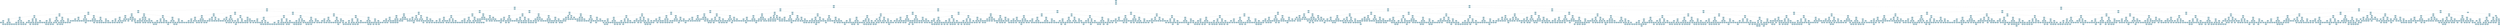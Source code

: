 digraph AVL {
    node [shape=record, style=filled, fillcolor=lightblue];
    NUB_6096 [label="{ID: 4 | PLACA: NUB-6096 | Altura: 16 | FB: 0}"];
    NUB_6096 -> ICP_7895;
    ICP_7895 [label="{ID: 26 | PLACA: ICP-7895 | Altura: 15 | FB: 1}"];
    ICP_7895 -> DRP_2836;
    DRP_2836 [label="{ID: 82 | PLACA: DRP-2836 | Altura: 14 | FB: -1}"];
    DRP_2836 -> BXH_9368;
    BXH_9368 [label="{ID: 8 | PLACA: BXH-9368 | Altura: 12 | FB: 0}"];
    BXH_9368 -> BFN_4149;
    BFN_4149 [label="{ID: 484 | PLACA: BFN-4149 | Altura: 11 | FB: 1}"];
    BFN_4149 -> AQR_1072;
    AQR_1072 [label="{ID: 398 | PLACA: AQR-1072 | Altura: 10 | FB: 0}"];
    AQR_1072 -> AJW_6742;
    AJW_6742 [label="{ID: 306 | PLACA: AJW-6742 | Altura: 9 | FB: 0}"];
    AJW_6742 -> AFY_3387;
    AFY_3387 [label="{ID: 420 | PLACA: AFY-3387 | Altura: 8 | FB: 1}"];
    AFY_3387 -> ADA_5357;
    ADA_5357 [label="{ID: 2652 | PLACA: ADA-5357 | Altura: 7 | FB: 0}"];
    ADA_5357 -> ABK_7811;
    ABK_7811 [label="{ID: 2708 | PLACA: ABK-7811 | Altura: 6 | FB: 0}"];
    ABK_7811 -> AAN_8787;
    AAN_8787 [label="{ID: 3586 | PLACA: AAN-8787 | Altura: 5 | FB: 0}"];
    AAN_8787 -> AAF_2375;
    AAF_2375 [label="{ID: 1882 | PLACA: AAF-2375 | Altura: 4 | FB: 0}"];
    AAF_2375 -> AAB_8280;
    AAB_8280 [label="{ID: 320 | PLACA: AAB-8280 | Altura: 3 | FB: -1}"];
    AAB_8280 -> AAA_9212;
    AAA_9212 [label="{ID: 8896 | PLACA: AAA-9212 | Altura: 1 | FB: 0}"];
    null_lAAA_9212 [label="null", shape=point];
    AAA_9212 -> null_lAAA_9212;
    null_rAAA_9212 [label="null", shape=point];
    AAA_9212 -> null_rAAA_9212;
    AAB_8280 -> AAC_3765;
    AAC_3765 [label="{ID: 6798 | PLACA: AAC-3765 | Altura: 2 | FB: -1}"];
    null_lAAC_3765 [label="null", shape=point];
    AAC_3765 -> null_lAAC_3765;
    AAC_3765 -> AAE_3810;
    AAE_3810 [label="{ID: 13758 | PLACA: AAE-3810 | Altura: 1 | FB: 0}"];
    null_lAAE_3810 [label="null", shape=point];
    AAE_3810 -> null_lAAE_3810;
    null_rAAE_3810 [label="null", shape=point];
    AAE_3810 -> null_rAAE_3810;
    AAF_2375 -> AAI_9757;
    AAI_9757 [label="{ID: 6838 | PLACA: AAI-9757 | Altura: 3 | FB: 0}"];
    AAI_9757 -> AAG_4057;
    AAG_4057 [label="{ID: 14674 | PLACA: AAG-4057 | Altura: 2 | FB: 0}"];
    AAG_4057 -> AAF_9951;
    AAF_9951 [label="{ID: 7010 | PLACA: AAF-9951 | Altura: 1 | FB: 0}"];
    null_lAAF_9951 [label="null", shape=point];
    AAF_9951 -> null_lAAF_9951;
    null_rAAF_9951 [label="null", shape=point];
    AAF_9951 -> null_rAAF_9951;
    AAG_4057 -> AAG_9081;
    AAG_9081 [label="{ID: 14528 | PLACA: AAG-9081 | Altura: 1 | FB: 0}"];
    null_lAAG_9081 [label="null", shape=point];
    AAG_9081 -> null_lAAG_9081;
    null_rAAG_9081 [label="null", shape=point];
    AAG_9081 -> null_rAAG_9081;
    AAI_9757 -> AAK_8964;
    AAK_8964 [label="{ID: 16568 | PLACA: AAK-8964 | Altura: 2 | FB: 0}"];
    AAK_8964 -> AAJ_3666;
    AAJ_3666 [label="{ID: 10506 | PLACA: AAJ-3666 | Altura: 1 | FB: 0}"];
    null_lAAJ_3666 [label="null", shape=point];
    AAJ_3666 -> null_lAAJ_3666;
    null_rAAJ_3666 [label="null", shape=point];
    AAJ_3666 -> null_rAAJ_3666;
    AAK_8964 -> AAM_6805;
    AAM_6805 [label="{ID: 5894 | PLACA: AAM-6805 | Altura: 1 | FB: 0}"];
    null_lAAM_6805 [label="null", shape=point];
    AAM_6805 -> null_lAAM_6805;
    null_rAAM_6805 [label="null", shape=point];
    AAM_6805 -> null_rAAM_6805;
    AAN_8787 -> ABA_3638;
    ABA_3638 [label="{ID: 7634 | PLACA: ABA-3638 | Altura: 4 | FB: 0}"];
    ABA_3638 -> AAW_9089;
    AAW_9089 [label="{ID: 12326 | PLACA: AAW-9089 | Altura: 3 | FB: 0}"];
    AAW_9089 -> AAR_9945;
    AAR_9945 [label="{ID: 6194 | PLACA: AAR-9945 | Altura: 2 | FB: 0}"];
    AAR_9945 -> AAR_1400;
    AAR_1400 [label="{ID: 10062 | PLACA: AAR-1400 | Altura: 1 | FB: 0}"];
    null_lAAR_1400 [label="null", shape=point];
    AAR_1400 -> null_lAAR_1400;
    null_rAAR_1400 [label="null", shape=point];
    AAR_1400 -> null_rAAR_1400;
    AAR_9945 -> AAU_8024;
    AAU_8024 [label="{ID: 19870 | PLACA: AAU-8024 | Altura: 1 | FB: 0}"];
    null_lAAU_8024 [label="null", shape=point];
    AAU_8024 -> null_lAAU_8024;
    null_rAAU_8024 [label="null", shape=point];
    AAU_8024 -> null_rAAU_8024;
    AAW_9089 -> AAZ_1033;
    AAZ_1033 [label="{ID: 5764 | PLACA: AAZ-1033 | Altura: 2 | FB: -1}"];
    null_lAAZ_1033 [label="null", shape=point];
    AAZ_1033 -> null_lAAZ_1033;
    AAZ_1033 -> AAZ_5982;
    AAZ_5982 [label="{ID: 13244 | PLACA: AAZ-5982 | Altura: 1 | FB: 0}"];
    null_lAAZ_5982 [label="null", shape=point];
    AAZ_5982 -> null_lAAZ_5982;
    null_rAAZ_5982 [label="null", shape=point];
    AAZ_5982 -> null_rAAZ_5982;
    ABA_3638 -> ABF_0114;
    ABF_0114 [label="{ID: 6676 | PLACA: ABF-0114 | Altura: 3 | FB: 0}"];
    ABF_0114 -> ABB_1592;
    ABB_1592 [label="{ID: 11312 | PLACA: ABB-1592 | Altura: 2 | FB: -1}"];
    null_lABB_1592 [label="null", shape=point];
    ABB_1592 -> null_lABB_1592;
    ABB_1592 -> ABE_4912;
    ABE_4912 [label="{ID: 14846 | PLACA: ABE-4912 | Altura: 1 | FB: 0}"];
    null_lABE_4912 [label="null", shape=point];
    ABE_4912 -> null_lABE_4912;
    null_rABE_4912 [label="null", shape=point];
    ABE_4912 -> null_rABE_4912;
    ABF_0114 -> ABI_8956;
    ABI_8956 [label="{ID: 11426 | PLACA: ABI-8956 | Altura: 2 | FB: 0}"];
    ABI_8956 -> ABF_6004;
    ABF_6004 [label="{ID: 16506 | PLACA: ABF-6004 | Altura: 1 | FB: 0}"];
    null_lABF_6004 [label="null", shape=point];
    ABF_6004 -> null_lABF_6004;
    null_rABF_6004 [label="null", shape=point];
    ABF_6004 -> null_rABF_6004;
    ABI_8956 -> ABJ_1033;
    ABJ_1033 [label="{ID: 9312 | PLACA: ABJ-1033 | Altura: 1 | FB: 0}"];
    null_lABJ_1033 [label="null", shape=point];
    ABJ_1033 -> null_lABJ_1033;
    null_rABJ_1033 [label="null", shape=point];
    ABJ_1033 -> null_rABJ_1033;
    ABK_7811 -> ACD_7292;
    ACD_7292 [label="{ID: 3874 | PLACA: ACD-7292 | Altura: 5 | FB: 0}"];
    ACD_7292 -> ABQ_5230;
    ABQ_5230 [label="{ID: 2478 | PLACA: ABQ-5230 | Altura: 4 | FB: -1}"];
    ABQ_5230 -> ABO_7736;
    ABO_7736 [label="{ID: 9716 | PLACA: ABO-7736 | Altura: 2 | FB: 0}"];
    ABO_7736 -> ABL_7035;
    ABL_7035 [label="{ID: 19572 | PLACA: ABL-7035 | Altura: 1 | FB: 0}"];
    null_lABL_7035 [label="null", shape=point];
    ABL_7035 -> null_lABL_7035;
    null_rABL_7035 [label="null", shape=point];
    ABL_7035 -> null_rABL_7035;
    ABO_7736 -> ABP_4095;
    ABP_4095 [label="{ID: 1302 | PLACA: ABP-4095 | Altura: 1 | FB: 0}"];
    null_lABP_4095 [label="null", shape=point];
    ABP_4095 -> null_lABP_4095;
    null_rABP_4095 [label="null", shape=point];
    ABP_4095 -> null_rABP_4095;
    ABQ_5230 -> ABX_7288;
    ABX_7288 [label="{ID: 8834 | PLACA: ABX-7288 | Altura: 3 | FB: 0}"];
    ABX_7288 -> ABX_5856;
    ABX_5856 [label="{ID: 9300 | PLACA: ABX-5856 | Altura: 2 | FB: 1}"];
    ABX_5856 -> ABT_4100;
    ABT_4100 [label="{ID: 18662 | PLACA: ABT-4100 | Altura: 1 | FB: 0}"];
    null_lABT_4100 [label="null", shape=point];
    ABT_4100 -> null_lABT_4100;
    null_rABT_4100 [label="null", shape=point];
    ABT_4100 -> null_rABT_4100;
    null_rABX_5856 [label="null", shape=point];
    ABX_5856 -> null_rABX_5856;
    ABX_7288 -> ABX_9539;
    ABX_9539 [label="{ID: 16276 | PLACA: ABX-9539 | Altura: 2 | FB: -1}"];
    null_lABX_9539 [label="null", shape=point];
    ABX_9539 -> null_lABX_9539;
    ABX_9539 -> ABZ_2613;
    ABZ_2613 [label="{ID: 17250 | PLACA: ABZ-2613 | Altura: 1 | FB: 0}"];
    null_lABZ_2613 [label="null", shape=point];
    ABZ_2613 -> null_lABZ_2613;
    null_rABZ_2613 [label="null", shape=point];
    ABZ_2613 -> null_rABZ_2613;
    ACD_7292 -> ACN_8137;
    ACN_8137 [label="{ID: 5614 | PLACA: ACN-8137 | Altura: 4 | FB: 1}"];
    ACN_8137 -> ACK_8037;
    ACK_8037 [label="{ID: 11032 | PLACA: ACK-8037 | Altura: 3 | FB: 1}"];
    ACK_8037 -> ACG_9597;
    ACG_9597 [label="{ID: 5932 | PLACA: ACG-9597 | Altura: 2 | FB: 0}"];
    ACG_9597 -> ACG_8190;
    ACG_8190 [label="{ID: 15292 | PLACA: ACG-8190 | Altura: 1 | FB: 0}"];
    null_lACG_8190 [label="null", shape=point];
    ACG_8190 -> null_lACG_8190;
    null_rACG_8190 [label="null", shape=point];
    ACG_8190 -> null_rACG_8190;
    ACG_9597 -> ACJ_4130;
    ACJ_4130 [label="{ID: 13748 | PLACA: ACJ-4130 | Altura: 1 | FB: 0}"];
    null_lACJ_4130 [label="null", shape=point];
    ACJ_4130 -> null_lACJ_4130;
    null_rACJ_4130 [label="null", shape=point];
    ACJ_4130 -> null_rACJ_4130;
    ACK_8037 -> ACL_5561;
    ACL_5561 [label="{ID: 6930 | PLACA: ACL-5561 | Altura: 1 | FB: 0}"];
    null_lACL_5561 [label="null", shape=point];
    ACL_5561 -> null_lACL_5561;
    null_rACL_5561 [label="null", shape=point];
    ACL_5561 -> null_rACL_5561;
    ACN_8137 -> ACT_3047;
    ACT_3047 [label="{ID: 4256 | PLACA: ACT-3047 | Altura: 2 | FB: 0}"];
    ACT_3047 -> ACR_4163;
    ACR_4163 [label="{ID: 14282 | PLACA: ACR-4163 | Altura: 1 | FB: 0}"];
    null_lACR_4163 [label="null", shape=point];
    ACR_4163 -> null_lACR_4163;
    null_rACR_4163 [label="null", shape=point];
    ACR_4163 -> null_rACR_4163;
    ACT_3047 -> ACY_9444;
    ACY_9444 [label="{ID: 10204 | PLACA: ACY-9444 | Altura: 1 | FB: 0}"];
    null_lACY_9444 [label="null", shape=point];
    ACY_9444 -> null_lACY_9444;
    null_rACY_9444 [label="null", shape=point];
    ACY_9444 -> null_rACY_9444;
    ADA_5357 -> AEK_4782;
    AEK_4782 [label="{ID: 734 | PLACA: AEK-4782 | Altura: 6 | FB: 0}"];
    AEK_4782 -> ADX_8576;
    ADX_8576 [label="{ID: 3548 | PLACA: ADX-8576 | Altura: 5 | FB: 1}"];
    ADX_8576 -> ADF_7631;
    ADF_7631 [label="{ID: 10412 | PLACA: ADF-7631 | Altura: 4 | FB: 0}"];
    ADF_7631 -> ADC_8351;
    ADC_8351 [label="{ID: 14018 | PLACA: ADC-8351 | Altura: 3 | FB: -1}"];
    ADC_8351 -> ADB_1824;
    ADB_1824 [label="{ID: 6160 | PLACA: ADB-1824 | Altura: 1 | FB: 0}"];
    null_lADB_1824 [label="null", shape=point];
    ADB_1824 -> null_lADB_1824;
    null_rADB_1824 [label="null", shape=point];
    ADB_1824 -> null_rADB_1824;
    ADC_8351 -> ADD_8788;
    ADD_8788 [label="{ID: 3800 | PLACA: ADD-8788 | Altura: 2 | FB: -1}"];
    null_lADD_8788 [label="null", shape=point];
    ADD_8788 -> null_lADD_8788;
    ADD_8788 -> ADE_7791;
    ADE_7791 [label="{ID: 17442 | PLACA: ADE-7791 | Altura: 1 | FB: 0}"];
    null_lADE_7791 [label="null", shape=point];
    ADE_7791 -> null_lADE_7791;
    null_rADE_7791 [label="null", shape=point];
    ADE_7791 -> null_rADE_7791;
    ADF_7631 -> ADL_8393;
    ADL_8393 [label="{ID: 11682 | PLACA: ADL-8393 | Altura: 3 | FB: 0}"];
    ADL_8393 -> ADJ_7314;
    ADJ_7314 [label="{ID: 12016 | PLACA: ADJ-7314 | Altura: 2 | FB: 1}"];
    ADJ_7314 -> ADJ_0114;
    ADJ_0114 [label="{ID: 14698 | PLACA: ADJ-0114 | Altura: 1 | FB: 0}"];
    null_lADJ_0114 [label="null", shape=point];
    ADJ_0114 -> null_lADJ_0114;
    null_rADJ_0114 [label="null", shape=point];
    ADJ_0114 -> null_rADJ_0114;
    null_rADJ_7314 [label="null", shape=point];
    ADJ_7314 -> null_rADJ_7314;
    ADL_8393 -> ADW_8533;
    ADW_8533 [label="{ID: 18448 | PLACA: ADW-8533 | Altura: 2 | FB: 0}"];
    ADW_8533 -> ADT_8475;
    ADT_8475 [label="{ID: 7032 | PLACA: ADT-8475 | Altura: 1 | FB: 0}"];
    null_lADT_8475 [label="null", shape=point];
    ADT_8475 -> null_lADT_8475;
    null_rADT_8475 [label="null", shape=point];
    ADT_8475 -> null_rADT_8475;
    ADW_8533 -> ADW_9420;
    ADW_9420 [label="{ID: 17726 | PLACA: ADW-9420 | Altura: 1 | FB: 0}"];
    null_lADW_9420 [label="null", shape=point];
    ADW_9420 -> null_lADW_9420;
    null_rADW_9420 [label="null", shape=point];
    ADW_9420 -> null_rADW_9420;
    ADX_8576 -> AEJ_6325;
    AEJ_6325 [label="{ID: 2796 | PLACA: AEJ-6325 | Altura: 3 | FB: 1}"];
    AEJ_6325 -> AEE_3105;
    AEE_3105 [label="{ID: 13642 | PLACA: AEE-3105 | Altura: 2 | FB: 0}"];
    AEE_3105 -> ADZ_8811;
    ADZ_8811 [label="{ID: 18930 | PLACA: ADZ-8811 | Altura: 1 | FB: 0}"];
    null_lADZ_8811 [label="null", shape=point];
    ADZ_8811 -> null_lADZ_8811;
    null_rADZ_8811 [label="null", shape=point];
    ADZ_8811 -> null_rADZ_8811;
    AEE_3105 -> AEH_0898;
    AEH_0898 [label="{ID: 4942 | PLACA: AEH-0898 | Altura: 1 | FB: 0}"];
    null_lAEH_0898 [label="null", shape=point];
    AEH_0898 -> null_lAEH_0898;
    null_rAEH_0898 [label="null", shape=point];
    AEH_0898 -> null_rAEH_0898;
    AEJ_6325 -> AEK_1249;
    AEK_1249 [label="{ID: 11052 | PLACA: AEK-1249 | Altura: 1 | FB: 0}"];
    null_lAEK_1249 [label="null", shape=point];
    AEK_1249 -> null_lAEK_1249;
    null_rAEK_1249 [label="null", shape=point];
    AEK_1249 -> null_rAEK_1249;
    AEK_4782 -> AFI_0142;
    AFI_0142 [label="{ID: 1776 | PLACA: AFI-0142 | Altura: 5 | FB: 1}"];
    AFI_0142 -> AEV_7642;
    AEV_7642 [label="{ID: 8026 | PLACA: AEV-7642 | Altura: 4 | FB: 1}"];
    AEV_7642 -> AEO_4795;
    AEO_4795 [label="{ID: 16154 | PLACA: AEO-4795 | Altura: 3 | FB: 0}"];
    AEO_4795 -> AEM_7595;
    AEM_7595 [label="{ID: 9906 | PLACA: AEM-7595 | Altura: 2 | FB: 1}"];
    AEM_7595 -> AEK_8711;
    AEK_8711 [label="{ID: 13332 | PLACA: AEK-8711 | Altura: 1 | FB: 0}"];
    null_lAEK_8711 [label="null", shape=point];
    AEK_8711 -> null_lAEK_8711;
    null_rAEK_8711 [label="null", shape=point];
    AEK_8711 -> null_rAEK_8711;
    null_rAEM_7595 [label="null", shape=point];
    AEM_7595 -> null_rAEM_7595;
    AEO_4795 -> AER_5252;
    AER_5252 [label="{ID: 1806 | PLACA: AER-5252 | Altura: 2 | FB: 0}"];
    AER_5252 -> AEP_4574;
    AEP_4574 [label="{ID: 18398 | PLACA: AEP-4574 | Altura: 1 | FB: 0}"];
    null_lAEP_4574 [label="null", shape=point];
    AEP_4574 -> null_lAEP_4574;
    null_rAEP_4574 [label="null", shape=point];
    AEP_4574 -> null_rAEP_4574;
    AER_5252 -> AEV_6162;
    AEV_6162 [label="{ID: 12684 | PLACA: AEV-6162 | Altura: 1 | FB: 0}"];
    null_lAEV_6162 [label="null", shape=point];
    AEV_6162 -> null_lAEV_6162;
    null_rAEV_6162 [label="null", shape=point];
    AEV_6162 -> null_rAEV_6162;
    AEV_7642 -> AFD_5218;
    AFD_5218 [label="{ID: 2944 | PLACA: AFD-5218 | Altura: 2 | FB: 0}"];
    AFD_5218 -> AFD_3103;
    AFD_3103 [label="{ID: 19186 | PLACA: AFD-3103 | Altura: 1 | FB: 0}"];
    null_lAFD_3103 [label="null", shape=point];
    AFD_3103 -> null_lAFD_3103;
    null_rAFD_3103 [label="null", shape=point];
    AFD_3103 -> null_rAFD_3103;
    AFD_5218 -> AFE_1946;
    AFE_1946 [label="{ID: 8450 | PLACA: AFE-1946 | Altura: 1 | FB: 0}"];
    null_lAFE_1946 [label="null", shape=point];
    AFE_1946 -> null_lAFE_1946;
    null_rAFE_1946 [label="null", shape=point];
    AFE_1946 -> null_rAFE_1946;
    AFI_0142 -> AFS_5699;
    AFS_5699 [label="{ID: 5346 | PLACA: AFS-5699 | Altura: 3 | FB: 1}"];
    AFS_5699 -> AFK_1617;
    AFK_1617 [label="{ID: 12120 | PLACA: AFK-1617 | Altura: 2 | FB: 0}"];
    AFK_1617 -> AFI_8728;
    AFI_8728 [label="{ID: 11794 | PLACA: AFI-8728 | Altura: 1 | FB: 0}"];
    null_lAFI_8728 [label="null", shape=point];
    AFI_8728 -> null_lAFI_8728;
    null_rAFI_8728 [label="null", shape=point];
    AFI_8728 -> null_rAFI_8728;
    AFK_1617 -> AFQ_3566;
    AFQ_3566 [label="{ID: 7280 | PLACA: AFQ-3566 | Altura: 1 | FB: 0}"];
    null_lAFQ_3566 [label="null", shape=point];
    AFQ_3566 -> null_lAFQ_3566;
    null_rAFQ_3566 [label="null", shape=point];
    AFQ_3566 -> null_rAFQ_3566;
    AFS_5699 -> AFV_1822;
    AFV_1822 [label="{ID: 6216 | PLACA: AFV-1822 | Altura: 1 | FB: 0}"];
    null_lAFV_1822 [label="null", shape=point];
    AFV_1822 -> null_lAFV_1822;
    null_rAFV_1822 [label="null", shape=point];
    AFV_1822 -> null_rAFV_1822;
    AFY_3387 -> AHM_9757;
    AHM_9757 [label="{ID: 6764 | PLACA: AHM-9757 | Altura: 6 | FB: 0}"];
    AHM_9757 -> AGU_5561;
    AGU_5561 [label="{ID: 8802 | PLACA: AGU-5561 | Altura: 5 | FB: -1}"];
    AGU_5561 -> AGN_5637;
    AGN_5637 [label="{ID: 2506 | PLACA: AGN-5637 | Altura: 3 | FB: 0}"];
    AGN_5637 -> AGH_5907;
    AGH_5907 [label="{ID: 2606 | PLACA: AGH-5907 | Altura: 2 | FB: 0}"];
    AGH_5907 -> AGE_5254;
    AGE_5254 [label="{ID: 3848 | PLACA: AGE-5254 | Altura: 1 | FB: 0}"];
    null_lAGE_5254 [label="null", shape=point];
    AGE_5254 -> null_lAGE_5254;
    null_rAGE_5254 [label="null", shape=point];
    AGE_5254 -> null_rAGE_5254;
    AGH_5907 -> AGJ_1944;
    AGJ_1944 [label="{ID: 15368 | PLACA: AGJ-1944 | Altura: 1 | FB: 0}"];
    null_lAGJ_1944 [label="null", shape=point];
    AGJ_1944 -> null_lAGJ_1944;
    null_rAGJ_1944 [label="null", shape=point];
    AGJ_1944 -> null_rAGJ_1944;
    AGN_5637 -> AGP_2984;
    AGP_2984 [label="{ID: 3492 | PLACA: AGP-2984 | Altura: 2 | FB: 0}"];
    AGP_2984 -> AGO_6334;
    AGO_6334 [label="{ID: 13452 | PLACA: AGO-6334 | Altura: 1 | FB: 0}"];
    null_lAGO_6334 [label="null", shape=point];
    AGO_6334 -> null_lAGO_6334;
    null_rAGO_6334 [label="null", shape=point];
    AGO_6334 -> null_rAGO_6334;
    AGP_2984 -> AGR_5203;
    AGR_5203 [label="{ID: 11088 | PLACA: AGR-5203 | Altura: 1 | FB: 0}"];
    null_lAGR_5203 [label="null", shape=point];
    AGR_5203 -> null_lAGR_5203;
    null_rAGR_5203 [label="null", shape=point];
    AGR_5203 -> null_rAGR_5203;
    AGU_5561 -> AHE_3863;
    AHE_3863 [label="{ID: 7572 | PLACA: AHE-3863 | Altura: 4 | FB: -1}"];
    AHE_3863 -> AGY_7273;
    AGY_7273 [label="{ID: 1012 | PLACA: AGY-7273 | Altura: 2 | FB: 0}"];
    AGY_7273 -> AGV_3471;
    AGV_3471 [label="{ID: 5340 | PLACA: AGV-3471 | Altura: 1 | FB: 0}"];
    null_lAGV_3471 [label="null", shape=point];
    AGV_3471 -> null_lAGV_3471;
    null_rAGV_3471 [label="null", shape=point];
    AGV_3471 -> null_rAGV_3471;
    AGY_7273 -> AHD_6331;
    AHD_6331 [label="{ID: 2550 | PLACA: AHD-6331 | Altura: 1 | FB: 0}"];
    null_lAHD_6331 [label="null", shape=point];
    AHD_6331 -> null_lAHD_6331;
    null_rAHD_6331 [label="null", shape=point];
    AHD_6331 -> null_rAHD_6331;
    AHE_3863 -> AHJ_6781;
    AHJ_6781 [label="{ID: 11090 | PLACA: AHJ-6781 | Altura: 3 | FB: 1}"];
    AHJ_6781 -> AHJ_6636;
    AHJ_6636 [label="{ID: 15420 | PLACA: AHJ-6636 | Altura: 2 | FB: 1}"];
    AHJ_6636 -> AHE_6749;
    AHE_6749 [label="{ID: 19984 | PLACA: AHE-6749 | Altura: 1 | FB: 0}"];
    null_lAHE_6749 [label="null", shape=point];
    AHE_6749 -> null_lAHE_6749;
    null_rAHE_6749 [label="null", shape=point];
    AHE_6749 -> null_rAHE_6749;
    null_rAHJ_6636 [label="null", shape=point];
    AHJ_6636 -> null_rAHJ_6636;
    AHJ_6781 -> AHL_4171;
    AHL_4171 [label="{ID: 7158 | PLACA: AHL-4171 | Altura: 1 | FB: 0}"];
    null_lAHL_4171 [label="null", shape=point];
    AHL_4171 -> null_lAHL_4171;
    null_rAHL_4171 [label="null", shape=point];
    AHL_4171 -> null_rAHL_4171;
    AHM_9757 -> AIG_4887;
    AIG_4887 [label="{ID: 2844 | PLACA: AIG-4887 | Altura: 5 | FB: 0}"];
    AIG_4887 -> AHQ_1286;
    AHQ_1286 [label="{ID: 11330 | PLACA: AHQ-1286 | Altura: 4 | FB: -1}"];
    AHQ_1286 -> AHN_2991;
    AHN_2991 [label="{ID: 7478 | PLACA: AHN-2991 | Altura: 2 | FB: 0}"];
    AHN_2991 -> AHN_2699;
    AHN_2699 [label="{ID: 7530 | PLACA: AHN-2699 | Altura: 1 | FB: 0}"];
    null_lAHN_2699 [label="null", shape=point];
    AHN_2699 -> null_lAHN_2699;
    null_rAHN_2699 [label="null", shape=point];
    AHN_2699 -> null_rAHN_2699;
    AHN_2991 -> AHO_3306;
    AHO_3306 [label="{ID: 14832 | PLACA: AHO-3306 | Altura: 1 | FB: 0}"];
    null_lAHO_3306 [label="null", shape=point];
    AHO_3306 -> null_lAHO_3306;
    null_rAHO_3306 [label="null", shape=point];
    AHO_3306 -> null_rAHO_3306;
    AHQ_1286 -> AHY_9379;
    AHY_9379 [label="{ID: 3682 | PLACA: AHY-9379 | Altura: 3 | FB: 0}"];
    AHY_9379 -> AHW_2873;
    AHW_2873 [label="{ID: 7484 | PLACA: AHW-2873 | Altura: 2 | FB: 1}"];
    AHW_2873 -> AHS_2300;
    AHS_2300 [label="{ID: 19894 | PLACA: AHS-2300 | Altura: 1 | FB: 0}"];
    null_lAHS_2300 [label="null", shape=point];
    AHS_2300 -> null_lAHS_2300;
    null_rAHS_2300 [label="null", shape=point];
    AHS_2300 -> null_rAHS_2300;
    null_rAHW_2873 [label="null", shape=point];
    AHW_2873 -> null_rAHW_2873;
    AHY_9379 -> AHZ_6655;
    AHZ_6655 [label="{ID: 16712 | PLACA: AHZ-6655 | Altura: 2 | FB: -1}"];
    null_lAHZ_6655 [label="null", shape=point];
    AHZ_6655 -> null_lAHZ_6655;
    AHZ_6655 -> AIF_5023;
    AIF_5023 [label="{ID: 16962 | PLACA: AIF-5023 | Altura: 1 | FB: 0}"];
    null_lAIF_5023 [label="null", shape=point];
    AIF_5023 -> null_lAIF_5023;
    null_rAIF_5023 [label="null", shape=point];
    AIF_5023 -> null_rAIF_5023;
    AIG_4887 -> AJE_8467;
    AJE_8467 [label="{ID: 366 | PLACA: AJE-8467 | Altura: 4 | FB: 0}"];
    AJE_8467 -> AIR_7795;
    AIR_7795 [label="{ID: 12626 | PLACA: AIR-7795 | Altura: 3 | FB: 0}"];
    AIR_7795 -> AIH_9926;
    AIH_9926 [label="{ID: 8566 | PLACA: AIH-9926 | Altura: 2 | FB: -1}"];
    null_lAIH_9926 [label="null", shape=point];
    AIH_9926 -> null_lAIH_9926;
    AIH_9926 -> AII_7169;
    AII_7169 [label="{ID: 18330 | PLACA: AII-7169 | Altura: 1 | FB: 0}"];
    null_lAII_7169 [label="null", shape=point];
    AII_7169 -> null_lAII_7169;
    null_rAII_7169 [label="null", shape=point];
    AII_7169 -> null_rAII_7169;
    AIR_7795 -> AJA_0210;
    AJA_0210 [label="{ID: 3356 | PLACA: AJA-0210 | Altura: 2 | FB: 0}"];
    AJA_0210 -> AIU_2916;
    AIU_2916 [label="{ID: 10872 | PLACA: AIU-2916 | Altura: 1 | FB: 0}"];
    null_lAIU_2916 [label="null", shape=point];
    AIU_2916 -> null_lAIU_2916;
    null_rAIU_2916 [label="null", shape=point];
    AIU_2916 -> null_rAIU_2916;
    AJA_0210 -> AJA_6934;
    AJA_6934 [label="{ID: 7768 | PLACA: AJA-6934 | Altura: 1 | FB: 0}"];
    null_lAJA_6934 [label="null", shape=point];
    AJA_6934 -> null_lAJA_6934;
    null_rAJA_6934 [label="null", shape=point];
    AJA_6934 -> null_rAJA_6934;
    AJE_8467 -> AJI_9517;
    AJI_9517 [label="{ID: 9672 | PLACA: AJI-9517 | Altura: 3 | FB: 0}"];
    AJI_9517 -> AJI_2239;
    AJI_2239 [label="{ID: 5218 | PLACA: AJI-2239 | Altura: 2 | FB: 1}"];
    AJI_2239 -> AJG_1498;
    AJG_1498 [label="{ID: 11246 | PLACA: AJG-1498 | Altura: 1 | FB: 0}"];
    null_lAJG_1498 [label="null", shape=point];
    AJG_1498 -> null_lAJG_1498;
    null_rAJG_1498 [label="null", shape=point];
    AJG_1498 -> null_rAJG_1498;
    null_rAJI_2239 [label="null", shape=point];
    AJI_2239 -> null_rAJI_2239;
    AJI_9517 -> AJN_7355;
    AJN_7355 [label="{ID: 6660 | PLACA: AJN-7355 | Altura: 2 | FB: 0}"];
    AJN_7355 -> AJJ_7769;
    AJJ_7769 [label="{ID: 8658 | PLACA: AJJ-7769 | Altura: 1 | FB: 0}"];
    null_lAJJ_7769 [label="null", shape=point];
    AJJ_7769 -> null_lAJJ_7769;
    null_rAJJ_7769 [label="null", shape=point];
    AJJ_7769 -> null_rAJJ_7769;
    AJN_7355 -> AJT_0205;
    AJT_0205 [label="{ID: 3700 | PLACA: AJT-0205 | Altura: 1 | FB: 0}"];
    null_lAJT_0205 [label="null", shape=point];
    AJT_0205 -> null_lAJT_0205;
    null_rAJT_0205 [label="null", shape=point];
    AJT_0205 -> null_rAJT_0205;
    AJW_6742 -> AMA_5537;
    AMA_5537 [label="{ID: 910 | PLACA: AMA-5537 | Altura: 8 | FB: -1}"];
    AMA_5537 -> ALH_0207;
    ALH_0207 [label="{ID: 2020 | PLACA: ALH-0207 | Altura: 6 | FB: 1}"];
    ALH_0207 -> AKW_8044;
    AKW_8044 [label="{ID: 1894 | PLACA: AKW-8044 | Altura: 5 | FB: 1}"];
    AKW_8044 -> AKP_9932;
    AKP_9932 [label="{ID: 6420 | PLACA: AKP-9932 | Altura: 4 | FB: 0}"];
    AKP_9932 -> AKE_1430;
    AKE_1430 [label="{ID: 15190 | PLACA: AKE-1430 | Altura: 3 | FB: 0}"];
    AKE_1430 -> AKA_0897;
    AKA_0897 [label="{ID: 6586 | PLACA: AKA-0897 | Altura: 2 | FB: -1}"];
    null_lAKA_0897 [label="null", shape=point];
    AKA_0897 -> null_lAKA_0897;
    AKA_0897 -> AKE_1050;
    AKE_1050 [label="{ID: 17780 | PLACA: AKE-1050 | Altura: 1 | FB: 0}"];
    null_lAKE_1050 [label="null", shape=point];
    AKE_1050 -> null_lAKE_1050;
    null_rAKE_1050 [label="null", shape=point];
    AKE_1050 -> null_rAKE_1050;
    AKE_1430 -> AKP_8334;
    AKP_8334 [label="{ID: 16652 | PLACA: AKP-8334 | Altura: 2 | FB: 1}"];
    AKP_8334 -> AKL_7692;
    AKL_7692 [label="{ID: 17720 | PLACA: AKL-7692 | Altura: 1 | FB: 0}"];
    null_lAKL_7692 [label="null", shape=point];
    AKL_7692 -> null_lAKL_7692;
    null_rAKL_7692 [label="null", shape=point];
    AKL_7692 -> null_rAKL_7692;
    null_rAKP_8334 [label="null", shape=point];
    AKP_8334 -> null_rAKP_8334;
    AKP_9932 -> AKT_5757;
    AKT_5757 [label="{ID: 6492 | PLACA: AKT-5757 | Altura: 3 | FB: 0}"];
    AKT_5757 -> AKT_0784;
    AKT_0784 [label="{ID: 17228 | PLACA: AKT-0784 | Altura: 2 | FB: 0}"];
    AKT_0784 -> AKQ_4795;
    AKQ_4795 [label="{ID: 17340 | PLACA: AKQ-4795 | Altura: 1 | FB: 0}"];
    null_lAKQ_4795 [label="null", shape=point];
    AKQ_4795 -> null_lAKQ_4795;
    null_rAKQ_4795 [label="null", shape=point];
    AKQ_4795 -> null_rAKQ_4795;
    AKT_0784 -> AKT_1377;
    AKT_1377 [label="{ID: 10036 | PLACA: AKT-1377 | Altura: 1 | FB: 0}"];
    null_lAKT_1377 [label="null", shape=point];
    AKT_1377 -> null_lAKT_1377;
    null_rAKT_1377 [label="null", shape=point];
    AKT_1377 -> null_rAKT_1377;
    AKT_5757 -> AKU_2628;
    AKU_2628 [label="{ID: 9032 | PLACA: AKU-2628 | Altura: 2 | FB: -1}"];
    null_lAKU_2628 [label="null", shape=point];
    AKU_2628 -> null_lAKU_2628;
    AKU_2628 -> AKW_6977;
    AKW_6977 [label="{ID: 10300 | PLACA: AKW-6977 | Altura: 1 | FB: 0}"];
    null_lAKW_6977 [label="null", shape=point];
    AKW_6977 -> null_lAKW_6977;
    null_rAKW_6977 [label="null", shape=point];
    AKW_6977 -> null_rAKW_6977;
    AKW_8044 -> ALF_2438;
    ALF_2438 [label="{ID: 11370 | PLACA: ALF-2438 | Altura: 3 | FB: 1}"];
    ALF_2438 -> ALB_3040;
    ALB_3040 [label="{ID: 14204 | PLACA: ALB-3040 | Altura: 2 | FB: 0}"];
    ALB_3040 -> AKZ_1466;
    AKZ_1466 [label="{ID: 12112 | PLACA: AKZ-1466 | Altura: 1 | FB: 0}"];
    null_lAKZ_1466 [label="null", shape=point];
    AKZ_1466 -> null_lAKZ_1466;
    null_rAKZ_1466 [label="null", shape=point];
    AKZ_1466 -> null_rAKZ_1466;
    ALB_3040 -> ALE_2257;
    ALE_2257 [label="{ID: 8884 | PLACA: ALE-2257 | Altura: 1 | FB: 0}"];
    null_lALE_2257 [label="null", shape=point];
    ALE_2257 -> null_lALE_2257;
    null_rALE_2257 [label="null", shape=point];
    ALE_2257 -> null_rALE_2257;
    ALF_2438 -> ALF_9669;
    ALF_9669 [label="{ID: 1610 | PLACA: ALF-9669 | Altura: 1 | FB: 0}"];
    null_lALF_9669 [label="null", shape=point];
    ALF_9669 -> null_lALF_9669;
    null_rALF_9669 [label="null", shape=point];
    ALF_9669 -> null_rALF_9669;
    ALH_0207 -> ALM_0390;
    ALM_0390 [label="{ID: 5124 | PLACA: ALM-0390 | Altura: 4 | FB: 0}"];
    ALM_0390 -> ALK_8081;
    ALK_8081 [label="{ID: 9722 | PLACA: ALK-8081 | Altura: 3 | FB: 1}"];
    ALK_8081 -> ALI_9125;
    ALI_9125 [label="{ID: 10766 | PLACA: ALI-9125 | Altura: 2 | FB: 1}"];
    ALI_9125 -> ALI_5952;
    ALI_5952 [label="{ID: 11800 | PLACA: ALI-5952 | Altura: 1 | FB: 0}"];
    null_lALI_5952 [label="null", shape=point];
    ALI_5952 -> null_lALI_5952;
    null_rALI_5952 [label="null", shape=point];
    ALI_5952 -> null_rALI_5952;
    null_rALI_9125 [label="null", shape=point];
    ALI_9125 -> null_rALI_9125;
    ALK_8081 -> ALL_7972;
    ALL_7972 [label="{ID: 3766 | PLACA: ALL-7972 | Altura: 1 | FB: 0}"];
    null_lALL_7972 [label="null", shape=point];
    ALL_7972 -> null_lALL_7972;
    null_rALL_7972 [label="null", shape=point];
    ALL_7972 -> null_rALL_7972;
    ALM_0390 -> ALQ_6863;
    ALQ_6863 [label="{ID: 16116 | PLACA: ALQ-6863 | Altura: 3 | FB: 0}"];
    ALQ_6863 -> ALQ_5259;
    ALQ_5259 [label="{ID: 17950 | PLACA: ALQ-5259 | Altura: 2 | FB: 1}"];
    ALQ_5259 -> ALN_1132;
    ALN_1132 [label="{ID: 18632 | PLACA: ALN-1132 | Altura: 1 | FB: 0}"];
    null_lALN_1132 [label="null", shape=point];
    ALN_1132 -> null_lALN_1132;
    null_rALN_1132 [label="null", shape=point];
    ALN_1132 -> null_rALN_1132;
    null_rALQ_5259 [label="null", shape=point];
    ALQ_5259 -> null_rALQ_5259;
    ALQ_6863 -> ALS_6778;
    ALS_6778 [label="{ID: 2602 | PLACA: ALS-6778 | Altura: 2 | FB: -1}"];
    null_lALS_6778 [label="null", shape=point];
    ALS_6778 -> null_lALS_6778;
    ALS_6778 -> ALX_7288;
    ALX_7288 [label="{ID: 10444 | PLACA: ALX-7288 | Altura: 1 | FB: 0}"];
    null_lALX_7288 [label="null", shape=point];
    ALX_7288 -> null_lALX_7288;
    null_rALX_7288 [label="null", shape=point];
    ALX_7288 -> null_rALX_7288;
    AMA_5537 -> ANV_0550;
    ANV_0550 [label="{ID: 206 | PLACA: ANV-0550 | Altura: 7 | FB: -1}"];
    ANV_0550 -> AMX_7301;
    AMX_7301 [label="{ID: 5112 | PLACA: AMX-7301 | Altura: 5 | FB: 0}"];
    AMX_7301 -> AMR_9013;
    AMR_9013 [label="{ID: 10680 | PLACA: AMR-9013 | Altura: 4 | FB: 1}"];
    AMR_9013 -> AMO_4501;
    AMO_4501 [label="{ID: 18474 | PLACA: AMO-4501 | Altura: 3 | FB: 0}"];
    AMO_4501 -> AMK_0806;
    AMK_0806 [label="{ID: 6024 | PLACA: AMK-0806 | Altura: 2 | FB: 0}"];
    AMK_0806 -> AMJ_9438;
    AMJ_9438 [label="{ID: 16176 | PLACA: AMJ-9438 | Altura: 1 | FB: 0}"];
    null_lAMJ_9438 [label="null", shape=point];
    AMJ_9438 -> null_lAMJ_9438;
    null_rAMJ_9438 [label="null", shape=point];
    AMJ_9438 -> null_rAMJ_9438;
    AMK_0806 -> AMM_5968;
    AMM_5968 [label="{ID: 16952 | PLACA: AMM-5968 | Altura: 1 | FB: 0}"];
    null_lAMM_5968 [label="null", shape=point];
    AMM_5968 -> null_lAMM_5968;
    null_rAMM_5968 [label="null", shape=point];
    AMM_5968 -> null_rAMM_5968;
    AMO_4501 -> AMR_3359;
    AMR_3359 [label="{ID: 14612 | PLACA: AMR-3359 | Altura: 2 | FB: 1}"];
    AMR_3359 -> AMP_6829;
    AMP_6829 [label="{ID: 18986 | PLACA: AMP-6829 | Altura: 1 | FB: 0}"];
    null_lAMP_6829 [label="null", shape=point];
    AMP_6829 -> null_lAMP_6829;
    null_rAMP_6829 [label="null", shape=point];
    AMP_6829 -> null_rAMP_6829;
    null_rAMR_3359 [label="null", shape=point];
    AMR_3359 -> null_rAMR_3359;
    AMR_9013 -> AMX_1952;
    AMX_1952 [label="{ID: 8108 | PLACA: AMX-1952 | Altura: 2 | FB: 1}"];
    AMX_1952 -> AMS_6784;
    AMS_6784 [label="{ID: 11510 | PLACA: AMS-6784 | Altura: 1 | FB: 0}"];
    null_lAMS_6784 [label="null", shape=point];
    AMS_6784 -> null_lAMS_6784;
    null_rAMS_6784 [label="null", shape=point];
    AMS_6784 -> null_rAMS_6784;
    null_rAMX_1952 [label="null", shape=point];
    AMX_1952 -> null_rAMX_1952;
    AMX_7301 -> ANG_0422;
    ANG_0422 [label="{ID: 13020 | PLACA: ANG-0422 | Altura: 4 | FB: 0}"];
    ANG_0422 -> AND_1344;
    AND_1344 [label="{ID: 2362 | PLACA: AND-1344 | Altura: 3 | FB: 1}"];
    AND_1344 -> AMY_3978;
    AMY_3978 [label="{ID: 6762 | PLACA: AMY-3978 | Altura: 2 | FB: 0}"];
    AMY_3978 -> AMY_1913;
    AMY_1913 [label="{ID: 4768 | PLACA: AMY-1913 | Altura: 1 | FB: 0}"];
    null_lAMY_1913 [label="null", shape=point];
    AMY_1913 -> null_lAMY_1913;
    null_rAMY_1913 [label="null", shape=point];
    AMY_1913 -> null_rAMY_1913;
    AMY_3978 -> ANA_2014;
    ANA_2014 [label="{ID: 14652 | PLACA: ANA-2014 | Altura: 1 | FB: 0}"];
    null_lANA_2014 [label="null", shape=point];
    ANA_2014 -> null_lANA_2014;
    null_rANA_2014 [label="null", shape=point];
    ANA_2014 -> null_rANA_2014;
    AND_1344 -> AND_5689;
    AND_5689 [label="{ID: 6786 | PLACA: AND-5689 | Altura: 1 | FB: 0}"];
    null_lAND_5689 [label="null", shape=point];
    AND_5689 -> null_lAND_5689;
    null_rAND_5689 [label="null", shape=point];
    AND_5689 -> null_rAND_5689;
    ANG_0422 -> ANP_2148;
    ANP_2148 [label="{ID: 6614 | PLACA: ANP-2148 | Altura: 3 | FB: 0}"];
    ANP_2148 -> ANI_8491;
    ANI_8491 [label="{ID: 18416 | PLACA: ANI-8491 | Altura: 2 | FB: 0}"];
    ANI_8491 -> ANI_6421;
    ANI_6421 [label="{ID: 18122 | PLACA: ANI-6421 | Altura: 1 | FB: 0}"];
    null_lANI_6421 [label="null", shape=point];
    ANI_6421 -> null_lANI_6421;
    null_rANI_6421 [label="null", shape=point];
    ANI_6421 -> null_rANI_6421;
    ANI_8491 -> ANK_6820;
    ANK_6820 [label="{ID: 16760 | PLACA: ANK-6820 | Altura: 1 | FB: 0}"];
    null_lANK_6820 [label="null", shape=point];
    ANK_6820 -> null_lANK_6820;
    null_rANK_6820 [label="null", shape=point];
    ANK_6820 -> null_rANK_6820;
    ANP_2148 -> ANS_6856;
    ANS_6856 [label="{ID: 4186 | PLACA: ANS-6856 | Altura: 2 | FB: -1}"];
    null_lANS_6856 [label="null", shape=point];
    ANS_6856 -> null_lANS_6856;
    ANS_6856 -> ANT_0579;
    ANT_0579 [label="{ID: 16790 | PLACA: ANT-0579 | Altura: 1 | FB: 0}"];
    null_lANT_0579 [label="null", shape=point];
    ANT_0579 -> null_lANT_0579;
    null_rANT_0579 [label="null", shape=point];
    ANT_0579 -> null_rANT_0579;
    ANV_0550 -> APQ_2055;
    APQ_2055 [label="{ID: 2794 | PLACA: APQ-2055 | Altura: 6 | FB: 0}"];
    APQ_2055 -> APC_0005;
    APC_0005 [label="{ID: 38 | PLACA: APC-0005 | Altura: 5 | FB: 0}"];
    APC_0005 -> AOM_7613;
    AOM_7613 [label="{ID: 1052 | PLACA: AOM-7613 | Altura: 4 | FB: 1}"];
    AOM_7613 -> AOF_7551;
    AOF_7551 [label="{ID: 15784 | PLACA: AOF-7551 | Altura: 3 | FB: 1}"];
    AOF_7551 -> ANX_3713;
    ANX_3713 [label="{ID: 16584 | PLACA: ANX-3713 | Altura: 2 | FB: 0}"];
    ANX_3713 -> ANV_2232;
    ANV_2232 [label="{ID: 7012 | PLACA: ANV-2232 | Altura: 1 | FB: 0}"];
    null_lANV_2232 [label="null", shape=point];
    ANV_2232 -> null_lANV_2232;
    null_rANV_2232 [label="null", shape=point];
    ANV_2232 -> null_rANV_2232;
    ANX_3713 -> ANY_1151;
    ANY_1151 [label="{ID: 19842 | PLACA: ANY-1151 | Altura: 1 | FB: 0}"];
    null_lANY_1151 [label="null", shape=point];
    ANY_1151 -> null_lANY_1151;
    null_rANY_1151 [label="null", shape=point];
    ANY_1151 -> null_rANY_1151;
    AOF_7551 -> AOK_9575;
    AOK_9575 [label="{ID: 13062 | PLACA: AOK-9575 | Altura: 1 | FB: 0}"];
    null_lAOK_9575 [label="null", shape=point];
    AOK_9575 -> null_lAOK_9575;
    null_rAOK_9575 [label="null", shape=point];
    AOK_9575 -> null_rAOK_9575;
    AOM_7613 -> AOT_0740;
    AOT_0740 [label="{ID: 1386 | PLACA: AOT-0740 | Altura: 2 | FB: 0}"];
    AOT_0740 -> AOP_9965;
    AOP_9965 [label="{ID: 14088 | PLACA: AOP-9965 | Altura: 1 | FB: 0}"];
    null_lAOP_9965 [label="null", shape=point];
    AOP_9965 -> null_lAOP_9965;
    null_rAOP_9965 [label="null", shape=point];
    AOP_9965 -> null_rAOP_9965;
    AOT_0740 -> AOU_6772;
    AOU_6772 [label="{ID: 15600 | PLACA: AOU-6772 | Altura: 1 | FB: 0}"];
    null_lAOU_6772 [label="null", shape=point];
    AOU_6772 -> null_lAOU_6772;
    null_rAOU_6772 [label="null", shape=point];
    AOU_6772 -> null_rAOU_6772;
    APC_0005 -> APE_9763;
    APE_9763 [label="{ID: 13212 | PLACA: APE-9763 | Altura: 4 | FB: -1}"];
    APE_9763 -> APE_0674;
    APE_0674 [label="{ID: 14052 | PLACA: APE-0674 | Altura: 2 | FB: 1}"];
    APE_0674 -> APD_1095;
    APD_1095 [label="{ID: 15732 | PLACA: APD-1095 | Altura: 1 | FB: 0}"];
    null_lAPD_1095 [label="null", shape=point];
    APD_1095 -> null_lAPD_1095;
    null_rAPD_1095 [label="null", shape=point];
    APD_1095 -> null_rAPD_1095;
    null_rAPE_0674 [label="null", shape=point];
    APE_0674 -> null_rAPE_0674;
    APE_9763 -> APM_5101;
    APM_5101 [label="{ID: 1276 | PLACA: APM-5101 | Altura: 3 | FB: -1}"];
    APM_5101 -> APJ_8066;
    APJ_8066 [label="{ID: 13570 | PLACA: APJ-8066 | Altura: 1 | FB: 0}"];
    null_lAPJ_8066 [label="null", shape=point];
    APJ_8066 -> null_lAPJ_8066;
    null_rAPJ_8066 [label="null", shape=point];
    APJ_8066 -> null_rAPJ_8066;
    APM_5101 -> APP_0094;
    APP_0094 [label="{ID: 18056 | PLACA: APP-0094 | Altura: 2 | FB: 1}"];
    APP_0094 -> APN_6817;
    APN_6817 [label="{ID: 18206 | PLACA: APN-6817 | Altura: 1 | FB: 0}"];
    null_lAPN_6817 [label="null", shape=point];
    APN_6817 -> null_lAPN_6817;
    null_rAPN_6817 [label="null", shape=point];
    APN_6817 -> null_rAPN_6817;
    null_rAPP_0094 [label="null", shape=point];
    APP_0094 -> null_rAPP_0094;
    APQ_2055 -> AQH_9250;
    AQH_9250 [label="{ID: 1048 | PLACA: AQH-9250 | Altura: 5 | FB: 1}"];
    AQH_9250 -> APT_0188;
    APT_0188 [label="{ID: 12522 | PLACA: APT-0188 | Altura: 4 | FB: -1}"];
    APT_0188 -> APS_1657;
    APS_1657 [label="{ID: 2390 | PLACA: APS-1657 | Altura: 2 | FB: 1}"];
    APS_1657 -> APQ_6907;
    APQ_6907 [label="{ID: 14562 | PLACA: APQ-6907 | Altura: 1 | FB: 0}"];
    null_lAPQ_6907 [label="null", shape=point];
    APQ_6907 -> null_lAPQ_6907;
    null_rAPQ_6907 [label="null", shape=point];
    APQ_6907 -> null_rAPQ_6907;
    null_rAPS_1657 [label="null", shape=point];
    APS_1657 -> null_rAPS_1657;
    APT_0188 -> APW_7518;
    APW_7518 [label="{ID: 4070 | PLACA: APW-7518 | Altura: 3 | FB: -1}"];
    APW_7518 -> APW_2137;
    APW_2137 [label="{ID: 6546 | PLACA: APW-2137 | Altura: 1 | FB: 0}"];
    null_lAPW_2137 [label="null", shape=point];
    APW_2137 -> null_lAPW_2137;
    null_rAPW_2137 [label="null", shape=point];
    APW_2137 -> null_rAPW_2137;
    APW_7518 -> AQE_5802;
    AQE_5802 [label="{ID: 19936 | PLACA: AQE-5802 | Altura: 2 | FB: 0}"];
    AQE_5802 -> AQA_6476;
    AQA_6476 [label="{ID: 4016 | PLACA: AQA-6476 | Altura: 1 | FB: 0}"];
    null_lAQA_6476 [label="null", shape=point];
    AQA_6476 -> null_lAQA_6476;
    null_rAQA_6476 [label="null", shape=point];
    AQA_6476 -> null_rAQA_6476;
    AQE_5802 -> AQF_4704;
    AQF_4704 [label="{ID: 16526 | PLACA: AQF-4704 | Altura: 1 | FB: 0}"];
    null_lAQF_4704 [label="null", shape=point];
    AQF_4704 -> null_lAQF_4704;
    null_rAQF_4704 [label="null", shape=point];
    AQF_4704 -> null_rAQF_4704;
    AQH_9250 -> AQP_2857;
    AQP_2857 [label="{ID: 1152 | PLACA: AQP-2857 | Altura: 3 | FB: 0}"];
    AQP_2857 -> AQL_4061;
    AQL_4061 [label="{ID: 7152 | PLACA: AQL-4061 | Altura: 2 | FB: 0}"];
    AQL_4061 -> AQL_1521;
    AQL_1521 [label="{ID: 12938 | PLACA: AQL-1521 | Altura: 1 | FB: 0}"];
    null_lAQL_1521 [label="null", shape=point];
    AQL_1521 -> null_lAQL_1521;
    null_rAQL_1521 [label="null", shape=point];
    AQL_1521 -> null_rAQL_1521;
    AQL_4061 -> AQL_4915;
    AQL_4915 [label="{ID: 13320 | PLACA: AQL-4915 | Altura: 1 | FB: 0}"];
    null_lAQL_4915 [label="null", shape=point];
    AQL_4915 -> null_lAQL_4915;
    null_rAQL_4915 [label="null", shape=point];
    AQL_4915 -> null_rAQL_4915;
    AQP_2857 -> AQQ_5092;
    AQQ_5092 [label="{ID: 5012 | PLACA: AQQ-5092 | Altura: 2 | FB: 0}"];
    AQQ_5092 -> AQQ_4604;
    AQQ_4604 [label="{ID: 12702 | PLACA: AQQ-4604 | Altura: 1 | FB: 0}"];
    null_lAQQ_4604 [label="null", shape=point];
    AQQ_4604 -> null_lAQQ_4604;
    null_rAQQ_4604 [label="null", shape=point];
    AQQ_4604 -> null_rAQQ_4604;
    AQQ_5092 -> AQQ_7076;
    AQQ_7076 [label="{ID: 478 | PLACA: AQQ-7076 | Altura: 1 | FB: 0}"];
    null_lAQQ_7076 [label="null", shape=point];
    AQQ_7076 -> null_lAQQ_7076;
    null_rAQQ_7076 [label="null", shape=point];
    AQQ_7076 -> null_rAQQ_7076;
    AQR_1072 -> AVG_4189;
    AVG_4189 [label="{ID: 96 | PLACA: AVG-4189 | Altura: 9 | FB: 0}"];
    AVG_4189 -> ATG_3840;
    ATG_3840 [label="{ID: 468 | PLACA: ATG-3840 | Altura: 8 | FB: -1}"];
    ATG_3840 -> ASG_7948;
    ASG_7948 [label="{ID: 2486 | PLACA: ASG-7948 | Altura: 6 | FB: 1}"];
    ASG_7948 -> ARK_9086;
    ARK_9086 [label="{ID: 2696 | PLACA: ARK-9086 | Altura: 5 | FB: 0}"];
    ARK_9086 -> ARH_8236;
    ARH_8236 [label="{ID: 3886 | PLACA: ARH-8236 | Altura: 4 | FB: 1}"];
    ARH_8236 -> ARC_2419;
    ARC_2419 [label="{ID: 8312 | PLACA: ARC-2419 | Altura: 3 | FB: 0}"];
    ARC_2419 -> AQY_1000;
    AQY_1000 [label="{ID: 7940 | PLACA: AQY-1000 | Altura: 2 | FB: 0}"];
    AQY_1000 -> AQR_3418;
    AQR_3418 [label="{ID: 5150 | PLACA: AQR-3418 | Altura: 1 | FB: 0}"];
    null_lAQR_3418 [label="null", shape=point];
    AQR_3418 -> null_lAQR_3418;
    null_rAQR_3418 [label="null", shape=point];
    AQR_3418 -> null_rAQR_3418;
    AQY_1000 -> AQZ_4738;
    AQZ_4738 [label="{ID: 18116 | PLACA: AQZ-4738 | Altura: 1 | FB: 0}"];
    null_lAQZ_4738 [label="null", shape=point];
    AQZ_4738 -> null_lAQZ_4738;
    null_rAQZ_4738 [label="null", shape=point];
    AQZ_4738 -> null_rAQZ_4738;
    ARC_2419 -> ARE_2928;
    ARE_2928 [label="{ID: 2206 | PLACA: ARE-2928 | Altura: 2 | FB: 0}"];
    ARE_2928 -> ARD_7194;
    ARD_7194 [label="{ID: 13878 | PLACA: ARD-7194 | Altura: 1 | FB: 0}"];
    null_lARD_7194 [label="null", shape=point];
    ARD_7194 -> null_lARD_7194;
    null_rARD_7194 [label="null", shape=point];
    ARD_7194 -> null_rARD_7194;
    ARE_2928 -> ARH_7171;
    ARH_7171 [label="{ID: 11844 | PLACA: ARH-7171 | Altura: 1 | FB: 0}"];
    null_lARH_7171 [label="null", shape=point];
    ARH_7171 -> null_lARH_7171;
    null_rARH_7171 [label="null", shape=point];
    ARH_7171 -> null_rARH_7171;
    ARH_8236 -> ARI_4584;
    ARI_4584 [label="{ID: 12032 | PLACA: ARI-4584 | Altura: 2 | FB: 0}"];
    ARI_4584 -> ARI_1555;
    ARI_1555 [label="{ID: 5488 | PLACA: ARI-1555 | Altura: 1 | FB: 0}"];
    null_lARI_1555 [label="null", shape=point];
    ARI_1555 -> null_lARI_1555;
    null_rARI_1555 [label="null", shape=point];
    ARI_1555 -> null_rARI_1555;
    ARI_4584 -> ARJ_1067;
    ARJ_1067 [label="{ID: 1922 | PLACA: ARJ-1067 | Altura: 1 | FB: 0}"];
    null_lARJ_1067 [label="null", shape=point];
    ARJ_1067 -> null_lARJ_1067;
    null_rARJ_1067 [label="null", shape=point];
    ARJ_1067 -> null_rARJ_1067;
    ARK_9086 -> ARW_6362;
    ARW_6362 [label="{ID: 8476 | PLACA: ARW-6362 | Altura: 4 | FB: 0}"];
    ARW_6362 -> ARQ_4512;
    ARQ_4512 [label="{ID: 6082 | PLACA: ARQ-4512 | Altura: 3 | FB: 0}"];
    ARQ_4512 -> ARP_2571;
    ARP_2571 [label="{ID: 10238 | PLACA: ARP-2571 | Altura: 2 | FB: 0}"];
    ARP_2571 -> ARM_7667;
    ARM_7667 [label="{ID: 10910 | PLACA: ARM-7667 | Altura: 1 | FB: 0}"];
    null_lARM_7667 [label="null", shape=point];
    ARM_7667 -> null_lARM_7667;
    null_rARM_7667 [label="null", shape=point];
    ARM_7667 -> null_rARM_7667;
    ARP_2571 -> ARP_9175;
    ARP_9175 [label="{ID: 9268 | PLACA: ARP-9175 | Altura: 1 | FB: 0}"];
    null_lARP_9175 [label="null", shape=point];
    ARP_9175 -> null_lARP_9175;
    null_rARP_9175 [label="null", shape=point];
    ARP_9175 -> null_rARP_9175;
    ARQ_4512 -> ARS_8025;
    ARS_8025 [label="{ID: 8652 | PLACA: ARS-8025 | Altura: 2 | FB: -1}"];
    null_lARS_8025 [label="null", shape=point];
    ARS_8025 -> null_lARS_8025;
    ARS_8025 -> ART_0470;
    ART_0470 [label="{ID: 11348 | PLACA: ART-0470 | Altura: 1 | FB: 0}"];
    null_lART_0470 [label="null", shape=point];
    ART_0470 -> null_lART_0470;
    null_rART_0470 [label="null", shape=point];
    ART_0470 -> null_rART_0470;
    ARW_6362 -> ASE_7120;
    ASE_7120 [label="{ID: 4270 | PLACA: ASE-7120 | Altura: 3 | FB: -1}"];
    ASE_7120 -> ASC_2945;
    ASC_2945 [label="{ID: 5208 | PLACA: ASC-2945 | Altura: 1 | FB: 0}"];
    null_lASC_2945 [label="null", shape=point];
    ASC_2945 -> null_lASC_2945;
    null_rASC_2945 [label="null", shape=point];
    ASC_2945 -> null_rASC_2945;
    ASE_7120 -> ASF_8116;
    ASF_8116 [label="{ID: 11452 | PLACA: ASF-8116 | Altura: 2 | FB: 0}"];
    ASF_8116 -> ASE_9129;
    ASE_9129 [label="{ID: 3634 | PLACA: ASE-9129 | Altura: 1 | FB: 0}"];
    null_lASE_9129 [label="null", shape=point];
    ASE_9129 -> null_lASE_9129;
    null_rASE_9129 [label="null", shape=point];
    ASE_9129 -> null_rASE_9129;
    ASF_8116 -> ASF_8355;
    ASF_8355 [label="{ID: 16478 | PLACA: ASF-8355 | Altura: 1 | FB: 0}"];
    null_lASF_8355 [label="null", shape=point];
    ASF_8355 -> null_lASF_8355;
    null_rASF_8355 [label="null", shape=point];
    ASF_8355 -> null_rASF_8355;
    ASG_7948 -> ASO_8428;
    ASO_8428 [label="{ID: 9700 | PLACA: ASO-8428 | Altura: 4 | FB: 0}"];
    ASO_8428 -> ASN_7951;
    ASN_7951 [label="{ID: 13362 | PLACA: ASN-7951 | Altura: 3 | FB: 0}"];
    ASN_7951 -> ASH_4658;
    ASH_4658 [label="{ID: 4874 | PLACA: ASH-4658 | Altura: 2 | FB: 0}"];
    ASH_4658 -> ASG_9344;
    ASG_9344 [label="{ID: 17808 | PLACA: ASG-9344 | Altura: 1 | FB: 0}"];
    null_lASG_9344 [label="null", shape=point];
    ASG_9344 -> null_lASG_9344;
    null_rASG_9344 [label="null", shape=point];
    ASG_9344 -> null_rASG_9344;
    ASH_4658 -> ASJ_0010;
    ASJ_0010 [label="{ID: 18784 | PLACA: ASJ-0010 | Altura: 1 | FB: 0}"];
    null_lASJ_0010 [label="null", shape=point];
    ASJ_0010 -> null_lASJ_0010;
    null_rASJ_0010 [label="null", shape=point];
    ASJ_0010 -> null_rASJ_0010;
    ASN_7951 -> ASO_5349;
    ASO_5349 [label="{ID: 592 | PLACA: ASO-5349 | Altura: 2 | FB: -1}"];
    null_lASO_5349 [label="null", shape=point];
    ASO_5349 -> null_lASO_5349;
    ASO_5349 -> ASO_6075;
    ASO_6075 [label="{ID: 10250 | PLACA: ASO-6075 | Altura: 1 | FB: 0}"];
    null_lASO_6075 [label="null", shape=point];
    ASO_6075 -> null_lASO_6075;
    null_rASO_6075 [label="null", shape=point];
    ASO_6075 -> null_rASO_6075;
    ASO_8428 -> ASZ_9318;
    ASZ_9318 [label="{ID: 8486 | PLACA: ASZ-9318 | Altura: 3 | FB: 0}"];
    ASZ_9318 -> ASS_5454;
    ASS_5454 [label="{ID: 13466 | PLACA: ASS-5454 | Altura: 2 | FB: 0}"];
    ASS_5454 -> ASR_6365;
    ASR_6365 [label="{ID: 9816 | PLACA: ASR-6365 | Altura: 1 | FB: 0}"];
    null_lASR_6365 [label="null", shape=point];
    ASR_6365 -> null_lASR_6365;
    null_rASR_6365 [label="null", shape=point];
    ASR_6365 -> null_rASR_6365;
    ASS_5454 -> ASS_7360;
    ASS_7360 [label="{ID: 11190 | PLACA: ASS-7360 | Altura: 1 | FB: 0}"];
    null_lASS_7360 [label="null", shape=point];
    ASS_7360 -> null_lASS_7360;
    null_rASS_7360 [label="null", shape=point];
    ASS_7360 -> null_rASS_7360;
    ASZ_9318 -> ATB_8716;
    ATB_8716 [label="{ID: 6864 | PLACA: ATB-8716 | Altura: 2 | FB: 0}"];
    ATB_8716 -> ATA_1084;
    ATA_1084 [label="{ID: 9160 | PLACA: ATA-1084 | Altura: 1 | FB: 0}"];
    null_lATA_1084 [label="null", shape=point];
    ATA_1084 -> null_lATA_1084;
    null_rATA_1084 [label="null", shape=point];
    ATA_1084 -> null_rATA_1084;
    ATB_8716 -> ATG_0740;
    ATG_0740 [label="{ID: 12396 | PLACA: ATG-0740 | Altura: 1 | FB: 0}"];
    null_lATG_0740 [label="null", shape=point];
    ATG_0740 -> null_lATG_0740;
    null_rATG_0740 [label="null", shape=point];
    ATG_0740 -> null_rATG_0740;
    ATG_3840 -> ATY_4303;
    ATY_4303 [label="{ID: 2046 | PLACA: ATY-4303 | Altura: 7 | FB: -1}"];
    ATY_4303 -> ATN_8005;
    ATN_8005 [label="{ID: 1634 | PLACA: ATN-8005 | Altura: 5 | FB: -1}"];
    ATN_8005 -> ATK_7142;
    ATK_7142 [label="{ID: 11596 | PLACA: ATK-7142 | Altura: 3 | FB: 0}"];
    ATK_7142 -> ATI_0620;
    ATI_0620 [label="{ID: 11988 | PLACA: ATI-0620 | Altura: 2 | FB: 1}"];
    ATI_0620 -> ATH_5130;
    ATH_5130 [label="{ID: 13392 | PLACA: ATH-5130 | Altura: 1 | FB: 0}"];
    null_lATH_5130 [label="null", shape=point];
    ATH_5130 -> null_lATH_5130;
    null_rATH_5130 [label="null", shape=point];
    ATH_5130 -> null_rATH_5130;
    null_rATI_0620 [label="null", shape=point];
    ATI_0620 -> null_rATI_0620;
    ATK_7142 -> ATL_4551;
    ATL_4551 [label="{ID: 6688 | PLACA: ATL-4551 | Altura: 2 | FB: 1}"];
    ATL_4551 -> ATK_9793;
    ATK_9793 [label="{ID: 16836 | PLACA: ATK-9793 | Altura: 1 | FB: 0}"];
    null_lATK_9793 [label="null", shape=point];
    ATK_9793 -> null_lATK_9793;
    null_rATK_9793 [label="null", shape=point];
    ATK_9793 -> null_rATK_9793;
    null_rATL_4551 [label="null", shape=point];
    ATL_4551 -> null_rATL_4551;
    ATN_8005 -> ATW_2388;
    ATW_2388 [label="{ID: 6006 | PLACA: ATW-2388 | Altura: 4 | FB: 1}"];
    ATW_2388 -> ATS_8241;
    ATS_8241 [label="{ID: 630 | PLACA: ATS-8241 | Altura: 3 | FB: 0}"];
    ATS_8241 -> ATP_5410;
    ATP_5410 [label="{ID: 2924 | PLACA: ATP-5410 | Altura: 2 | FB: 1}"];
    ATP_5410 -> ATN_9015;
    ATN_9015 [label="{ID: 19640 | PLACA: ATN-9015 | Altura: 1 | FB: 0}"];
    null_lATN_9015 [label="null", shape=point];
    ATN_9015 -> null_lATN_9015;
    null_rATN_9015 [label="null", shape=point];
    ATN_9015 -> null_rATN_9015;
    null_rATP_5410 [label="null", shape=point];
    ATP_5410 -> null_rATP_5410;
    ATS_8241 -> ATV_0738;
    ATV_0738 [label="{ID: 11102 | PLACA: ATV-0738 | Altura: 2 | FB: 0}"];
    ATV_0738 -> ATT_7074;
    ATT_7074 [label="{ID: 17536 | PLACA: ATT-7074 | Altura: 1 | FB: 0}"];
    null_lATT_7074 [label="null", shape=point];
    ATT_7074 -> null_lATT_7074;
    null_rATT_7074 [label="null", shape=point];
    ATT_7074 -> null_rATT_7074;
    ATV_0738 -> ATV_3593;
    ATV_3593 [label="{ID: 17900 | PLACA: ATV-3593 | Altura: 1 | FB: 0}"];
    null_lATV_3593 [label="null", shape=point];
    ATV_3593 -> null_lATV_3593;
    null_rATV_3593 [label="null", shape=point];
    ATV_3593 -> null_rATV_3593;
    ATW_2388 -> ATW_7685;
    ATW_7685 [label="{ID: 2862 | PLACA: ATW-7685 | Altura: 2 | FB: -1}"];
    null_lATW_7685 [label="null", shape=point];
    ATW_7685 -> null_lATW_7685;
    ATW_7685 -> ATY_4145;
    ATY_4145 [label="{ID: 16932 | PLACA: ATY-4145 | Altura: 1 | FB: 0}"];
    null_lATY_4145 [label="null", shape=point];
    ATY_4145 -> null_lATY_4145;
    null_rATY_4145 [label="null", shape=point];
    ATY_4145 -> null_rATY_4145;
    ATY_4303 -> AUT_8265;
    AUT_8265 [label="{ID: 10206 | PLACA: AUT-8265 | Altura: 6 | FB: 1}"];
    AUT_8265 -> AUI_8845;
    AUI_8845 [label="{ID: 1328 | PLACA: AUI-8845 | Altura: 5 | FB: 1}"];
    AUI_8845 -> AUC_4123;
    AUC_4123 [label="{ID: 3116 | PLACA: AUC-4123 | Altura: 4 | FB: -1}"];
    AUC_4123 -> AUC_0166;
    AUC_0166 [label="{ID: 7648 | PLACA: AUC-0166 | Altura: 2 | FB: 1}"];
    AUC_0166 -> ATY_4515;
    ATY_4515 [label="{ID: 10536 | PLACA: ATY-4515 | Altura: 1 | FB: 0}"];
    null_lATY_4515 [label="null", shape=point];
    ATY_4515 -> null_lATY_4515;
    null_rATY_4515 [label="null", shape=point];
    ATY_4515 -> null_rATY_4515;
    null_rAUC_0166 [label="null", shape=point];
    AUC_0166 -> null_rAUC_0166;
    AUC_4123 -> AUG_2791;
    AUG_2791 [label="{ID: 10410 | PLACA: AUG-2791 | Altura: 3 | FB: 1}"];
    AUG_2791 -> AUE_5700;
    AUE_5700 [label="{ID: 16976 | PLACA: AUE-5700 | Altura: 2 | FB: 1}"];
    AUE_5700 -> AUD_6365;
    AUD_6365 [label="{ID: 17588 | PLACA: AUD-6365 | Altura: 1 | FB: 0}"];
    null_lAUD_6365 [label="null", shape=point];
    AUD_6365 -> null_lAUD_6365;
    null_rAUD_6365 [label="null", shape=point];
    AUD_6365 -> null_rAUD_6365;
    null_rAUE_5700 [label="null", shape=point];
    AUE_5700 -> null_rAUE_5700;
    AUG_2791 -> AUG_5962;
    AUG_5962 [label="{ID: 8036 | PLACA: AUG-5962 | Altura: 1 | FB: 0}"];
    null_lAUG_5962 [label="null", shape=point];
    AUG_5962 -> null_lAUG_5962;
    null_rAUG_5962 [label="null", shape=point];
    AUG_5962 -> null_rAUG_5962;
    AUI_8845 -> AUM_1616;
    AUM_1616 [label="{ID: 9952 | PLACA: AUM-1616 | Altura: 3 | FB: 0}"];
    AUM_1616 -> AUL_9556;
    AUL_9556 [label="{ID: 3284 | PLACA: AUL-9556 | Altura: 2 | FB: 0}"];
    AUL_9556 -> AUK_5582;
    AUK_5582 [label="{ID: 12330 | PLACA: AUK-5582 | Altura: 1 | FB: 0}"];
    null_lAUK_5582 [label="null", shape=point];
    AUK_5582 -> null_lAUK_5582;
    null_rAUK_5582 [label="null", shape=point];
    AUK_5582 -> null_rAUK_5582;
    AUL_9556 -> AUM_1118;
    AUM_1118 [label="{ID: 15280 | PLACA: AUM-1118 | Altura: 1 | FB: 0}"];
    null_lAUM_1118 [label="null", shape=point];
    AUM_1118 -> null_lAUM_1118;
    null_rAUM_1118 [label="null", shape=point];
    AUM_1118 -> null_rAUM_1118;
    AUM_1616 -> AUP_9502;
    AUP_9502 [label="{ID: 8744 | PLACA: AUP-9502 | Altura: 2 | FB: 0}"];
    AUP_9502 -> AUM_9129;
    AUM_9129 [label="{ID: 17544 | PLACA: AUM-9129 | Altura: 1 | FB: 0}"];
    null_lAUM_9129 [label="null", shape=point];
    AUM_9129 -> null_lAUM_9129;
    null_rAUM_9129 [label="null", shape=point];
    AUM_9129 -> null_rAUM_9129;
    AUP_9502 -> AUT_2320;
    AUT_2320 [label="{ID: 18436 | PLACA: AUT-2320 | Altura: 1 | FB: 0}"];
    null_lAUT_2320 [label="null", shape=point];
    AUT_2320 -> null_lAUT_2320;
    null_rAUT_2320 [label="null", shape=point];
    AUT_2320 -> null_rAUT_2320;
    AUT_8265 -> AVB_1209;
    AVB_1209 [label="{ID: 13472 | PLACA: AVB-1209 | Altura: 4 | FB: -1}"];
    AVB_1209 -> AUZ_1712;
    AUZ_1712 [label="{ID: 12216 | PLACA: AUZ-1712 | Altura: 2 | FB: 1}"];
    AUZ_1712 -> AUV_0599;
    AUV_0599 [label="{ID: 13046 | PLACA: AUV-0599 | Altura: 1 | FB: 0}"];
    null_lAUV_0599 [label="null", shape=point];
    AUV_0599 -> null_lAUV_0599;
    null_rAUV_0599 [label="null", shape=point];
    AUV_0599 -> null_rAUV_0599;
    null_rAUZ_1712 [label="null", shape=point];
    AUZ_1712 -> null_rAUZ_1712;
    AVB_1209 -> AVD_9884;
    AVD_9884 [label="{ID: 12314 | PLACA: AVD-9884 | Altura: 3 | FB: 1}"];
    AVD_9884 -> AVB_3363;
    AVB_3363 [label="{ID: 15444 | PLACA: AVB-3363 | Altura: 2 | FB: -1}"];
    null_lAVB_3363 [label="null", shape=point];
    AVB_3363 -> null_lAVB_3363;
    AVB_3363 -> AVD_6750;
    AVD_6750 [label="{ID: 15756 | PLACA: AVD-6750 | Altura: 1 | FB: 0}"];
    null_lAVD_6750 [label="null", shape=point];
    AVD_6750 -> null_lAVD_6750;
    null_rAVD_6750 [label="null", shape=point];
    AVD_6750 -> null_rAVD_6750;
    AVD_9884 -> AVG_2395;
    AVG_2395 [label="{ID: 10124 | PLACA: AVG-2395 | Altura: 1 | FB: 0}"];
    null_lAVG_2395 [label="null", shape=point];
    AVG_2395 -> null_lAVG_2395;
    null_rAVG_2395 [label="null", shape=point];
    AVG_2395 -> null_rAVG_2395;
    AVG_4189 -> BAC_8269;
    BAC_8269 [label="{ID: 494 | PLACA: BAC-8269 | Altura: 8 | FB: 0}"];
    BAC_8269 -> AYD_5659;
    AYD_5659 [label="{ID: 724 | PLACA: AYD-5659 | Altura: 7 | FB: 0}"];
    AYD_5659 -> AWM_8019;
    AWM_8019 [label="{ID: 1246 | PLACA: AWM-8019 | Altura: 6 | FB: 0}"];
    AWM_8019 -> AVM_0092;
    AVM_0092 [label="{ID: 852 | PLACA: AVM-0092 | Altura: 5 | FB: -1}"];
    AVM_0092 -> AVK_9462;
    AVK_9462 [label="{ID: 10218 | PLACA: AVK-9462 | Altura: 3 | FB: 0}"];
    AVK_9462 -> AVK_9294;
    AVK_9294 [label="{ID: 7378 | PLACA: AVK-9294 | Altura: 2 | FB: 1}"];
    AVK_9294 -> AVI_6733;
    AVI_6733 [label="{ID: 13518 | PLACA: AVI-6733 | Altura: 1 | FB: 0}"];
    null_lAVI_6733 [label="null", shape=point];
    AVI_6733 -> null_lAVI_6733;
    null_rAVI_6733 [label="null", shape=point];
    AVI_6733 -> null_rAVI_6733;
    null_rAVK_9294 [label="null", shape=point];
    AVK_9294 -> null_rAVK_9294;
    AVK_9462 -> AVL_3829;
    AVL_3829 [label="{ID: 15686 | PLACA: AVL-3829 | Altura: 2 | FB: 0}"];
    AVL_3829 -> AVL_3817;
    AVL_3817 [label="{ID: 11996 | PLACA: AVL-3817 | Altura: 1 | FB: 0}"];
    null_lAVL_3817 [label="null", shape=point];
    AVL_3817 -> null_lAVL_3817;
    null_rAVL_3817 [label="null", shape=point];
    AVL_3817 -> null_rAVL_3817;
    AVL_3829 -> AVL_5373;
    AVL_5373 [label="{ID: 5230 | PLACA: AVL-5373 | Altura: 1 | FB: 0}"];
    null_lAVL_5373 [label="null", shape=point];
    AVL_5373 -> null_lAVL_5373;
    null_rAVL_5373 [label="null", shape=point];
    AVL_5373 -> null_rAVL_5373;
    AVM_0092 -> AWA_5677;
    AWA_5677 [label="{ID: 14882 | PLACA: AWA-5677 | Altura: 4 | FB: 0}"];
    AWA_5677 -> AVS_6744;
    AVS_6744 [label="{ID: 16850 | PLACA: AVS-6744 | Altura: 3 | FB: -1}"];
    AVS_6744 -> AVM_5454;
    AVM_5454 [label="{ID: 17942 | PLACA: AVM-5454 | Altura: 1 | FB: 0}"];
    null_lAVM_5454 [label="null", shape=point];
    AVM_5454 -> null_lAVM_5454;
    null_rAVM_5454 [label="null", shape=point];
    AVM_5454 -> null_rAVM_5454;
    AVS_6744 -> AVV_5460;
    AVV_5460 [label="{ID: 13342 | PLACA: AVV-5460 | Altura: 2 | FB: -1}"];
    null_lAVV_5460 [label="null", shape=point];
    AVV_5460 -> null_lAVV_5460;
    AVV_5460 -> AVY_1033;
    AVY_1033 [label="{ID: 18404 | PLACA: AVY-1033 | Altura: 1 | FB: 0}"];
    null_lAVY_1033 [label="null", shape=point];
    AVY_1033 -> null_lAVY_1033;
    null_rAVY_1033 [label="null", shape=point];
    AVY_1033 -> null_rAVY_1033;
    AWA_5677 -> AWE_1330;
    AWE_1330 [label="{ID: 2466 | PLACA: AWE-1330 | Altura: 3 | FB: 0}"];
    AWE_1330 -> AWB_9087;
    AWB_9087 [label="{ID: 9498 | PLACA: AWB-9087 | Altura: 2 | FB: 0}"];
    AWB_9087 -> AWB_1053;
    AWB_1053 [label="{ID: 15176 | PLACA: AWB-1053 | Altura: 1 | FB: 0}"];
    null_lAWB_1053 [label="null", shape=point];
    AWB_1053 -> null_lAWB_1053;
    null_rAWB_1053 [label="null", shape=point];
    AWB_1053 -> null_rAWB_1053;
    AWB_9087 -> AWD_3123;
    AWD_3123 [label="{ID: 12686 | PLACA: AWD-3123 | Altura: 1 | FB: 0}"];
    null_lAWD_3123 [label="null", shape=point];
    AWD_3123 -> null_lAWD_3123;
    null_rAWD_3123 [label="null", shape=point];
    AWD_3123 -> null_rAWD_3123;
    AWE_1330 -> AWH_7703;
    AWH_7703 [label="{ID: 11620 | PLACA: AWH-7703 | Altura: 2 | FB: 0}"];
    AWH_7703 -> AWF_8238;
    AWF_8238 [label="{ID: 13254 | PLACA: AWF-8238 | Altura: 1 | FB: 0}"];
    null_lAWF_8238 [label="null", shape=point];
    AWF_8238 -> null_lAWF_8238;
    null_rAWF_8238 [label="null", shape=point];
    AWF_8238 -> null_rAWF_8238;
    AWH_7703 -> AWI_2016;
    AWI_2016 [label="{ID: 16798 | PLACA: AWI-2016 | Altura: 1 | FB: 0}"];
    null_lAWI_2016 [label="null", shape=point];
    AWI_2016 -> null_lAWI_2016;
    null_rAWI_2016 [label="null", shape=point];
    AWI_2016 -> null_rAWI_2016;
    AWM_8019 -> AXI_2693;
    AXI_2693 [label="{ID: 2416 | PLACA: AXI-2693 | Altura: 5 | FB: 0}"];
    AXI_2693 -> AWT_6990;
    AWT_6990 [label="{ID: 8718 | PLACA: AWT-6990 | Altura: 4 | FB: 0}"];
    AWT_6990 -> AWQ_6639;
    AWQ_6639 [label="{ID: 8854 | PLACA: AWQ-6639 | Altura: 3 | FB: 0}"];
    AWQ_6639 -> AWN_5528;
    AWN_5528 [label="{ID: 2698 | PLACA: AWN-5528 | Altura: 2 | FB: 0}"];
    AWN_5528 -> AWM_8656;
    AWM_8656 [label="{ID: 8536 | PLACA: AWM-8656 | Altura: 1 | FB: 0}"];
    null_lAWM_8656 [label="null", shape=point];
    AWM_8656 -> null_lAWM_8656;
    null_rAWM_8656 [label="null", shape=point];
    AWM_8656 -> null_rAWM_8656;
    AWN_5528 -> AWO_0984;
    AWO_0984 [label="{ID: 11782 | PLACA: AWO-0984 | Altura: 1 | FB: 0}"];
    null_lAWO_0984 [label="null", shape=point];
    AWO_0984 -> null_lAWO_0984;
    null_rAWO_0984 [label="null", shape=point];
    AWO_0984 -> null_rAWO_0984;
    AWQ_6639 -> AWS_8883;
    AWS_8883 [label="{ID: 13714 | PLACA: AWS-8883 | Altura: 2 | FB: 0}"];
    AWS_8883 -> AWS_2468;
    AWS_2468 [label="{ID: 9770 | PLACA: AWS-2468 | Altura: 1 | FB: 0}"];
    null_lAWS_2468 [label="null", shape=point];
    AWS_2468 -> null_lAWS_2468;
    null_rAWS_2468 [label="null", shape=point];
    AWS_2468 -> null_rAWS_2468;
    AWS_8883 -> AWT_4087;
    AWT_4087 [label="{ID: 19236 | PLACA: AWT-4087 | Altura: 1 | FB: 0}"];
    null_lAWT_4087 [label="null", shape=point];
    AWT_4087 -> null_lAWT_4087;
    null_rAWT_4087 [label="null", shape=point];
    AWT_4087 -> null_rAWT_4087;
    AWT_6990 -> AWX_7208;
    AWX_7208 [label="{ID: 14184 | PLACA: AWX-7208 | Altura: 3 | FB: 1}"];
    AWX_7208 -> AWV_4976;
    AWV_4976 [label="{ID: 18146 | PLACA: AWV-4976 | Altura: 2 | FB: 0}"];
    AWV_4976 -> AWV_4721;
    AWV_4721 [label="{ID: 18468 | PLACA: AWV-4721 | Altura: 1 | FB: 0}"];
    null_lAWV_4721 [label="null", shape=point];
    AWV_4721 -> null_lAWV_4721;
    null_rAWV_4721 [label="null", shape=point];
    AWV_4721 -> null_rAWV_4721;
    AWV_4976 -> AWV_5123;
    AWV_5123 [label="{ID: 6324 | PLACA: AWV-5123 | Altura: 1 | FB: 0}"];
    null_lAWV_5123 [label="null", shape=point];
    AWV_5123 -> null_lAWV_5123;
    null_rAWV_5123 [label="null", shape=point];
    AWV_5123 -> null_rAWV_5123;
    AWX_7208 -> AXI_1151;
    AXI_1151 [label="{ID: 12804 | PLACA: AXI-1151 | Altura: 1 | FB: 0}"];
    null_lAXI_1151 [label="null", shape=point];
    AXI_1151 -> null_lAXI_1151;
    null_rAXI_1151 [label="null", shape=point];
    AXI_1151 -> null_rAXI_1151;
    AXI_2693 -> AXT_1233;
    AXT_1233 [label="{ID: 3618 | PLACA: AXT-1233 | Altura: 4 | FB: 1}"];
    AXT_1233 -> AXJ_5714;
    AXJ_5714 [label="{ID: 11952 | PLACA: AXJ-5714 | Altura: 3 | FB: -1}"];
    AXJ_5714 -> AXI_6526;
    AXI_6526 [label="{ID: 12428 | PLACA: AXI-6526 | Altura: 1 | FB: 0}"];
    null_lAXI_6526 [label="null", shape=point];
    AXI_6526 -> null_lAXI_6526;
    null_rAXI_6526 [label="null", shape=point];
    AXI_6526 -> null_rAXI_6526;
    AXJ_5714 -> AXM_3669;
    AXM_3669 [label="{ID: 16344 | PLACA: AXM-3669 | Altura: 2 | FB: 0}"];
    AXM_3669 -> AXJ_8367;
    AXJ_8367 [label="{ID: 4812 | PLACA: AXJ-8367 | Altura: 1 | FB: 0}"];
    null_lAXJ_8367 [label="null", shape=point];
    AXJ_8367 -> null_lAXJ_8367;
    null_rAXJ_8367 [label="null", shape=point];
    AXJ_8367 -> null_rAXJ_8367;
    AXM_3669 -> AXO_7910;
    AXO_7910 [label="{ID: 15346 | PLACA: AXO-7910 | Altura: 1 | FB: 0}"];
    null_lAXO_7910 [label="null", shape=point];
    AXO_7910 -> null_lAXO_7910;
    null_rAXO_7910 [label="null", shape=point];
    AXO_7910 -> null_rAXO_7910;
    AXT_1233 -> AXY_4532;
    AXY_4532 [label="{ID: 1082 | PLACA: AXY-4532 | Altura: 2 | FB: 0}"];
    AXY_4532 -> AXU_9297;
    AXU_9297 [label="{ID: 4266 | PLACA: AXU-9297 | Altura: 1 | FB: 0}"];
    null_lAXU_9297 [label="null", shape=point];
    AXU_9297 -> null_lAXU_9297;
    null_rAXU_9297 [label="null", shape=point];
    AXU_9297 -> null_rAXU_9297;
    AXY_4532 -> AXY_5051;
    AXY_5051 [label="{ID: 10098 | PLACA: AXY-5051 | Altura: 1 | FB: 0}"];
    null_lAXY_5051 [label="null", shape=point];
    AXY_5051 -> null_lAXY_5051;
    null_rAXY_5051 [label="null", shape=point];
    AXY_5051 -> null_rAXY_5051;
    AYD_5659 -> AZA_6795;
    AZA_6795 [label="{ID: 3018 | PLACA: AZA-6795 | Altura: 6 | FB: 0}"];
    AZA_6795 -> AYV_9155;
    AYV_9155 [label="{ID: 4628 | PLACA: AYV-9155 | Altura: 5 | FB: 1}"];
    AYV_9155 -> AYR_1721;
    AYR_1721 [label="{ID: 7286 | PLACA: AYR-1721 | Altura: 4 | FB: 0}"];
    AYR_1721 -> AYG_4137;
    AYG_4137 [label="{ID: 11000 | PLACA: AYG-4137 | Altura: 3 | FB: -1}"];
    AYG_4137 -> AYG_1752;
    AYG_1752 [label="{ID: 11060 | PLACA: AYG-1752 | Altura: 1 | FB: 0}"];
    null_lAYG_1752 [label="null", shape=point];
    AYG_1752 -> null_lAYG_1752;
    null_rAYG_1752 [label="null", shape=point];
    AYG_1752 -> null_rAYG_1752;
    AYG_4137 -> AYO_4482;
    AYO_4482 [label="{ID: 13386 | PLACA: AYO-4482 | Altura: 2 | FB: 0}"];
    AYO_4482 -> AYG_9036;
    AYG_9036 [label="{ID: 19718 | PLACA: AYG-9036 | Altura: 1 | FB: 0}"];
    null_lAYG_9036 [label="null", shape=point];
    AYG_9036 -> null_lAYG_9036;
    null_rAYG_9036 [label="null", shape=point];
    AYG_9036 -> null_rAYG_9036;
    AYO_4482 -> AYO_9042;
    AYO_9042 [label="{ID: 12840 | PLACA: AYO-9042 | Altura: 1 | FB: 0}"];
    null_lAYO_9042 [label="null", shape=point];
    AYO_9042 -> null_lAYO_9042;
    null_rAYO_9042 [label="null", shape=point];
    AYO_9042 -> null_rAYO_9042;
    AYR_1721 -> AYV_2728;
    AYV_2728 [label="{ID: 2332 | PLACA: AYV-2728 | Altura: 3 | FB: 1}"];
    AYV_2728 -> AYS_7532;
    AYS_7532 [label="{ID: 19542 | PLACA: AYS-7532 | Altura: 2 | FB: 0}"];
    AYS_7532 -> AYR_3959;
    AYR_3959 [label="{ID: 16470 | PLACA: AYR-3959 | Altura: 1 | FB: 0}"];
    null_lAYR_3959 [label="null", shape=point];
    AYR_3959 -> null_lAYR_3959;
    null_rAYR_3959 [label="null", shape=point];
    AYR_3959 -> null_rAYR_3959;
    AYS_7532 -> AYT_6071;
    AYT_6071 [label="{ID: 6842 | PLACA: AYT-6071 | Altura: 1 | FB: 0}"];
    null_lAYT_6071 [label="null", shape=point];
    AYT_6071 -> null_lAYT_6071;
    null_rAYT_6071 [label="null", shape=point];
    AYT_6071 -> null_rAYT_6071;
    AYV_2728 -> AYV_8615;
    AYV_8615 [label="{ID: 6016 | PLACA: AYV-8615 | Altura: 1 | FB: 0}"];
    null_lAYV_8615 [label="null", shape=point];
    AYV_8615 -> null_lAYV_8615;
    null_rAYV_8615 [label="null", shape=point];
    AYV_8615 -> null_rAYV_8615;
    AYV_9155 -> AYY_2292;
    AYY_2292 [label="{ID: 2142 | PLACA: AYY-2292 | Altura: 3 | FB: -1}"];
    AYY_2292 -> AYX_7365;
    AYX_7365 [label="{ID: 3724 | PLACA: AYX-7365 | Altura: 1 | FB: 0}"];
    null_lAYX_7365 [label="null", shape=point];
    AYX_7365 -> null_lAYX_7365;
    null_rAYX_7365 [label="null", shape=point];
    AYX_7365 -> null_rAYX_7365;
    AYY_2292 -> AZA_3601;
    AZA_3601 [label="{ID: 2004 | PLACA: AZA-3601 | Altura: 2 | FB: 0}"];
    AZA_3601 -> AYZ_2941;
    AYZ_2941 [label="{ID: 9566 | PLACA: AYZ-2941 | Altura: 1 | FB: 0}"];
    null_lAYZ_2941 [label="null", shape=point];
    AYZ_2941 -> null_lAYZ_2941;
    null_rAYZ_2941 [label="null", shape=point];
    AYZ_2941 -> null_rAYZ_2941;
    AZA_3601 -> AZA_3761;
    AZA_3761 [label="{ID: 18544 | PLACA: AZA-3761 | Altura: 1 | FB: 0}"];
    null_lAZA_3761 [label="null", shape=point];
    AZA_3761 -> null_lAZA_3761;
    null_rAZA_3761 [label="null", shape=point];
    AZA_3761 -> null_rAZA_3761;
    AZA_6795 -> AZO_8626;
    AZO_8626 [label="{ID: 3956 | PLACA: AZO-8626 | Altura: 5 | FB: 1}"];
    AZO_8626 -> AZM_3783;
    AZM_3783 [label="{ID: 2934 | PLACA: AZM-3783 | Altura: 4 | FB: 1}"];
    AZM_3783 -> AZE_5803;
    AZE_5803 [label="{ID: 4216 | PLACA: AZE-5803 | Altura: 3 | FB: 0}"];
    AZE_5803 -> AZD_8580;
    AZD_8580 [label="{ID: 19350 | PLACA: AZD-8580 | Altura: 2 | FB: 0}"];
    AZD_8580 -> AZB_4921;
    AZB_4921 [label="{ID: 17210 | PLACA: AZB-4921 | Altura: 1 | FB: 0}"];
    null_lAZB_4921 [label="null", shape=point];
    AZB_4921 -> null_lAZB_4921;
    null_rAZB_4921 [label="null", shape=point];
    AZB_4921 -> null_rAZB_4921;
    AZD_8580 -> AZE_2498;
    AZE_2498 [label="{ID: 6464 | PLACA: AZE-2498 | Altura: 1 | FB: 0}"];
    null_lAZE_2498 [label="null", shape=point];
    AZE_2498 -> null_lAZE_2498;
    null_rAZE_2498 [label="null", shape=point];
    AZE_2498 -> null_rAZE_2498;
    AZE_5803 -> AZG_0254;
    AZG_0254 [label="{ID: 3388 | PLACA: AZG-0254 | Altura: 2 | FB: -1}"];
    null_lAZG_0254 [label="null", shape=point];
    AZG_0254 -> null_lAZG_0254;
    AZG_0254 -> AZJ_9541;
    AZJ_9541 [label="{ID: 18738 | PLACA: AZJ-9541 | Altura: 1 | FB: 0}"];
    null_lAZJ_9541 [label="null", shape=point];
    AZJ_9541 -> null_lAZJ_9541;
    null_rAZJ_9541 [label="null", shape=point];
    AZJ_9541 -> null_rAZJ_9541;
    AZM_3783 -> AZM_7827;
    AZM_7827 [label="{ID: 10594 | PLACA: AZM-7827 | Altura: 2 | FB: 0}"];
    AZM_7827 -> AZM_4451;
    AZM_4451 [label="{ID: 7494 | PLACA: AZM-4451 | Altura: 1 | FB: 0}"];
    null_lAZM_4451 [label="null", shape=point];
    AZM_4451 -> null_lAZM_4451;
    null_rAZM_4451 [label="null", shape=point];
    AZM_4451 -> null_rAZM_4451;
    AZM_7827 -> AZN_3303;
    AZN_3303 [label="{ID: 10188 | PLACA: AZN-3303 | Altura: 1 | FB: 0}"];
    null_lAZN_3303 [label="null", shape=point];
    AZN_3303 -> null_lAZN_3303;
    null_rAZN_3303 [label="null", shape=point];
    AZN_3303 -> null_rAZN_3303;
    AZO_8626 -> AZS_1962;
    AZS_1962 [label="{ID: 12402 | PLACA: AZS-1962 | Altura: 3 | FB: -1}"];
    AZS_1962 -> AZP_4167;
    AZP_4167 [label="{ID: 5804 | PLACA: AZP-4167 | Altura: 1 | FB: 0}"];
    null_lAZP_4167 [label="null", shape=point];
    AZP_4167 -> null_lAZP_4167;
    null_rAZP_4167 [label="null", shape=point];
    AZP_4167 -> null_rAZP_4167;
    AZS_1962 -> AZZ_9295;
    AZZ_9295 [label="{ID: 16180 | PLACA: AZZ-9295 | Altura: 2 | FB: 0}"];
    AZZ_9295 -> AZT_1903;
    AZT_1903 [label="{ID: 11726 | PLACA: AZT-1903 | Altura: 1 | FB: 0}"];
    null_lAZT_1903 [label="null", shape=point];
    AZT_1903 -> null_lAZT_1903;
    null_rAZT_1903 [label="null", shape=point];
    AZT_1903 -> null_rAZT_1903;
    AZZ_9295 -> BAC_7106;
    BAC_7106 [label="{ID: 13992 | PLACA: BAC-7106 | Altura: 1 | FB: 0}"];
    null_lBAC_7106 [label="null", shape=point];
    BAC_7106 -> null_lBAC_7106;
    null_rBAC_7106 [label="null", shape=point];
    BAC_7106 -> null_rBAC_7106;
    BAC_8269 -> BBP_3523;
    BBP_3523 [label="{ID: 532 | PLACA: BBP-3523 | Altura: 7 | FB: 0}"];
    BBP_3523 -> BAX_5411;
    BAX_5411 [label="{ID: 474 | PLACA: BAX-5411 | Altura: 6 | FB: -1}"];
    BAX_5411 -> BAL_7581;
    BAL_7581 [label="{ID: 2186 | PLACA: BAL-7581 | Altura: 4 | FB: 0}"];
    BAL_7581 -> BAJ_4750;
    BAJ_4750 [label="{ID: 8782 | PLACA: BAJ-4750 | Altura: 3 | FB: 0}"];
    BAJ_4750 -> BAH_5129;
    BAH_5129 [label="{ID: 3648 | PLACA: BAH-5129 | Altura: 2 | FB: 1}"];
    BAH_5129 -> BAG_7165;
    BAG_7165 [label="{ID: 16572 | PLACA: BAG-7165 | Altura: 1 | FB: 0}"];
    null_lBAG_7165 [label="null", shape=point];
    BAG_7165 -> null_lBAG_7165;
    null_rBAG_7165 [label="null", shape=point];
    BAG_7165 -> null_rBAG_7165;
    null_rBAH_5129 [label="null", shape=point];
    BAH_5129 -> null_rBAH_5129;
    BAJ_4750 -> BAK_1552;
    BAK_1552 [label="{ID: 1206 | PLACA: BAK-1552 | Altura: 2 | FB: -1}"];
    null_lBAK_1552 [label="null", shape=point];
    BAK_1552 -> null_lBAK_1552;
    BAK_1552 -> BAK_4415;
    BAK_4415 [label="{ID: 12592 | PLACA: BAK-4415 | Altura: 1 | FB: 0}"];
    null_lBAK_4415 [label="null", shape=point];
    BAK_4415 -> null_lBAK_4415;
    null_rBAK_4415 [label="null", shape=point];
    BAK_4415 -> null_rBAK_4415;
    BAL_7581 -> BAM_3941;
    BAM_3941 [label="{ID: 2732 | PLACA: BAM-3941 | Altura: 3 | FB: 0}"];
    BAM_3941 -> BAM_1593;
    BAM_1593 [label="{ID: 6014 | PLACA: BAM-1593 | Altura: 2 | FB: 1}"];
    BAM_1593 -> BAM_0967;
    BAM_0967 [label="{ID: 13832 | PLACA: BAM-0967 | Altura: 1 | FB: 0}"];
    null_lBAM_0967 [label="null", shape=point];
    BAM_0967 -> null_lBAM_0967;
    null_rBAM_0967 [label="null", shape=point];
    BAM_0967 -> null_rBAM_0967;
    null_rBAM_1593 [label="null", shape=point];
    BAM_1593 -> null_rBAM_1593;
    BAM_3941 -> BAR_4151;
    BAR_4151 [label="{ID: 17304 | PLACA: BAR-4151 | Altura: 2 | FB: 0}"];
    BAR_4151 -> BAM_4399;
    BAM_4399 [label="{ID: 8822 | PLACA: BAM-4399 | Altura: 1 | FB: 0}"];
    null_lBAM_4399 [label="null", shape=point];
    BAM_4399 -> null_lBAM_4399;
    null_rBAM_4399 [label="null", shape=point];
    BAM_4399 -> null_rBAM_4399;
    BAR_4151 -> BAR_8712;
    BAR_8712 [label="{ID: 4238 | PLACA: BAR-8712 | Altura: 1 | FB: 0}"];
    null_lBAR_8712 [label="null", shape=point];
    BAR_8712 -> null_lBAR_8712;
    null_rBAR_8712 [label="null", shape=point];
    BAR_8712 -> null_rBAR_8712;
    BAX_5411 -> BBF_3888;
    BBF_3888 [label="{ID: 2946 | PLACA: BBF-3888 | Altura: 5 | FB: 1}"];
    BBF_3888 -> BBA_6279;
    BBA_6279 [label="{ID: 8762 | PLACA: BBA-6279 | Altura: 4 | FB: -1}"];
    BBA_6279 -> BAY_2603;
    BAY_2603 [label="{ID: 3636 | PLACA: BAY-2603 | Altura: 2 | FB: 0}"];
    BAY_2603 -> BAX_8388;
    BAX_8388 [label="{ID: 7224 | PLACA: BAX-8388 | Altura: 1 | FB: 0}"];
    null_lBAX_8388 [label="null", shape=point];
    BAX_8388 -> null_lBAX_8388;
    null_rBAX_8388 [label="null", shape=point];
    BAX_8388 -> null_rBAX_8388;
    BAY_2603 -> BAZ_7282;
    BAZ_7282 [label="{ID: 500 | PLACA: BAZ-7282 | Altura: 1 | FB: 0}"];
    null_lBAZ_7282 [label="null", shape=point];
    BAZ_7282 -> null_lBAZ_7282;
    null_rBAZ_7282 [label="null", shape=point];
    BAZ_7282 -> null_rBAZ_7282;
    BBA_6279 -> BBD_4255;
    BBD_4255 [label="{ID: 11346 | PLACA: BBD-4255 | Altura: 3 | FB: 1}"];
    BBD_4255 -> BBC_1959;
    BBC_1959 [label="{ID: 10088 | PLACA: BBC-1959 | Altura: 2 | FB: -1}"];
    null_lBBC_1959 [label="null", shape=point];
    BBC_1959 -> null_lBBC_1959;
    BBC_1959 -> BBC_6948;
    BBC_6948 [label="{ID: 19730 | PLACA: BBC-6948 | Altura: 1 | FB: 0}"];
    null_lBBC_6948 [label="null", shape=point];
    BBC_6948 -> null_lBBC_6948;
    null_rBBC_6948 [label="null", shape=point];
    BBC_6948 -> null_rBBC_6948;
    BBD_4255 -> BBE_0496;
    BBE_0496 [label="{ID: 8446 | PLACA: BBE-0496 | Altura: 1 | FB: 0}"];
    null_lBBE_0496 [label="null", shape=point];
    BBE_0496 -> null_lBBE_0496;
    null_rBBE_0496 [label="null", shape=point];
    BBE_0496 -> null_rBBE_0496;
    BBF_3888 -> BBH_8638;
    BBH_8638 [label="{ID: 8264 | PLACA: BBH-8638 | Altura: 3 | FB: -1}"];
    BBH_8638 -> BBH_2214;
    BBH_2214 [label="{ID: 3572 | PLACA: BBH-2214 | Altura: 1 | FB: 0}"];
    null_lBBH_2214 [label="null", shape=point];
    BBH_2214 -> null_lBBH_2214;
    null_rBBH_2214 [label="null", shape=point];
    BBH_2214 -> null_rBBH_2214;
    BBH_8638 -> BBI_7986;
    BBI_7986 [label="{ID: 3562 | PLACA: BBI-7986 | Altura: 2 | FB: -1}"];
    null_lBBI_7986 [label="null", shape=point];
    BBI_7986 -> null_lBBI_7986;
    BBI_7986 -> BBM_6133;
    BBM_6133 [label="{ID: 14724 | PLACA: BBM-6133 | Altura: 1 | FB: 0}"];
    null_lBBM_6133 [label="null", shape=point];
    BBM_6133 -> null_lBBM_6133;
    null_rBBM_6133 [label="null", shape=point];
    BBM_6133 -> null_rBBM_6133;
    BBP_3523 -> BDY_5884;
    BDY_5884 [label="{ID: 1500 | PLACA: BDY-5884 | Altura: 6 | FB: 0}"];
    BDY_5884 -> BCX_9968;
    BCX_9968 [label="{ID: 3898 | PLACA: BCX-9968 | Altura: 5 | FB: 0}"];
    BCX_9968 -> BCH_2144;
    BCH_2144 [label="{ID: 2966 | PLACA: BCH-2144 | Altura: 4 | FB: 0}"];
    BCH_2144 -> BCE_5212;
    BCE_5212 [label="{ID: 1868 | PLACA: BCE-5212 | Altura: 3 | FB: 0}"];
    BCE_5212 -> BBR_9876;
    BBR_9876 [label="{ID: 14362 | PLACA: BBR-9876 | Altura: 2 | FB: 0}"];
    BBR_9876 -> BBR_2031;
    BBR_2031 [label="{ID: 6156 | PLACA: BBR-2031 | Altura: 1 | FB: 0}"];
    null_lBBR_2031 [label="null", shape=point];
    BBR_2031 -> null_lBBR_2031;
    null_rBBR_2031 [label="null", shape=point];
    BBR_2031 -> null_rBBR_2031;
    BBR_9876 -> BBY_6680;
    BBY_6680 [label="{ID: 5734 | PLACA: BBY-6680 | Altura: 1 | FB: 0}"];
    null_lBBY_6680 [label="null", shape=point];
    BBY_6680 -> null_lBBY_6680;
    null_rBBY_6680 [label="null", shape=point];
    BBY_6680 -> null_rBBY_6680;
    BCE_5212 -> BCF_9009;
    BCF_9009 [label="{ID: 12284 | PLACA: BCF-9009 | Altura: 2 | FB: 0}"];
    BCF_9009 -> BCF_3865;
    BCF_3865 [label="{ID: 7544 | PLACA: BCF-3865 | Altura: 1 | FB: 0}"];
    null_lBCF_3865 [label="null", shape=point];
    BCF_3865 -> null_lBCF_3865;
    null_rBCF_3865 [label="null", shape=point];
    BCF_3865 -> null_rBCF_3865;
    BCF_9009 -> BCG_6466;
    BCG_6466 [label="{ID: 5780 | PLACA: BCG-6466 | Altura: 1 | FB: 0}"];
    null_lBCG_6466 [label="null", shape=point];
    BCG_6466 -> null_lBCG_6466;
    null_rBCG_6466 [label="null", shape=point];
    BCG_6466 -> null_rBCG_6466;
    BCH_2144 -> BCP_2036;
    BCP_2036 [label="{ID: 7534 | PLACA: BCP-2036 | Altura: 3 | FB: -1}"];
    BCP_2036 -> BCK_2438;
    BCK_2438 [label="{ID: 11014 | PLACA: BCK-2438 | Altura: 1 | FB: 0}"];
    null_lBCK_2438 [label="null", shape=point];
    BCK_2438 -> null_lBCK_2438;
    null_rBCK_2438 [label="null", shape=point];
    BCK_2438 -> null_rBCK_2438;
    BCP_2036 -> BCR_3442;
    BCR_3442 [label="{ID: 19720 | PLACA: BCR-3442 | Altura: 2 | FB: 0}"];
    BCR_3442 -> BCP_6486;
    BCP_6486 [label="{ID: 14742 | PLACA: BCP-6486 | Altura: 1 | FB: 0}"];
    null_lBCP_6486 [label="null", shape=point];
    BCP_6486 -> null_lBCP_6486;
    null_rBCP_6486 [label="null", shape=point];
    BCP_6486 -> null_rBCP_6486;
    BCR_3442 -> BCV_9458;
    BCV_9458 [label="{ID: 6176 | PLACA: BCV-9458 | Altura: 1 | FB: 0}"];
    null_lBCV_9458 [label="null", shape=point];
    BCV_9458 -> null_lBCV_9458;
    null_rBCV_9458 [label="null", shape=point];
    BCV_9458 -> null_rBCV_9458;
    BCX_9968 -> BDP_8864;
    BDP_8864 [label="{ID: 12468 | PLACA: BDP-8864 | Altura: 4 | FB: 1}"];
    BDP_8864 -> BDG_8480;
    BDG_8480 [label="{ID: 6250 | PLACA: BDG-8480 | Altura: 3 | FB: 1}"];
    BDG_8480 -> BCY_3027;
    BCY_3027 [label="{ID: 9456 | PLACA: BCY-3027 | Altura: 2 | FB: -1}"];
    null_lBCY_3027 [label="null", shape=point];
    BCY_3027 -> null_lBCY_3027;
    BCY_3027 -> BDE_1633;
    BDE_1633 [label="{ID: 19694 | PLACA: BDE-1633 | Altura: 1 | FB: 0}"];
    null_lBDE_1633 [label="null", shape=point];
    BDE_1633 -> null_lBDE_1633;
    null_rBDE_1633 [label="null", shape=point];
    BDE_1633 -> null_rBDE_1633;
    BDG_8480 -> BDL_9039;
    BDL_9039 [label="{ID: 4926 | PLACA: BDL-9039 | Altura: 1 | FB: 0}"];
    null_lBDL_9039 [label="null", shape=point];
    BDL_9039 -> null_lBDL_9039;
    null_rBDL_9039 [label="null", shape=point];
    BDL_9039 -> null_rBDL_9039;
    BDP_8864 -> BDT_2971;
    BDT_2971 [label="{ID: 13468 | PLACA: BDT-2971 | Altura: 2 | FB: 0}"];
    BDT_2971 -> BDR_7054;
    BDR_7054 [label="{ID: 18306 | PLACA: BDR-7054 | Altura: 1 | FB: 0}"];
    null_lBDR_7054 [label="null", shape=point];
    BDR_7054 -> null_lBDR_7054;
    null_rBDR_7054 [label="null", shape=point];
    BDR_7054 -> null_rBDR_7054;
    BDT_2971 -> BDT_9145;
    BDT_9145 [label="{ID: 17980 | PLACA: BDT-9145 | Altura: 1 | FB: 0}"];
    null_lBDT_9145 [label="null", shape=point];
    BDT_9145 -> null_lBDT_9145;
    null_rBDT_9145 [label="null", shape=point];
    BDT_9145 -> null_rBDT_9145;
    BDY_5884 -> BEQ_0946;
    BEQ_0946 [label="{ID: 4784 | PLACA: BEQ-0946 | Altura: 5 | FB: 0}"];
    BEQ_0946 -> BEC_6955;
    BEC_6955 [label="{ID: 2424 | PLACA: BEC-6955 | Altura: 4 | FB: -1}"];
    BEC_6955 -> BEB_6561;
    BEB_6561 [label="{ID: 9272 | PLACA: BEB-6561 | Altura: 2 | FB: 0}"];
    BEB_6561 -> BDZ_8760;
    BDZ_8760 [label="{ID: 16650 | PLACA: BDZ-8760 | Altura: 1 | FB: 0}"];
    null_lBDZ_8760 [label="null", shape=point];
    BDZ_8760 -> null_lBDZ_8760;
    null_rBDZ_8760 [label="null", shape=point];
    BDZ_8760 -> null_rBDZ_8760;
    BEB_6561 -> BEB_6762;
    BEB_6762 [label="{ID: 4372 | PLACA: BEB-6762 | Altura: 1 | FB: 0}"];
    null_lBEB_6762 [label="null", shape=point];
    BEB_6762 -> null_lBEB_6762;
    null_rBEB_6762 [label="null", shape=point];
    BEB_6762 -> null_rBEB_6762;
    BEC_6955 -> BEI_2520;
    BEI_2520 [label="{ID: 14582 | PLACA: BEI-2520 | Altura: 3 | FB: 1}"];
    BEI_2520 -> BEG_3546;
    BEG_3546 [label="{ID: 15966 | PLACA: BEG-3546 | Altura: 2 | FB: 0}"];
    BEG_3546 -> BEF_4682;
    BEF_4682 [label="{ID: 11006 | PLACA: BEF-4682 | Altura: 1 | FB: 0}"];
    null_lBEF_4682 [label="null", shape=point];
    BEF_4682 -> null_lBEF_4682;
    null_rBEF_4682 [label="null", shape=point];
    BEF_4682 -> null_rBEF_4682;
    BEG_3546 -> BEH_7265;
    BEH_7265 [label="{ID: 16876 | PLACA: BEH-7265 | Altura: 1 | FB: 0}"];
    null_lBEH_7265 [label="null", shape=point];
    BEH_7265 -> null_lBEH_7265;
    null_rBEH_7265 [label="null", shape=point];
    BEH_7265 -> null_rBEH_7265;
    BEI_2520 -> BEK_7833;
    BEK_7833 [label="{ID: 7992 | PLACA: BEK-7833 | Altura: 1 | FB: 0}"];
    null_lBEK_7833 [label="null", shape=point];
    BEK_7833 -> null_lBEK_7833;
    null_rBEK_7833 [label="null", shape=point];
    BEK_7833 -> null_rBEK_7833;
    BEQ_0946 -> BFI_5775;
    BFI_5775 [label="{ID: 826 | PLACA: BFI-5775 | Altura: 4 | FB: 0}"];
    BFI_5775 -> BFD_0632;
    BFD_0632 [label="{ID: 1704 | PLACA: BFD-0632 | Altura: 3 | FB: 0}"];
    BFD_0632 -> BEY_3736;
    BEY_3736 [label="{ID: 5248 | PLACA: BEY-3736 | Altura: 2 | FB: 1}"];
    BEY_3736 -> BEU_4171;
    BEU_4171 [label="{ID: 18018 | PLACA: BEU-4171 | Altura: 1 | FB: 0}"];
    null_lBEU_4171 [label="null", shape=point];
    BEU_4171 -> null_lBEU_4171;
    null_rBEU_4171 [label="null", shape=point];
    BEU_4171 -> null_rBEU_4171;
    null_rBEY_3736 [label="null", shape=point];
    BEY_3736 -> null_rBEY_3736;
    BFD_0632 -> BFF_1467;
    BFF_1467 [label="{ID: 17136 | PLACA: BFF-1467 | Altura: 2 | FB: -1}"];
    null_lBFF_1467 [label="null", shape=point];
    BFF_1467 -> null_lBFF_1467;
    BFF_1467 -> BFH_7291;
    BFH_7291 [label="{ID: 18198 | PLACA: BFH-7291 | Altura: 1 | FB: 0}"];
    null_lBFH_7291 [label="null", shape=point];
    BFH_7291 -> null_lBFH_7291;
    null_rBFH_7291 [label="null", shape=point];
    BFH_7291 -> null_rBFH_7291;
    BFI_5775 -> BFL_7498;
    BFL_7498 [label="{ID: 9630 | PLACA: BFL-7498 | Altura: 3 | FB: 1}"];
    BFL_7498 -> BFJ_6838;
    BFJ_6838 [label="{ID: 11252 | PLACA: BFJ-6838 | Altura: 2 | FB: -1}"];
    null_lBFJ_6838 [label="null", shape=point];
    BFJ_6838 -> null_lBFJ_6838;
    BFJ_6838 -> BFJ_7065;
    BFJ_7065 [label="{ID: 12950 | PLACA: BFJ-7065 | Altura: 1 | FB: 0}"];
    null_lBFJ_7065 [label="null", shape=point];
    BFJ_7065 -> null_lBFJ_7065;
    null_rBFJ_7065 [label="null", shape=point];
    BFJ_7065 -> null_rBFJ_7065;
    BFL_7498 -> BFN_0740;
    BFN_0740 [label="{ID: 9410 | PLACA: BFN-0740 | Altura: 1 | FB: 0}"];
    null_lBFN_0740 [label="null", shape=point];
    BFN_0740 -> null_lBFN_0740;
    null_rBFN_0740 [label="null", shape=point];
    BFN_0740 -> null_rBFN_0740;
    BFN_4149 -> BPF_2157;
    BPF_2157 [label="{ID: 198 | PLACA: BPF-2157 | Altura: 9 | FB: 0}"];
    BPF_2157 -> BKK_5927;
    BKK_5927 [label="{ID: 278 | PLACA: BKK-5927 | Altura: 8 | FB: 0}"];
    BKK_5927 -> BIG_4590;
    BIG_4590 [label="{ID: 1972 | PLACA: BIG-4590 | Altura: 7 | FB: 0}"];
    BIG_4590 -> BHN_2534;
    BHN_2534 [label="{ID: 3156 | PLACA: BHN-2534 | Altura: 6 | FB: 1}"];
    BHN_2534 -> BGH_2406;
    BGH_2406 [label="{ID: 4896 | PLACA: BGH-2406 | Altura: 5 | FB: 0}"];
    BGH_2406 -> BGC_4207;
    BGC_4207 [label="{ID: 1400 | PLACA: BGC-4207 | Altura: 4 | FB: 1}"];
    BGC_4207 -> BFS_9560;
    BFS_9560 [label="{ID: 4464 | PLACA: BFS-9560 | Altura: 3 | FB: 0}"];
    BFS_9560 -> BFR_8906;
    BFR_8906 [label="{ID: 14692 | PLACA: BFR-8906 | Altura: 2 | FB: 1}"];
    BFR_8906 -> BFO_2498;
    BFO_2498 [label="{ID: 15400 | PLACA: BFO-2498 | Altura: 1 | FB: 0}"];
    null_lBFO_2498 [label="null", shape=point];
    BFO_2498 -> null_lBFO_2498;
    null_rBFO_2498 [label="null", shape=point];
    BFO_2498 -> null_rBFO_2498;
    null_rBFR_8906 [label="null", shape=point];
    BFR_8906 -> null_rBFR_8906;
    BFS_9560 -> BGA_3648;
    BGA_3648 [label="{ID: 15716 | PLACA: BGA-3648 | Altura: 2 | FB: 0}"];
    BGA_3648 -> BFW_7048;
    BFW_7048 [label="{ID: 20000 | PLACA: BFW-7048 | Altura: 1 | FB: 0}"];
    null_lBFW_7048 [label="null", shape=point];
    BFW_7048 -> null_lBFW_7048;
    null_rBFW_7048 [label="null", shape=point];
    BFW_7048 -> null_rBFW_7048;
    BGA_3648 -> BGC_3870;
    BGC_3870 [label="{ID: 17880 | PLACA: BGC-3870 | Altura: 1 | FB: 0}"];
    null_lBGC_3870 [label="null", shape=point];
    BGC_3870 -> null_lBGC_3870;
    null_rBGC_3870 [label="null", shape=point];
    BGC_3870 -> null_rBGC_3870;
    BGC_4207 -> BGE_9299;
    BGE_9299 [label="{ID: 7980 | PLACA: BGE-9299 | Altura: 2 | FB: 0}"];
    BGE_9299 -> BGD_0161;
    BGD_0161 [label="{ID: 12290 | PLACA: BGD-0161 | Altura: 1 | FB: 0}"];
    null_lBGD_0161 [label="null", shape=point];
    BGD_0161 -> null_lBGD_0161;
    null_rBGD_0161 [label="null", shape=point];
    BGD_0161 -> null_rBGD_0161;
    BGE_9299 -> BGG_1288;
    BGG_1288 [label="{ID: 9224 | PLACA: BGG-1288 | Altura: 1 | FB: 0}"];
    null_lBGG_1288 [label="null", shape=point];
    BGG_1288 -> null_lBGG_1288;
    null_rBGG_1288 [label="null", shape=point];
    BGG_1288 -> null_rBGG_1288;
    BGH_2406 -> BHG_0857;
    BHG_0857 [label="{ID: 642 | PLACA: BHG-0857 | Altura: 4 | FB: 1}"];
    BHG_0857 -> BGS_3556;
    BGS_3556 [label="{ID: 7558 | PLACA: BGS-3556 | Altura: 3 | FB: 0}"];
    BGS_3556 -> BGR_7483;
    BGR_7483 [label="{ID: 13396 | PLACA: BGR-7483 | Altura: 2 | FB: 0}"];
    BGR_7483 -> BGH_4474;
    BGH_4474 [label="{ID: 13108 | PLACA: BGH-4474 | Altura: 1 | FB: 0}"];
    null_lBGH_4474 [label="null", shape=point];
    BGH_4474 -> null_lBGH_4474;
    null_rBGH_4474 [label="null", shape=point];
    BGH_4474 -> null_rBGH_4474;
    BGR_7483 -> BGS_3288;
    BGS_3288 [label="{ID: 13072 | PLACA: BGS-3288 | Altura: 1 | FB: 0}"];
    null_lBGS_3288 [label="null", shape=point];
    BGS_3288 -> null_lBGS_3288;
    null_rBGS_3288 [label="null", shape=point];
    BGS_3288 -> null_rBGS_3288;
    BGS_3556 -> BHB_5254;
    BHB_5254 [label="{ID: 19190 | PLACA: BHB-5254 | Altura: 2 | FB: 0}"];
    BHB_5254 -> BGZ_1132;
    BGZ_1132 [label="{ID: 9292 | PLACA: BGZ-1132 | Altura: 1 | FB: 0}"];
    null_lBGZ_1132 [label="null", shape=point];
    BGZ_1132 -> null_lBGZ_1132;
    null_rBGZ_1132 [label="null", shape=point];
    BGZ_1132 -> null_rBGZ_1132;
    BHB_5254 -> BHF_2483;
    BHF_2483 [label="{ID: 19826 | PLACA: BHF-2483 | Altura: 1 | FB: 0}"];
    null_lBHF_2483 [label="null", shape=point];
    BHF_2483 -> null_lBHF_2483;
    null_rBHF_2483 [label="null", shape=point];
    BHF_2483 -> null_rBHF_2483;
    BHG_0857 -> BHL_7249;
    BHL_7249 [label="{ID: 5068 | PLACA: BHL-7249 | Altura: 2 | FB: 1}"];
    BHL_7249 -> BHJ_1464;
    BHJ_1464 [label="{ID: 8860 | PLACA: BHJ-1464 | Altura: 1 | FB: 0}"];
    null_lBHJ_1464 [label="null", shape=point];
    BHJ_1464 -> null_lBHJ_1464;
    null_rBHJ_1464 [label="null", shape=point];
    BHJ_1464 -> null_rBHJ_1464;
    null_rBHL_7249 [label="null", shape=point];
    BHL_7249 -> null_rBHL_7249;
    BHN_2534 -> BHV_8593;
    BHV_8593 [label="{ID: 2352 | PLACA: BHV-8593 | Altura: 4 | FB: 1}"];
    BHV_8593 -> BHT_0731;
    BHT_0731 [label="{ID: 3026 | PLACA: BHT-0731 | Altura: 3 | FB: 1}"];
    BHT_0731 -> BHO_8946;
    BHO_8946 [label="{ID: 10352 | PLACA: BHO-8946 | Altura: 2 | FB: 0}"];
    BHO_8946 -> BHO_8124;
    BHO_8124 [label="{ID: 3568 | PLACA: BHO-8124 | Altura: 1 | FB: 0}"];
    null_lBHO_8124 [label="null", shape=point];
    BHO_8124 -> null_lBHO_8124;
    null_rBHO_8124 [label="null", shape=point];
    BHO_8124 -> null_rBHO_8124;
    BHO_8946 -> BHR_9761;
    BHR_9761 [label="{ID: 12554 | PLACA: BHR-9761 | Altura: 1 | FB: 0}"];
    null_lBHR_9761 [label="null", shape=point];
    BHR_9761 -> null_lBHR_9761;
    null_rBHR_9761 [label="null", shape=point];
    BHR_9761 -> null_rBHR_9761;
    BHT_0731 -> BHT_7495;
    BHT_7495 [label="{ID: 10328 | PLACA: BHT-7495 | Altura: 1 | FB: 0}"];
    null_lBHT_7495 [label="null", shape=point];
    BHT_7495 -> null_lBHT_7495;
    null_rBHT_7495 [label="null", shape=point];
    BHT_7495 -> null_rBHT_7495;
    BHV_8593 -> BIE_5583;
    BIE_5583 [label="{ID: 13896 | PLACA: BIE-5583 | Altura: 2 | FB: 0}"];
    BIE_5583 -> BHZ_5645;
    BHZ_5645 [label="{ID: 7526 | PLACA: BHZ-5645 | Altura: 1 | FB: 0}"];
    null_lBHZ_5645 [label="null", shape=point];
    BHZ_5645 -> null_lBHZ_5645;
    null_rBHZ_5645 [label="null", shape=point];
    BHZ_5645 -> null_rBHZ_5645;
    BIE_5583 -> BIG_0096;
    BIG_0096 [label="{ID: 4830 | PLACA: BIG-0096 | Altura: 1 | FB: 0}"];
    null_lBIG_0096 [label="null", shape=point];
    BIG_0096 -> null_lBIG_0096;
    null_rBIG_0096 [label="null", shape=point];
    BIG_0096 -> null_rBIG_0096;
    BIG_4590 -> BJF_4065;
    BJF_4065 [label="{ID: 1658 | PLACA: BJF-4065 | Altura: 6 | FB: 0}"];
    BJF_4065 -> BIV_8391;
    BIV_8391 [label="{ID: 3034 | PLACA: BIV-8391 | Altura: 5 | FB: 1}"];
    BIV_8391 -> BIN_7462;
    BIN_7462 [label="{ID: 5668 | PLACA: BIN-7462 | Altura: 4 | FB: -1}"];
    BIN_7462 -> BIJ_0299;
    BIJ_0299 [label="{ID: 5408 | PLACA: BIJ-0299 | Altura: 2 | FB: 0}"];
    BIJ_0299 -> BIG_5218;
    BIG_5218 [label="{ID: 10372 | PLACA: BIG-5218 | Altura: 1 | FB: 0}"];
    null_lBIG_5218 [label="null", shape=point];
    BIG_5218 -> null_lBIG_5218;
    null_rBIG_5218 [label="null", shape=point];
    BIG_5218 -> null_rBIG_5218;
    BIJ_0299 -> BIJ_6977;
    BIJ_6977 [label="{ID: 17634 | PLACA: BIJ-6977 | Altura: 1 | FB: 0}"];
    null_lBIJ_6977 [label="null", shape=point];
    BIJ_6977 -> null_lBIJ_6977;
    null_rBIJ_6977 [label="null", shape=point];
    BIJ_6977 -> null_rBIJ_6977;
    BIN_7462 -> BIS_6428;
    BIS_6428 [label="{ID: 3714 | PLACA: BIS-6428 | Altura: 3 | FB: -1}"];
    BIS_6428 -> BIR_4678;
    BIR_4678 [label="{ID: 12464 | PLACA: BIR-4678 | Altura: 1 | FB: 0}"];
    null_lBIR_4678 [label="null", shape=point];
    BIR_4678 -> null_lBIR_4678;
    null_rBIR_4678 [label="null", shape=point];
    BIR_4678 -> null_rBIR_4678;
    BIS_6428 -> BIV_8360;
    BIV_8360 [label="{ID: 7982 | PLACA: BIV-8360 | Altura: 2 | FB: 1}"];
    BIV_8360 -> BIT_6452;
    BIT_6452 [label="{ID: 15252 | PLACA: BIT-6452 | Altura: 1 | FB: 0}"];
    null_lBIT_6452 [label="null", shape=point];
    BIT_6452 -> null_lBIT_6452;
    null_rBIT_6452 [label="null", shape=point];
    BIT_6452 -> null_rBIT_6452;
    null_rBIV_8360 [label="null", shape=point];
    BIV_8360 -> null_rBIV_8360;
    BIV_8391 -> BIX_9549;
    BIX_9549 [label="{ID: 5918 | PLACA: BIX-9549 | Altura: 3 | FB: -1}"];
    BIX_9549 -> BIX_8903;
    BIX_8903 [label="{ID: 11416 | PLACA: BIX-8903 | Altura: 1 | FB: 0}"];
    null_lBIX_8903 [label="null", shape=point];
    BIX_8903 -> null_lBIX_8903;
    null_rBIX_8903 [label="null", shape=point];
    BIX_8903 -> null_rBIX_8903;
    BIX_9549 -> BJA_0356;
    BJA_0356 [label="{ID: 4680 | PLACA: BJA-0356 | Altura: 2 | FB: -1}"];
    null_lBJA_0356 [label="null", shape=point];
    BJA_0356 -> null_lBJA_0356;
    BJA_0356 -> BJF_2632;
    BJF_2632 [label="{ID: 12896 | PLACA: BJF-2632 | Altura: 1 | FB: 0}"];
    null_lBJF_2632 [label="null", shape=point];
    BJF_2632 -> null_lBJF_2632;
    null_rBJF_2632 [label="null", shape=point];
    BJF_2632 -> null_rBJF_2632;
    BJF_4065 -> BJU_9834;
    BJU_9834 [label="{ID: 7522 | PLACA: BJU-9834 | Altura: 5 | FB: 0}"];
    BJU_9834 -> BJK_1651;
    BJK_1651 [label="{ID: 12280 | PLACA: BJK-1651 | Altura: 4 | FB: -1}"];
    BJK_1651 -> BJH_4948;
    BJH_4948 [label="{ID: 15998 | PLACA: BJH-4948 | Altura: 2 | FB: 1}"];
    BJH_4948 -> BJF_5085;
    BJF_5085 [label="{ID: 14522 | PLACA: BJF-5085 | Altura: 1 | FB: 0}"];
    null_lBJF_5085 [label="null", shape=point];
    BJF_5085 -> null_lBJF_5085;
    null_rBJF_5085 [label="null", shape=point];
    BJF_5085 -> null_rBJF_5085;
    null_rBJH_4948 [label="null", shape=point];
    BJH_4948 -> null_rBJH_4948;
    BJK_1651 -> BJN_8106;
    BJN_8106 [label="{ID: 11408 | PLACA: BJN-8106 | Altura: 3 | FB: -1}"];
    BJN_8106 -> BJL_6685;
    BJL_6685 [label="{ID: 16938 | PLACA: BJL-6685 | Altura: 1 | FB: 0}"];
    null_lBJL_6685 [label="null", shape=point];
    BJL_6685 -> null_lBJL_6685;
    null_rBJL_6685 [label="null", shape=point];
    BJL_6685 -> null_rBJL_6685;
    BJN_8106 -> BJQ_7616;
    BJQ_7616 [label="{ID: 11940 | PLACA: BJQ-7616 | Altura: 2 | FB: 1}"];
    BJQ_7616 -> BJQ_1912;
    BJQ_1912 [label="{ID: 17704 | PLACA: BJQ-1912 | Altura: 1 | FB: 0}"];
    null_lBJQ_1912 [label="null", shape=point];
    BJQ_1912 -> null_lBJQ_1912;
    null_rBJQ_1912 [label="null", shape=point];
    BJQ_1912 -> null_rBJQ_1912;
    null_rBJQ_7616 [label="null", shape=point];
    BJQ_7616 -> null_rBJQ_7616;
    BJU_9834 -> BKE_8203;
    BKE_8203 [label="{ID: 6054 | PLACA: BKE-8203 | Altura: 4 | FB: 0}"];
    BKE_8203 -> BJX_9725;
    BJX_9725 [label="{ID: 13588 | PLACA: BJX-9725 | Altura: 3 | FB: -1}"];
    BJX_9725 -> BJW_7228;
    BJW_7228 [label="{ID: 1322 | PLACA: BJW-7228 | Altura: 1 | FB: 0}"];
    null_lBJW_7228 [label="null", shape=point];
    BJW_7228 -> null_lBJW_7228;
    null_rBJW_7228 [label="null", shape=point];
    BJW_7228 -> null_rBJW_7228;
    BJX_9725 -> BKE_3650;
    BKE_3650 [label="{ID: 14458 | PLACA: BKE-3650 | Altura: 2 | FB: 1}"];
    BKE_3650 -> BKE_3478;
    BKE_3478 [label="{ID: 17338 | PLACA: BKE-3478 | Altura: 1 | FB: 0}"];
    null_lBKE_3478 [label="null", shape=point];
    BKE_3478 -> null_lBKE_3478;
    null_rBKE_3478 [label="null", shape=point];
    BKE_3478 -> null_rBKE_3478;
    null_rBKE_3650 [label="null", shape=point];
    BKE_3650 -> null_rBKE_3650;
    BKE_8203 -> BKG_2014;
    BKG_2014 [label="{ID: 6062 | PLACA: BKG-2014 | Altura: 3 | FB: 0}"];
    BKG_2014 -> BKF_7084;
    BKF_7084 [label="{ID: 13556 | PLACA: BKF-7084 | Altura: 2 | FB: 1}"];
    BKF_7084 -> BKF_0420;
    BKF_0420 [label="{ID: 17844 | PLACA: BKF-0420 | Altura: 1 | FB: 0}"];
    null_lBKF_0420 [label="null", shape=point];
    BKF_0420 -> null_lBKF_0420;
    null_rBKF_0420 [label="null", shape=point];
    BKF_0420 -> null_rBKF_0420;
    null_rBKF_7084 [label="null", shape=point];
    BKF_7084 -> null_rBKF_7084;
    BKG_2014 -> BKJ_9574;
    BKJ_9574 [label="{ID: 14598 | PLACA: BKJ-9574 | Altura: 2 | FB: 1}"];
    BKJ_9574 -> BKJ_8136;
    BKJ_8136 [label="{ID: 19638 | PLACA: BKJ-8136 | Altura: 1 | FB: 0}"];
    null_lBKJ_8136 [label="null", shape=point];
    BKJ_8136 -> null_lBKJ_8136;
    null_rBKJ_8136 [label="null", shape=point];
    BKJ_8136 -> null_rBKJ_8136;
    null_rBKJ_9574 [label="null", shape=point];
    BKJ_9574 -> null_rBKJ_9574;
    BKK_5927 -> BOG_3347;
    BOG_3347 [label="{ID: 744 | PLACA: BOG-3347 | Altura: 7 | FB: 1}"];
    BOG_3347 -> BMC_2878;
    BMC_2878 [label="{ID: 5774 | PLACA: BMC-2878 | Altura: 6 | FB: 0}"];
    BMC_2878 -> BLA_5075;
    BLA_5075 [label="{ID: 1254 | PLACA: BLA-5075 | Altura: 5 | FB: 0}"];
    BLA_5075 -> BKT_4760;
    BKT_4760 [label="{ID: 3430 | PLACA: BKT-4760 | Altura: 4 | FB: 0}"];
    BKT_4760 -> BKP_0814;
    BKP_0814 [label="{ID: 7520 | PLACA: BKP-0814 | Altura: 3 | FB: 0}"];
    BKP_0814 -> BKL_3033;
    BKL_3033 [label="{ID: 12850 | PLACA: BKL-3033 | Altura: 2 | FB: 0}"];
    BKL_3033 -> BKK_6298;
    BKK_6298 [label="{ID: 1594 | PLACA: BKK-6298 | Altura: 1 | FB: 0}"];
    null_lBKK_6298 [label="null", shape=point];
    BKK_6298 -> null_lBKK_6298;
    null_rBKK_6298 [label="null", shape=point];
    BKK_6298 -> null_rBKK_6298;
    BKL_3033 -> BKO_9810;
    BKO_9810 [label="{ID: 1668 | PLACA: BKO-9810 | Altura: 1 | FB: 0}"];
    null_lBKO_9810 [label="null", shape=point];
    BKO_9810 -> null_lBKO_9810;
    null_rBKO_9810 [label="null", shape=point];
    BKO_9810 -> null_rBKO_9810;
    BKP_0814 -> BKQ_4241;
    BKQ_4241 [label="{ID: 2264 | PLACA: BKQ-4241 | Altura: 2 | FB: 0}"];
    BKQ_4241 -> BKQ_1772;
    BKQ_1772 [label="{ID: 9924 | PLACA: BKQ-1772 | Altura: 1 | FB: 0}"];
    null_lBKQ_1772 [label="null", shape=point];
    BKQ_1772 -> null_lBKQ_1772;
    null_rBKQ_1772 [label="null", shape=point];
    BKQ_1772 -> null_rBKQ_1772;
    BKQ_4241 -> BKS_6353;
    BKS_6353 [label="{ID: 10966 | PLACA: BKS-6353 | Altura: 1 | FB: 0}"];
    null_lBKS_6353 [label="null", shape=point];
    BKS_6353 -> null_lBKS_6353;
    null_rBKS_6353 [label="null", shape=point];
    BKS_6353 -> null_rBKS_6353;
    BKT_4760 -> BKX_2078;
    BKX_2078 [label="{ID: 10448 | PLACA: BKX-2078 | Altura: 3 | FB: 1}"];
    BKX_2078 -> BKW_0953;
    BKW_0953 [label="{ID: 12952 | PLACA: BKW-0953 | Altura: 2 | FB: 1}"];
    BKW_0953 -> BKU_4158;
    BKU_4158 [label="{ID: 19922 | PLACA: BKU-4158 | Altura: 1 | FB: 0}"];
    null_lBKU_4158 [label="null", shape=point];
    BKU_4158 -> null_lBKU_4158;
    null_rBKU_4158 [label="null", shape=point];
    BKU_4158 -> null_rBKU_4158;
    null_rBKW_0953 [label="null", shape=point];
    BKW_0953 -> null_rBKW_0953;
    BKX_2078 -> BKZ_1330;
    BKZ_1330 [label="{ID: 11522 | PLACA: BKZ-1330 | Altura: 1 | FB: 0}"];
    null_lBKZ_1330 [label="null", shape=point];
    BKZ_1330 -> null_lBKZ_1330;
    null_rBKZ_1330 [label="null", shape=point];
    BKZ_1330 -> null_rBKZ_1330;
    BLA_5075 -> BLM_6939;
    BLM_6939 [label="{ID: 11542 | PLACA: BLM-6939 | Altura: 4 | FB: 0}"];
    BLM_6939 -> BLI_7026;
    BLI_7026 [label="{ID: 6578 | PLACA: BLI-7026 | Altura: 3 | FB: 0}"];
    BLI_7026 -> BLB_5252;
    BLB_5252 [label="{ID: 14482 | PLACA: BLB-5252 | Altura: 2 | FB: -1}"];
    null_lBLB_5252 [label="null", shape=point];
    BLB_5252 -> null_lBLB_5252;
    BLB_5252 -> BLH_6068;
    BLH_6068 [label="{ID: 15354 | PLACA: BLH-6068 | Altura: 1 | FB: 0}"];
    null_lBLH_6068 [label="null", shape=point];
    BLH_6068 -> null_lBLH_6068;
    null_rBLH_6068 [label="null", shape=point];
    BLH_6068 -> null_rBLH_6068;
    BLI_7026 -> BLL_4837;
    BLL_4837 [label="{ID: 12944 | PLACA: BLL-4837 | Altura: 2 | FB: 1}"];
    BLL_4837 -> BLK_5433;
    BLK_5433 [label="{ID: 14762 | PLACA: BLK-5433 | Altura: 1 | FB: 0}"];
    null_lBLK_5433 [label="null", shape=point];
    BLK_5433 -> null_lBLK_5433;
    null_rBLK_5433 [label="null", shape=point];
    BLK_5433 -> null_rBLK_5433;
    null_rBLL_4837 [label="null", shape=point];
    BLL_4837 -> null_rBLL_4837;
    BLM_6939 -> BLU_8867;
    BLU_8867 [label="{ID: 6800 | PLACA: BLU-8867 | Altura: 3 | FB: 0}"];
    BLU_8867 -> BLR_2034;
    BLR_2034 [label="{ID: 12372 | PLACA: BLR-2034 | Altura: 2 | FB: 0}"];
    BLR_2034 -> BLO_1900;
    BLO_1900 [label="{ID: 18260 | PLACA: BLO-1900 | Altura: 1 | FB: 0}"];
    null_lBLO_1900 [label="null", shape=point];
    BLO_1900 -> null_lBLO_1900;
    null_rBLO_1900 [label="null", shape=point];
    BLO_1900 -> null_rBLO_1900;
    BLR_2034 -> BLR_9209;
    BLR_9209 [label="{ID: 10466 | PLACA: BLR-9209 | Altura: 1 | FB: 0}"];
    null_lBLR_9209 [label="null", shape=point];
    BLR_9209 -> null_lBLR_9209;
    null_rBLR_9209 [label="null", shape=point];
    BLR_9209 -> null_rBLR_9209;
    BLU_8867 -> BLX_4179;
    BLX_4179 [label="{ID: 6882 | PLACA: BLX-4179 | Altura: 2 | FB: 0}"];
    BLX_4179 -> BLX_2393;
    BLX_2393 [label="{ID: 16538 | PLACA: BLX-2393 | Altura: 1 | FB: 0}"];
    null_lBLX_2393 [label="null", shape=point];
    BLX_2393 -> null_lBLX_2393;
    null_rBLX_2393 [label="null", shape=point];
    BLX_2393 -> null_rBLX_2393;
    BLX_4179 -> BLX_4949;
    BLX_4949 [label="{ID: 8982 | PLACA: BLX-4949 | Altura: 1 | FB: 0}"];
    null_lBLX_4949 [label="null", shape=point];
    BLX_4949 -> null_lBLX_4949;
    null_rBLX_4949 [label="null", shape=point];
    BLX_4949 -> null_rBLX_4949;
    BMC_2878 -> BNI_2808;
    BNI_2808 [label="{ID: 4128 | PLACA: BNI-2808 | Altura: 5 | FB: 0}"];
    BNI_2808 -> BMW_2528;
    BMW_2528 [label="{ID: 5122 | PLACA: BMW-2528 | Altura: 4 | FB: 0}"];
    BMW_2528 -> BMO_1417;
    BMO_1417 [label="{ID: 1758 | PLACA: BMO-1417 | Altura: 3 | FB: 0}"];
    BMO_1417 -> BMJ_4668;
    BMJ_4668 [label="{ID: 10850 | PLACA: BMJ-4668 | Altura: 2 | FB: 0}"];
    BMJ_4668 -> BMG_0316;
    BMG_0316 [label="{ID: 19516 | PLACA: BMG-0316 | Altura: 1 | FB: 0}"];
    null_lBMG_0316 [label="null", shape=point];
    BMG_0316 -> null_lBMG_0316;
    null_rBMG_0316 [label="null", shape=point];
    BMG_0316 -> null_rBMG_0316;
    BMJ_4668 -> BMK_2190;
    BMK_2190 [label="{ID: 10420 | PLACA: BMK-2190 | Altura: 1 | FB: 0}"];
    null_lBMK_2190 [label="null", shape=point];
    BMK_2190 -> null_lBMK_2190;
    null_rBMK_2190 [label="null", shape=point];
    BMK_2190 -> null_rBMK_2190;
    BMO_1417 -> BMR_5105;
    BMR_5105 [label="{ID: 8772 | PLACA: BMR-5105 | Altura: 2 | FB: -1}"];
    null_lBMR_5105 [label="null", shape=point];
    BMR_5105 -> null_lBMR_5105;
    BMR_5105 -> BMV_6184;
    BMV_6184 [label="{ID: 13634 | PLACA: BMV-6184 | Altura: 1 | FB: 0}"];
    null_lBMV_6184 [label="null", shape=point];
    BMV_6184 -> null_lBMV_6184;
    null_rBMV_6184 [label="null", shape=point];
    BMV_6184 -> null_rBMV_6184;
    BMW_2528 -> BNB_7881;
    BNB_7881 [label="{ID: 12064 | PLACA: BNB-7881 | Altura: 3 | FB: 0}"];
    BNB_7881 -> BNB_0281;
    BNB_0281 [label="{ID: 16808 | PLACA: BNB-0281 | Altura: 2 | FB: 1}"];
    BNB_0281 -> BMZ_3911;
    BMZ_3911 [label="{ID: 13156 | PLACA: BMZ-3911 | Altura: 1 | FB: 0}"];
    null_lBMZ_3911 [label="null", shape=point];
    BMZ_3911 -> null_lBMZ_3911;
    null_rBMZ_3911 [label="null", shape=point];
    BMZ_3911 -> null_rBMZ_3911;
    null_rBNB_0281 [label="null", shape=point];
    BNB_0281 -> null_rBNB_0281;
    BNB_7881 -> BND_9655;
    BND_9655 [label="{ID: 8110 | PLACA: BND-9655 | Altura: 2 | FB: 0}"];
    BND_9655 -> BND_1496;
    BND_1496 [label="{ID: 17488 | PLACA: BND-1496 | Altura: 1 | FB: 0}"];
    null_lBND_1496 [label="null", shape=point];
    BND_1496 -> null_lBND_1496;
    null_rBND_1496 [label="null", shape=point];
    BND_1496 -> null_rBND_1496;
    BND_9655 -> BNG_2410;
    BNG_2410 [label="{ID: 9322 | PLACA: BNG-2410 | Altura: 1 | FB: 0}"];
    null_lBNG_2410 [label="null", shape=point];
    BNG_2410 -> null_lBNG_2410;
    null_rBNG_2410 [label="null", shape=point];
    BNG_2410 -> null_rBNG_2410;
    BNI_2808 -> BNV_2245;
    BNV_2245 [label="{ID: 6338 | PLACA: BNV-2245 | Altura: 4 | FB: 0}"];
    BNV_2245 -> BNR_3675;
    BNR_3675 [label="{ID: 16336 | PLACA: BNR-3675 | Altura: 3 | FB: 1}"];
    BNR_3675 -> BNQ_0497;
    BNQ_0497 [label="{ID: 6672 | PLACA: BNQ-0497 | Altura: 2 | FB: 1}"];
    BNQ_0497 -> BNP_0002;
    BNP_0002 [label="{ID: 17606 | PLACA: BNP-0002 | Altura: 1 | FB: 0}"];
    null_lBNP_0002 [label="null", shape=point];
    BNP_0002 -> null_lBNP_0002;
    null_rBNP_0002 [label="null", shape=point];
    BNP_0002 -> null_rBNP_0002;
    null_rBNQ_0497 [label="null", shape=point];
    BNQ_0497 -> null_rBNQ_0497;
    BNR_3675 -> BNU_0355;
    BNU_0355 [label="{ID: 6044 | PLACA: BNU-0355 | Altura: 1 | FB: 0}"];
    null_lBNU_0355 [label="null", shape=point];
    BNU_0355 -> null_lBNU_0355;
    null_rBNU_0355 [label="null", shape=point];
    BNU_0355 -> null_rBNU_0355;
    BNV_2245 -> BNZ_6761;
    BNZ_6761 [label="{ID: 1294 | PLACA: BNZ-6761 | Altura: 3 | FB: 0}"];
    BNZ_6761 -> BNV_7533;
    BNV_7533 [label="{ID: 4660 | PLACA: BNV-7533 | Altura: 2 | FB: 0}"];
    BNV_7533 -> BNV_6320;
    BNV_6320 [label="{ID: 4160 | PLACA: BNV-6320 | Altura: 1 | FB: 0}"];
    null_lBNV_6320 [label="null", shape=point];
    BNV_6320 -> null_lBNV_6320;
    null_rBNV_6320 [label="null", shape=point];
    BNV_6320 -> null_rBNV_6320;
    BNV_7533 -> BNZ_0880;
    BNZ_0880 [label="{ID: 7760 | PLACA: BNZ-0880 | Altura: 1 | FB: 0}"];
    null_lBNZ_0880 [label="null", shape=point];
    BNZ_0880 -> null_lBNZ_0880;
    null_rBNZ_0880 [label="null", shape=point];
    BNZ_0880 -> null_rBNZ_0880;
    BNZ_6761 -> BOD_6469;
    BOD_6469 [label="{ID: 15940 | PLACA: BOD-6469 | Altura: 2 | FB: 0}"];
    BOD_6469 -> BOA_6487;
    BOA_6487 [label="{ID: 17910 | PLACA: BOA-6487 | Altura: 1 | FB: 0}"];
    null_lBOA_6487 [label="null", shape=point];
    BOA_6487 -> null_lBOA_6487;
    null_rBOA_6487 [label="null", shape=point];
    BOA_6487 -> null_rBOA_6487;
    BOD_6469 -> BOD_8147;
    BOD_8147 [label="{ID: 8996 | PLACA: BOD-8147 | Altura: 1 | FB: 0}"];
    null_lBOD_8147 [label="null", shape=point];
    BOD_8147 -> null_lBOD_8147;
    null_rBOD_8147 [label="null", shape=point];
    BOD_8147 -> null_rBOD_8147;
    BOG_3347 -> BOS_6923;
    BOS_6923 [label="{ID: 1316 | PLACA: BOS-6923 | Altura: 5 | FB: 0}"];
    BOS_6923 -> BOJ_8685;
    BOJ_8685 [label="{ID: 3642 | PLACA: BOJ-8685 | Altura: 4 | FB: -1}"];
    BOJ_8685 -> BOI_0354;
    BOI_0354 [label="{ID: 46 | PLACA: BOI-0354 | Altura: 2 | FB: 0}"];
    BOI_0354 -> BOG_6928;
    BOG_6928 [label="{ID: 3702 | PLACA: BOG-6928 | Altura: 1 | FB: 0}"];
    null_lBOG_6928 [label="null", shape=point];
    BOG_6928 -> null_lBOG_6928;
    null_rBOG_6928 [label="null", shape=point];
    BOG_6928 -> null_rBOG_6928;
    BOI_0354 -> BOJ_2149;
    BOJ_2149 [label="{ID: 19774 | PLACA: BOJ-2149 | Altura: 1 | FB: 0}"];
    null_lBOJ_2149 [label="null", shape=point];
    BOJ_2149 -> null_lBOJ_2149;
    null_rBOJ_2149 [label="null", shape=point];
    BOJ_2149 -> null_rBOJ_2149;
    BOJ_8685 -> BOM_7539;
    BOM_7539 [label="{ID: 8520 | PLACA: BOM-7539 | Altura: 3 | FB: -1}"];
    BOM_7539 -> BOM_6183;
    BOM_6183 [label="{ID: 2026 | PLACA: BOM-6183 | Altura: 1 | FB: 0}"];
    null_lBOM_6183 [label="null", shape=point];
    BOM_6183 -> null_lBOM_6183;
    null_rBOM_6183 [label="null", shape=point];
    BOM_6183 -> null_rBOM_6183;
    BOM_7539 -> BOM_7682;
    BOM_7682 [label="{ID: 8454 | PLACA: BOM-7682 | Altura: 2 | FB: -1}"];
    null_lBOM_7682 [label="null", shape=point];
    BOM_7682 -> null_lBOM_7682;
    BOM_7682 -> BOP_2844;
    BOP_2844 [label="{ID: 17706 | PLACA: BOP-2844 | Altura: 1 | FB: 0}"];
    null_lBOP_2844 [label="null", shape=point];
    BOP_2844 -> null_lBOP_2844;
    null_rBOP_2844 [label="null", shape=point];
    BOP_2844 -> null_rBOP_2844;
    BOS_6923 -> BOZ_2088;
    BOZ_2088 [label="{ID: 2410 | PLACA: BOZ-2088 | Altura: 4 | FB: 0}"];
    BOZ_2088 -> BOX_5622;
    BOX_5622 [label="{ID: 3342 | PLACA: BOX-5622 | Altura: 3 | FB: -1}"];
    BOX_5622 -> BOX_0852;
    BOX_0852 [label="{ID: 6360 | PLACA: BOX-0852 | Altura: 1 | FB: 0}"];
    null_lBOX_0852 [label="null", shape=point];
    BOX_0852 -> null_lBOX_0852;
    null_rBOX_0852 [label="null", shape=point];
    BOX_0852 -> null_rBOX_0852;
    BOX_5622 -> BOY_8958;
    BOY_8958 [label="{ID: 568 | PLACA: BOY-8958 | Altura: 2 | FB: 0}"];
    BOY_8958 -> BOY_1209;
    BOY_1209 [label="{ID: 8412 | PLACA: BOY-1209 | Altura: 1 | FB: 0}"];
    null_lBOY_1209 [label="null", shape=point];
    BOY_1209 -> null_lBOY_1209;
    null_rBOY_1209 [label="null", shape=point];
    BOY_1209 -> null_rBOY_1209;
    BOY_8958 -> BOZ_1852;
    BOZ_1852 [label="{ID: 18342 | PLACA: BOZ-1852 | Altura: 1 | FB: 0}"];
    null_lBOZ_1852 [label="null", shape=point];
    BOZ_1852 -> null_lBOZ_1852;
    null_rBOZ_1852 [label="null", shape=point];
    BOZ_1852 -> null_rBOZ_1852;
    BOZ_2088 -> BPD_0357;
    BPD_0357 [label="{ID: 15290 | PLACA: BPD-0357 | Altura: 3 | FB: -1}"];
    BPD_0357 -> BPC_7342;
    BPC_7342 [label="{ID: 1606 | PLACA: BPC-7342 | Altura: 1 | FB: 0}"];
    null_lBPC_7342 [label="null", shape=point];
    BPC_7342 -> null_lBPC_7342;
    null_rBPC_7342 [label="null", shape=point];
    BPC_7342 -> null_rBPC_7342;
    BPD_0357 -> BPD_3202;
    BPD_3202 [label="{ID: 16970 | PLACA: BPD-3202 | Altura: 2 | FB: 0}"];
    BPD_3202 -> BPD_2646;
    BPD_2646 [label="{ID: 16348 | PLACA: BPD-2646 | Altura: 1 | FB: 0}"];
    null_lBPD_2646 [label="null", shape=point];
    BPD_2646 -> null_lBPD_2646;
    null_rBPD_2646 [label="null", shape=point];
    BPD_2646 -> null_rBPD_2646;
    BPD_3202 -> BPE_0931;
    BPE_0931 [label="{ID: 4324 | PLACA: BPE-0931 | Altura: 1 | FB: 0}"];
    null_lBPE_0931 [label="null", shape=point];
    BPE_0931 -> null_lBPE_0931;
    null_rBPE_0931 [label="null", shape=point];
    BPE_0931 -> null_rBPE_0931;
    BPF_2157 -> BUR_8630;
    BUR_8630 [label="{ID: 936 | PLACA: BUR-8630 | Altura: 8 | FB: 0}"];
    BUR_8630 -> BRZ_2653;
    BRZ_2653 [label="{ID: 576 | PLACA: BRZ-2653 | Altura: 7 | FB: 0}"];
    BRZ_2653 -> BQE_1304;
    BQE_1304 [label="{ID: 2204 | PLACA: BQE-1304 | Altura: 6 | FB: 0}"];
    BQE_1304 -> BPS_8940;
    BPS_8940 [label="{ID: 2880 | PLACA: BPS-8940 | Altura: 5 | FB: 0}"];
    BPS_8940 -> BPO_3572;
    BPO_3572 [label="{ID: 5944 | PLACA: BPO-3572 | Altura: 4 | FB: 1}"];
    BPO_3572 -> BPH_9867;
    BPH_9867 [label="{ID: 12884 | PLACA: BPH-9867 | Altura: 3 | FB: -1}"];
    BPH_9867 -> BPH_1875;
    BPH_1875 [label="{ID: 8034 | PLACA: BPH-1875 | Altura: 1 | FB: 0}"];
    null_lBPH_1875 [label="null", shape=point];
    BPH_1875 -> null_lBPH_1875;
    null_rBPH_1875 [label="null", shape=point];
    BPH_1875 -> null_rBPH_1875;
    BPH_9867 -> BPN_4010;
    BPN_4010 [label="{ID: 4398 | PLACA: BPN-4010 | Altura: 2 | FB: 1}"];
    BPN_4010 -> BPK_7872;
    BPK_7872 [label="{ID: 18444 | PLACA: BPK-7872 | Altura: 1 | FB: 0}"];
    null_lBPK_7872 [label="null", shape=point];
    BPK_7872 -> null_lBPK_7872;
    null_rBPK_7872 [label="null", shape=point];
    BPK_7872 -> null_rBPK_7872;
    null_rBPN_4010 [label="null", shape=point];
    BPN_4010 -> null_rBPN_4010;
    BPO_3572 -> BPR_7502;
    BPR_7502 [label="{ID: 5650 | PLACA: BPR-7502 | Altura: 2 | FB: 1}"];
    BPR_7502 -> BPR_6080;
    BPR_6080 [label="{ID: 6332 | PLACA: BPR-6080 | Altura: 1 | FB: 0}"];
    null_lBPR_6080 [label="null", shape=point];
    BPR_6080 -> null_lBPR_6080;
    null_rBPR_6080 [label="null", shape=point];
    BPR_6080 -> null_rBPR_6080;
    null_rBPR_7502 [label="null", shape=point];
    BPR_7502 -> null_rBPR_7502;
    BPS_8940 -> BPZ_8691;
    BPZ_8691 [label="{ID: 1100 | PLACA: BPZ-8691 | Altura: 4 | FB: 1}"];
    BPZ_8691 -> BPU_4356;
    BPU_4356 [label="{ID: 10184 | PLACA: BPU-4356 | Altura: 3 | FB: 0}"];
    BPU_4356 -> BPT_5434;
    BPT_5434 [label="{ID: 12128 | PLACA: BPT-5434 | Altura: 2 | FB: -1}"];
    null_lBPT_5434 [label="null", shape=point];
    BPT_5434 -> null_lBPT_5434;
    BPT_5434 -> BPT_5613;
    BPT_5613 [label="{ID: 16392 | PLACA: BPT-5613 | Altura: 1 | FB: 0}"];
    null_lBPT_5613 [label="null", shape=point];
    BPT_5613 -> null_lBPT_5613;
    null_rBPT_5613 [label="null", shape=point];
    BPT_5613 -> null_rBPT_5613;
    BPU_4356 -> BPU_9115;
    BPU_9115 [label="{ID: 954 | PLACA: BPU-9115 | Altura: 2 | FB: -1}"];
    null_lBPU_9115 [label="null", shape=point];
    BPU_9115 -> null_lBPU_9115;
    BPU_9115 -> BPV_0636;
    BPV_0636 [label="{ID: 16776 | PLACA: BPV-0636 | Altura: 1 | FB: 0}"];
    null_lBPV_0636 [label="null", shape=point];
    BPV_0636 -> null_lBPV_0636;
    null_rBPV_0636 [label="null", shape=point];
    BPV_0636 -> null_rBPV_0636;
    BPZ_8691 -> BQD_6609;
    BQD_6609 [label="{ID: 10836 | PLACA: BQD-6609 | Altura: 2 | FB: 0}"];
    BQD_6609 -> BQC_0329;
    BQC_0329 [label="{ID: 3132 | PLACA: BQC-0329 | Altura: 1 | FB: 0}"];
    null_lBQC_0329 [label="null", shape=point];
    BQC_0329 -> null_lBQC_0329;
    null_rBQC_0329 [label="null", shape=point];
    BQC_0329 -> null_rBQC_0329;
    BQD_6609 -> BQD_9919;
    BQD_9919 [label="{ID: 19420 | PLACA: BQD-9919 | Altura: 1 | FB: 0}"];
    null_lBQD_9919 [label="null", shape=point];
    BQD_9919 -> null_lBQD_9919;
    null_rBQD_9919 [label="null", shape=point];
    BQD_9919 -> null_rBQD_9919;
    BQE_1304 -> BQS_9591;
    BQS_9591 [label="{ID: 1388 | PLACA: BQS-9591 | Altura: 5 | FB: 0}"];
    BQS_9591 -> BQO_0052;
    BQO_0052 [label="{ID: 3776 | PLACA: BQO-0052 | Altura: 4 | FB: -1}"];
    BQO_0052 -> BQJ_6090;
    BQJ_6090 [label="{ID: 11654 | PLACA: BQJ-6090 | Altura: 2 | FB: 0}"];
    BQJ_6090 -> BQJ_0252;
    BQJ_0252 [label="{ID: 2922 | PLACA: BQJ-0252 | Altura: 1 | FB: 0}"];
    null_lBQJ_0252 [label="null", shape=point];
    BQJ_0252 -> null_lBQJ_0252;
    null_rBQJ_0252 [label="null", shape=point];
    BQJ_0252 -> null_rBQJ_0252;
    BQJ_6090 -> BQL_4603;
    BQL_4603 [label="{ID: 18954 | PLACA: BQL-4603 | Altura: 1 | FB: 0}"];
    null_lBQL_4603 [label="null", shape=point];
    BQL_4603 -> null_lBQL_4603;
    null_rBQL_4603 [label="null", shape=point];
    BQL_4603 -> null_rBQL_4603;
    BQO_0052 -> BQP_1518;
    BQP_1518 [label="{ID: 7614 | PLACA: BQP-1518 | Altura: 3 | FB: 1}"];
    BQP_1518 -> BQO_0491;
    BQO_0491 [label="{ID: 8582 | PLACA: BQO-0491 | Altura: 2 | FB: -1}"];
    null_lBQO_0491 [label="null", shape=point];
    BQO_0491 -> null_lBQO_0491;
    BQO_0491 -> BQO_1231;
    BQO_1231 [label="{ID: 18250 | PLACA: BQO-1231 | Altura: 1 | FB: 0}"];
    null_lBQO_1231 [label="null", shape=point];
    BQO_1231 -> null_lBQO_1231;
    null_rBQO_1231 [label="null", shape=point];
    BQO_1231 -> null_rBQO_1231;
    BQP_1518 -> BQS_5077;
    BQS_5077 [label="{ID: 14770 | PLACA: BQS-5077 | Altura: 1 | FB: 0}"];
    null_lBQS_5077 [label="null", shape=point];
    BQS_5077 -> null_lBQS_5077;
    null_rBQS_5077 [label="null", shape=point];
    BQS_5077 -> null_rBQS_5077;
    BQS_9591 -> BRH_7810;
    BRH_7810 [label="{ID: 7366 | PLACA: BRH-7810 | Altura: 4 | FB: 0}"];
    BRH_7810 -> BQX_0283;
    BQX_0283 [label="{ID: 15754 | PLACA: BQX-0283 | Altura: 3 | FB: 0}"];
    BQX_0283 -> BQU_8299;
    BQU_8299 [label="{ID: 3948 | PLACA: BQU-8299 | Altura: 2 | FB: 0}"];
    BQU_8299 -> BQU_5457;
    BQU_5457 [label="{ID: 3216 | PLACA: BQU-5457 | Altura: 1 | FB: 0}"];
    null_lBQU_5457 [label="null", shape=point];
    BQU_5457 -> null_lBQU_5457;
    null_rBQU_5457 [label="null", shape=point];
    BQU_5457 -> null_rBQU_5457;
    BQU_8299 -> BQV_5613;
    BQV_5613 [label="{ID: 17526 | PLACA: BQV-5613 | Altura: 1 | FB: 0}"];
    null_lBQV_5613 [label="null", shape=point];
    BQV_5613 -> null_lBQV_5613;
    null_rBQV_5613 [label="null", shape=point];
    BQV_5613 -> null_rBQV_5613;
    BQX_0283 -> BRD_9831;
    BRD_9831 [label="{ID: 5448 | PLACA: BRD-9831 | Altura: 2 | FB: 1}"];
    BRD_9831 -> BQX_7751;
    BQX_7751 [label="{ID: 18922 | PLACA: BQX-7751 | Altura: 1 | FB: 0}"];
    null_lBQX_7751 [label="null", shape=point];
    BQX_7751 -> null_lBQX_7751;
    null_rBQX_7751 [label="null", shape=point];
    BQX_7751 -> null_rBQX_7751;
    null_rBRD_9831 [label="null", shape=point];
    BRD_9831 -> null_rBRD_9831;
    BRH_7810 -> BRP_2945;
    BRP_2945 [label="{ID: 10326 | PLACA: BRP-2945 | Altura: 3 | FB: 0}"];
    BRP_2945 -> BRK_6675;
    BRK_6675 [label="{ID: 8086 | PLACA: BRK-6675 | Altura: 2 | FB: -1}"];
    null_lBRK_6675 [label="null", shape=point];
    BRK_6675 -> null_lBRK_6675;
    BRK_6675 -> BRO_4624;
    BRO_4624 [label="{ID: 19040 | PLACA: BRO-4624 | Altura: 1 | FB: 0}"];
    null_lBRO_4624 [label="null", shape=point];
    BRO_4624 -> null_lBRO_4624;
    null_rBRO_4624 [label="null", shape=point];
    BRO_4624 -> null_rBRO_4624;
    BRP_2945 -> BRW_8987;
    BRW_8987 [label="{ID: 11812 | PLACA: BRW-8987 | Altura: 2 | FB: 0}"];
    BRW_8987 -> BRV_2219;
    BRV_2219 [label="{ID: 1154 | PLACA: BRV-2219 | Altura: 1 | FB: 0}"];
    null_lBRV_2219 [label="null", shape=point];
    BRV_2219 -> null_lBRV_2219;
    null_rBRV_2219 [label="null", shape=point];
    BRV_2219 -> null_rBRV_2219;
    BRW_8987 -> BRY_7426;
    BRY_7426 [label="{ID: 15944 | PLACA: BRY-7426 | Altura: 1 | FB: 0}"];
    null_lBRY_7426 [label="null", shape=point];
    BRY_7426 -> null_lBRY_7426;
    null_rBRY_7426 [label="null", shape=point];
    BRY_7426 -> null_rBRY_7426;
    BRZ_2653 -> BTA_5354;
    BTA_5354 [label="{ID: 3240 | PLACA: BTA-5354 | Altura: 6 | FB: 0}"];
    BTA_5354 -> BSL_2754;
    BSL_2754 [label="{ID: 8968 | PLACA: BSL-2754 | Altura: 5 | FB: 1}"];
    BSL_2754 -> BSG_9762;
    BSG_9762 [label="{ID: 7664 | PLACA: BSG-9762 | Altura: 4 | FB: 1}"];
    BSG_9762 -> BSC_7207;
    BSC_7207 [label="{ID: 2670 | PLACA: BSC-7207 | Altura: 3 | FB: -1}"];
    BSC_7207 -> BSB_8507;
    BSB_8507 [label="{ID: 11748 | PLACA: BSB-8507 | Altura: 1 | FB: 0}"];
    null_lBSB_8507 [label="null", shape=point];
    BSB_8507 -> null_lBSB_8507;
    null_rBSB_8507 [label="null", shape=point];
    BSB_8507 -> null_rBSB_8507;
    BSC_7207 -> BSG_9549;
    BSG_9549 [label="{ID: 8296 | PLACA: BSG-9549 | Altura: 2 | FB: 1}"];
    BSG_9549 -> BSG_4943;
    BSG_4943 [label="{ID: 14002 | PLACA: BSG-4943 | Altura: 1 | FB: 0}"];
    null_lBSG_4943 [label="null", shape=point];
    BSG_4943 -> null_lBSG_4943;
    null_rBSG_4943 [label="null", shape=point];
    BSG_4943 -> null_rBSG_4943;
    null_rBSG_9549 [label="null", shape=point];
    BSG_9549 -> null_rBSG_9549;
    BSG_9762 -> BSJ_6271;
    BSJ_6271 [label="{ID: 12288 | PLACA: BSJ-6271 | Altura: 2 | FB: -1}"];
    null_lBSJ_6271 [label="null", shape=point];
    BSJ_6271 -> null_lBSJ_6271;
    BSJ_6271 -> BSK_8879;
    BSK_8879 [label="{ID: 13170 | PLACA: BSK-8879 | Altura: 1 | FB: 0}"];
    null_lBSK_8879 [label="null", shape=point];
    BSK_8879 -> null_lBSK_8879;
    null_rBSK_8879 [label="null", shape=point];
    BSK_8879 -> null_rBSK_8879;
    BSL_2754 -> BSS_4844;
    BSS_4844 [label="{ID: 872 | PLACA: BSS-4844 | Altura: 3 | FB: -1}"];
    BSS_4844 -> BSQ_7216;
    BSQ_7216 [label="{ID: 1792 | PLACA: BSQ-7216 | Altura: 1 | FB: 0}"];
    null_lBSQ_7216 [label="null", shape=point];
    BSQ_7216 -> null_lBSQ_7216;
    null_rBSQ_7216 [label="null", shape=point];
    BSQ_7216 -> null_rBSQ_7216;
    BSS_4844 -> BSU_3071;
    BSU_3071 [label="{ID: 5644 | PLACA: BSU-3071 | Altura: 2 | FB: 0}"];
    BSU_3071 -> BSS_5583;
    BSS_5583 [label="{ID: 11814 | PLACA: BSS-5583 | Altura: 1 | FB: 0}"];
    null_lBSS_5583 [label="null", shape=point];
    BSS_5583 -> null_lBSS_5583;
    null_rBSS_5583 [label="null", shape=point];
    BSS_5583 -> null_rBSS_5583;
    BSU_3071 -> BSX_3134;
    BSX_3134 [label="{ID: 3126 | PLACA: BSX-3134 | Altura: 1 | FB: 0}"];
    null_lBSX_3134 [label="null", shape=point];
    BSX_3134 -> null_lBSX_3134;
    null_rBSX_3134 [label="null", shape=point];
    BSX_3134 -> null_rBSX_3134;
    BTA_5354 -> BUC_5791;
    BUC_5791 [label="{ID: 1236 | PLACA: BUC-5791 | Altura: 5 | FB: 0}"];
    BUC_5791 -> BTR_2648;
    BTR_2648 [label="{ID: 7364 | PLACA: BTR-2648 | Altura: 4 | FB: -1}"];
    BTR_2648 -> BTH_5550;
    BTH_5550 [label="{ID: 6498 | PLACA: BTH-5550 | Altura: 2 | FB: 0}"];
    BTH_5550 -> BTD_1161;
    BTD_1161 [label="{ID: 8006 | PLACA: BTD-1161 | Altura: 1 | FB: 0}"];
    null_lBTD_1161 [label="null", shape=point];
    BTD_1161 -> null_lBTD_1161;
    null_rBTD_1161 [label="null", shape=point];
    BTD_1161 -> null_rBTD_1161;
    BTH_5550 -> BTI_5127;
    BTI_5127 [label="{ID: 14254 | PLACA: BTI-5127 | Altura: 1 | FB: 0}"];
    null_lBTI_5127 [label="null", shape=point];
    BTI_5127 -> null_lBTI_5127;
    null_rBTI_5127 [label="null", shape=point];
    BTI_5127 -> null_rBTI_5127;
    BTR_2648 -> BTW_0551;
    BTW_0551 [label="{ID: 6888 | PLACA: BTW-0551 | Altura: 3 | FB: 0}"];
    BTW_0551 -> BTW_0145;
    BTW_0145 [label="{ID: 11296 | PLACA: BTW-0145 | Altura: 2 | FB: 1}"];
    BTW_0145 -> BTU_9321;
    BTU_9321 [label="{ID: 15908 | PLACA: BTU-9321 | Altura: 1 | FB: 0}"];
    null_lBTU_9321 [label="null", shape=point];
    BTU_9321 -> null_lBTU_9321;
    null_rBTU_9321 [label="null", shape=point];
    BTU_9321 -> null_rBTU_9321;
    null_rBTW_0145 [label="null", shape=point];
    BTW_0145 -> null_rBTW_0145;
    BTW_0551 -> BTZ_9637;
    BTZ_9637 [label="{ID: 16360 | PLACA: BTZ-9637 | Altura: 2 | FB: 0}"];
    BTZ_9637 -> BTY_1612;
    BTY_1612 [label="{ID: 11788 | PLACA: BTY-1612 | Altura: 1 | FB: 0}"];
    null_lBTY_1612 [label="null", shape=point];
    BTY_1612 -> null_lBTY_1612;
    null_rBTY_1612 [label="null", shape=point];
    BTY_1612 -> null_rBTY_1612;
    BTZ_9637 -> BUC_5625;
    BUC_5625 [label="{ID: 8960 | PLACA: BUC-5625 | Altura: 1 | FB: 0}"];
    null_lBUC_5625 [label="null", shape=point];
    BUC_5625 -> null_lBUC_5625;
    null_rBUC_5625 [label="null", shape=point];
    BUC_5625 -> null_rBUC_5625;
    BUC_5791 -> BUH_9695;
    BUH_9695 [label="{ID: 8588 | PLACA: BUH-9695 | Altura: 4 | FB: 0}"];
    BUH_9695 -> BUF_8507;
    BUF_8507 [label="{ID: 11152 | PLACA: BUF-8507 | Altura: 3 | FB: -1}"];
    BUF_8507 -> BUD_9180;
    BUD_9180 [label="{ID: 11030 | PLACA: BUD-9180 | Altura: 1 | FB: 0}"];
    null_lBUD_9180 [label="null", shape=point];
    BUD_9180 -> null_lBUD_9180;
    null_rBUD_9180 [label="null", shape=point];
    BUD_9180 -> null_rBUD_9180;
    BUF_8507 -> BUG_8355;
    BUG_8355 [label="{ID: 17336 | PLACA: BUG-8355 | Altura: 2 | FB: 1}"];
    BUG_8355 -> BUF_9321;
    BUF_9321 [label="{ID: 18816 | PLACA: BUF-9321 | Altura: 1 | FB: 0}"];
    null_lBUF_9321 [label="null", shape=point];
    BUF_9321 -> null_lBUF_9321;
    null_rBUF_9321 [label="null", shape=point];
    BUF_9321 -> null_rBUF_9321;
    null_rBUG_8355 [label="null", shape=point];
    BUG_8355 -> null_rBUG_8355;
    BUH_9695 -> BUI_5353;
    BUI_5353 [label="{ID: 3472 | PLACA: BUI-5353 | Altura: 3 | FB: -1}"];
    BUI_5353 -> BUI_4399;
    BUI_4399 [label="{ID: 12860 | PLACA: BUI-4399 | Altura: 1 | FB: 0}"];
    null_lBUI_4399 [label="null", shape=point];
    BUI_4399 -> null_lBUI_4399;
    null_rBUI_4399 [label="null", shape=point];
    BUI_4399 -> null_rBUI_4399;
    BUI_5353 -> BUK_2064;
    BUK_2064 [label="{ID: 14476 | PLACA: BUK-2064 | Altura: 2 | FB: 0}"];
    BUK_2064 -> BUI_8088;
    BUI_8088 [label="{ID: 18346 | PLACA: BUI-8088 | Altura: 1 | FB: 0}"];
    null_lBUI_8088 [label="null", shape=point];
    BUI_8088 -> null_lBUI_8088;
    null_rBUI_8088 [label="null", shape=point];
    BUI_8088 -> null_rBUI_8088;
    BUK_2064 -> BUQ_0765;
    BUQ_0765 [label="{ID: 15020 | PLACA: BUQ-0765 | Altura: 1 | FB: 0}"];
    null_lBUQ_0765 [label="null", shape=point];
    BUQ_0765 -> null_lBUQ_0765;
    null_rBUQ_0765 [label="null", shape=point];
    BUQ_0765 -> null_rBUQ_0765;
    BUR_8630 -> BVM_4889;
    BVM_4889 [label="{ID: 3226 | PLACA: BVM-4889 | Altura: 7 | FB: -1}"];
    BVM_4889 -> BVF_4041;
    BVF_4041 [label="{ID: 3760 | PLACA: BVF-4041 | Altura: 5 | FB: 1}"];
    BVF_4041 -> BVA_1337;
    BVA_1337 [label="{ID: 2346 | PLACA: BVA-1337 | Altura: 4 | FB: 1}"];
    BVA_1337 -> BUV_9889;
    BUV_9889 [label="{ID: 15598 | PLACA: BUV-9889 | Altura: 3 | FB: 1}"];
    BUV_9889 -> BUU_4919;
    BUU_4919 [label="{ID: 18898 | PLACA: BUU-4919 | Altura: 2 | FB: 0}"];
    BUU_4919 -> BUT_9831;
    BUT_9831 [label="{ID: 4932 | PLACA: BUT-9831 | Altura: 1 | FB: 0}"];
    null_lBUT_9831 [label="null", shape=point];
    BUT_9831 -> null_lBUT_9831;
    null_rBUT_9831 [label="null", shape=point];
    BUT_9831 -> null_rBUT_9831;
    BUU_4919 -> BUV_2499;
    BUV_2499 [label="{ID: 17140 | PLACA: BUV-2499 | Altura: 1 | FB: 0}"];
    null_lBUV_2499 [label="null", shape=point];
    BUV_2499 -> null_lBUV_2499;
    null_rBUV_2499 [label="null", shape=point];
    BUV_2499 -> null_rBUV_2499;
    BUV_9889 -> BUW_2317;
    BUW_2317 [label="{ID: 7308 | PLACA: BUW-2317 | Altura: 1 | FB: 0}"];
    null_lBUW_2317 [label="null", shape=point];
    BUW_2317 -> null_lBUW_2317;
    null_rBUW_2317 [label="null", shape=point];
    BUW_2317 -> null_rBUW_2317;
    BVA_1337 -> BVF_0995;
    BVF_0995 [label="{ID: 8266 | PLACA: BVF-0995 | Altura: 2 | FB: -1}"];
    null_lBVF_0995 [label="null", shape=point];
    BVF_0995 -> null_lBVF_0995;
    BVF_0995 -> BVF_1969;
    BVF_1969 [label="{ID: 13710 | PLACA: BVF-1969 | Altura: 1 | FB: 0}"];
    null_lBVF_1969 [label="null", shape=point];
    BVF_1969 -> null_lBVF_1969;
    null_rBVF_1969 [label="null", shape=point];
    BVF_1969 -> null_rBVF_1969;
    BVF_4041 -> BVK_0184;
    BVK_0184 [label="{ID: 12118 | PLACA: BVK-0184 | Altura: 3 | FB: 0}"];
    BVK_0184 -> BVH_7778;
    BVH_7778 [label="{ID: 8702 | PLACA: BVH-7778 | Altura: 2 | FB: 0}"];
    BVH_7778 -> BVG_9478;
    BVG_9478 [label="{ID: 9634 | PLACA: BVG-9478 | Altura: 1 | FB: 0}"];
    null_lBVG_9478 [label="null", shape=point];
    BVG_9478 -> null_lBVG_9478;
    null_rBVG_9478 [label="null", shape=point];
    BVG_9478 -> null_rBVG_9478;
    BVH_7778 -> BVH_9043;
    BVH_9043 [label="{ID: 8748 | PLACA: BVH-9043 | Altura: 1 | FB: 0}"];
    null_lBVH_9043 [label="null", shape=point];
    BVH_9043 -> null_lBVH_9043;
    null_rBVH_9043 [label="null", shape=point];
    BVH_9043 -> null_rBVH_9043;
    BVK_0184 -> BVK_5549;
    BVK_5549 [label="{ID: 15926 | PLACA: BVK-5549 | Altura: 2 | FB: -1}"];
    null_lBVK_5549 [label="null", shape=point];
    BVK_5549 -> null_lBVK_5549;
    BVK_5549 -> BVK_9256;
    BVK_9256 [label="{ID: 16480 | PLACA: BVK-9256 | Altura: 1 | FB: 0}"];
    null_lBVK_9256 [label="null", shape=point];
    BVK_9256 -> null_lBVK_9256;
    null_rBVK_9256 [label="null", shape=point];
    BVK_9256 -> null_rBVK_9256;
    BVM_4889 -> BWG_3867;
    BWG_3867 [label="{ID: 1918 | PLACA: BWG-3867 | Altura: 6 | FB: -1}"];
    BWG_3867 -> BVU_5500;
    BVU_5500 [label="{ID: 7922 | PLACA: BVU-5500 | Altura: 4 | FB: 0}"];
    BVU_5500 -> BVP_1253;
    BVP_1253 [label="{ID: 6880 | PLACA: BVP-1253 | Altura: 3 | FB: -1}"];
    BVP_1253 -> BVM_6766;
    BVM_6766 [label="{ID: 1722 | PLACA: BVM-6766 | Altura: 1 | FB: 0}"];
    null_lBVM_6766 [label="null", shape=point];
    BVM_6766 -> null_lBVM_6766;
    null_rBVM_6766 [label="null", shape=point];
    BVM_6766 -> null_rBVM_6766;
    BVP_1253 -> BVS_5151;
    BVS_5151 [label="{ID: 16078 | PLACA: BVS-5151 | Altura: 2 | FB: 0}"];
    BVS_5151 -> BVP_2723;
    BVP_2723 [label="{ID: 19202 | PLACA: BVP-2723 | Altura: 1 | FB: 0}"];
    null_lBVP_2723 [label="null", shape=point];
    BVP_2723 -> null_lBVP_2723;
    null_rBVP_2723 [label="null", shape=point];
    BVP_2723 -> null_rBVP_2723;
    BVS_5151 -> BVU_3252;
    BVU_3252 [label="{ID: 9340 | PLACA: BVU-3252 | Altura: 1 | FB: 0}"];
    null_lBVU_3252 [label="null", shape=point];
    BVU_3252 -> null_lBVU_3252;
    null_rBVU_3252 [label="null", shape=point];
    BVU_3252 -> null_rBVU_3252;
    BVU_5500 -> BVX_3209;
    BVX_3209 [label="{ID: 6228 | PLACA: BVX-3209 | Altura: 3 | FB: 0}"];
    BVX_3209 -> BVV_8585;
    BVV_8585 [label="{ID: 9254 | PLACA: BVV-8585 | Altura: 2 | FB: 1}"];
    BVV_8585 -> BVV_7163;
    BVV_7163 [label="{ID: 14954 | PLACA: BVV-7163 | Altura: 1 | FB: 0}"];
    null_lBVV_7163 [label="null", shape=point];
    BVV_7163 -> null_lBVV_7163;
    null_rBVV_7163 [label="null", shape=point];
    BVV_7163 -> null_rBVV_7163;
    null_rBVV_8585 [label="null", shape=point];
    BVV_8585 -> null_rBVV_8585;
    BVX_3209 -> BVZ_4353;
    BVZ_4353 [label="{ID: 5180 | PLACA: BVZ-4353 | Altura: 2 | FB: 0}"];
    BVZ_4353 -> BVY_0608;
    BVY_0608 [label="{ID: 10902 | PLACA: BVY-0608 | Altura: 1 | FB: 0}"];
    null_lBVY_0608 [label="null", shape=point];
    BVY_0608 -> null_lBVY_0608;
    null_rBVY_0608 [label="null", shape=point];
    BVY_0608 -> null_rBVY_0608;
    BVZ_4353 -> BWF_7627;
    BWF_7627 [label="{ID: 11992 | PLACA: BWF-7627 | Altura: 1 | FB: 0}"];
    null_lBWF_7627 [label="null", shape=point];
    BWF_7627 -> null_lBWF_7627;
    null_rBWF_7627 [label="null", shape=point];
    BWF_7627 -> null_rBWF_7627;
    BWG_3867 -> BWQ_0567;
    BWQ_0567 [label="{ID: 2630 | PLACA: BWQ-0567 | Altura: 5 | FB: 0}"];
    BWQ_0567 -> BWK_0083;
    BWK_0083 [label="{ID: 13850 | PLACA: BWK-0083 | Altura: 4 | FB: -1}"];
    BWK_0083 -> BWJ_1033;
    BWJ_1033 [label="{ID: 7606 | PLACA: BWJ-1033 | Altura: 2 | FB: 1}"];
    BWJ_1033 -> BWH_1523;
    BWH_1523 [label="{ID: 15072 | PLACA: BWH-1523 | Altura: 1 | FB: 0}"];
    null_lBWH_1523 [label="null", shape=point];
    BWH_1523 -> null_lBWH_1523;
    null_rBWH_1523 [label="null", shape=point];
    BWH_1523 -> null_rBWH_1523;
    null_rBWJ_1033 [label="null", shape=point];
    BWJ_1033 -> null_rBWJ_1033;
    BWK_0083 -> BWO_7567;
    BWO_7567 [label="{ID: 2360 | PLACA: BWO-7567 | Altura: 3 | FB: 1}"];
    BWO_7567 -> BWL_5939;
    BWL_5939 [label="{ID: 11092 | PLACA: BWL-5939 | Altura: 2 | FB: 1}"];
    BWL_5939 -> BWK_1533;
    BWK_1533 [label="{ID: 18188 | PLACA: BWK-1533 | Altura: 1 | FB: 0}"];
    null_lBWK_1533 [label="null", shape=point];
    BWK_1533 -> null_lBWK_1533;
    null_rBWK_1533 [label="null", shape=point];
    BWK_1533 -> null_rBWK_1533;
    null_rBWL_5939 [label="null", shape=point];
    BWL_5939 -> null_rBWL_5939;
    BWO_7567 -> BWP_2438;
    BWP_2438 [label="{ID: 5382 | PLACA: BWP-2438 | Altura: 1 | FB: 0}"];
    null_lBWP_2438 [label="null", shape=point];
    BWP_2438 -> null_lBWP_2438;
    null_rBWP_2438 [label="null", shape=point];
    BWP_2438 -> null_rBWP_2438;
    BWQ_0567 -> BWT_9653;
    BWT_9653 [label="{ID: 6086 | PLACA: BWT-9653 | Altura: 4 | FB: 1}"];
    BWT_9653 -> BWT_2320;
    BWT_2320 [label="{ID: 12986 | PLACA: BWT-2320 | Altura: 3 | FB: 1}"];
    BWT_2320 -> BWR_1749;
    BWR_1749 [label="{ID: 7094 | PLACA: BWR-1749 | Altura: 2 | FB: -1}"];
    null_lBWR_1749 [label="null", shape=point];
    BWR_1749 -> null_lBWR_1749;
    BWR_1749 -> BWR_5678;
    BWR_5678 [label="{ID: 18046 | PLACA: BWR-5678 | Altura: 1 | FB: 0}"];
    null_lBWR_5678 [label="null", shape=point];
    BWR_5678 -> null_lBWR_5678;
    null_rBWR_5678 [label="null", shape=point];
    BWR_5678 -> null_rBWR_5678;
    BWT_2320 -> BWT_7902;
    BWT_7902 [label="{ID: 5514 | PLACA: BWT-7902 | Altura: 1 | FB: 0}"];
    null_lBWT_7902 [label="null", shape=point];
    BWT_7902 -> null_lBWT_7902;
    null_rBWT_7902 [label="null", shape=point];
    BWT_7902 -> null_rBWT_7902;
    BWT_9653 -> BXB_4097;
    BXB_4097 [label="{ID: 10364 | PLACA: BXB-4097 | Altura: 2 | FB: 0}"];
    BXB_4097 -> BWX_9037;
    BWX_9037 [label="{ID: 11916 | PLACA: BWX-9037 | Altura: 1 | FB: 0}"];
    null_lBWX_9037 [label="null", shape=point];
    BWX_9037 -> null_lBWX_9037;
    null_rBWX_9037 [label="null", shape=point];
    BWX_9037 -> null_rBWX_9037;
    BXB_4097 -> BXH_3676;
    BXH_3676 [label="{ID: 1212 | PLACA: BXH-3676 | Altura: 1 | FB: 0}"];
    null_lBXH_3676 [label="null", shape=point];
    BXH_3676 -> null_lBXH_3676;
    null_rBXH_3676 [label="null", shape=point];
    BXH_3676 -> null_rBXH_3676;
    BXH_9368 -> COX_9106;
    COX_9106 [label="{ID: 34 | PLACA: COX-9106 | Altura: 11 | FB: 0}"];
    COX_9106 -> CHI_8725;
    CHI_8725 [label="{ID: 112 | PLACA: CHI-8725 | Altura: 10 | FB: 0}"];
    CHI_8725 -> CDS_6118;
    CDS_6118 [label="{ID: 1614 | PLACA: CDS-6118 | Altura: 9 | FB: 1}"];
    CDS_6118 -> CAP_7240;
    CAP_7240 [label="{ID: 586 | PLACA: CAP-7240 | Altura: 8 | FB: 1}"];
    CAP_7240 -> BZF_1008;
    BZF_1008 [label="{ID: 250 | PLACA: BZF-1008 | Altura: 7 | FB: 0}"];
    BZF_1008 -> BYH_7503;
    BYH_7503 [label="{ID: 124 | PLACA: BYH-7503 | Altura: 6 | FB: 0}"];
    BYH_7503 -> BXV_7241;
    BXV_7241 [label="{ID: 44 | PLACA: BXV-7241 | Altura: 5 | FB: 0}"];
    BXV_7241 -> BXM_1175;
    BXM_1175 [label="{ID: 12188 | PLACA: BXM-1175 | Altura: 4 | FB: -1}"];
    BXM_1175 -> BXK_6106;
    BXK_6106 [label="{ID: 2222 | PLACA: BXK-6106 | Altura: 2 | FB: 1}"];
    BXK_6106 -> BXI_1377;
    BXI_1377 [label="{ID: 17914 | PLACA: BXI-1377 | Altura: 1 | FB: 0}"];
    null_lBXI_1377 [label="null", shape=point];
    BXI_1377 -> null_lBXI_1377;
    null_rBXI_1377 [label="null", shape=point];
    BXI_1377 -> null_rBXI_1377;
    null_rBXK_6106 [label="null", shape=point];
    BXK_6106 -> null_rBXK_6106;
    BXM_1175 -> BXT_0238;
    BXT_0238 [label="{ID: 3600 | PLACA: BXT-0238 | Altura: 3 | FB: 1}"];
    BXT_0238 -> BXO_3764;
    BXO_3764 [label="{ID: 18864 | PLACA: BXO-3764 | Altura: 2 | FB: 0}"];
    BXO_3764 -> BXM_1724;
    BXM_1724 [label="{ID: 19064 | PLACA: BXM-1724 | Altura: 1 | FB: 0}"];
    null_lBXM_1724 [label="null", shape=point];
    BXM_1724 -> null_lBXM_1724;
    null_rBXM_1724 [label="null", shape=point];
    BXM_1724 -> null_rBXM_1724;
    BXO_3764 -> BXP_3901;
    BXP_3901 [label="{ID: 15678 | PLACA: BXP-3901 | Altura: 1 | FB: 0}"];
    null_lBXP_3901 [label="null", shape=point];
    BXP_3901 -> null_lBXP_3901;
    null_rBXP_3901 [label="null", shape=point];
    BXP_3901 -> null_rBXP_3901;
    BXT_0238 -> BXT_5959;
    BXT_5959 [label="{ID: 7684 | PLACA: BXT-5959 | Altura: 1 | FB: 0}"];
    null_lBXT_5959 [label="null", shape=point];
    BXT_5959 -> null_lBXT_5959;
    null_rBXT_5959 [label="null", shape=point];
    BXT_5959 -> null_rBXT_5959;
    BXV_7241 -> BYD_6065;
    BYD_6065 [label="{ID: 806 | PLACA: BYD-6065 | Altura: 4 | FB: -1}"];
    BYD_6065 -> BXZ_4170;
    BXZ_4170 [label="{ID: 10622 | PLACA: BXZ-4170 | Altura: 2 | FB: 0}"];
    BXZ_4170 -> BXX_2951;
    BXX_2951 [label="{ID: 19220 | PLACA: BXX-2951 | Altura: 1 | FB: 0}"];
    null_lBXX_2951 [label="null", shape=point];
    BXX_2951 -> null_lBXX_2951;
    null_rBXX_2951 [label="null", shape=point];
    BXX_2951 -> null_rBXX_2951;
    BXZ_4170 -> BXZ_7771;
    BXZ_7771 [label="{ID: 10592 | PLACA: BXZ-7771 | Altura: 1 | FB: 0}"];
    null_lBXZ_7771 [label="null", shape=point];
    BXZ_7771 -> null_lBXZ_7771;
    null_rBXZ_7771 [label="null", shape=point];
    BXZ_7771 -> null_rBXZ_7771;
    BYD_6065 -> BYF_9995;
    BYF_9995 [label="{ID: 1296 | PLACA: BYF-9995 | Altura: 3 | FB: 0}"];
    BYF_9995 -> BYF_4310;
    BYF_4310 [label="{ID: 2230 | PLACA: BYF-4310 | Altura: 2 | FB: -1}"];
    null_lBYF_4310 [label="null", shape=point];
    BYF_4310 -> null_lBYF_4310;
    BYF_4310 -> BYF_6193;
    BYF_6193 [label="{ID: 13296 | PLACA: BYF-6193 | Altura: 1 | FB: 0}"];
    null_lBYF_6193 [label="null", shape=point];
    BYF_6193 -> null_lBYF_6193;
    null_rBYF_6193 [label="null", shape=point];
    BYF_6193 -> null_rBYF_6193;
    BYF_9995 -> BYG_3615;
    BYG_3615 [label="{ID: 10430 | PLACA: BYG-3615 | Altura: 2 | FB: -1}"];
    null_lBYG_3615 [label="null", shape=point];
    BYG_3615 -> null_lBYG_3615;
    BYG_3615 -> BYG_4745;
    BYG_4745 [label="{ID: 19010 | PLACA: BYG-4745 | Altura: 1 | FB: 0}"];
    null_lBYG_4745 [label="null", shape=point];
    BYG_4745 -> null_lBYG_4745;
    null_rBYG_4745 [label="null", shape=point];
    BYG_4745 -> null_rBYG_4745;
    BYH_7503 -> BYU_1480;
    BYU_1480 [label="{ID: 338 | PLACA: BYU-1480 | Altura: 5 | FB: 1}"];
    BYU_1480 -> BYP_5772;
    BYP_5772 [label="{ID: 2736 | PLACA: BYP-5772 | Altura: 4 | FB: 0}"];
    BYP_5772 -> BYL_0497;
    BYL_0497 [label="{ID: 6702 | PLACA: BYL-0497 | Altura: 3 | FB: 1}"];
    BYL_0497 -> BYI_0082;
    BYI_0082 [label="{ID: 15440 | PLACA: BYI-0082 | Altura: 2 | FB: -1}"];
    null_lBYI_0082 [label="null", shape=point];
    BYI_0082 -> null_lBYI_0082;
    BYI_0082 -> BYK_2525;
    BYK_2525 [label="{ID: 19840 | PLACA: BYK-2525 | Altura: 1 | FB: 0}"];
    null_lBYK_2525 [label="null", shape=point];
    BYK_2525 -> null_lBYK_2525;
    null_rBYK_2525 [label="null", shape=point];
    BYK_2525 -> null_rBYK_2525;
    BYL_0497 -> BYO_0778;
    BYO_0778 [label="{ID: 5486 | PLACA: BYO-0778 | Altura: 1 | FB: 0}"];
    null_lBYO_0778 [label="null", shape=point];
    BYO_0778 -> null_lBYO_0778;
    null_rBYO_0778 [label="null", shape=point];
    BYO_0778 -> null_rBYO_0778;
    BYP_5772 -> BYR_9272;
    BYR_9272 [label="{ID: 15490 | PLACA: BYR-9272 | Altura: 3 | FB: 1}"];
    BYR_9272 -> BYR_1474;
    BYR_1474 [label="{ID: 5314 | PLACA: BYR-1474 | Altura: 2 | FB: 1}"];
    BYR_1474 -> BYQ_9601;
    BYQ_9601 [label="{ID: 19854 | PLACA: BYQ-9601 | Altura: 1 | FB: 0}"];
    null_lBYQ_9601 [label="null", shape=point];
    BYQ_9601 -> null_lBYQ_9601;
    null_rBYQ_9601 [label="null", shape=point];
    BYQ_9601 -> null_rBYQ_9601;
    null_rBYR_1474 [label="null", shape=point];
    BYR_1474 -> null_rBYR_1474;
    BYR_9272 -> BYT_1626;
    BYT_1626 [label="{ID: 19002 | PLACA: BYT-1626 | Altura: 1 | FB: 0}"];
    null_lBYT_1626 [label="null", shape=point];
    BYT_1626 -> null_lBYT_1626;
    null_rBYT_1626 [label="null", shape=point];
    BYT_1626 -> null_rBYT_1626;
    BYU_1480 -> BYV_5199;
    BYV_5199 [label="{ID: 14032 | PLACA: BYV-5199 | Altura: 3 | FB: 0}"];
    BYV_5199 -> BYU_6132;
    BYU_6132 [label="{ID: 6232 | PLACA: BYU-6132 | Altura: 2 | FB: 1}"];
    BYU_6132 -> BYU_4749;
    BYU_4749 [label="{ID: 18374 | PLACA: BYU-4749 | Altura: 1 | FB: 0}"];
    null_lBYU_4749 [label="null", shape=point];
    BYU_4749 -> null_lBYU_4749;
    null_rBYU_4749 [label="null", shape=point];
    BYU_4749 -> null_rBYU_4749;
    null_rBYU_6132 [label="null", shape=point];
    BYU_6132 -> null_rBYU_6132;
    BYV_5199 -> BYX_3456;
    BYX_3456 [label="{ID: 7502 | PLACA: BYX-3456 | Altura: 2 | FB: 0}"];
    BYX_3456 -> BYW_7026;
    BYW_7026 [label="{ID: 17064 | PLACA: BYW-7026 | Altura: 1 | FB: 0}"];
    null_lBYW_7026 [label="null", shape=point];
    BYW_7026 -> null_lBYW_7026;
    null_rBYW_7026 [label="null", shape=point];
    BYW_7026 -> null_rBYW_7026;
    BYX_3456 -> BZC_8041;
    BZC_8041 [label="{ID: 5144 | PLACA: BZC-8041 | Altura: 1 | FB: 0}"];
    null_lBZC_8041 [label="null", shape=point];
    BZC_8041 -> null_lBZC_8041;
    null_rBZC_8041 [label="null", shape=point];
    BZC_8041 -> null_rBZC_8041;
    BZF_1008 -> BZS_3584;
    BZS_3584 [label="{ID: 1688 | PLACA: BZS-3584 | Altura: 6 | FB: -1}"];
    BZS_3584 -> BZN_1799;
    BZN_1799 [label="{ID: 14080 | PLACA: BZN-1799 | Altura: 4 | FB: 0}"];
    BZN_1799 -> BZI_1525;
    BZI_1525 [label="{ID: 6444 | PLACA: BZI-1525 | Altura: 3 | FB: 1}"];
    BZI_1525 -> BZH_0449;
    BZH_0449 [label="{ID: 12694 | PLACA: BZH-0449 | Altura: 2 | FB: 1}"];
    BZH_0449 -> BZG_7518;
    BZG_7518 [label="{ID: 13440 | PLACA: BZG-7518 | Altura: 1 | FB: 0}"];
    null_lBZG_7518 [label="null", shape=point];
    BZG_7518 -> null_lBZG_7518;
    null_rBZG_7518 [label="null", shape=point];
    BZG_7518 -> null_rBZG_7518;
    null_rBZH_0449 [label="null", shape=point];
    BZH_0449 -> null_rBZH_0449;
    BZI_1525 -> BZJ_7682;
    BZJ_7682 [label="{ID: 682 | PLACA: BZJ-7682 | Altura: 1 | FB: 0}"];
    null_lBZJ_7682 [label="null", shape=point];
    BZJ_7682 -> null_lBZJ_7682;
    null_rBZJ_7682 [label="null", shape=point];
    BZJ_7682 -> null_rBZJ_7682;
    BZN_1799 -> BZR_1882;
    BZR_1882 [label="{ID: 3994 | PLACA: BZR-1882 | Altura: 3 | FB: 0}"];
    BZR_1882 -> BZP_0202;
    BZP_0202 [label="{ID: 14508 | PLACA: BZP-0202 | Altura: 2 | FB: 1}"];
    BZP_0202 -> BZN_3325;
    BZN_3325 [label="{ID: 18362 | PLACA: BZN-3325 | Altura: 1 | FB: 0}"];
    null_lBZN_3325 [label="null", shape=point];
    BZN_3325 -> null_lBZN_3325;
    null_rBZN_3325 [label="null", shape=point];
    BZN_3325 -> null_rBZN_3325;
    null_rBZP_0202 [label="null", shape=point];
    BZP_0202 -> null_rBZP_0202;
    BZR_1882 -> BZS_3311;
    BZS_3311 [label="{ID: 2710 | PLACA: BZS-3311 | Altura: 2 | FB: 1}"];
    BZS_3311 -> BZS_0311;
    BZS_0311 [label="{ID: 6416 | PLACA: BZS-0311 | Altura: 1 | FB: 0}"];
    null_lBZS_0311 [label="null", shape=point];
    BZS_0311 -> null_lBZS_0311;
    null_rBZS_0311 [label="null", shape=point];
    BZS_0311 -> null_rBZS_0311;
    null_rBZS_3311 [label="null", shape=point];
    BZS_3311 -> null_rBZS_3311;
    BZS_3584 -> BZY_8803;
    BZY_8803 [label="{ID: 2622 | PLACA: BZY-8803 | Altura: 5 | FB: -1}"];
    BZY_8803 -> BZT_0317;
    BZT_0317 [label="{ID: 3436 | PLACA: BZT-0317 | Altura: 3 | FB: -1}"];
    BZT_0317 -> BZS_5478;
    BZS_5478 [label="{ID: 6252 | PLACA: BZS-5478 | Altura: 1 | FB: 0}"];
    null_lBZS_5478 [label="null", shape=point];
    BZS_5478 -> null_lBZS_5478;
    null_rBZS_5478 [label="null", shape=point];
    BZS_5478 -> null_rBZS_5478;
    BZT_0317 -> BZT_6712;
    BZT_6712 [label="{ID: 10022 | PLACA: BZT-6712 | Altura: 2 | FB: -1}"];
    null_lBZT_6712 [label="null", shape=point];
    BZT_6712 -> null_lBZT_6712;
    BZT_6712 -> BZX_3339;
    BZX_3339 [label="{ID: 13260 | PLACA: BZX-3339 | Altura: 1 | FB: 0}"];
    null_lBZX_3339 [label="null", shape=point];
    BZX_3339 -> null_lBZX_3339;
    null_rBZX_3339 [label="null", shape=point];
    BZX_3339 -> null_rBZX_3339;
    BZY_8803 -> CAD_5582;
    CAD_5582 [label="{ID: 6408 | PLACA: CAD-5582 | Altura: 4 | FB: 1}"];
    CAD_5582 -> CAC_1137;
    CAC_1137 [label="{ID: 15070 | PLACA: CAC-1137 | Altura: 3 | FB: 0}"];
    CAC_1137 -> CAB_1414;
    CAB_1414 [label="{ID: 4562 | PLACA: CAB-1414 | Altura: 2 | FB: 0}"];
    CAB_1414 -> BZZ_7304;
    BZZ_7304 [label="{ID: 9158 | PLACA: BZZ-7304 | Altura: 1 | FB: 0}"];
    null_lBZZ_7304 [label="null", shape=point];
    BZZ_7304 -> null_lBZZ_7304;
    null_rBZZ_7304 [label="null", shape=point];
    BZZ_7304 -> null_rBZZ_7304;
    CAB_1414 -> CAB_8040;
    CAB_8040 [label="{ID: 16488 | PLACA: CAB-8040 | Altura: 1 | FB: 0}"];
    null_lCAB_8040 [label="null", shape=point];
    CAB_8040 -> null_lCAB_8040;
    null_rCAB_8040 [label="null", shape=point];
    CAB_8040 -> null_rCAB_8040;
    CAC_1137 -> CAC_6257;
    CAC_6257 [label="{ID: 7076 | PLACA: CAC-6257 | Altura: 2 | FB: -1}"];
    null_lCAC_6257 [label="null", shape=point];
    CAC_6257 -> null_lCAC_6257;
    CAC_6257 -> CAD_0341;
    CAD_0341 [label="{ID: 18862 | PLACA: CAD-0341 | Altura: 1 | FB: 0}"];
    null_lCAD_0341 [label="null", shape=point];
    CAD_0341 -> null_lCAD_0341;
    null_rCAD_0341 [label="null", shape=point];
    CAD_0341 -> null_rCAD_0341;
    CAD_5582 -> CAH_7316;
    CAH_7316 [label="{ID: 18086 | PLACA: CAH-7316 | Altura: 2 | FB: 0}"];
    CAH_7316 -> CAG_0162;
    CAG_0162 [label="{ID: 9150 | PLACA: CAG-0162 | Altura: 1 | FB: 0}"];
    null_lCAG_0162 [label="null", shape=point];
    CAG_0162 -> null_lCAG_0162;
    null_rCAG_0162 [label="null", shape=point];
    CAG_0162 -> null_rCAG_0162;
    CAH_7316 -> CAJ_0768;
    CAJ_0768 [label="{ID: 3688 | PLACA: CAJ-0768 | Altura: 1 | FB: 0}"];
    null_lCAJ_0768 [label="null", shape=point];
    CAJ_0768 -> null_lCAJ_0768;
    null_rCAJ_0768 [label="null", shape=point];
    CAJ_0768 -> null_rCAJ_0768;
    CAP_7240 -> CCH_4180;
    CCH_4180 [label="{ID: 552 | PLACA: CCH-4180 | Altura: 6 | FB: 0}"];
    CCH_4180 -> CBE_1851;
    CBE_1851 [label="{ID: 3740 | PLACA: CBE-1851 | Altura: 5 | FB: 0}"];
    CBE_1851 -> CAU_9623;
    CAU_9623 [label="{ID: 620 | PLACA: CAU-9623 | Altura: 4 | FB: -1}"];
    CAU_9623 -> CAR_9096;
    CAR_9096 [label="{ID: 19490 | PLACA: CAR-9096 | Altura: 2 | FB: 0}"];
    CAR_9096 -> CAQ_1604;
    CAQ_1604 [label="{ID: 12346 | PLACA: CAQ-1604 | Altura: 1 | FB: 0}"];
    null_lCAQ_1604 [label="null", shape=point];
    CAQ_1604 -> null_lCAQ_1604;
    null_rCAQ_1604 [label="null", shape=point];
    CAQ_1604 -> null_rCAQ_1604;
    CAR_9096 -> CAS_9045;
    CAS_9045 [label="{ID: 4938 | PLACA: CAS-9045 | Altura: 1 | FB: 0}"];
    null_lCAS_9045 [label="null", shape=point];
    CAS_9045 -> null_lCAS_9045;
    null_rCAS_9045 [label="null", shape=point];
    CAS_9045 -> null_rCAS_9045;
    CAU_9623 -> CBB_4575;
    CBB_4575 [label="{ID: 9908 | PLACA: CBB-4575 | Altura: 3 | FB: 1}"];
    CBB_4575 -> CAX_1811;
    CAX_1811 [label="{ID: 3820 | PLACA: CAX-1811 | Altura: 2 | FB: 1}"];
    CAX_1811 -> CAW_3191;
    CAW_3191 [label="{ID: 15558 | PLACA: CAW-3191 | Altura: 1 | FB: 0}"];
    null_lCAW_3191 [label="null", shape=point];
    CAW_3191 -> null_lCAW_3191;
    null_rCAW_3191 [label="null", shape=point];
    CAW_3191 -> null_rCAW_3191;
    null_rCAX_1811 [label="null", shape=point];
    CAX_1811 -> null_rCAX_1811;
    CBB_4575 -> CBB_7975;
    CBB_7975 [label="{ID: 11676 | PLACA: CBB-7975 | Altura: 1 | FB: 0}"];
    null_lCBB_7975 [label="null", shape=point];
    CBB_7975 -> null_lCBB_7975;
    null_rCBB_7975 [label="null", shape=point];
    CBB_7975 -> null_rCBB_7975;
    CBE_1851 -> CBR_1284;
    CBR_1284 [label="{ID: 6056 | PLACA: CBR-1284 | Altura: 4 | FB: 0}"];
    CBR_1284 -> CBO_7321;
    CBO_7321 [label="{ID: 4042 | PLACA: CBO-7321 | Altura: 3 | FB: 0}"];
    CBO_7321 -> CBO_5583;
    CBO_5583 [label="{ID: 7976 | PLACA: CBO-5583 | Altura: 2 | FB: 0}"];
    CBO_5583 -> CBL_3511;
    CBL_3511 [label="{ID: 7968 | PLACA: CBL-3511 | Altura: 1 | FB: 0}"];
    null_lCBL_3511 [label="null", shape=point];
    CBL_3511 -> null_lCBL_3511;
    null_rCBL_3511 [label="null", shape=point];
    CBL_3511 -> null_rCBL_3511;
    CBO_5583 -> CBO_6346;
    CBO_6346 [label="{ID: 4898 | PLACA: CBO-6346 | Altura: 1 | FB: 0}"];
    null_lCBO_6346 [label="null", shape=point];
    CBO_6346 -> null_lCBO_6346;
    null_rCBO_6346 [label="null", shape=point];
    CBO_6346 -> null_rCBO_6346;
    CBO_7321 -> CBO_8701;
    CBO_8701 [label="{ID: 5642 | PLACA: CBO-8701 | Altura: 2 | FB: -1}"];
    null_lCBO_8701 [label="null", shape=point];
    CBO_8701 -> null_lCBO_8701;
    CBO_8701 -> CBQ_7637;
    CBQ_7637 [label="{ID: 10660 | PLACA: CBQ-7637 | Altura: 1 | FB: 0}"];
    null_lCBQ_7637 [label="null", shape=point];
    CBQ_7637 -> null_lCBQ_7637;
    null_rCBQ_7637 [label="null", shape=point];
    CBQ_7637 -> null_rCBQ_7637;
    CBR_1284 -> CCB_7938;
    CCB_7938 [label="{ID: 12756 | PLACA: CCB-7938 | Altura: 3 | FB: 0}"];
    CCB_7938 -> CBV_8484;
    CBV_8484 [label="{ID: 17010 | PLACA: CBV-8484 | Altura: 2 | FB: 0}"];
    CBV_8484 -> CBT_7174;
    CBT_7174 [label="{ID: 16492 | PLACA: CBT-7174 | Altura: 1 | FB: 0}"];
    null_lCBT_7174 [label="null", shape=point];
    CBT_7174 -> null_lCBT_7174;
    null_rCBT_7174 [label="null", shape=point];
    CBT_7174 -> null_rCBT_7174;
    CBV_8484 -> CBY_3624;
    CBY_3624 [label="{ID: 964 | PLACA: CBY-3624 | Altura: 1 | FB: 0}"];
    null_lCBY_3624 [label="null", shape=point];
    CBY_3624 -> null_lCBY_3624;
    null_rCBY_3624 [label="null", shape=point];
    CBY_3624 -> null_rCBY_3624;
    CCB_7938 -> CCE_8860;
    CCE_8860 [label="{ID: 10730 | PLACA: CCE-8860 | Altura: 2 | FB: -1}"];
    null_lCCE_8860 [label="null", shape=point];
    CCE_8860 -> null_lCCE_8860;
    CCE_8860 -> CCF_6043;
    CCF_6043 [label="{ID: 13736 | PLACA: CCF-6043 | Altura: 1 | FB: 0}"];
    null_lCCF_6043 [label="null", shape=point];
    CCF_6043 -> null_lCCF_6043;
    null_rCCF_6043 [label="null", shape=point];
    CCF_6043 -> null_rCCF_6043;
    CCH_4180 -> CCN_5381;
    CCN_5381 [label="{ID: 418 | PLACA: CCN-5381 | Altura: 5 | FB: -1}"];
    CCN_5381 -> CCK_4981;
    CCK_4981 [label="{ID: 1306 | PLACA: CCK-4981 | Altura: 3 | FB: 0}"];
    CCK_4981 -> CCJ_4997;
    CCJ_4997 [label="{ID: 5946 | PLACA: CCJ-4997 | Altura: 2 | FB: 0}"];
    CCJ_4997 -> CCH_5472;
    CCH_5472 [label="{ID: 7542 | PLACA: CCH-5472 | Altura: 1 | FB: 0}"];
    null_lCCH_5472 [label="null", shape=point];
    CCH_5472 -> null_lCCH_5472;
    null_rCCH_5472 [label="null", shape=point];
    CCH_5472 -> null_rCCH_5472;
    CCJ_4997 -> CCJ_7097;
    CCJ_7097 [label="{ID: 5984 | PLACA: CCJ-7097 | Altura: 1 | FB: 0}"];
    null_lCCJ_7097 [label="null", shape=point];
    CCJ_7097 -> null_lCCJ_7097;
    null_rCCJ_7097 [label="null", shape=point];
    CCJ_7097 -> null_rCCJ_7097;
    CCK_4981 -> CCL_0617;
    CCL_0617 [label="{ID: 6720 | PLACA: CCL-0617 | Altura: 2 | FB: 1}"];
    CCL_0617 -> CCK_6118;
    CCK_6118 [label="{ID: 7864 | PLACA: CCK-6118 | Altura: 1 | FB: 0}"];
    null_lCCK_6118 [label="null", shape=point];
    CCK_6118 -> null_lCCK_6118;
    null_rCCK_6118 [label="null", shape=point];
    CCK_6118 -> null_rCCK_6118;
    null_rCCL_0617 [label="null", shape=point];
    CCL_0617 -> null_rCCL_0617;
    CCN_5381 -> CDA_7906;
    CDA_7906 [label="{ID: 13812 | PLACA: CDA-7906 | Altura: 4 | FB: 0}"];
    CDA_7906 -> CCV_9284;
    CCV_9284 [label="{ID: 9136 | PLACA: CCV-9284 | Altura: 3 | FB: 1}"];
    CCV_9284 -> CCS_9153;
    CCS_9153 [label="{ID: 14670 | PLACA: CCS-9153 | Altura: 2 | FB: 1}"];
    CCS_9153 -> CCP_9162;
    CCP_9162 [label="{ID: 18876 | PLACA: CCP-9162 | Altura: 1 | FB: 0}"];
    null_lCCP_9162 [label="null", shape=point];
    CCP_9162 -> null_lCCP_9162;
    null_rCCP_9162 [label="null", shape=point];
    CCP_9162 -> null_rCCP_9162;
    null_rCCS_9153 [label="null", shape=point];
    CCS_9153 -> null_rCCS_9153;
    CCV_9284 -> CCY_3840;
    CCY_3840 [label="{ID: 12086 | PLACA: CCY-3840 | Altura: 1 | FB: 0}"];
    null_lCCY_3840 [label="null", shape=point];
    CCY_3840 -> null_lCCY_3840;
    null_rCCY_3840 [label="null", shape=point];
    CCY_3840 -> null_rCCY_3840;
    CDA_7906 -> CDF_8694;
    CDF_8694 [label="{ID: 13144 | PLACA: CDF-8694 | Altura: 3 | FB: -1}"];
    CDF_8694 -> CDB_6044;
    CDB_6044 [label="{ID: 14242 | PLACA: CDB-6044 | Altura: 1 | FB: 0}"];
    null_lCDB_6044 [label="null", shape=point];
    CDB_6044 -> null_lCDB_6044;
    null_rCDB_6044 [label="null", shape=point];
    CDB_6044 -> null_rCDB_6044;
    CDF_8694 -> CDM_2612;
    CDM_2612 [label="{ID: 4260 | PLACA: CDM-2612 | Altura: 2 | FB: 1}"];
    CDM_2612 -> CDH_3254;
    CDH_3254 [label="{ID: 17998 | PLACA: CDH-3254 | Altura: 1 | FB: 0}"];
    null_lCDH_3254 [label="null", shape=point];
    CDH_3254 -> null_lCDH_3254;
    null_rCDH_3254 [label="null", shape=point];
    CDH_3254 -> null_rCDH_3254;
    null_rCDM_2612 [label="null", shape=point];
    CDM_2612 -> null_rCDM_2612;
    CDS_6118 -> CFF_5653;
    CFF_5653 [label="{ID: 1124 | PLACA: CFF-5653 | Altura: 7 | FB: -1}"];
    CFF_5653 -> CEX_1716;
    CEX_1716 [label="{ID: 10930 | PLACA: CEX-1716 | Altura: 5 | FB: 0}"];
    CEX_1716 -> CEC_9092;
    CEC_9092 [label="{ID: 6594 | PLACA: CEC-9092 | Altura: 4 | FB: 0}"];
    CEC_9092 -> CDV_4890;
    CDV_4890 [label="{ID: 10784 | PLACA: CDV-4890 | Altura: 3 | FB: 0}"];
    CDV_4890 -> CDS_6901;
    CDS_6901 [label="{ID: 9710 | PLACA: CDS-6901 | Altura: 2 | FB: 1}"];
    CDS_6901 -> CDS_6337;
    CDS_6337 [label="{ID: 18656 | PLACA: CDS-6337 | Altura: 1 | FB: 0}"];
    null_lCDS_6337 [label="null", shape=point];
    CDS_6337 -> null_lCDS_6337;
    null_rCDS_6337 [label="null", shape=point];
    CDS_6337 -> null_rCDS_6337;
    null_rCDS_6901 [label="null", shape=point];
    CDS_6901 -> null_rCDS_6901;
    CDV_4890 -> CEA_4820;
    CEA_4820 [label="{ID: 8858 | PLACA: CEA-4820 | Altura: 2 | FB: 0}"];
    CEA_4820 -> CDX_3657;
    CDX_3657 [label="{ID: 14494 | PLACA: CDX-3657 | Altura: 1 | FB: 0}"];
    null_lCDX_3657 [label="null", shape=point];
    CDX_3657 -> null_lCDX_3657;
    null_rCDX_3657 [label="null", shape=point];
    CDX_3657 -> null_rCDX_3657;
    CEA_4820 -> CEC_8611;
    CEC_8611 [label="{ID: 6684 | PLACA: CEC-8611 | Altura: 1 | FB: 0}"];
    null_lCEC_8611 [label="null", shape=point];
    CEC_8611 -> null_lCEC_8611;
    null_rCEC_8611 [label="null", shape=point];
    CEC_8611 -> null_rCEC_8611;
    CEC_9092 -> CEJ_4108;
    CEJ_4108 [label="{ID: 11892 | PLACA: CEJ-4108 | Altura: 3 | FB: 0}"];
    CEJ_4108 -> CED_9278;
    CED_9278 [label="{ID: 19722 | PLACA: CED-9278 | Altura: 2 | FB: 0}"];
    CED_9278 -> CED_7052;
    CED_7052 [label="{ID: 17894 | PLACA: CED-7052 | Altura: 1 | FB: 0}"];
    null_lCED_7052 [label="null", shape=point];
    CED_7052 -> null_lCED_7052;
    null_rCED_7052 [label="null", shape=point];
    CED_7052 -> null_rCED_7052;
    CED_9278 -> CEF_9531;
    CEF_9531 [label="{ID: 16066 | PLACA: CEF-9531 | Altura: 1 | FB: 0}"];
    null_lCEF_9531 [label="null", shape=point];
    CEF_9531 -> null_lCEF_9531;
    null_rCEF_9531 [label="null", shape=point];
    CEF_9531 -> null_rCEF_9531;
    CEJ_4108 -> CET_3270;
    CET_3270 [label="{ID: 7818 | PLACA: CET-3270 | Altura: 2 | FB: 1}"];
    CET_3270 -> CES_7550;
    CES_7550 [label="{ID: 17564 | PLACA: CES-7550 | Altura: 1 | FB: 0}"];
    null_lCES_7550 [label="null", shape=point];
    CES_7550 -> null_lCES_7550;
    null_rCES_7550 [label="null", shape=point];
    CES_7550 -> null_rCES_7550;
    null_rCET_3270 [label="null", shape=point];
    CET_3270 -> null_rCET_3270;
    CEX_1716 -> CEZ_8821;
    CEZ_8821 [label="{ID: 4200 | PLACA: CEZ-8821 | Altura: 4 | FB: -1}"];
    CEZ_8821 -> CEY_2278;
    CEY_2278 [label="{ID: 5766 | PLACA: CEY-2278 | Altura: 2 | FB: 0}"];
    CEY_2278 -> CEX_8456;
    CEX_8456 [label="{ID: 14996 | PLACA: CEX-8456 | Altura: 1 | FB: 0}"];
    null_lCEX_8456 [label="null", shape=point];
    CEX_8456 -> null_lCEX_8456;
    null_rCEX_8456 [label="null", shape=point];
    CEX_8456 -> null_rCEX_8456;
    CEY_2278 -> CEZ_0728;
    CEZ_0728 [label="{ID: 13294 | PLACA: CEZ-0728 | Altura: 1 | FB: 0}"];
    null_lCEZ_0728 [label="null", shape=point];
    CEZ_0728 -> null_lCEZ_0728;
    null_rCEZ_0728 [label="null", shape=point];
    CEZ_0728 -> null_rCEZ_0728;
    CEZ_8821 -> CFC_8297;
    CFC_8297 [label="{ID: 6330 | PLACA: CFC-8297 | Altura: 3 | FB: 0}"];
    CFC_8297 -> CFB_5345;
    CFB_5345 [label="{ID: 10564 | PLACA: CFB-5345 | Altura: 2 | FB: -1}"];
    null_lCFB_5345 [label="null", shape=point];
    CFB_5345 -> null_lCFB_5345;
    CFB_5345 -> CFB_7996;
    CFB_7996 [label="{ID: 18728 | PLACA: CFB-7996 | Altura: 1 | FB: 0}"];
    null_lCFB_7996 [label="null", shape=point];
    CFB_7996 -> null_lCFB_7996;
    null_rCFB_7996 [label="null", shape=point];
    CFB_7996 -> null_rCFB_7996;
    CFC_8297 -> CFD_5676;
    CFD_5676 [label="{ID: 3710 | PLACA: CFD-5676 | Altura: 2 | FB: -1}"];
    null_lCFD_5676 [label="null", shape=point];
    CFD_5676 -> null_lCFD_5676;
    CFD_5676 -> CFE_9002;
    CFE_9002 [label="{ID: 15248 | PLACA: CFE-9002 | Altura: 1 | FB: 0}"];
    null_lCFE_9002 [label="null", shape=point];
    CFE_9002 -> null_lCFE_9002;
    null_rCFE_9002 [label="null", shape=point];
    CFE_9002 -> null_rCFE_9002;
    CFF_5653 -> CGM_6789;
    CGM_6789 [label="{ID: 2982 | PLACA: CGM-6789 | Altura: 6 | FB: 0}"];
    CGM_6789 -> CFW_2158;
    CFW_2158 [label="{ID: 6302 | PLACA: CFW-2158 | Altura: 5 | FB: 0}"];
    CFW_2158 -> CFL_9208;
    CFL_9208 [label="{ID: 3012 | PLACA: CFL-9208 | Altura: 4 | FB: 0}"];
    CFL_9208 -> CFK_5472;
    CFK_5472 [label="{ID: 12968 | PLACA: CFK-5472 | Altura: 3 | FB: 1}"];
    CFK_5472 -> CFI_6209;
    CFI_6209 [label="{ID: 16084 | PLACA: CFI-6209 | Altura: 2 | FB: 0}"];
    CFI_6209 -> CFG_3382;
    CFG_3382 [label="{ID: 19134 | PLACA: CFG-3382 | Altura: 1 | FB: 0}"];
    null_lCFG_3382 [label="null", shape=point];
    CFG_3382 -> null_lCFG_3382;
    null_rCFG_3382 [label="null", shape=point];
    CFG_3382 -> null_rCFG_3382;
    CFI_6209 -> CFI_7979;
    CFI_7979 [label="{ID: 19294 | PLACA: CFI-7979 | Altura: 1 | FB: 0}"];
    null_lCFI_7979 [label="null", shape=point];
    CFI_7979 -> null_lCFI_7979;
    null_rCFI_7979 [label="null", shape=point];
    CFI_7979 -> null_rCFI_7979;
    CFK_5472 -> CFL_3813;
    CFL_3813 [label="{ID: 402 | PLACA: CFL-3813 | Altura: 1 | FB: 0}"];
    null_lCFL_3813 [label="null", shape=point];
    CFL_3813 -> null_lCFL_3813;
    null_rCFL_3813 [label="null", shape=point];
    CFL_3813 -> null_rCFL_3813;
    CFL_9208 -> CFU_5797;
    CFU_5797 [label="{ID: 10094 | PLACA: CFU-5797 | Altura: 3 | FB: 1}"];
    CFU_5797 -> CFT_3943;
    CFT_3943 [label="{ID: 11518 | PLACA: CFT-3943 | Altura: 2 | FB: 1}"];
    CFT_3943 -> CFP_4358;
    CFP_4358 [label="{ID: 15822 | PLACA: CFP-4358 | Altura: 1 | FB: 0}"];
    null_lCFP_4358 [label="null", shape=point];
    CFP_4358 -> null_lCFP_4358;
    null_rCFP_4358 [label="null", shape=point];
    CFP_4358 -> null_rCFP_4358;
    null_rCFT_3943 [label="null", shape=point];
    CFT_3943 -> null_rCFT_3943;
    CFU_5797 -> CFU_6902;
    CFU_6902 [label="{ID: 13886 | PLACA: CFU-6902 | Altura: 1 | FB: 0}"];
    null_lCFU_6902 [label="null", shape=point];
    CFU_6902 -> null_lCFU_6902;
    null_rCFU_6902 [label="null", shape=point];
    CFU_6902 -> null_rCFU_6902;
    CFW_2158 -> CGD_4656;
    CGD_4656 [label="{ID: 142 | PLACA: CGD-4656 | Altura: 4 | FB: 0}"];
    CGD_4656 -> CGA_3858;
    CGA_3858 [label="{ID: 11094 | PLACA: CGA-3858 | Altura: 3 | FB: -1}"];
    CGA_3858 -> CFZ_7358;
    CFZ_7358 [label="{ID: 10116 | PLACA: CFZ-7358 | Altura: 1 | FB: 0}"];
    null_lCFZ_7358 [label="null", shape=point];
    CFZ_7358 -> null_lCFZ_7358;
    null_rCFZ_7358 [label="null", shape=point];
    CFZ_7358 -> null_rCFZ_7358;
    CGA_3858 -> CGC_7323;
    CGC_7323 [label="{ID: 7132 | PLACA: CGC-7323 | Altura: 2 | FB: 1}"];
    CGC_7323 -> CGB_1550;
    CGB_1550 [label="{ID: 17002 | PLACA: CGB-1550 | Altura: 1 | FB: 0}"];
    null_lCGB_1550 [label="null", shape=point];
    CGB_1550 -> null_lCGB_1550;
    null_rCGB_1550 [label="null", shape=point];
    CGB_1550 -> null_rCGB_1550;
    null_rCGC_7323 [label="null", shape=point];
    CGC_7323 -> null_rCGC_7323;
    CGD_4656 -> CGI_2229;
    CGI_2229 [label="{ID: 6756 | PLACA: CGI-2229 | Altura: 3 | FB: 0}"];
    CGI_2229 -> CGG_2023;
    CGG_2023 [label="{ID: 12228 | PLACA: CGG-2023 | Altura: 2 | FB: 0}"];
    CGG_2023 -> CGD_6990;
    CGD_6990 [label="{ID: 13232 | PLACA: CGD-6990 | Altura: 1 | FB: 0}"];
    null_lCGD_6990 [label="null", shape=point];
    CGD_6990 -> null_lCGD_6990;
    null_rCGD_6990 [label="null", shape=point];
    CGD_6990 -> null_rCGD_6990;
    CGG_2023 -> CGH_9340;
    CGH_9340 [label="{ID: 17184 | PLACA: CGH-9340 | Altura: 1 | FB: 0}"];
    null_lCGH_9340 [label="null", shape=point];
    CGH_9340 -> null_lCGH_9340;
    null_rCGH_9340 [label="null", shape=point];
    CGH_9340 -> null_rCGH_9340;
    CGI_2229 -> CGL_9039;
    CGL_9039 [label="{ID: 4246 | PLACA: CGL-9039 | Altura: 2 | FB: -1}"];
    null_lCGL_9039 [label="null", shape=point];
    CGL_9039 -> null_lCGL_9039;
    CGL_9039 -> CGM_3686;
    CGM_3686 [label="{ID: 11834 | PLACA: CGM-3686 | Altura: 1 | FB: 0}"];
    null_lCGM_3686 [label="null", shape=point];
    CGM_3686 -> null_lCGM_3686;
    null_rCGM_3686 [label="null", shape=point];
    CGM_3686 -> null_rCGM_3686;
    CGM_6789 -> CGV_0836;
    CGV_0836 [label="{ID: 2998 | PLACA: CGV-0836 | Altura: 5 | FB: -1}"];
    CGV_0836 -> CGP_0184;
    CGP_0184 [label="{ID: 6812 | PLACA: CGP-0184 | Altura: 3 | FB: 1}"];
    CGP_0184 -> CGN_5568;
    CGN_5568 [label="{ID: 5258 | PLACA: CGN-5568 | Altura: 2 | FB: 0}"];
    CGN_5568 -> CGN_5450;
    CGN_5450 [label="{ID: 17272 | PLACA: CGN-5450 | Altura: 1 | FB: 0}"];
    null_lCGN_5450 [label="null", shape=point];
    CGN_5450 -> null_lCGN_5450;
    null_rCGN_5450 [label="null", shape=point];
    CGN_5450 -> null_rCGN_5450;
    CGN_5568 -> CGN_6079;
    CGN_6079 [label="{ID: 12678 | PLACA: CGN-6079 | Altura: 1 | FB: 0}"];
    null_lCGN_6079 [label="null", shape=point];
    CGN_6079 -> null_lCGN_6079;
    null_rCGN_6079 [label="null", shape=point];
    CGN_6079 -> null_rCGN_6079;
    CGP_0184 -> CGP_5457;
    CGP_5457 [label="{ID: 9694 | PLACA: CGP-5457 | Altura: 1 | FB: 0}"];
    null_lCGP_5457 [label="null", shape=point];
    CGP_5457 -> null_lCGP_5457;
    null_rCGP_5457 [label="null", shape=point];
    CGP_5457 -> null_rCGP_5457;
    CGV_0836 -> CHD_7367;
    CHD_7367 [label="{ID: 15700 | PLACA: CHD-7367 | Altura: 4 | FB: 1}"];
    CHD_7367 -> CHB_4957;
    CHB_4957 [label="{ID: 8624 | PLACA: CHB-4957 | Altura: 3 | FB: 1}"];
    CHB_4957 -> CGZ_3217;
    CGZ_3217 [label="{ID: 16022 | PLACA: CGZ-3217 | Altura: 2 | FB: 1}"];
    CGZ_3217 -> CGX_7329;
    CGX_7329 [label="{ID: 18998 | PLACA: CGX-7329 | Altura: 1 | FB: 0}"];
    null_lCGX_7329 [label="null", shape=point];
    CGX_7329 -> null_lCGX_7329;
    null_rCGX_7329 [label="null", shape=point];
    CGX_7329 -> null_rCGX_7329;
    null_rCGZ_3217 [label="null", shape=point];
    CGZ_3217 -> null_rCGZ_3217;
    CHB_4957 -> CHB_8344;
    CHB_8344 [label="{ID: 18510 | PLACA: CHB-8344 | Altura: 1 | FB: 0}"];
    null_lCHB_8344 [label="null", shape=point];
    CHB_8344 -> null_lCHB_8344;
    null_rCHB_8344 [label="null", shape=point];
    CHB_8344 -> null_rCHB_8344;
    CHD_7367 -> CHH_0547;
    CHH_0547 [label="{ID: 4218 | PLACA: CHH-0547 | Altura: 2 | FB: 0}"];
    CHH_0547 -> CHF_1499;
    CHF_1499 [label="{ID: 6476 | PLACA: CHF-1499 | Altura: 1 | FB: 0}"];
    null_lCHF_1499 [label="null", shape=point];
    CHF_1499 -> null_lCHF_1499;
    null_rCHF_1499 [label="null", shape=point];
    CHF_1499 -> null_rCHF_1499;
    CHH_0547 -> CHI_5671;
    CHI_5671 [label="{ID: 2936 | PLACA: CHI-5671 | Altura: 1 | FB: 0}"];
    null_lCHI_5671 [label="null", shape=point];
    CHI_5671 -> null_lCHI_5671;
    null_rCHI_5671 [label="null", shape=point];
    CHI_5671 -> null_rCHI_5671;
    CHI_8725 -> CKL_9507;
    CKL_9507 [label="{ID: 1394 | PLACA: CKL-9507 | Altura: 9 | FB: -1}"];
    CKL_9507 -> CJB_0436;
    CJB_0436 [label="{ID: 1692 | PLACA: CJB-0436 | Altura: 7 | FB: 1}"];
    CJB_0436 -> CIO_4607;
    CIO_4607 [label="{ID: 3206 | PLACA: CIO-4607 | Altura: 6 | FB: 1}"];
    CIO_4607 -> CHU_8808;
    CHU_8808 [label="{ID: 4878 | PLACA: CHU-8808 | Altura: 5 | FB: 0}"];
    CHU_8808 -> CHN_5819;
    CHN_5819 [label="{ID: 13258 | PLACA: CHN-5819 | Altura: 4 | FB: -1}"];
    CHN_5819 -> CHK_4421;
    CHK_4421 [label="{ID: 7328 | PLACA: CHK-4421 | Altura: 2 | FB: 0}"];
    CHK_4421 -> CHK_1166;
    CHK_1166 [label="{ID: 11804 | PLACA: CHK-1166 | Altura: 1 | FB: 0}"];
    null_lCHK_1166 [label="null", shape=point];
    CHK_1166 -> null_lCHK_1166;
    null_rCHK_1166 [label="null", shape=point];
    CHK_1166 -> null_rCHK_1166;
    CHK_4421 -> CHM_8606;
    CHM_8606 [label="{ID: 9428 | PLACA: CHM-8606 | Altura: 1 | FB: 0}"];
    null_lCHM_8606 [label="null", shape=point];
    CHM_8606 -> null_lCHM_8606;
    null_rCHM_8606 [label="null", shape=point];
    CHM_8606 -> null_rCHM_8606;
    CHN_5819 -> CHR_6990;
    CHR_6990 [label="{ID: 14304 | PLACA: CHR-6990 | Altura: 3 | FB: 1}"];
    CHR_6990 -> CHP_7420;
    CHP_7420 [label="{ID: 18360 | PLACA: CHP-7420 | Altura: 2 | FB: -1}"];
    null_lCHP_7420 [label="null", shape=point];
    CHP_7420 -> null_lCHP_7420;
    CHP_7420 -> CHQ_4452;
    CHQ_4452 [label="{ID: 19868 | PLACA: CHQ-4452 | Altura: 1 | FB: 0}"];
    null_lCHQ_4452 [label="null", shape=point];
    CHQ_4452 -> null_lCHQ_4452;
    null_rCHQ_4452 [label="null", shape=point];
    CHQ_4452 -> null_rCHQ_4452;
    CHR_6990 -> CHS_2305;
    CHS_2305 [label="{ID: 19234 | PLACA: CHS-2305 | Altura: 1 | FB: 0}"];
    null_lCHS_2305 [label="null", shape=point];
    CHS_2305 -> null_lCHS_2305;
    null_rCHS_2305 [label="null", shape=point];
    CHS_2305 -> null_rCHS_2305;
    CHU_8808 -> CIC_9727;
    CIC_9727 [label="{ID: 7578 | PLACA: CIC-9727 | Altura: 4 | FB: -1}"];
    CIC_9727 -> CIB_6281;
    CIB_6281 [label="{ID: 18512 | PLACA: CIB-6281 | Altura: 2 | FB: 0}"];
    CIB_6281 -> CHZ_1842;
    CHZ_1842 [label="{ID: 8124 | PLACA: CHZ-1842 | Altura: 1 | FB: 0}"];
    null_lCHZ_1842 [label="null", shape=point];
    CHZ_1842 -> null_lCHZ_1842;
    null_rCHZ_1842 [label="null", shape=point];
    CHZ_1842 -> null_rCHZ_1842;
    CIB_6281 -> CIC_0543;
    CIC_0543 [label="{ID: 11796 | PLACA: CIC-0543 | Altura: 1 | FB: 0}"];
    null_lCIC_0543 [label="null", shape=point];
    CIC_0543 -> null_lCIC_0543;
    null_rCIC_0543 [label="null", shape=point];
    CIC_0543 -> null_rCIC_0543;
    CIC_9727 -> CIE_9502;
    CIE_9502 [label="{ID: 5378 | PLACA: CIE-9502 | Altura: 3 | FB: -1}"];
    CIE_9502 -> CID_4089;
    CID_4089 [label="{ID: 15340 | PLACA: CID-4089 | Altura: 1 | FB: 0}"];
    null_lCID_4089 [label="null", shape=point];
    CID_4089 -> null_lCID_4089;
    null_rCID_4089 [label="null", shape=point];
    CID_4089 -> null_rCID_4089;
    CIE_9502 -> CIJ_4783;
    CIJ_4783 [label="{ID: 8022 | PLACA: CIJ-4783 | Altura: 2 | FB: 1}"];
    CIJ_4783 -> CIH_4255;
    CIH_4255 [label="{ID: 15572 | PLACA: CIH-4255 | Altura: 1 | FB: 0}"];
    null_lCIH_4255 [label="null", shape=point];
    CIH_4255 -> null_lCIH_4255;
    null_rCIH_4255 [label="null", shape=point];
    CIH_4255 -> null_rCIH_4255;
    null_rCIJ_4783 [label="null", shape=point];
    CIJ_4783 -> null_rCIJ_4783;
    CIO_4607 -> CIV_3484;
    CIV_3484 [label="{ID: 2256 | PLACA: CIV-3484 | Altura: 4 | FB: 0}"];
    CIV_3484 -> CIP_8433;
    CIP_8433 [label="{ID: 3936 | PLACA: CIP-8433 | Altura: 3 | FB: 0}"];
    CIP_8433 -> CIP_7694;
    CIP_7694 [label="{ID: 13686 | PLACA: CIP-7694 | Altura: 2 | FB: 1}"];
    CIP_7694 -> CIO_9499;
    CIO_9499 [label="{ID: 16190 | PLACA: CIO-9499 | Altura: 1 | FB: 0}"];
    null_lCIO_9499 [label="null", shape=point];
    CIO_9499 -> null_lCIO_9499;
    null_rCIO_9499 [label="null", shape=point];
    CIO_9499 -> null_rCIO_9499;
    null_rCIP_7694 [label="null", shape=point];
    CIP_7694 -> null_rCIP_7694;
    CIP_8433 -> CIU_9257;
    CIU_9257 [label="{ID: 5404 | PLACA: CIU-9257 | Altura: 2 | FB: 1}"];
    CIU_9257 -> CIU_5674;
    CIU_5674 [label="{ID: 15896 | PLACA: CIU-5674 | Altura: 1 | FB: 0}"];
    null_lCIU_5674 [label="null", shape=point];
    CIU_5674 -> null_lCIU_5674;
    null_rCIU_5674 [label="null", shape=point];
    CIU_5674 -> null_rCIU_5674;
    null_rCIU_9257 [label="null", shape=point];
    CIU_9257 -> null_rCIU_9257;
    CIV_3484 -> CIX_7204;
    CIX_7204 [label="{ID: 978 | PLACA: CIX-7204 | Altura: 3 | FB: -1}"];
    CIX_7204 -> CIX_4005;
    CIX_4005 [label="{ID: 11450 | PLACA: CIX-4005 | Altura: 1 | FB: 0}"];
    null_lCIX_4005 [label="null", shape=point];
    CIX_4005 -> null_lCIX_4005;
    null_rCIX_4005 [label="null", shape=point];
    CIX_4005 -> null_rCIX_4005;
    CIX_7204 -> CIZ_0178;
    CIZ_0178 [label="{ID: 18382 | PLACA: CIZ-0178 | Altura: 2 | FB: 0}"];
    CIZ_0178 -> CIY_2937;
    CIY_2937 [label="{ID: 12158 | PLACA: CIY-2937 | Altura: 1 | FB: 0}"];
    null_lCIY_2937 [label="null", shape=point];
    CIY_2937 -> null_lCIY_2937;
    null_rCIY_2937 [label="null", shape=point];
    CIY_2937 -> null_rCIY_2937;
    CIZ_0178 -> CIZ_8616;
    CIZ_8616 [label="{ID: 3920 | PLACA: CIZ-8616 | Altura: 1 | FB: 0}"];
    null_lCIZ_8616 [label="null", shape=point];
    CIZ_8616 -> null_lCIZ_8616;
    null_rCIZ_8616 [label="null", shape=point];
    CIZ_8616 -> null_rCIZ_8616;
    CJB_0436 -> CKG_3916;
    CKG_3916 [label="{ID: 2290 | PLACA: CKG-3916 | Altura: 5 | FB: 1}"];
    CKG_3916 -> CJO_9339;
    CJO_9339 [label="{ID: 3828 | PLACA: CJO-9339 | Altura: 4 | FB: 0}"];
    CJO_9339 -> CJJ_6869;
    CJJ_6869 [label="{ID: 4424 | PLACA: CJJ-6869 | Altura: 3 | FB: 0}"];
    CJJ_6869 -> CJF_9744;
    CJF_9744 [label="{ID: 13902 | PLACA: CJF-9744 | Altura: 2 | FB: -1}"];
    null_lCJF_9744 [label="null", shape=point];
    CJF_9744 -> null_lCJF_9744;
    CJF_9744 -> CJJ_3195;
    CJJ_3195 [label="{ID: 14402 | PLACA: CJJ-3195 | Altura: 1 | FB: 0}"];
    null_lCJJ_3195 [label="null", shape=point];
    CJJ_3195 -> null_lCJJ_3195;
    null_rCJJ_3195 [label="null", shape=point];
    CJJ_3195 -> null_rCJJ_3195;
    CJJ_6869 -> CJN_4498;
    CJN_4498 [label="{ID: 8372 | PLACA: CJN-4498 | Altura: 2 | FB: 1}"];
    CJN_4498 -> CJL_1357;
    CJL_1357 [label="{ID: 14630 | PLACA: CJL-1357 | Altura: 1 | FB: 0}"];
    null_lCJL_1357 [label="null", shape=point];
    CJL_1357 -> null_lCJL_1357;
    null_rCJL_1357 [label="null", shape=point];
    CJL_1357 -> null_rCJL_1357;
    null_rCJN_4498 [label="null", shape=point];
    CJN_4498 -> null_rCJN_4498;
    CJO_9339 -> CJV_6318;
    CJV_6318 [label="{ID: 7120 | PLACA: CJV-6318 | Altura: 3 | FB: 1}"];
    CJV_6318 -> CJP_9296;
    CJP_9296 [label="{ID: 8506 | PLACA: CJP-9296 | Altura: 2 | FB: 0}"];
    CJP_9296 -> CJP_2807;
    CJP_2807 [label="{ID: 17810 | PLACA: CJP-2807 | Altura: 1 | FB: 0}"];
    null_lCJP_2807 [label="null", shape=point];
    CJP_2807 -> null_lCJP_2807;
    null_rCJP_2807 [label="null", shape=point];
    CJP_2807 -> null_rCJP_2807;
    CJP_9296 -> CJT_7258;
    CJT_7258 [label="{ID: 15152 | PLACA: CJT-7258 | Altura: 1 | FB: 0}"];
    null_lCJT_7258 [label="null", shape=point];
    CJT_7258 -> null_lCJT_7258;
    null_rCJT_7258 [label="null", shape=point];
    CJT_7258 -> null_rCJT_7258;
    CJV_6318 -> CJZ_0194;
    CJZ_0194 [label="{ID: 4166 | PLACA: CJZ-0194 | Altura: 1 | FB: 0}"];
    null_lCJZ_0194 [label="null", shape=point];
    CJZ_0194 -> null_lCJZ_0194;
    null_rCJZ_0194 [label="null", shape=point];
    CJZ_0194 -> null_rCJZ_0194;
    CKG_3916 -> CKI_6591;
    CKI_6591 [label="{ID: 8328 | PLACA: CKI-6591 | Altura: 3 | FB: 0}"];
    CKI_6591 -> CKH_7726;
    CKH_7726 [label="{ID: 2430 | PLACA: CKH-7726 | Altura: 2 | FB: -1}"];
    null_lCKH_7726 [label="null", shape=point];
    CKH_7726 -> null_lCKH_7726;
    CKH_7726 -> CKI_3047;
    CKI_3047 [label="{ID: 16170 | PLACA: CKI-3047 | Altura: 1 | FB: 0}"];
    null_lCKI_3047 [label="null", shape=point];
    CKI_3047 -> null_lCKI_3047;
    null_rCKI_3047 [label="null", shape=point];
    CKI_3047 -> null_rCKI_3047;
    CKI_6591 -> CKL_6652;
    CKL_6652 [label="{ID: 6344 | PLACA: CKL-6652 | Altura: 2 | FB: 1}"];
    CKL_6652 -> CKK_5828;
    CKK_5828 [label="{ID: 11516 | PLACA: CKK-5828 | Altura: 1 | FB: 0}"];
    null_lCKK_5828 [label="null", shape=point];
    CKK_5828 -> null_lCKK_5828;
    null_rCKK_5828 [label="null", shape=point];
    CKK_5828 -> null_rCKK_5828;
    null_rCKL_6652 [label="null", shape=point];
    CKL_6652 -> null_rCKL_6652;
    CKL_9507 -> CMK_3409;
    CMK_3409 [label="{ID: 622 | PLACA: CMK-3409 | Altura: 8 | FB: -1}"];
    CMK_3409 -> CLE_5563;
    CLE_5563 [label="{ID: 742 | PLACA: CLE-5563 | Altura: 6 | FB: 0}"];
    CLE_5563 -> CKV_3420;
    CKV_3420 [label="{ID: 118 | PLACA: CKV-3420 | Altura: 5 | FB: -1}"];
    CKV_3420 -> CKP_6957;
    CKP_6957 [label="{ID: 15938 | PLACA: CKP-6957 | Altura: 3 | FB: 0}"];
    CKP_6957 -> CKM_9076;
    CKM_9076 [label="{ID: 16146 | PLACA: CKM-9076 | Altura: 2 | FB: 0}"];
    CKM_9076 -> CKM_5709;
    CKM_5709 [label="{ID: 1644 | PLACA: CKM-5709 | Altura: 1 | FB: 0}"];
    null_lCKM_5709 [label="null", shape=point];
    CKM_5709 -> null_lCKM_5709;
    null_rCKM_5709 [label="null", shape=point];
    CKM_5709 -> null_rCKM_5709;
    CKM_9076 -> CKO_7804;
    CKO_7804 [label="{ID: 17046 | PLACA: CKO-7804 | Altura: 1 | FB: 0}"];
    null_lCKO_7804 [label="null", shape=point];
    CKO_7804 -> null_lCKO_7804;
    null_rCKO_7804 [label="null", shape=point];
    CKO_7804 -> null_rCKO_7804;
    CKP_6957 -> CKT_2805;
    CKT_2805 [label="{ID: 11966 | PLACA: CKT-2805 | Altura: 2 | FB: -1}"];
    null_lCKT_2805 [label="null", shape=point];
    CKT_2805 -> null_lCKT_2805;
    CKT_2805 -> CKU_5758;
    CKU_5758 [label="{ID: 19784 | PLACA: CKU-5758 | Altura: 1 | FB: 0}"];
    null_lCKU_5758 [label="null", shape=point];
    CKU_5758 -> null_lCKU_5758;
    null_rCKU_5758 [label="null", shape=point];
    CKU_5758 -> null_rCKU_5758;
    CKV_3420 -> CKZ_7343;
    CKZ_7343 [label="{ID: 1924 | PLACA: CKZ-7343 | Altura: 4 | FB: -1}"];
    CKZ_7343 -> CKX_1584;
    CKX_1584 [label="{ID: 9678 | PLACA: CKX-1584 | Altura: 2 | FB: 0}"];
    CKX_1584 -> CKW_9677;
    CKW_9677 [label="{ID: 4798 | PLACA: CKW-9677 | Altura: 1 | FB: 0}"];
    null_lCKW_9677 [label="null", shape=point];
    CKW_9677 -> null_lCKW_9677;
    null_rCKW_9677 [label="null", shape=point];
    CKW_9677 -> null_rCKW_9677;
    CKX_1584 -> CKZ_5999;
    CKZ_5999 [label="{ID: 10424 | PLACA: CKZ-5999 | Altura: 1 | FB: 0}"];
    null_lCKZ_5999 [label="null", shape=point];
    CKZ_5999 -> null_lCKZ_5999;
    null_rCKZ_5999 [label="null", shape=point];
    CKZ_5999 -> null_rCKZ_5999;
    CKZ_7343 -> CLC_5930;
    CLC_5930 [label="{ID: 8356 | PLACA: CLC-5930 | Altura: 3 | FB: 1}"];
    CLC_5930 -> CLB_2417;
    CLB_2417 [label="{ID: 1498 | PLACA: CLB-2417 | Altura: 2 | FB: -1}"];
    null_lCLB_2417 [label="null", shape=point];
    CLB_2417 -> null_lCLB_2417;
    CLB_2417 -> CLB_4919;
    CLB_4919 [label="{ID: 19988 | PLACA: CLB-4919 | Altura: 1 | FB: 0}"];
    null_lCLB_4919 [label="null", shape=point];
    CLB_4919 -> null_lCLB_4919;
    null_rCLB_4919 [label="null", shape=point];
    CLB_4919 -> null_rCLB_4919;
    CLC_5930 -> CLD_5347;
    CLD_5347 [label="{ID: 5686 | PLACA: CLD-5347 | Altura: 1 | FB: 0}"];
    null_lCLD_5347 [label="null", shape=point];
    CLD_5347 -> null_lCLD_5347;
    null_rCLD_5347 [label="null", shape=point];
    CLD_5347 -> null_rCLD_5347;
    CLE_5563 -> CLO_2512;
    CLO_2512 [label="{ID: 9372 | PLACA: CLO-2512 | Altura: 5 | FB: -1}"];
    CLO_2512 -> CLH_9147;
    CLH_9147 [label="{ID: 5934 | PLACA: CLH-9147 | Altura: 3 | FB: 0}"];
    CLH_9147 -> CLG_3610;
    CLG_3610 [label="{ID: 8152 | PLACA: CLG-3610 | Altura: 2 | FB: 1}"];
    CLG_3610 -> CLE_9805;
    CLE_9805 [label="{ID: 8470 | PLACA: CLE-9805 | Altura: 1 | FB: 0}"];
    null_lCLE_9805 [label="null", shape=point];
    CLE_9805 -> null_lCLE_9805;
    null_rCLE_9805 [label="null", shape=point];
    CLE_9805 -> null_rCLE_9805;
    null_rCLG_3610 [label="null", shape=point];
    CLG_3610 -> null_rCLG_3610;
    CLH_9147 -> CLN_0986;
    CLN_0986 [label="{ID: 8304 | PLACA: CLN-0986 | Altura: 2 | FB: 1}"];
    CLN_0986 -> CLK_0694;
    CLK_0694 [label="{ID: 17952 | PLACA: CLK-0694 | Altura: 1 | FB: 0}"];
    null_lCLK_0694 [label="null", shape=point];
    CLK_0694 -> null_lCLK_0694;
    null_rCLK_0694 [label="null", shape=point];
    CLK_0694 -> null_rCLK_0694;
    null_rCLN_0986 [label="null", shape=point];
    CLN_0986 -> null_rCLN_0986;
    CLO_2512 -> CLV_6508;
    CLV_6508 [label="{ID: 6758 | PLACA: CLV-6508 | Altura: 4 | FB: -1}"];
    CLV_6508 -> CLQ_4232;
    CLQ_4232 [label="{ID: 13620 | PLACA: CLQ-4232 | Altura: 2 | FB: 0}"];
    CLQ_4232 -> CLP_1652;
    CLP_1652 [label="{ID: 14592 | PLACA: CLP-1652 | Altura: 1 | FB: 0}"];
    null_lCLP_1652 [label="null", shape=point];
    CLP_1652 -> null_lCLP_1652;
    null_rCLP_1652 [label="null", shape=point];
    CLP_1652 -> null_rCLP_1652;
    CLQ_4232 -> CLV_5952;
    CLV_5952 [label="{ID: 18154 | PLACA: CLV-5952 | Altura: 1 | FB: 0}"];
    null_lCLV_5952 [label="null", shape=point];
    CLV_5952 -> null_lCLV_5952;
    null_rCLV_5952 [label="null", shape=point];
    CLV_5952 -> null_rCLV_5952;
    CLV_6508 -> CLY_3939;
    CLY_3939 [label="{ID: 8418 | PLACA: CLY-3939 | Altura: 3 | FB: 0}"];
    CLY_3939 -> CLW_0260;
    CLW_0260 [label="{ID: 13794 | PLACA: CLW-0260 | Altura: 2 | FB: -1}"];
    null_lCLW_0260 [label="null", shape=point];
    CLW_0260 -> null_lCLW_0260;
    CLW_0260 -> CLW_1566;
    CLW_1566 [label="{ID: 17048 | PLACA: CLW-1566 | Altura: 1 | FB: 0}"];
    null_lCLW_1566 [label="null", shape=point];
    CLW_1566 -> null_lCLW_1566;
    null_rCLW_1566 [label="null", shape=point];
    CLW_1566 -> null_rCLW_1566;
    CLY_3939 -> CMK_2691;
    CMK_2691 [label="{ID: 15086 | PLACA: CMK-2691 | Altura: 2 | FB: 1}"];
    CMK_2691 -> CME_7160;
    CME_7160 [label="{ID: 16792 | PLACA: CME-7160 | Altura: 1 | FB: 0}"];
    null_lCME_7160 [label="null", shape=point];
    CME_7160 -> null_lCME_7160;
    null_rCME_7160 [label="null", shape=point];
    CME_7160 -> null_rCME_7160;
    null_rCMK_2691 [label="null", shape=point];
    CMK_2691 -> null_rCMK_2691;
    CMK_3409 -> CNZ_3732;
    CNZ_3732 [label="{ID: 5380 | PLACA: CNZ-3732 | Altura: 7 | FB: 1}"];
    CNZ_3732 -> CNQ_2291;
    CNQ_2291 [label="{ID: 1820 | PLACA: CNQ-2291 | Altura: 6 | FB: 1}"];
    CNQ_2291 -> CNC_6859;
    CNC_6859 [label="{ID: 660 | PLACA: CNC-6859 | Altura: 5 | FB: -1}"];
    CNC_6859 -> CMR_3951;
    CMR_3951 [label="{ID: 190 | PLACA: CMR-3951 | Altura: 3 | FB: 0}"];
    CMR_3951 -> CMQ_6203;
    CMQ_6203 [label="{ID: 566 | PLACA: CMQ-6203 | Altura: 2 | FB: 1}"];
    CMQ_6203 -> CMQ_5658;
    CMQ_5658 [label="{ID: 12056 | PLACA: CMQ-5658 | Altura: 1 | FB: 0}"];
    null_lCMQ_5658 [label="null", shape=point];
    CMQ_5658 -> null_lCMQ_5658;
    null_rCMQ_5658 [label="null", shape=point];
    CMQ_5658 -> null_rCMQ_5658;
    null_rCMQ_6203 [label="null", shape=point];
    CMQ_6203 -> null_rCMQ_6203;
    CMR_3951 -> CMW_0914;
    CMW_0914 [label="{ID: 1524 | PLACA: CMW-0914 | Altura: 2 | FB: 1}"];
    CMW_0914 -> CMR_5773;
    CMR_5773 [label="{ID: 4410 | PLACA: CMR-5773 | Altura: 1 | FB: 0}"];
    null_lCMR_5773 [label="null", shape=point];
    CMR_5773 -> null_lCMR_5773;
    null_rCMR_5773 [label="null", shape=point];
    CMR_5773 -> null_rCMR_5773;
    null_rCMW_0914 [label="null", shape=point];
    CMW_0914 -> null_rCMW_0914;
    CNC_6859 -> CNG_2452;
    CNG_2452 [label="{ID: 12926 | PLACA: CNG-2452 | Altura: 4 | FB: -1}"];
    CNG_2452 -> CNF_1922;
    CNF_1922 [label="{ID: 5370 | PLACA: CNF-1922 | Altura: 2 | FB: 1}"];
    CNF_1922 -> CND_7264;
    CND_7264 [label="{ID: 3690 | PLACA: CND-7264 | Altura: 1 | FB: 0}"];
    null_lCND_7264 [label="null", shape=point];
    CND_7264 -> null_lCND_7264;
    null_rCND_7264 [label="null", shape=point];
    CND_7264 -> null_rCND_7264;
    null_rCNF_1922 [label="null", shape=point];
    CNF_1922 -> null_rCNF_1922;
    CNG_2452 -> CNN_2926;
    CNN_2926 [label="{ID: 2914 | PLACA: CNN-2926 | Altura: 3 | FB: 1}"];
    CNN_2926 -> CNL_8654;
    CNL_8654 [label="{ID: 17050 | PLACA: CNL-8654 | Altura: 2 | FB: 1}"];
    CNL_8654 -> CNH_6051;
    CNH_6051 [label="{ID: 18696 | PLACA: CNH-6051 | Altura: 1 | FB: 0}"];
    null_lCNH_6051 [label="null", shape=point];
    CNH_6051 -> null_lCNH_6051;
    null_rCNH_6051 [label="null", shape=point];
    CNH_6051 -> null_rCNH_6051;
    null_rCNL_8654 [label="null", shape=point];
    CNL_8654 -> null_rCNL_8654;
    CNN_2926 -> CNN_3494;
    CNN_3494 [label="{ID: 12744 | PLACA: CNN-3494 | Altura: 1 | FB: 0}"];
    null_lCNN_3494 [label="null", shape=point];
    CNN_3494 -> null_lCNN_3494;
    null_rCNN_3494 [label="null", shape=point];
    CNN_3494 -> null_rCNN_3494;
    CNQ_2291 -> CNR_8353;
    CNR_8353 [label="{ID: 1298 | PLACA: CNR-8353 | Altura: 4 | FB: -1}"];
    CNR_8353 -> CNQ_9892;
    CNQ_9892 [label="{ID: 4114 | PLACA: CNQ-9892 | Altura: 2 | FB: 0}"];
    CNQ_9892 -> CNQ_3800;
    CNQ_3800 [label="{ID: 2700 | PLACA: CNQ-3800 | Altura: 1 | FB: 0}"];
    null_lCNQ_3800 [label="null", shape=point];
    CNQ_3800 -> null_lCNQ_3800;
    null_rCNQ_3800 [label="null", shape=point];
    CNQ_3800 -> null_rCNQ_3800;
    CNQ_9892 -> CNR_3397;
    CNR_3397 [label="{ID: 3646 | PLACA: CNR-3397 | Altura: 1 | FB: 0}"];
    null_lCNR_3397 [label="null", shape=point];
    CNR_3397 -> null_lCNR_3397;
    null_rCNR_3397 [label="null", shape=point];
    CNR_3397 -> null_rCNR_3397;
    CNR_8353 -> CNU_2096;
    CNU_2096 [label="{ID: 14538 | PLACA: CNU-2096 | Altura: 3 | FB: -1}"];
    CNU_2096 -> CNT_1811;
    CNT_1811 [label="{ID: 2154 | PLACA: CNT-1811 | Altura: 1 | FB: 0}"];
    null_lCNT_1811 [label="null", shape=point];
    CNT_1811 -> null_lCNT_1811;
    null_rCNT_1811 [label="null", shape=point];
    CNT_1811 -> null_rCNT_1811;
    CNU_2096 -> CNU_4317;
    CNU_4317 [label="{ID: 5848 | PLACA: CNU-4317 | Altura: 2 | FB: -1}"];
    null_lCNU_4317 [label="null", shape=point];
    CNU_4317 -> null_lCNU_4317;
    CNU_4317 -> CNV_8724;
    CNV_8724 [label="{ID: 17628 | PLACA: CNV-8724 | Altura: 1 | FB: 0}"];
    null_lCNV_8724 [label="null", shape=point];
    CNV_8724 -> null_lCNV_8724;
    null_rCNV_8724 [label="null", shape=point];
    CNV_8724 -> null_rCNV_8724;
    CNZ_3732 -> COJ_3697;
    COJ_3697 [label="{ID: 176 | PLACA: COJ-3697 | Altura: 5 | FB: -1}"];
    COJ_3697 -> COB_1574;
    COB_1574 [label="{ID: 7322 | PLACA: COB-1574 | Altura: 3 | FB: 0}"];
    COB_1574 -> CNZ_6859;
    CNZ_6859 [label="{ID: 9776 | PLACA: CNZ-6859 | Altura: 2 | FB: -1}"];
    null_lCNZ_6859 [label="null", shape=point];
    CNZ_6859 -> null_lCNZ_6859;
    CNZ_6859 -> COB_0382;
    COB_0382 [label="{ID: 11968 | PLACA: COB-0382 | Altura: 1 | FB: 0}"];
    null_lCOB_0382 [label="null", shape=point];
    COB_0382 -> null_lCOB_0382;
    null_rCOB_0382 [label="null", shape=point];
    COB_0382 -> null_rCOB_0382;
    COB_1574 -> COC_4964;
    COC_4964 [label="{ID: 3752 | PLACA: COC-4964 | Altura: 2 | FB: 0}"];
    COC_4964 -> COB_7225;
    COB_7225 [label="{ID: 11174 | PLACA: COB-7225 | Altura: 1 | FB: 0}"];
    null_lCOB_7225 [label="null", shape=point];
    COB_7225 -> null_lCOB_7225;
    null_rCOB_7225 [label="null", shape=point];
    COB_7225 -> null_rCOB_7225;
    COC_4964 -> COE_6139;
    COE_6139 [label="{ID: 7292 | PLACA: COE-6139 | Altura: 1 | FB: 0}"];
    null_lCOE_6139 [label="null", shape=point];
    COE_6139 -> null_lCOE_6139;
    null_rCOE_6139 [label="null", shape=point];
    COE_6139 -> null_rCOE_6139;
    COJ_3697 -> COM_5267;
    COM_5267 [label="{ID: 4520 | PLACA: COM-5267 | Altura: 4 | FB: 0}"];
    COM_5267 -> COK_9948;
    COK_9948 [label="{ID: 4994 | PLACA: COK-9948 | Altura: 3 | FB: 1}"];
    COK_9948 -> COJ_4286;
    COJ_4286 [label="{ID: 3818 | PLACA: COJ-4286 | Altura: 2 | FB: -1}"];
    null_lCOJ_4286 [label="null", shape=point];
    COJ_4286 -> null_lCOJ_4286;
    COJ_4286 -> COJ_7159;
    COJ_7159 [label="{ID: 9352 | PLACA: COJ-7159 | Altura: 1 | FB: 0}"];
    null_lCOJ_7159 [label="null", shape=point];
    COJ_7159 -> null_lCOJ_7159;
    null_rCOJ_7159 [label="null", shape=point];
    COJ_7159 -> null_rCOJ_7159;
    COK_9948 -> COL_5950;
    COL_5950 [label="{ID: 4600 | PLACA: COL-5950 | Altura: 1 | FB: 0}"];
    null_lCOL_5950 [label="null", shape=point];
    COL_5950 -> null_lCOL_5950;
    null_rCOL_5950 [label="null", shape=point];
    COL_5950 -> null_rCOL_5950;
    COM_5267 -> COR_4580;
    COR_4580 [label="{ID: 7676 | PLACA: COR-4580 | Altura: 3 | FB: 0}"];
    COR_4580 -> COO_4890;
    COO_4890 [label="{ID: 5050 | PLACA: COO-4890 | Altura: 2 | FB: 0}"];
    COO_4890 -> CON_9322;
    CON_9322 [label="{ID: 18432 | PLACA: CON-9322 | Altura: 1 | FB: 0}"];
    null_lCON_9322 [label="null", shape=point];
    CON_9322 -> null_lCON_9322;
    null_rCON_9322 [label="null", shape=point];
    CON_9322 -> null_rCON_9322;
    COO_4890 -> COO_5139;
    COO_5139 [label="{ID: 19200 | PLACA: COO-5139 | Altura: 1 | FB: 0}"];
    null_lCOO_5139 [label="null", shape=point];
    COO_5139 -> null_lCOO_5139;
    null_rCOO_5139 [label="null", shape=point];
    COO_5139 -> null_rCOO_5139;
    COR_4580 -> COU_4416;
    COU_4416 [label="{ID: 2658 | PLACA: COU-4416 | Altura: 2 | FB: -1}"];
    null_lCOU_4416 [label="null", shape=point];
    COU_4416 -> null_lCOU_4416;
    COU_4416 -> COX_8648;
    COX_8648 [label="{ID: 12854 | PLACA: COX-8648 | Altura: 1 | FB: 0}"];
    null_lCOX_8648 [label="null", shape=point];
    COX_8648 -> null_lCOX_8648;
    null_rCOX_8648 [label="null", shape=point];
    COX_8648 -> null_rCOX_8648;
    COX_9106 -> DCN_0730;
    DCN_0730 [label="{ID: 136 | PLACA: DCN-0730 | Altura: 10 | FB: 0}"];
    DCN_0730 -> CWJ_8576;
    CWJ_8576 [label="{ID: 1462 | PLACA: CWJ-8576 | Altura: 9 | FB: 0}"];
    CWJ_8576 -> CTK_4071;
    CTK_4071 [label="{ID: 268 | PLACA: CTK-4071 | Altura: 8 | FB: 0}"];
    CTK_4071 -> CRT_2025;
    CRT_2025 [label="{ID: 1804 | PLACA: CRT-2025 | Altura: 7 | FB: 0}"];
    CRT_2025 -> CPZ_3043;
    CPZ_3043 [label="{ID: 1994 | PLACA: CPZ-3043 | Altura: 6 | FB: 0}"];
    CPZ_3043 -> CPL_9739;
    CPL_9739 [label="{ID: 1332 | PLACA: CPL-9739 | Altura: 5 | FB: 0}"];
    CPL_9739 -> CPC_8322;
    CPC_8322 [label="{ID: 5432 | PLACA: CPC-8322 | Altura: 4 | FB: 1}"];
    CPC_8322 -> CPA_3396;
    CPA_3396 [label="{ID: 1192 | PLACA: CPA-3396 | Altura: 3 | FB: 1}"];
    CPA_3396 -> COX_9382;
    COX_9382 [label="{ID: 8904 | PLACA: COX-9382 | Altura: 2 | FB: -1}"];
    null_lCOX_9382 [label="null", shape=point];
    COX_9382 -> null_lCOX_9382;
    COX_9382 -> COY_7487;
    COY_7487 [label="{ID: 14690 | PLACA: COY-7487 | Altura: 1 | FB: 0}"];
    null_lCOY_7487 [label="null", shape=point];
    COY_7487 -> null_lCOY_7487;
    null_rCOY_7487 [label="null", shape=point];
    COY_7487 -> null_rCOY_7487;
    CPA_3396 -> CPB_1193;
    CPB_1193 [label="{ID: 12018 | PLACA: CPB-1193 | Altura: 1 | FB: 0}"];
    null_lCPB_1193 [label="null", shape=point];
    CPB_1193 -> null_lCPB_1193;
    null_rCPB_1193 [label="null", shape=point];
    CPB_1193 -> null_rCPB_1193;
    CPC_8322 -> CPH_1663;
    CPH_1663 [label="{ID: 6096 | PLACA: CPH-1663 | Altura: 2 | FB: 0}"];
    CPH_1663 -> CPD_6845;
    CPD_6845 [label="{ID: 2770 | PLACA: CPD-6845 | Altura: 1 | FB: 0}"];
    null_lCPD_6845 [label="null", shape=point];
    CPD_6845 -> null_lCPD_6845;
    null_rCPD_6845 [label="null", shape=point];
    CPD_6845 -> null_rCPD_6845;
    CPH_1663 -> CPJ_4784;
    CPJ_4784 [label="{ID: 6774 | PLACA: CPJ-4784 | Altura: 1 | FB: 0}"];
    null_lCPJ_4784 [label="null", shape=point];
    CPJ_4784 -> null_lCPJ_4784;
    null_rCPJ_4784 [label="null", shape=point];
    CPJ_4784 -> null_rCPJ_4784;
    CPL_9739 -> CPU_1292;
    CPU_1292 [label="{ID: 360 | PLACA: CPU-1292 | Altura: 4 | FB: 0}"];
    CPU_1292 -> CPQ_1529;
    CPQ_1529 [label="{ID: 5700 | PLACA: CPQ-1529 | Altura: 3 | FB: 1}"];
    CPQ_1529 -> CPM_9807;
    CPM_9807 [label="{ID: 14266 | PLACA: CPM-9807 | Altura: 2 | FB: 0}"];
    CPM_9807 -> CPL_9929;
    CPL_9929 [label="{ID: 8636 | PLACA: CPL-9929 | Altura: 1 | FB: 0}"];
    null_lCPL_9929 [label="null", shape=point];
    CPL_9929 -> null_lCPL_9929;
    null_rCPL_9929 [label="null", shape=point];
    CPL_9929 -> null_rCPL_9929;
    CPM_9807 -> CPP_8457;
    CPP_8457 [label="{ID: 16796 | PLACA: CPP-8457 | Altura: 1 | FB: 0}"];
    null_lCPP_8457 [label="null", shape=point];
    CPP_8457 -> null_lCPP_8457;
    null_rCPP_8457 [label="null", shape=point];
    CPP_8457 -> null_rCPP_8457;
    CPQ_1529 -> CPQ_9013;
    CPQ_9013 [label="{ID: 9290 | PLACA: CPQ-9013 | Altura: 1 | FB: 0}"];
    null_lCPQ_9013 [label="null", shape=point];
    CPQ_9013 -> null_lCPQ_9013;
    null_rCPQ_9013 [label="null", shape=point];
    CPQ_9013 -> null_rCPQ_9013;
    CPU_1292 -> CPY_3149;
    CPY_3149 [label="{ID: 7164 | PLACA: CPY-3149 | Altura: 3 | FB: 1}"];
    CPY_3149 -> CPU_1672;
    CPU_1672 [label="{ID: 226 | PLACA: CPU-1672 | Altura: 2 | FB: -1}"];
    null_lCPU_1672 [label="null", shape=point];
    CPU_1672 -> null_lCPU_1672;
    CPU_1672 -> CPV_0355;
    CPV_0355 [label="{ID: 17736 | PLACA: CPV-0355 | Altura: 1 | FB: 0}"];
    null_lCPV_0355 [label="null", shape=point];
    CPV_0355 -> null_lCPV_0355;
    null_rCPV_0355 [label="null", shape=point];
    CPV_0355 -> null_rCPV_0355;
    CPY_3149 -> CPZ_0162;
    CPZ_0162 [label="{ID: 16616 | PLACA: CPZ-0162 | Altura: 1 | FB: 0}"];
    null_lCPZ_0162 [label="null", shape=point];
    CPZ_0162 -> null_lCPZ_0162;
    null_rCPZ_0162 [label="null", shape=point];
    CPZ_0162 -> null_rCPZ_0162;
    CPZ_3043 -> CQO_0786;
    CQO_0786 [label="{ID: 12492 | PLACA: CQO-0786 | Altura: 5 | FB: -1}"];
    CQO_0786 -> CQN_6847;
    CQN_6847 [label="{ID: 6624 | PLACA: CQN-6847 | Altura: 3 | FB: 1}"];
    CQN_6847 -> CQH_3066;
    CQH_3066 [label="{ID: 14986 | PLACA: CQH-3066 | Altura: 2 | FB: 0}"];
    CQH_3066 -> CQF_6194;
    CQF_6194 [label="{ID: 8040 | PLACA: CQF-6194 | Altura: 1 | FB: 0}"];
    null_lCQF_6194 [label="null", shape=point];
    CQF_6194 -> null_lCQF_6194;
    null_rCQF_6194 [label="null", shape=point];
    CQF_6194 -> null_rCQF_6194;
    CQH_3066 -> CQH_6270;
    CQH_6270 [label="{ID: 7888 | PLACA: CQH-6270 | Altura: 1 | FB: 0}"];
    null_lCQH_6270 [label="null", shape=point];
    CQH_6270 -> null_lCQH_6270;
    null_rCQH_6270 [label="null", shape=point];
    CQH_6270 -> null_rCQH_6270;
    CQN_6847 -> CQN_8460;
    CQN_8460 [label="{ID: 476 | PLACA: CQN-8460 | Altura: 1 | FB: 0}"];
    null_lCQN_8460 [label="null", shape=point];
    CQN_8460 -> null_lCQN_8460;
    null_rCQN_8460 [label="null", shape=point];
    CQN_8460 -> null_rCQN_8460;
    CQO_0786 -> CRH_1781;
    CRH_1781 [label="{ID: 13964 | PLACA: CRH-1781 | Altura: 4 | FB: 0}"];
    CRH_1781 -> CQV_9698;
    CQV_9698 [label="{ID: 11256 | PLACA: CQV-9698 | Altura: 3 | FB: 0}"];
    CQV_9698 -> CQR_3722;
    CQR_3722 [label="{ID: 15116 | PLACA: CQR-3722 | Altura: 2 | FB: 0}"];
    CQR_3722 -> CQP_8645;
    CQP_8645 [label="{ID: 12496 | PLACA: CQP-8645 | Altura: 1 | FB: 0}"];
    null_lCQP_8645 [label="null", shape=point];
    CQP_8645 -> null_lCQP_8645;
    null_rCQP_8645 [label="null", shape=point];
    CQP_8645 -> null_rCQP_8645;
    CQR_3722 -> CQT_7112;
    CQT_7112 [label="{ID: 14920 | PLACA: CQT-7112 | Altura: 1 | FB: 0}"];
    null_lCQT_7112 [label="null", shape=point];
    CQT_7112 -> null_lCQT_7112;
    null_rCQT_7112 [label="null", shape=point];
    CQT_7112 -> null_rCQT_7112;
    CQV_9698 -> CRG_3800;
    CRG_3800 [label="{ID: 18730 | PLACA: CRG-3800 | Altura: 2 | FB: 0}"];
    CRG_3800 -> CQZ_6357;
    CQZ_6357 [label="{ID: 16820 | PLACA: CQZ-6357 | Altura: 1 | FB: 0}"];
    null_lCQZ_6357 [label="null", shape=point];
    CQZ_6357 -> null_lCQZ_6357;
    null_rCQZ_6357 [label="null", shape=point];
    CQZ_6357 -> null_rCQZ_6357;
    CRG_3800 -> CRG_9579;
    CRG_9579 [label="{ID: 12104 | PLACA: CRG-9579 | Altura: 1 | FB: 0}"];
    null_lCRG_9579 [label="null", shape=point];
    CRG_9579 -> null_lCRG_9579;
    null_rCRG_9579 [label="null", shape=point];
    CRG_9579 -> null_rCRG_9579;
    CRH_1781 -> CRK_5572;
    CRK_5572 [label="{ID: 16374 | PLACA: CRK-5572 | Altura: 3 | FB: -1}"];
    CRK_5572 -> CRI_5046;
    CRI_5046 [label="{ID: 4642 | PLACA: CRI-5046 | Altura: 1 | FB: 0}"];
    null_lCRI_5046 [label="null", shape=point];
    CRI_5046 -> null_lCRI_5046;
    null_rCRI_5046 [label="null", shape=point];
    CRI_5046 -> null_rCRI_5046;
    CRK_5572 -> CRN_3890;
    CRN_3890 [label="{ID: 18688 | PLACA: CRN-3890 | Altura: 2 | FB: 0}"];
    CRN_3890 -> CRN_3529;
    CRN_3529 [label="{ID: 19218 | PLACA: CRN-3529 | Altura: 1 | FB: 0}"];
    null_lCRN_3529 [label="null", shape=point];
    CRN_3529 -> null_lCRN_3529;
    null_rCRN_3529 [label="null", shape=point];
    CRN_3529 -> null_rCRN_3529;
    CRN_3890 -> CRR_2727;
    CRR_2727 [label="{ID: 18556 | PLACA: CRR-2727 | Altura: 1 | FB: 0}"];
    null_lCRR_2727 [label="null", shape=point];
    CRR_2727 -> null_lCRR_2727;
    null_rCRR_2727 [label="null", shape=point];
    CRR_2727 -> null_rCRR_2727;
    CRT_2025 -> CSN_4772;
    CSN_4772 [label="{ID: 1002 | PLACA: CSN-4772 | Altura: 6 | FB: -1}"];
    CSN_4772 -> CRX_9382;
    CRX_9382 [label="{ID: 2164 | PLACA: CRX-9382 | Altura: 4 | FB: -1}"];
    CRX_9382 -> CRX_4057;
    CRX_4057 [label="{ID: 1844 | PLACA: CRX-4057 | Altura: 2 | FB: 1}"];
    CRX_4057 -> CRX_2840;
    CRX_2840 [label="{ID: 12490 | PLACA: CRX-2840 | Altura: 1 | FB: 0}"];
    null_lCRX_2840 [label="null", shape=point];
    CRX_2840 -> null_lCRX_2840;
    null_rCRX_2840 [label="null", shape=point];
    CRX_2840 -> null_rCRX_2840;
    null_rCRX_4057 [label="null", shape=point];
    CRX_4057 -> null_rCRX_4057;
    CRX_9382 -> CSJ_7867;
    CSJ_7867 [label="{ID: 1648 | PLACA: CSJ-7867 | Altura: 3 | FB: 1}"];
    CSJ_7867 -> CSF_1834;
    CSF_1834 [label="{ID: 9170 | PLACA: CSF-1834 | Altura: 2 | FB: 0}"];
    CSF_1834 -> CRZ_6918;
    CRZ_6918 [label="{ID: 19954 | PLACA: CRZ-6918 | Altura: 1 | FB: 0}"];
    null_lCRZ_6918 [label="null", shape=point];
    CRZ_6918 -> null_lCRZ_6918;
    null_rCRZ_6918 [label="null", shape=point];
    CRZ_6918 -> null_rCRZ_6918;
    CSF_1834 -> CSH_0492;
    CSH_0492 [label="{ID: 12728 | PLACA: CSH-0492 | Altura: 1 | FB: 0}"];
    null_lCSH_0492 [label="null", shape=point];
    CSH_0492 -> null_lCSH_0492;
    null_rCSH_0492 [label="null", shape=point];
    CSH_0492 -> null_rCSH_0492;
    CSJ_7867 -> CSK_3524;
    CSK_3524 [label="{ID: 3448 | PLACA: CSK-3524 | Altura: 1 | FB: 0}"];
    null_lCSK_3524 [label="null", shape=point];
    CSK_3524 -> null_lCSK_3524;
    null_rCSK_3524 [label="null", shape=point];
    CSK_3524 -> null_rCSK_3524;
    CSN_4772 -> CSV_6863;
    CSV_6863 [label="{ID: 1926 | PLACA: CSV-6863 | Altura: 5 | FB: -1}"];
    CSV_6863 -> CSS_9767;
    CSS_9767 [label="{ID: 9146 | PLACA: CSS-9767 | Altura: 3 | FB: 1}"];
    CSS_9767 -> CSO_0579;
    CSO_0579 [label="{ID: 8742 | PLACA: CSO-0579 | Altura: 2 | FB: 0}"];
    CSO_0579 -> CSN_6415;
    CSN_6415 [label="{ID: 16928 | PLACA: CSN-6415 | Altura: 1 | FB: 0}"];
    null_lCSN_6415 [label="null", shape=point];
    CSN_6415 -> null_lCSN_6415;
    null_rCSN_6415 [label="null", shape=point];
    CSN_6415 -> null_rCSN_6415;
    CSO_0579 -> CSQ_8175;
    CSQ_8175 [label="{ID: 18278 | PLACA: CSQ-8175 | Altura: 1 | FB: 0}"];
    null_lCSQ_8175 [label="null", shape=point];
    CSQ_8175 -> null_lCSQ_8175;
    null_rCSQ_8175 [label="null", shape=point];
    CSQ_8175 -> null_rCSQ_8175;
    CSS_9767 -> CSU_5725;
    CSU_5725 [label="{ID: 7410 | PLACA: CSU-5725 | Altura: 1 | FB: 0}"];
    null_lCSU_5725 [label="null", shape=point];
    CSU_5725 -> null_lCSU_5725;
    null_rCSU_5725 [label="null", shape=point];
    CSU_5725 -> null_rCSU_5725;
    CSV_6863 -> CSZ_2356;
    CSZ_2356 [label="{ID: 16528 | PLACA: CSZ-2356 | Altura: 4 | FB: 1}"];
    CSZ_2356 -> CSX_0659;
    CSX_0659 [label="{ID: 6550 | PLACA: CSX-0659 | Altura: 3 | FB: -1}"];
    CSX_0659 -> CSW_2114;
    CSW_2114 [label="{ID: 6278 | PLACA: CSW-2114 | Altura: 1 | FB: 0}"];
    null_lCSW_2114 [label="null", shape=point];
    CSW_2114 -> null_lCSW_2114;
    null_rCSW_2114 [label="null", shape=point];
    CSW_2114 -> null_rCSW_2114;
    CSX_0659 -> CSX_2980;
    CSX_2980 [label="{ID: 7506 | PLACA: CSX-2980 | Altura: 2 | FB: -1}"];
    null_lCSX_2980 [label="null", shape=point];
    CSX_2980 -> null_lCSX_2980;
    CSX_2980 -> CSX_6161;
    CSX_6161 [label="{ID: 18904 | PLACA: CSX-6161 | Altura: 1 | FB: 0}"];
    null_lCSX_6161 [label="null", shape=point];
    CSX_6161 -> null_lCSX_6161;
    null_rCSX_6161 [label="null", shape=point];
    CSX_6161 -> null_rCSX_6161;
    CSZ_2356 -> CTI_3812;
    CTI_3812 [label="{ID: 19934 | PLACA: CTI-3812 | Altura: 2 | FB: 0}"];
    CTI_3812 -> CSZ_9733;
    CSZ_9733 [label="{ID: 8900 | PLACA: CSZ-9733 | Altura: 1 | FB: 0}"];
    null_lCSZ_9733 [label="null", shape=point];
    CSZ_9733 -> null_lCSZ_9733;
    null_rCSZ_9733 [label="null", shape=point];
    CSZ_9733 -> null_rCSZ_9733;
    CTI_3812 -> CTJ_3903;
    CTJ_3903 [label="{ID: 17462 | PLACA: CTJ-3903 | Altura: 1 | FB: 0}"];
    null_lCTJ_3903 [label="null", shape=point];
    CTJ_3903 -> null_lCTJ_3903;
    null_rCTJ_3903 [label="null", shape=point];
    CTJ_3903 -> null_rCTJ_3903;
    CTK_4071 -> CUS_7165;
    CUS_7165 [label="{ID: 1756 | PLACA: CUS-7165 | Altura: 7 | FB: -1}"];
    CUS_7165 -> CUC_2438;
    CUC_2438 [label="{ID: 3608 | PLACA: CUC-2438 | Altura: 5 | FB: 0}"];
    CUC_2438 -> CTN_2239;
    CTN_2239 [label="{ID: 5974 | PLACA: CTN-2239 | Altura: 4 | FB: 0}"];
    CTN_2239 -> CTM_1015;
    CTM_1015 [label="{ID: 15162 | PLACA: CTM-1015 | Altura: 3 | FB: -1}"];
    CTM_1015 -> CTL_0779;
    CTL_0779 [label="{ID: 7516 | PLACA: CTL-0779 | Altura: 1 | FB: 0}"];
    null_lCTL_0779 [label="null", shape=point];
    CTL_0779 -> null_lCTL_0779;
    null_rCTL_0779 [label="null", shape=point];
    CTL_0779 -> null_rCTL_0779;
    CTM_1015 -> CTN_1735;
    CTN_1735 [label="{ID: 3112 | PLACA: CTN-1735 | Altura: 2 | FB: 1}"];
    CTN_1735 -> CTM_5757;
    CTM_5757 [label="{ID: 17702 | PLACA: CTM-5757 | Altura: 1 | FB: 0}"];
    null_lCTM_5757 [label="null", shape=point];
    CTM_5757 -> null_lCTM_5757;
    null_rCTM_5757 [label="null", shape=point];
    CTM_5757 -> null_rCTM_5757;
    null_rCTN_1735 [label="null", shape=point];
    CTN_1735 -> null_rCTN_1735;
    CTN_2239 -> CTZ_2025;
    CTZ_2025 [label="{ID: 7704 | PLACA: CTZ-2025 | Altura: 3 | FB: 1}"];
    CTZ_2025 -> CTO_9879;
    CTO_9879 [label="{ID: 16012 | PLACA: CTO-9879 | Altura: 2 | FB: 0}"];
    CTO_9879 -> CTN_9832;
    CTN_9832 [label="{ID: 13522 | PLACA: CTN-9832 | Altura: 1 | FB: 0}"];
    null_lCTN_9832 [label="null", shape=point];
    CTN_9832 -> null_lCTN_9832;
    null_rCTN_9832 [label="null", shape=point];
    CTN_9832 -> null_rCTN_9832;
    CTO_9879 -> CTP_3821;
    CTP_3821 [label="{ID: 6048 | PLACA: CTP-3821 | Altura: 1 | FB: 0}"];
    null_lCTP_3821 [label="null", shape=point];
    CTP_3821 -> null_lCTP_3821;
    null_rCTP_3821 [label="null", shape=point];
    CTP_3821 -> null_rCTP_3821;
    CTZ_2025 -> CUB_2401;
    CUB_2401 [label="{ID: 11816 | PLACA: CUB-2401 | Altura: 1 | FB: 0}"];
    null_lCUB_2401 [label="null", shape=point];
    CUB_2401 -> null_lCUB_2401;
    null_rCUB_2401 [label="null", shape=point];
    CUB_2401 -> null_rCUB_2401;
    CUC_2438 -> CUI_5366;
    CUI_5366 [label="{ID: 5630 | PLACA: CUI-5366 | Altura: 4 | FB: 1}"];
    CUI_5366 -> CUG_0697;
    CUG_0697 [label="{ID: 10676 | PLACA: CUG-0697 | Altura: 3 | FB: 1}"];
    CUG_0697 -> CUF_3267;
    CUF_3267 [label="{ID: 12828 | PLACA: CUF-3267 | Altura: 2 | FB: 0}"];
    CUF_3267 -> CUD_3016;
    CUD_3016 [label="{ID: 11820 | PLACA: CUD-3016 | Altura: 1 | FB: 0}"];
    null_lCUD_3016 [label="null", shape=point];
    CUD_3016 -> null_lCUD_3016;
    null_rCUD_3016 [label="null", shape=point];
    CUD_3016 -> null_rCUD_3016;
    CUF_3267 -> CUF_5118;
    CUF_5118 [label="{ID: 7954 | PLACA: CUF-5118 | Altura: 1 | FB: 0}"];
    null_lCUF_5118 [label="null", shape=point];
    CUF_5118 -> null_lCUF_5118;
    null_rCUF_5118 [label="null", shape=point];
    CUF_5118 -> null_rCUF_5118;
    CUG_0697 -> CUH_4109;
    CUH_4109 [label="{ID: 3864 | PLACA: CUH-4109 | Altura: 1 | FB: 0}"];
    null_lCUH_4109 [label="null", shape=point];
    CUH_4109 -> null_lCUH_4109;
    null_rCUH_4109 [label="null", shape=point];
    CUH_4109 -> null_rCUH_4109;
    CUI_5366 -> CUP_9027;
    CUP_9027 [label="{ID: 10310 | PLACA: CUP-9027 | Altura: 2 | FB: 0}"];
    CUP_9027 -> CUK_2806;
    CUK_2806 [label="{ID: 9362 | PLACA: CUK-2806 | Altura: 1 | FB: 0}"];
    null_lCUK_2806 [label="null", shape=point];
    CUK_2806 -> null_lCUK_2806;
    null_rCUK_2806 [label="null", shape=point];
    CUK_2806 -> null_rCUK_2806;
    CUP_9027 -> CUS_6382;
    CUS_6382 [label="{ID: 6878 | PLACA: CUS-6382 | Altura: 1 | FB: 0}"];
    null_lCUS_6382 [label="null", shape=point];
    CUS_6382 -> null_lCUS_6382;
    null_rCUS_6382 [label="null", shape=point];
    CUS_6382 -> null_rCUS_6382;
    CUS_7165 -> CVP_2294;
    CVP_2294 [label="{ID: 6132 | PLACA: CVP-2294 | Altura: 6 | FB: 1}"];
    CVP_2294 -> CVI_1558;
    CVI_1558 [label="{ID: 4876 | PLACA: CVI-1558 | Altura: 5 | FB: 1}"];
    CVI_1558 -> CVB_6316;
    CVB_6316 [label="{ID: 12028 | PLACA: CVB-6316 | Altura: 4 | FB: 1}"];
    CVB_6316 -> CUV_8156;
    CUV_8156 [label="{ID: 15574 | PLACA: CUV-8156 | Altura: 3 | FB: 0}"];
    CUV_8156 -> CUT_8781;
    CUT_8781 [label="{ID: 14298 | PLACA: CUT-8781 | Altura: 2 | FB: 1}"];
    CUT_8781 -> CUS_9162;
    CUS_9162 [label="{ID: 19886 | PLACA: CUS-9162 | Altura: 1 | FB: 0}"];
    null_lCUS_9162 [label="null", shape=point];
    CUS_9162 -> null_lCUS_9162;
    null_rCUS_9162 [label="null", shape=point];
    CUS_9162 -> null_rCUS_9162;
    null_rCUT_8781 [label="null", shape=point];
    CUT_8781 -> null_rCUT_8781;
    CUV_8156 -> CUW_0662;
    CUW_0662 [label="{ID: 4622 | PLACA: CUW-0662 | Altura: 2 | FB: -1}"];
    null_lCUW_0662 [label="null", shape=point];
    CUW_0662 -> null_lCUW_0662;
    CUW_0662 -> CUZ_0552;
    CUZ_0552 [label="{ID: 19812 | PLACA: CUZ-0552 | Altura: 1 | FB: 0}"];
    null_lCUZ_0552 [label="null", shape=point];
    CUZ_0552 -> null_lCUZ_0552;
    null_rCUZ_0552 [label="null", shape=point];
    CUZ_0552 -> null_rCUZ_0552;
    CVB_6316 -> CVF_4074;
    CVF_4074 [label="{ID: 14236 | PLACA: CVF-4074 | Altura: 2 | FB: -1}"];
    null_lCVF_4074 [label="null", shape=point];
    CVF_4074 -> null_lCVF_4074;
    CVF_4074 -> CVG_5388;
    CVG_5388 [label="{ID: 14444 | PLACA: CVG-5388 | Altura: 1 | FB: 0}"];
    null_lCVG_5388 [label="null", shape=point];
    CVG_5388 -> null_lCVG_5388;
    null_rCVG_5388 [label="null", shape=point];
    CVG_5388 -> null_rCVG_5388;
    CVI_1558 -> CVL_1664;
    CVL_1664 [label="{ID: 12154 | PLACA: CVL-1664 | Altura: 3 | FB: 0}"];
    CVL_1664 -> CVJ_1913;
    CVJ_1913 [label="{ID: 14924 | PLACA: CVJ-1913 | Altura: 2 | FB: 1}"];
    CVJ_1913 -> CVI_4246;
    CVI_4246 [label="{ID: 18520 | PLACA: CVI-4246 | Altura: 1 | FB: 0}"];
    null_lCVI_4246 [label="null", shape=point];
    CVI_4246 -> null_lCVI_4246;
    null_rCVI_4246 [label="null", shape=point];
    CVI_4246 -> null_rCVI_4246;
    null_rCVJ_1913 [label="null", shape=point];
    CVJ_1913 -> null_rCVJ_1913;
    CVL_1664 -> CVO_9663;
    CVO_9663 [label="{ID: 8378 | PLACA: CVO-9663 | Altura: 2 | FB: 1}"];
    CVO_9663 -> CVL_6522;
    CVL_6522 [label="{ID: 17022 | PLACA: CVL-6522 | Altura: 1 | FB: 0}"];
    null_lCVL_6522 [label="null", shape=point];
    CVL_6522 -> null_lCVL_6522;
    null_rCVL_6522 [label="null", shape=point];
    CVL_6522 -> null_rCVL_6522;
    null_rCVO_9663 [label="null", shape=point];
    CVO_9663 -> null_rCVO_9663;
    CVP_2294 -> CVX_0849;
    CVX_0849 [label="{ID: 150 | PLACA: CVX-0849 | Altura: 4 | FB: 0}"];
    CVX_0849 -> CVW_3067;
    CVW_3067 [label="{ID: 11606 | PLACA: CVW-3067 | Altura: 3 | FB: 1}"];
    CVW_3067 -> CVV_2405;
    CVV_2405 [label="{ID: 1890 | PLACA: CVV-2405 | Altura: 2 | FB: 1}"];
    CVV_2405 -> CVP_8313;
    CVP_8313 [label="{ID: 17832 | PLACA: CVP-8313 | Altura: 1 | FB: 0}"];
    null_lCVP_8313 [label="null", shape=point];
    CVP_8313 -> null_lCVP_8313;
    null_rCVP_8313 [label="null", shape=point];
    CVP_8313 -> null_rCVP_8313;
    null_rCVV_2405 [label="null", shape=point];
    CVV_2405 -> null_rCVV_2405;
    CVW_3067 -> CVW_9734;
    CVW_9734 [label="{ID: 16738 | PLACA: CVW-9734 | Altura: 1 | FB: 0}"];
    null_lCVW_9734 [label="null", shape=point];
    CVW_9734 -> null_lCVW_9734;
    null_rCVW_9734 [label="null", shape=point];
    CVW_9734 -> null_rCVW_9734;
    CVX_0849 -> CWD_6955;
    CWD_6955 [label="{ID: 12194 | PLACA: CWD-6955 | Altura: 3 | FB: 0}"];
    CWD_6955 -> CVZ_6278;
    CVZ_6278 [label="{ID: 18782 | PLACA: CVZ-6278 | Altura: 2 | FB: 0}"];
    CVZ_6278 -> CVZ_2660;
    CVZ_2660 [label="{ID: 8534 | PLACA: CVZ-2660 | Altura: 1 | FB: 0}"];
    null_lCVZ_2660 [label="null", shape=point];
    CVZ_2660 -> null_lCVZ_2660;
    null_rCVZ_2660 [label="null", shape=point];
    CVZ_2660 -> null_rCVZ_2660;
    CVZ_6278 -> CWB_9640;
    CWB_9640 [label="{ID: 17242 | PLACA: CWB-9640 | Altura: 1 | FB: 0}"];
    null_lCWB_9640 [label="null", shape=point];
    CWB_9640 -> null_lCWB_9640;
    null_rCWB_9640 [label="null", shape=point];
    CWB_9640 -> null_rCWB_9640;
    CWD_6955 -> CWE_4825;
    CWE_4825 [label="{ID: 8824 | PLACA: CWE-4825 | Altura: 2 | FB: -1}"];
    null_lCWE_4825 [label="null", shape=point];
    CWE_4825 -> null_lCWE_4825;
    CWE_4825 -> CWI_0796;
    CWI_0796 [label="{ID: 18872 | PLACA: CWI-0796 | Altura: 1 | FB: 0}"];
    null_lCWI_0796 [label="null", shape=point];
    CWI_0796 -> null_lCWI_0796;
    null_rCWI_0796 [label="null", shape=point];
    CWI_0796 -> null_rCWI_0796;
    CWJ_8576 -> DAM_6171;
    DAM_6171 [label="{ID: 918 | PLACA: DAM-6171 | Altura: 8 | FB: 1}"];
    DAM_6171 -> CYU_0536;
    CYU_0536 [label="{ID: 3310 | PLACA: CYU-0536 | Altura: 7 | FB: 0}"];
    CYU_0536 -> CXN_4507;
    CXN_4507 [label="{ID: 4140 | PLACA: CXN-4507 | Altura: 6 | FB: 0}"];
    CXN_4507 -> CWT_9342;
    CWT_9342 [label="{ID: 2324 | PLACA: CWT-9342 | Altura: 5 | FB: -1}"];
    CWT_9342 -> CWP_9131;
    CWP_9131 [label="{ID: 8332 | PLACA: CWP-9131 | Altura: 3 | FB: 1}"];
    CWP_9131 -> CWL_9375;
    CWL_9375 [label="{ID: 4470 | PLACA: CWL-9375 | Altura: 2 | FB: 1}"];
    CWL_9375 -> CWL_3889;
    CWL_3889 [label="{ID: 10040 | PLACA: CWL-3889 | Altura: 1 | FB: 0}"];
    null_lCWL_3889 [label="null", shape=point];
    CWL_3889 -> null_lCWL_3889;
    null_rCWL_3889 [label="null", shape=point];
    CWL_3889 -> null_rCWL_3889;
    null_rCWL_9375 [label="null", shape=point];
    CWL_9375 -> null_rCWL_9375;
    CWP_9131 -> CWT_2057;
    CWT_2057 [label="{ID: 9338 | PLACA: CWT-2057 | Altura: 1 | FB: 0}"];
    null_lCWT_2057 [label="null", shape=point];
    CWT_2057 -> null_lCWT_2057;
    null_rCWT_2057 [label="null", shape=point];
    CWT_2057 -> null_rCWT_2057;
    CWT_9342 -> CXD_9216;
    CXD_9216 [label="{ID: 5364 | PLACA: CXD-9216 | Altura: 4 | FB: 0}"];
    CXD_9216 -> CXA_2913;
    CXA_2913 [label="{ID: 11356 | PLACA: CXA-2913 | Altura: 3 | FB: 0}"];
    CXA_2913 -> CWW_9113;
    CWW_9113 [label="{ID: 13616 | PLACA: CWW-9113 | Altura: 2 | FB: 0}"];
    CWW_9113 -> CWW_5043;
    CWW_5043 [label="{ID: 14780 | PLACA: CWW-5043 | Altura: 1 | FB: 0}"];
    null_lCWW_5043 [label="null", shape=point];
    CWW_5043 -> null_lCWW_5043;
    null_rCWW_5043 [label="null", shape=point];
    CWW_5043 -> null_rCWW_5043;
    CWW_9113 -> CWZ_8885;
    CWZ_8885 [label="{ID: 14226 | PLACA: CWZ-8885 | Altura: 1 | FB: 0}"];
    null_lCWZ_8885 [label="null", shape=point];
    CWZ_8885 -> null_lCWZ_8885;
    null_rCWZ_8885 [label="null", shape=point];
    CWZ_8885 -> null_rCWZ_8885;
    CXA_2913 -> CXD_0806;
    CXD_0806 [label="{ID: 19018 | PLACA: CXD-0806 | Altura: 2 | FB: 0}"];
    CXD_0806 -> CXA_3500;
    CXA_3500 [label="{ID: 13632 | PLACA: CXA-3500 | Altura: 1 | FB: 0}"];
    null_lCXA_3500 [label="null", shape=point];
    CXA_3500 -> null_lCXA_3500;
    null_rCXA_3500 [label="null", shape=point];
    CXA_3500 -> null_rCXA_3500;
    CXD_0806 -> CXD_7108;
    CXD_7108 [label="{ID: 5524 | PLACA: CXD-7108 | Altura: 1 | FB: 0}"];
    null_lCXD_7108 [label="null", shape=point];
    CXD_7108 -> null_lCXD_7108;
    null_rCXD_7108 [label="null", shape=point];
    CXD_7108 -> null_rCXD_7108;
    CXD_9216 -> CXF_2421;
    CXF_2421 [label="{ID: 6002 | PLACA: CXF-2421 | Altura: 3 | FB: -1}"];
    CXF_2421 -> CXE_3442;
    CXE_3442 [label="{ID: 11494 | PLACA: CXE-3442 | Altura: 1 | FB: 0}"];
    null_lCXE_3442 [label="null", shape=point];
    CXE_3442 -> null_lCXE_3442;
    null_rCXE_3442 [label="null", shape=point];
    CXE_3442 -> null_rCXE_3442;
    CXF_2421 -> CXI_2855;
    CXI_2855 [label="{ID: 14974 | PLACA: CXI-2855 | Altura: 2 | FB: 1}"];
    CXI_2855 -> CXG_4311;
    CXG_4311 [label="{ID: 18428 | PLACA: CXG-4311 | Altura: 1 | FB: 0}"];
    null_lCXG_4311 [label="null", shape=point];
    CXG_4311 -> null_lCXG_4311;
    null_rCXG_4311 [label="null", shape=point];
    CXG_4311 -> null_rCXG_4311;
    null_rCXI_2855 [label="null", shape=point];
    CXI_2855 -> null_rCXI_2855;
    CXN_4507 -> CYA_8556;
    CYA_8556 [label="{ID: 5046 | PLACA: CYA-8556 | Altura: 5 | FB: 0}"];
    CYA_8556 -> CXW_3376;
    CXW_3376 [label="{ID: 1272 | PLACA: CXW-3376 | Altura: 4 | FB: 0}"];
    CXW_3376 -> CXV_3290;
    CXV_3290 [label="{ID: 5028 | PLACA: CXV-3290 | Altura: 3 | FB: 1}"];
    CXV_3290 -> CXS_2467;
    CXS_2467 [label="{ID: 9648 | PLACA: CXS-2467 | Altura: 2 | FB: -1}"];
    null_lCXS_2467 [label="null", shape=point];
    CXS_2467 -> null_lCXS_2467;
    CXS_2467 -> CXU_4170;
    CXU_4170 [label="{ID: 19608 | PLACA: CXU-4170 | Altura: 1 | FB: 0}"];
    null_lCXU_4170 [label="null", shape=point];
    CXU_4170 -> null_lCXU_4170;
    null_rCXU_4170 [label="null", shape=point];
    CXU_4170 -> null_rCXU_4170;
    CXV_3290 -> CXV_9090;
    CXV_9090 [label="{ID: 9616 | PLACA: CXV-9090 | Altura: 1 | FB: 0}"];
    null_lCXV_9090 [label="null", shape=point];
    CXV_9090 -> null_lCXV_9090;
    null_rCXV_9090 [label="null", shape=point];
    CXV_9090 -> null_rCXV_9090;
    CXW_3376 -> CXZ_3660;
    CXZ_3660 [label="{ID: 10982 | PLACA: CXZ-3660 | Altura: 3 | FB: 1}"];
    CXZ_3660 -> CXY_6915;
    CXY_6915 [label="{ID: 16646 | PLACA: CXY-6915 | Altura: 2 | FB: 1}"];
    CXY_6915 -> CXW_8262;
    CXW_8262 [label="{ID: 18148 | PLACA: CXW-8262 | Altura: 1 | FB: 0}"];
    null_lCXW_8262 [label="null", shape=point];
    CXW_8262 -> null_lCXW_8262;
    null_rCXW_8262 [label="null", shape=point];
    CXW_8262 -> null_rCXW_8262;
    null_rCXY_6915 [label="null", shape=point];
    CXY_6915 -> null_rCXY_6915;
    CXZ_3660 -> CXZ_4922;
    CXZ_4922 [label="{ID: 8666 | PLACA: CXZ-4922 | Altura: 1 | FB: 0}"];
    null_lCXZ_4922 [label="null", shape=point];
    CXZ_4922 -> null_lCXZ_4922;
    null_rCXZ_4922 [label="null", shape=point];
    CXZ_4922 -> null_rCXZ_4922;
    CYA_8556 -> CYE_4582;
    CYE_4582 [label="{ID: 7718 | PLACA: CYE-4582 | Altura: 4 | FB: 0}"];
    CYE_4582 -> CYC_1792;
    CYC_1792 [label="{ID: 3386 | PLACA: CYC-1792 | Altura: 3 | FB: 0}"];
    CYC_1792 -> CYB_5994;
    CYB_5994 [label="{ID: 14782 | PLACA: CYB-5994 | Altura: 2 | FB: 0}"];
    CYB_5994 -> CYB_1550;
    CYB_1550 [label="{ID: 12318 | PLACA: CYB-1550 | Altura: 1 | FB: 0}"];
    null_lCYB_1550 [label="null", shape=point];
    CYB_1550 -> null_lCYB_1550;
    null_rCYB_1550 [label="null", shape=point];
    CYB_1550 -> null_rCYB_1550;
    CYB_5994 -> CYB_7271;
    CYB_7271 [label="{ID: 14620 | PLACA: CYB-7271 | Altura: 1 | FB: 0}"];
    null_lCYB_7271 [label="null", shape=point];
    CYB_7271 -> null_lCYB_7271;
    null_rCYB_7271 [label="null", shape=point];
    CYB_7271 -> null_rCYB_7271;
    CYC_1792 -> CYD_4601;
    CYD_4601 [label="{ID: 9472 | PLACA: CYD-4601 | Altura: 2 | FB: 1}"];
    CYD_4601 -> CYC_8551;
    CYC_8551 [label="{ID: 14534 | PLACA: CYC-8551 | Altura: 1 | FB: 0}"];
    null_lCYC_8551 [label="null", shape=point];
    CYC_8551 -> null_lCYC_8551;
    null_rCYC_8551 [label="null", shape=point];
    CYC_8551 -> null_rCYC_8551;
    null_rCYD_4601 [label="null", shape=point];
    CYD_4601 -> null_rCYD_4601;
    CYE_4582 -> CYM_0379;
    CYM_0379 [label="{ID: 14816 | PLACA: CYM-0379 | Altura: 3 | FB: -1}"];
    CYM_0379 -> CYL_3540;
    CYL_3540 [label="{ID: 18080 | PLACA: CYL-3540 | Altura: 1 | FB: 0}"];
    null_lCYL_3540 [label="null", shape=point];
    CYL_3540 -> null_lCYL_3540;
    null_rCYL_3540 [label="null", shape=point];
    CYL_3540 -> null_rCYL_3540;
    CYM_0379 -> CYP_5218;
    CYP_5218 [label="{ID: 15266 | PLACA: CYP-5218 | Altura: 2 | FB: 1}"];
    CYP_5218 -> CYO_9612;
    CYO_9612 [label="{ID: 19948 | PLACA: CYO-9612 | Altura: 1 | FB: 0}"];
    null_lCYO_9612 [label="null", shape=point];
    CYO_9612 -> null_lCYO_9612;
    null_rCYO_9612 [label="null", shape=point];
    CYO_9612 -> null_rCYO_9612;
    null_rCYP_5218 [label="null", shape=point];
    CYP_5218 -> null_rCYP_5218;
    CYU_0536 -> CZY_6992;
    CZY_6992 [label="{ID: 4428 | PLACA: CZY-6992 | Altura: 6 | FB: 1}"];
    CZY_6992 -> CZF_2442;
    CZF_2442 [label="{ID: 9174 | PLACA: CZF-2442 | Altura: 5 | FB: 1}"];
    CZF_2442 -> CYW_8008;
    CYW_8008 [label="{ID: 15438 | PLACA: CYW-8008 | Altura: 4 | FB: 0}"];
    CYW_8008 -> CYW_0429;
    CYW_0429 [label="{ID: 4860 | PLACA: CYW-0429 | Altura: 3 | FB: 1}"];
    CYW_0429 -> CYU_2407;
    CYU_2407 [label="{ID: 13954 | PLACA: CYU-2407 | Altura: 2 | FB: -1}"];
    null_lCYU_2407 [label="null", shape=point];
    CYU_2407 -> null_lCYU_2407;
    CYU_2407 -> CYV_7845;
    CYV_7845 [label="{ID: 16860 | PLACA: CYV-7845 | Altura: 1 | FB: 0}"];
    null_lCYV_7845 [label="null", shape=point];
    CYV_7845 -> null_lCYV_7845;
    null_rCYV_7845 [label="null", shape=point];
    CYV_7845 -> null_rCYV_7845;
    CYW_0429 -> CYW_6353;
    CYW_6353 [label="{ID: 16642 | PLACA: CYW-6353 | Altura: 1 | FB: 0}"];
    null_lCYW_6353 [label="null", shape=point];
    CYW_6353 -> null_lCYW_6353;
    null_rCYW_6353 [label="null", shape=point];
    CYW_6353 -> null_rCYW_6353;
    CYW_8008 -> CZB_1151;
    CZB_1151 [label="{ID: 4670 | PLACA: CZB-1151 | Altura: 3 | FB: 0}"];
    CZB_1151 -> CYZ_8410;
    CYZ_8410 [label="{ID: 7548 | PLACA: CYZ-8410 | Altura: 2 | FB: 1}"];
    CYZ_8410 -> CYZ_5646;
    CYZ_5646 [label="{ID: 19704 | PLACA: CYZ-5646 | Altura: 1 | FB: 0}"];
    null_lCYZ_5646 [label="null", shape=point];
    CYZ_5646 -> null_lCYZ_5646;
    null_rCYZ_5646 [label="null", shape=point];
    CYZ_5646 -> null_rCYZ_5646;
    null_rCYZ_8410 [label="null", shape=point];
    CYZ_8410 -> null_rCYZ_8410;
    CZB_1151 -> CZD_7744;
    CZD_7744 [label="{ID: 6778 | PLACA: CZD-7744 | Altura: 2 | FB: 0}"];
    CZD_7744 -> CZB_9714;
    CZB_9714 [label="{ID: 12350 | PLACA: CZB-9714 | Altura: 1 | FB: 0}"];
    null_lCZB_9714 [label="null", shape=point];
    CZB_9714 -> null_lCZB_9714;
    null_rCZB_9714 [label="null", shape=point];
    CZB_9714 -> null_rCZB_9714;
    CZD_7744 -> CZD_8171;
    CZD_8171 [label="{ID: 12270 | PLACA: CZD-8171 | Altura: 1 | FB: 0}"];
    null_lCZD_8171 [label="null", shape=point];
    CZD_8171 -> null_lCZD_8171;
    null_rCZD_8171 [label="null", shape=point];
    CZD_8171 -> null_rCZD_8171;
    CZF_2442 -> CZM_3994;
    CZM_3994 [label="{ID: 4730 | PLACA: CZM-3994 | Altura: 3 | FB: 0}"];
    CZM_3994 -> CZI_5757;
    CZI_5757 [label="{ID: 15310 | PLACA: CZI-5757 | Altura: 2 | FB: 0}"];
    CZI_5757 -> CZF_7301;
    CZF_7301 [label="{ID: 7586 | PLACA: CZF-7301 | Altura: 1 | FB: 0}"];
    null_lCZF_7301 [label="null", shape=point];
    CZF_7301 -> null_lCZF_7301;
    null_rCZF_7301 [label="null", shape=point];
    CZF_7301 -> null_rCZF_7301;
    CZI_5757 -> CZL_1620;
    CZL_1620 [label="{ID: 9946 | PLACA: CZL-1620 | Altura: 1 | FB: 0}"];
    null_lCZL_1620 [label="null", shape=point];
    CZL_1620 -> null_lCZL_1620;
    null_rCZL_1620 [label="null", shape=point];
    CZL_1620 -> null_rCZL_1620;
    CZM_3994 -> CZR_7227;
    CZR_7227 [label="{ID: 3460 | PLACA: CZR-7227 | Altura: 2 | FB: -1}"];
    null_lCZR_7227 [label="null", shape=point];
    CZR_7227 -> null_lCZR_7227;
    CZR_7227 -> CZU_3331;
    CZU_3331 [label="{ID: 6482 | PLACA: CZU-3331 | Altura: 1 | FB: 0}"];
    null_lCZU_3331 [label="null", shape=point];
    CZU_3331 -> null_lCZU_3331;
    null_rCZU_3331 [label="null", shape=point];
    CZU_3331 -> null_rCZU_3331;
    CZY_6992 -> DAG_1401;
    DAG_1401 [label="{ID: 5664 | PLACA: DAG-1401 | Altura: 4 | FB: 0}"];
    DAG_1401 -> DAF_2473;
    DAF_2473 [label="{ID: 3014 | PLACA: DAF-2473 | Altura: 3 | FB: 0}"];
    DAF_2473 -> DAF_0291;
    DAF_0291 [label="{ID: 11784 | PLACA: DAF-0291 | Altura: 2 | FB: 1}"];
    DAF_0291 -> DAA_5571;
    DAA_5571 [label="{ID: 13374 | PLACA: DAA-5571 | Altura: 1 | FB: 0}"];
    null_lDAA_5571 [label="null", shape=point];
    DAA_5571 -> null_lDAA_5571;
    null_rDAA_5571 [label="null", shape=point];
    DAA_5571 -> null_rDAA_5571;
    null_rDAF_0291 [label="null", shape=point];
    DAF_0291 -> null_rDAF_0291;
    DAF_2473 -> DAF_6164;
    DAF_6164 [label="{ID: 6020 | PLACA: DAF-6164 | Altura: 2 | FB: -1}"];
    null_lDAF_6164 [label="null", shape=point];
    DAF_6164 -> null_lDAF_6164;
    DAF_6164 -> DAG_0338;
    DAG_0338 [label="{ID: 16742 | PLACA: DAG-0338 | Altura: 1 | FB: 0}"];
    null_lDAG_0338 [label="null", shape=point];
    DAG_0338 -> null_lDAG_0338;
    null_rDAG_0338 [label="null", shape=point];
    DAG_0338 -> null_rDAG_0338;
    DAG_1401 -> DAH_6264;
    DAH_6264 [label="{ID: 4578 | PLACA: DAH-6264 | Altura: 3 | FB: -1}"];
    DAH_6264 -> DAH_4207;
    DAH_4207 [label="{ID: 7770 | PLACA: DAH-4207 | Altura: 1 | FB: 0}"];
    null_lDAH_4207 [label="null", shape=point];
    DAH_4207 -> null_lDAH_4207;
    null_rDAH_4207 [label="null", shape=point];
    DAH_4207 -> null_rDAH_4207;
    DAH_6264 -> DAJ_4276;
    DAJ_4276 [label="{ID: 6808 | PLACA: DAJ-4276 | Altura: 2 | FB: -1}"];
    null_lDAJ_4276 [label="null", shape=point];
    DAJ_4276 -> null_lDAJ_4276;
    DAJ_4276 -> DAK_1496;
    DAK_1496 [label="{ID: 8314 | PLACA: DAK-1496 | Altura: 1 | FB: 0}"];
    null_lDAK_1496 [label="null", shape=point];
    DAK_1496 -> null_lDAK_1496;
    null_rDAK_1496 [label="null", shape=point];
    DAK_1496 -> null_rDAK_1496;
    DAM_6171 -> DBH_6158;
    DBH_6158 [label="{ID: 2248 | PLACA: DBH-6158 | Altura: 6 | FB: 0}"];
    DBH_6158 -> DBA_5746;
    DBA_5746 [label="{ID: 5798 | PLACA: DBA-5746 | Altura: 5 | FB: 1}"];
    DBA_5746 -> DAW_9038;
    DAW_9038 [label="{ID: 6286 | PLACA: DAW-9038 | Altura: 4 | FB: 1}"];
    DAW_9038 -> DAU_2032;
    DAU_2032 [label="{ID: 1486 | PLACA: DAU-2032 | Altura: 3 | FB: 1}"];
    DAU_2032 -> DAT_7184;
    DAT_7184 [label="{ID: 6470 | PLACA: DAT-7184 | Altura: 2 | FB: 1}"];
    DAT_7184 -> DAN_5192;
    DAN_5192 [label="{ID: 17118 | PLACA: DAN-5192 | Altura: 1 | FB: 0}"];
    null_lDAN_5192 [label="null", shape=point];
    DAN_5192 -> null_lDAN_5192;
    null_rDAN_5192 [label="null", shape=point];
    DAN_5192 -> null_rDAN_5192;
    null_rDAT_7184 [label="null", shape=point];
    DAT_7184 -> null_rDAT_7184;
    DAU_2032 -> DAU_3251;
    DAU_3251 [label="{ID: 7172 | PLACA: DAU-3251 | Altura: 1 | FB: 0}"];
    null_lDAU_3251 [label="null", shape=point];
    DAU_3251 -> null_lDAU_3251;
    null_rDAU_3251 [label="null", shape=point];
    DAU_3251 -> null_rDAU_3251;
    DAW_9038 -> DAZ_4412;
    DAZ_4412 [label="{ID: 7174 | PLACA: DAZ-4412 | Altura: 2 | FB: 1}"];
    DAZ_4412 -> DAX_3096;
    DAX_3096 [label="{ID: 16334 | PLACA: DAX-3096 | Altura: 1 | FB: 0}"];
    null_lDAX_3096 [label="null", shape=point];
    DAX_3096 -> null_lDAX_3096;
    null_rDAX_3096 [label="null", shape=point];
    DAX_3096 -> null_rDAX_3096;
    null_rDAZ_4412 [label="null", shape=point];
    DAZ_4412 -> null_rDAZ_4412;
    DBA_5746 -> DBE_3449;
    DBE_3449 [label="{ID: 10934 | PLACA: DBE-3449 | Altura: 3 | FB: 0}"];
    DBE_3449 -> DBC_3221;
    DBC_3221 [label="{ID: 14474 | PLACA: DBC-3221 | Altura: 2 | FB: 1}"];
    DBC_3221 -> DBB_1245;
    DBB_1245 [label="{ID: 17204 | PLACA: DBB-1245 | Altura: 1 | FB: 0}"];
    null_lDBB_1245 [label="null", shape=point];
    DBB_1245 -> null_lDBB_1245;
    null_rDBB_1245 [label="null", shape=point];
    DBB_1245 -> null_rDBB_1245;
    null_rDBC_3221 [label="null", shape=point];
    DBC_3221 -> null_rDBC_3221;
    DBE_3449 -> DBF_0221;
    DBF_0221 [label="{ID: 9572 | PLACA: DBF-0221 | Altura: 2 | FB: -1}"];
    null_lDBF_0221 [label="null", shape=point];
    DBF_0221 -> null_lDBF_0221;
    DBF_0221 -> DBH_1398;
    DBH_1398 [label="{ID: 14228 | PLACA: DBH-1398 | Altura: 1 | FB: 0}"];
    null_lDBH_1398 [label="null", shape=point];
    DBH_1398 -> null_lDBH_1398;
    null_rDBH_1398 [label="null", shape=point];
    DBH_1398 -> null_rDBH_1398;
    DBH_6158 -> DBY_3493;
    DBY_3493 [label="{ID: 6478 | PLACA: DBY-3493 | Altura: 5 | FB: 1}"];
    DBY_3493 -> DBO_0316;
    DBO_0316 [label="{ID: 9054 | PLACA: DBO-0316 | Altura: 4 | FB: 0}"];
    DBO_0316 -> DBK_0141;
    DBK_0141 [label="{ID: 13516 | PLACA: DBK-0141 | Altura: 3 | FB: 1}"];
    DBK_0141 -> DBH_8119;
    DBH_8119 [label="{ID: 9748 | PLACA: DBH-8119 | Altura: 2 | FB: -1}"];
    null_lDBH_8119 [label="null", shape=point];
    DBH_8119 -> null_lDBH_8119;
    DBH_8119 -> DBH_9421;
    DBH_9421 [label="{ID: 17426 | PLACA: DBH-9421 | Altura: 1 | FB: 0}"];
    null_lDBH_9421 [label="null", shape=point];
    DBH_9421 -> null_lDBH_9421;
    null_rDBH_9421 [label="null", shape=point];
    DBH_9421 -> null_rDBH_9421;
    DBK_0141 -> DBK_3872;
    DBK_3872 [label="{ID: 4006 | PLACA: DBK-3872 | Altura: 1 | FB: 0}"];
    null_lDBK_3872 [label="null", shape=point];
    DBK_3872 -> null_lDBK_3872;
    null_rDBK_3872 [label="null", shape=point];
    DBK_3872 -> null_rDBK_3872;
    DBO_0316 -> DBQ_3883;
    DBQ_3883 [label="{ID: 446 | PLACA: DBQ-3883 | Altura: 3 | FB: 0}"];
    DBQ_3883 -> DBO_6481;
    DBO_6481 [label="{ID: 10552 | PLACA: DBO-6481 | Altura: 2 | FB: 0}"];
    DBO_6481 -> DBO_4135;
    DBO_4135 [label="{ID: 9488 | PLACA: DBO-4135 | Altura: 1 | FB: 0}"];
    null_lDBO_4135 [label="null", shape=point];
    DBO_4135 -> null_lDBO_4135;
    null_rDBO_4135 [label="null", shape=point];
    DBO_4135 -> null_rDBO_4135;
    DBO_6481 -> DBP_5300;
    DBP_5300 [label="{ID: 14812 | PLACA: DBP-5300 | Altura: 1 | FB: 0}"];
    null_lDBP_5300 [label="null", shape=point];
    DBP_5300 -> null_lDBP_5300;
    null_rDBP_5300 [label="null", shape=point];
    DBP_5300 -> null_rDBP_5300;
    DBQ_3883 -> DBQ_9255;
    DBQ_9255 [label="{ID: 12660 | PLACA: DBQ-9255 | Altura: 2 | FB: -1}"];
    null_lDBQ_9255 [label="null", shape=point];
    DBQ_9255 -> null_lDBQ_9255;
    DBQ_9255 -> DBR_5466;
    DBR_5466 [label="{ID: 14170 | PLACA: DBR-5466 | Altura: 1 | FB: 0}"];
    null_lDBR_5466 [label="null", shape=point];
    DBR_5466 -> null_lDBR_5466;
    null_rDBR_5466 [label="null", shape=point];
    DBR_5466 -> null_rDBR_5466;
    DBY_3493 -> DCH_1677;
    DCH_1677 [label="{ID: 1712 | PLACA: DCH-1677 | Altura: 3 | FB: 0}"];
    DCH_1677 -> DBY_8811;
    DBY_8811 [label="{ID: 8398 | PLACA: DBY-8811 | Altura: 2 | FB: -1}"];
    null_lDBY_8811 [label="null", shape=point];
    DBY_8811 -> null_lDBY_8811;
    DBY_8811 -> DBZ_9598;
    DBZ_9598 [label="{ID: 11116 | PLACA: DBZ-9598 | Altura: 1 | FB: 0}"];
    null_lDBZ_9598 [label="null", shape=point];
    DBZ_9598 -> null_lDBZ_9598;
    null_rDBZ_9598 [label="null", shape=point];
    DBZ_9598 -> null_rDBZ_9598;
    DCH_1677 -> DCM_9273;
    DCM_9273 [label="{ID: 1824 | PLACA: DCM-9273 | Altura: 2 | FB: 1}"];
    DCM_9273 -> DCM_3394;
    DCM_3394 [label="{ID: 11018 | PLACA: DCM-3394 | Altura: 1 | FB: 0}"];
    null_lDCM_3394 [label="null", shape=point];
    DCM_3394 -> null_lDCM_3394;
    null_rDCM_3394 [label="null", shape=point];
    DCM_3394 -> null_rDCM_3394;
    null_rDCM_9273 [label="null", shape=point];
    DCM_9273 -> null_rDCM_9273;
    DCN_0730 -> DKV_2312;
    DKV_2312 [label="{ID: 126 | PLACA: DKV-2312 | Altura: 9 | FB: 0}"];
    DKV_2312 -> DGN_4222;
    DGN_4222 [label="{ID: 1962 | PLACA: DGN-4222 | Altura: 8 | FB: 0}"];
    DGN_4222 -> DER_6274;
    DER_6274 [label="{ID: 2038 | PLACA: DER-6274 | Altura: 7 | FB: 1}"];
    DER_6274 -> DDG_7060;
    DDG_7060 [label="{ID: 3082 | PLACA: DDG-7060 | Altura: 6 | FB: -1}"];
    DDG_7060 -> DCZ_0938;
    DCZ_0938 [label="{ID: 5480 | PLACA: DCZ-0938 | Altura: 4 | FB: 0}"];
    DCZ_0938 -> DCP_6425;
    DCP_6425 [label="{ID: 3410 | PLACA: DCP-6425 | Altura: 3 | FB: 0}"];
    DCP_6425 -> DCP_1572;
    DCP_1572 [label="{ID: 15200 | PLACA: DCP-1572 | Altura: 2 | FB: 0}"];
    DCP_1572 -> DCO_2964;
    DCO_2964 [label="{ID: 12238 | PLACA: DCO-2964 | Altura: 1 | FB: 0}"];
    null_lDCO_2964 [label="null", shape=point];
    DCO_2964 -> null_lDCO_2964;
    null_rDCO_2964 [label="null", shape=point];
    DCO_2964 -> null_rDCO_2964;
    DCP_1572 -> DCP_5967;
    DCP_5967 [label="{ID: 9982 | PLACA: DCP-5967 | Altura: 1 | FB: 0}"];
    null_lDCP_5967 [label="null", shape=point];
    DCP_5967 -> null_lDCP_5967;
    null_rDCP_5967 [label="null", shape=point];
    DCP_5967 -> null_rDCP_5967;
    DCP_6425 -> DCY_9830;
    DCY_9830 [label="{ID: 12928 | PLACA: DCY-9830 | Altura: 2 | FB: 1}"];
    DCY_9830 -> DCW_2577;
    DCW_2577 [label="{ID: 17714 | PLACA: DCW-2577 | Altura: 1 | FB: 0}"];
    null_lDCW_2577 [label="null", shape=point];
    DCW_2577 -> null_lDCW_2577;
    null_rDCW_2577 [label="null", shape=point];
    DCW_2577 -> null_rDCW_2577;
    null_rDCY_9830 [label="null", shape=point];
    DCY_9830 -> null_rDCY_9830;
    DCZ_0938 -> DDE_0490;
    DDE_0490 [label="{ID: 16504 | PLACA: DDE-0490 | Altura: 3 | FB: 1}"];
    DDE_0490 -> DDA_2440;
    DDA_2440 [label="{ID: 2000 | PLACA: DDA-2440 | Altura: 2 | FB: 1}"];
    DDA_2440 -> DCZ_6648;
    DCZ_6648 [label="{ID: 17790 | PLACA: DCZ-6648 | Altura: 1 | FB: 0}"];
    null_lDCZ_6648 [label="null", shape=point];
    DCZ_6648 -> null_lDCZ_6648;
    null_rDCZ_6648 [label="null", shape=point];
    DCZ_6648 -> null_rDCZ_6648;
    null_rDDA_2440 [label="null", shape=point];
    DDA_2440 -> null_rDDA_2440;
    DDE_0490 -> DDF_4305;
    DDF_4305 [label="{ID: 14290 | PLACA: DDF-4305 | Altura: 1 | FB: 0}"];
    null_lDDF_4305 [label="null", shape=point];
    DDF_4305 -> null_lDDF_4305;
    null_rDDF_4305 [label="null", shape=point];
    DDF_4305 -> null_rDDF_4305;
    DDG_7060 -> DEC_1062;
    DEC_1062 [label="{ID: 5398 | PLACA: DEC-1062 | Altura: 5 | FB: 1}"];
    DEC_1062 -> DDL_0120;
    DDL_0120 [label="{ID: 4948 | PLACA: DDL-0120 | Altura: 4 | FB: -1}"];
    DDL_0120 -> DDG_7180;
    DDG_7180 [label="{ID: 6038 | PLACA: DDG-7180 | Altura: 2 | FB: -1}"];
    null_lDDG_7180 [label="null", shape=point];
    DDG_7180 -> null_lDDG_7180;
    DDG_7180 -> DDK_9778;
    DDK_9778 [label="{ID: 12832 | PLACA: DDK-9778 | Altura: 1 | FB: 0}"];
    null_lDDK_9778 [label="null", shape=point];
    DDK_9778 -> null_lDDK_9778;
    null_rDDK_9778 [label="null", shape=point];
    DDK_9778 -> null_rDDK_9778;
    DDL_0120 -> DDR_9111;
    DDR_9111 [label="{ID: 16194 | PLACA: DDR-9111 | Altura: 3 | FB: 1}"];
    DDR_9111 -> DDN_9497;
    DDN_9497 [label="{ID: 7344 | PLACA: DDN-9497 | Altura: 2 | FB: 1}"];
    DDN_9497 -> DDL_8786;
    DDL_8786 [label="{ID: 18462 | PLACA: DDL-8786 | Altura: 1 | FB: 0}"];
    null_lDDL_8786 [label="null", shape=point];
    DDL_8786 -> null_lDDL_8786;
    null_rDDL_8786 [label="null", shape=point];
    DDL_8786 -> null_rDDL_8786;
    null_rDDN_9497 [label="null", shape=point];
    DDN_9497 -> null_rDDN_9497;
    DDR_9111 -> DEB_1220;
    DEB_1220 [label="{ID: 11130 | PLACA: DEB-1220 | Altura: 1 | FB: 0}"];
    null_lDEB_1220 [label="null", shape=point];
    DEB_1220 -> null_lDEB_1220;
    null_rDEB_1220 [label="null", shape=point];
    DEB_1220 -> null_rDEB_1220;
    DEC_1062 -> DEH_9172;
    DEH_9172 [label="{ID: 2266 | PLACA: DEH-9172 | Altura: 3 | FB: -1}"];
    DEH_9172 -> DEH_0641;
    DEH_0641 [label="{ID: 5842 | PLACA: DEH-0641 | Altura: 1 | FB: 0}"];
    null_lDEH_0641 [label="null", shape=point];
    DEH_0641 -> null_lDEH_0641;
    null_rDEH_0641 [label="null", shape=point];
    DEH_0641 -> null_rDEH_0641;
    DEH_9172 -> DEN_1193;
    DEN_1193 [label="{ID: 16018 | PLACA: DEN-1193 | Altura: 2 | FB: 0}"];
    DEN_1193 -> DEK_0721;
    DEK_0721 [label="{ID: 17324 | PLACA: DEK-0721 | Altura: 1 | FB: 0}"];
    null_lDEK_0721 [label="null", shape=point];
    DEK_0721 -> null_lDEK_0721;
    null_rDEK_0721 [label="null", shape=point];
    DEK_0721 -> null_rDEK_0721;
    DEN_1193 -> DEN_2539;
    DEN_2539 [label="{ID: 12430 | PLACA: DEN-2539 | Altura: 1 | FB: 0}"];
    null_lDEN_2539 [label="null", shape=point];
    DEN_2539 -> null_lDEN_2539;
    null_rDEN_2539 [label="null", shape=point];
    DEN_2539 -> null_rDEN_2539;
    DER_6274 -> DFP_9793;
    DFP_9793 [label="{ID: 2898 | PLACA: DFP-9793 | Altura: 5 | FB: 0}"];
    DFP_9793 -> DFH_5120;
    DFH_5120 [label="{ID: 8318 | PLACA: DFH-5120 | Altura: 4 | FB: 0}"];
    DFH_5120 -> DEU_2993;
    DEU_2993 [label="{ID: 17486 | PLACA: DEU-2993 | Altura: 3 | FB: -1}"];
    DEU_2993 -> DEU_2754;
    DEU_2754 [label="{ID: 16218 | PLACA: DEU-2754 | Altura: 1 | FB: 0}"];
    null_lDEU_2754 [label="null", shape=point];
    DEU_2754 -> null_lDEU_2754;
    null_rDEU_2754 [label="null", shape=point];
    DEU_2754 -> null_rDEU_2754;
    DEU_2993 -> DFA_0188;
    DFA_0188 [label="{ID: 13950 | PLACA: DFA-0188 | Altura: 2 | FB: -1}"];
    null_lDFA_0188 [label="null", shape=point];
    DFA_0188 -> null_lDFA_0188;
    DFA_0188 -> DFF_4539;
    DFF_4539 [label="{ID: 18234 | PLACA: DFF-4539 | Altura: 1 | FB: 0}"];
    null_lDFF_4539 [label="null", shape=point];
    DFF_4539 -> null_lDFF_4539;
    null_rDFF_4539 [label="null", shape=point];
    DFF_4539 -> null_rDFF_4539;
    DFH_5120 -> DFL_3212;
    DFL_3212 [label="{ID: 6052 | PLACA: DFL-3212 | Altura: 3 | FB: 0}"];
    DFL_3212 -> DFI_3358;
    DFI_3358 [label="{ID: 2532 | PLACA: DFI-3358 | Altura: 2 | FB: 0}"];
    DFI_3358 -> DFI_0369;
    DFI_0369 [label="{ID: 14596 | PLACA: DFI-0369 | Altura: 1 | FB: 0}"];
    null_lDFI_0369 [label="null", shape=point];
    DFI_0369 -> null_lDFI_0369;
    null_rDFI_0369 [label="null", shape=point];
    DFI_0369 -> null_rDFI_0369;
    DFI_3358 -> DFI_7673;
    DFI_7673 [label="{ID: 15084 | PLACA: DFI-7673 | Altura: 1 | FB: 0}"];
    null_lDFI_7673 [label="null", shape=point];
    DFI_7673 -> null_lDFI_7673;
    null_rDFI_7673 [label="null", shape=point];
    DFI_7673 -> null_rDFI_7673;
    DFL_3212 -> DFO_0904;
    DFO_0904 [label="{ID: 8956 | PLACA: DFO-0904 | Altura: 2 | FB: 0}"];
    DFO_0904 -> DFM_8540;
    DFM_8540 [label="{ID: 8054 | PLACA: DFM-8540 | Altura: 1 | FB: 0}"];
    null_lDFM_8540 [label="null", shape=point];
    DFM_8540 -> null_lDFM_8540;
    null_rDFM_8540 [label="null", shape=point];
    DFM_8540 -> null_rDFM_8540;
    DFO_0904 -> DFO_6776;
    DFO_6776 [label="{ID: 10282 | PLACA: DFO-6776 | Altura: 1 | FB: 0}"];
    null_lDFO_6776 [label="null", shape=point];
    DFO_6776 -> null_lDFO_6776;
    null_rDFO_6776 [label="null", shape=point];
    DFO_6776 -> null_rDFO_6776;
    DFP_9793 -> DGD_5240;
    DGD_5240 [label="{ID: 2716 | PLACA: DGD-5240 | Altura: 4 | FB: 0}"];
    DGD_5240 -> DFY_8911;
    DFY_8911 [label="{ID: 10692 | PLACA: DFY-8911 | Altura: 3 | FB: 0}"];
    DFY_8911 -> DFR_6820;
    DFR_6820 [label="{ID: 8290 | PLACA: DFR-6820 | Altura: 2 | FB: 0}"];
    DFR_6820 -> DFQ_4036;
    DFQ_4036 [label="{ID: 2954 | PLACA: DFQ-4036 | Altura: 1 | FB: 0}"];
    null_lDFQ_4036 [label="null", shape=point];
    DFQ_4036 -> null_lDFQ_4036;
    null_rDFQ_4036 [label="null", shape=point];
    DFQ_4036 -> null_rDFQ_4036;
    DFR_6820 -> DFX_4466;
    DFX_4466 [label="{ID: 9878 | PLACA: DFX-4466 | Altura: 1 | FB: 0}"];
    null_lDFX_4466 [label="null", shape=point];
    DFX_4466 -> null_lDFX_4466;
    null_rDFX_4466 [label="null", shape=point];
    DFX_4466 -> null_rDFX_4466;
    DFY_8911 -> DGC_4262;
    DGC_4262 [label="{ID: 5396 | PLACA: DGC-4262 | Altura: 2 | FB: 0}"];
    DGC_4262 -> DFZ_6133;
    DFZ_6133 [label="{ID: 18326 | PLACA: DFZ-6133 | Altura: 1 | FB: 0}"];
    null_lDFZ_6133 [label="null", shape=point];
    DFZ_6133 -> null_lDFZ_6133;
    null_rDFZ_6133 [label="null", shape=point];
    DFZ_6133 -> null_rDFZ_6133;
    DGC_4262 -> DGD_4729;
    DGD_4729 [label="{ID: 14760 | PLACA: DGD-4729 | Altura: 1 | FB: 0}"];
    null_lDGD_4729 [label="null", shape=point];
    DGD_4729 -> null_lDGD_4729;
    null_rDGD_4729 [label="null", shape=point];
    DGD_4729 -> null_rDGD_4729;
    DGD_5240 -> DGH_9906;
    DGH_9906 [label="{ID: 2648 | PLACA: DGH-9906 | Altura: 3 | FB: 0}"];
    DGH_9906 -> DGG_3971;
    DGG_3971 [label="{ID: 4010 | PLACA: DGG-3971 | Altura: 2 | FB: 1}"];
    DGG_3971 -> DGF_6434;
    DGF_6434 [label="{ID: 13502 | PLACA: DGF-6434 | Altura: 1 | FB: 0}"];
    null_lDGF_6434 [label="null", shape=point];
    DGF_6434 -> null_lDGF_6434;
    null_rDGF_6434 [label="null", shape=point];
    DGF_6434 -> null_rDGF_6434;
    null_rDGG_3971 [label="null", shape=point];
    DGG_3971 -> null_rDGG_3971;
    DGH_9906 -> DGJ_0706;
    DGJ_0706 [label="{ID: 17768 | PLACA: DGJ-0706 | Altura: 2 | FB: 0}"];
    DGJ_0706 -> DGI_5573;
    DGI_5573 [label="{ID: 200 | PLACA: DGI-5573 | Altura: 1 | FB: 0}"];
    null_lDGI_5573 [label="null", shape=point];
    DGI_5573 -> null_lDGI_5573;
    null_rDGI_5573 [label="null", shape=point];
    DGI_5573 -> null_rDGI_5573;
    DGJ_0706 -> DGL_8696;
    DGL_8696 [label="{ID: 17080 | PLACA: DGL-8696 | Altura: 1 | FB: 0}"];
    null_lDGL_8696 [label="null", shape=point];
    DGL_8696 -> null_lDGL_8696;
    null_rDGL_8696 [label="null", shape=point];
    DGL_8696 -> null_rDGL_8696;
    DGN_4222 -> DIV_0781;
    DIV_0781 [label="{ID: 668 | PLACA: DIV-0781 | Altura: 7 | FB: 0}"];
    DIV_0781 -> DIC_3488;
    DIC_3488 [label="{ID: 284 | PLACA: DIC-3488 | Altura: 6 | FB: 1}"];
    DIC_3488 -> DHL_9524;
    DHL_9524 [label="{ID: 5030 | PLACA: DHL-9524 | Altura: 5 | FB: 0}"];
    DHL_9524 -> DGW_0300;
    DGW_0300 [label="{ID: 2166 | PLACA: DGW-0300 | Altura: 4 | FB: -1}"];
    DGW_0300 -> DGW_0106;
    DGW_0106 [label="{ID: 720 | PLACA: DGW-0106 | Altura: 2 | FB: 1}"];
    DGW_0106 -> DGV_7297;
    DGV_7297 [label="{ID: 10914 | PLACA: DGV-7297 | Altura: 1 | FB: 0}"];
    null_lDGV_7297 [label="null", shape=point];
    DGV_7297 -> null_lDGV_7297;
    null_rDGV_7297 [label="null", shape=point];
    DGV_7297 -> null_rDGV_7297;
    null_rDGW_0106 [label="null", shape=point];
    DGW_0106 -> null_rDGW_0106;
    DGW_0300 -> DHA_8773;
    DHA_8773 [label="{ID: 5852 | PLACA: DHA-8773 | Altura: 3 | FB: 1}"];
    DHA_8773 -> DGX_7630;
    DGX_7630 [label="{ID: 15114 | PLACA: DGX-7630 | Altura: 2 | FB: -1}"];
    null_lDGX_7630 [label="null", shape=point];
    DGX_7630 -> null_lDGX_7630;
    DGX_7630 -> DGY_4444;
    DGY_4444 [label="{ID: 19790 | PLACA: DGY-4444 | Altura: 1 | FB: 0}"];
    null_lDGY_4444 [label="null", shape=point];
    DGY_4444 -> null_lDGY_4444;
    null_rDGY_4444 [label="null", shape=point];
    DGY_4444 -> null_rDGY_4444;
    DHA_8773 -> DHC_5034;
    DHC_5034 [label="{ID: 14638 | PLACA: DHC-5034 | Altura: 1 | FB: 0}"];
    null_lDHC_5034 [label="null", shape=point];
    DHC_5034 -> null_lDHC_5034;
    null_rDHC_5034 [label="null", shape=point];
    DHC_5034 -> null_rDHC_5034;
    DHL_9524 -> DHW_7391;
    DHW_7391 [label="{ID: 5170 | PLACA: DHW-7391 | Altura: 4 | FB: 1}"];
    DHW_7391 -> DHT_1272;
    DHT_1272 [label="{ID: 14428 | PLACA: DHT-1272 | Altura: 3 | FB: 1}"];
    DHT_1272 -> DHQ_5223;
    DHQ_5223 [label="{ID: 9196 | PLACA: DHQ-5223 | Altura: 2 | FB: 1}"];
    DHQ_5223 -> DHP_2377;
    DHP_2377 [label="{ID: 19498 | PLACA: DHP-2377 | Altura: 1 | FB: 0}"];
    null_lDHP_2377 [label="null", shape=point];
    DHP_2377 -> null_lDHP_2377;
    null_rDHP_2377 [label="null", shape=point];
    DHP_2377 -> null_rDHP_2377;
    null_rDHQ_5223 [label="null", shape=point];
    DHQ_5223 -> null_rDHQ_5223;
    DHT_1272 -> DHU_8064;
    DHU_8064 [label="{ID: 6974 | PLACA: DHU-8064 | Altura: 1 | FB: 0}"];
    null_lDHU_8064 [label="null", shape=point];
    DHU_8064 -> null_lDHU_8064;
    null_rDHU_8064 [label="null", shape=point];
    DHU_8064 -> null_rDHU_8064;
    DHW_7391 -> DHZ_2606;
    DHZ_2606 [label="{ID: 5492 | PLACA: DHZ-2606 | Altura: 2 | FB: 0}"];
    DHZ_2606 -> DHY_0668;
    DHY_0668 [label="{ID: 9828 | PLACA: DHY-0668 | Altura: 1 | FB: 0}"];
    null_lDHY_0668 [label="null", shape=point];
    DHY_0668 -> null_lDHY_0668;
    null_rDHY_0668 [label="null", shape=point];
    DHY_0668 -> null_rDHY_0668;
    DHZ_2606 -> DIB_3282;
    DIB_3282 [label="{ID: 7398 | PLACA: DIB-3282 | Altura: 1 | FB: 0}"];
    null_lDIB_3282 [label="null", shape=point];
    DIB_3282 -> null_lDIB_3282;
    null_rDIB_3282 [label="null", shape=point];
    DIB_3282 -> null_rDIB_3282;
    DIC_3488 -> DII_7073;
    DII_7073 [label="{ID: 9046 | PLACA: DII-7073 | Altura: 4 | FB: 0}"];
    DII_7073 -> DIE_3272;
    DIE_3272 [label="{ID: 12074 | PLACA: DIE-3272 | Altura: 3 | FB: -1}"];
    DIE_3272 -> DID_5752;
    DID_5752 [label="{ID: 1348 | PLACA: DID-5752 | Altura: 1 | FB: 0}"];
    null_lDID_5752 [label="null", shape=point];
    DID_5752 -> null_lDID_5752;
    null_rDID_5752 [label="null", shape=point];
    DID_5752 -> null_rDID_5752;
    DIE_3272 -> DIG_6125;
    DIG_6125 [label="{ID: 9872 | PLACA: DIG-6125 | Altura: 2 | FB: 0}"];
    DIG_6125 -> DIF_0615;
    DIF_0615 [label="{ID: 16028 | PLACA: DIF-0615 | Altura: 1 | FB: 0}"];
    null_lDIF_0615 [label="null", shape=point];
    DIF_0615 -> null_lDIF_0615;
    null_rDIF_0615 [label="null", shape=point];
    DIF_0615 -> null_rDIF_0615;
    DIG_6125 -> DIG_6150;
    DIG_6150 [label="{ID: 13970 | PLACA: DIG-6150 | Altura: 1 | FB: 0}"];
    null_lDIG_6150 [label="null", shape=point];
    DIG_6150 -> null_lDIG_6150;
    null_rDIG_6150 [label="null", shape=point];
    DIG_6150 -> null_rDIG_6150;
    DII_7073 -> DIR_0209;
    DIR_0209 [label="{ID: 4634 | PLACA: DIR-0209 | Altura: 3 | FB: 0}"];
    DIR_0209 -> DIO_7024;
    DIO_7024 [label="{ID: 6928 | PLACA: DIO-7024 | Altura: 2 | FB: 1}"];
    DIO_7024 -> DIK_2767;
    DIK_2767 [label="{ID: 10148 | PLACA: DIK-2767 | Altura: 1 | FB: 0}"];
    null_lDIK_2767 [label="null", shape=point];
    DIK_2767 -> null_lDIK_2767;
    null_rDIK_2767 [label="null", shape=point];
    DIK_2767 -> null_rDIK_2767;
    null_rDIO_7024 [label="null", shape=point];
    DIO_7024 -> null_rDIO_7024;
    DIR_0209 -> DIT_8718;
    DIT_8718 [label="{ID: 2520 | PLACA: DIT-8718 | Altura: 2 | FB: -1}"];
    null_lDIT_8718 [label="null", shape=point];
    DIT_8718 -> null_lDIT_8718;
    DIT_8718 -> DIU_5287;
    DIU_5287 [label="{ID: 16762 | PLACA: DIU-5287 | Altura: 1 | FB: 0}"];
    null_lDIU_5287 [label="null", shape=point];
    DIU_5287 -> null_lDIU_5287;
    null_rDIU_5287 [label="null", shape=point];
    DIU_5287 -> null_rDIU_5287;
    DIV_0781 -> DJK_9025;
    DJK_9025 [label="{ID: 4426 | PLACA: DJK-9025 | Altura: 6 | FB: 0}"];
    DJK_9025 -> DJD_3754;
    DJD_3754 [label="{ID: 2040 | PLACA: DJD-3754 | Altura: 5 | FB: 0}"];
    DJD_3754 -> DIX_2731;
    DIX_2731 [label="{ID: 11658 | PLACA: DIX-2731 | Altura: 4 | FB: 1}"];
    DIX_2731 -> DIV_9374;
    DIV_9374 [label="{ID: 11474 | PLACA: DIV-9374 | Altura: 3 | FB: 1}"];
    DIV_9374 -> DIV_7291;
    DIV_7291 [label="{ID: 4162 | PLACA: DIV-7291 | Altura: 2 | FB: 1}"];
    DIV_7291 -> DIV_0874;
    DIV_0874 [label="{ID: 19614 | PLACA: DIV-0874 | Altura: 1 | FB: 0}"];
    null_lDIV_0874 [label="null", shape=point];
    DIV_0874 -> null_lDIV_0874;
    null_rDIV_0874 [label="null", shape=point];
    DIV_0874 -> null_rDIV_0874;
    null_rDIV_7291 [label="null", shape=point];
    DIV_7291 -> null_rDIV_7291;
    DIV_9374 -> DIX_1566;
    DIX_1566 [label="{ID: 19570 | PLACA: DIX-1566 | Altura: 1 | FB: 0}"];
    null_lDIX_1566 [label="null", shape=point];
    DIX_1566 -> null_lDIX_1566;
    null_rDIX_1566 [label="null", shape=point];
    DIX_1566 -> null_rDIX_1566;
    DIX_2731 -> DIZ_4524;
    DIZ_4524 [label="{ID: 15666 | PLACA: DIZ-4524 | Altura: 2 | FB: -1}"];
    null_lDIZ_4524 [label="null", shape=point];
    DIZ_4524 -> null_lDIZ_4524;
    DIZ_4524 -> DJA_7144;
    DJA_7144 [label="{ID: 11660 | PLACA: DJA-7144 | Altura: 1 | FB: 0}"];
    null_lDJA_7144 [label="null", shape=point];
    DJA_7144 -> null_lDJA_7144;
    null_rDJA_7144 [label="null", shape=point];
    DJA_7144 -> null_rDJA_7144;
    DJD_3754 -> DJI_9654;
    DJI_9654 [label="{ID: 13190 | PLACA: DJI-9654 | Altura: 4 | FB: 1}"];
    DJI_9654 -> DJG_2614;
    DJG_2614 [label="{ID: 12414 | PLACA: DJG-2614 | Altura: 3 | FB: 1}"];
    DJG_2614 -> DJD_6071;
    DJD_6071 [label="{ID: 10960 | PLACA: DJD-6071 | Altura: 2 | FB: -1}"];
    null_lDJD_6071 [label="null", shape=point];
    DJD_6071 -> null_lDJD_6071;
    DJD_6071 -> DJE_3852;
    DJE_3852 [label="{ID: 19122 | PLACA: DJE-3852 | Altura: 1 | FB: 0}"];
    null_lDJE_3852 [label="null", shape=point];
    DJE_3852 -> null_lDJE_3852;
    null_rDJE_3852 [label="null", shape=point];
    DJE_3852 -> null_rDJE_3852;
    DJG_2614 -> DJG_3764;
    DJG_3764 [label="{ID: 14096 | PLACA: DJG-3764 | Altura: 1 | FB: 0}"];
    null_lDJG_3764 [label="null", shape=point];
    DJG_3764 -> null_lDJG_3764;
    null_rDJG_3764 [label="null", shape=point];
    DJG_3764 -> null_rDJG_3764;
    DJI_9654 -> DJK_0020;
    DJK_0020 [label="{ID: 9154 | PLACA: DJK-0020 | Altura: 2 | FB: 0}"];
    DJK_0020 -> DJJ_6728;
    DJJ_6728 [label="{ID: 2756 | PLACA: DJJ-6728 | Altura: 1 | FB: 0}"];
    null_lDJJ_6728 [label="null", shape=point];
    DJJ_6728 -> null_lDJJ_6728;
    null_rDJJ_6728 [label="null", shape=point];
    DJJ_6728 -> null_rDJJ_6728;
    DJK_0020 -> DJK_4402;
    DJK_4402 [label="{ID: 17884 | PLACA: DJK-4402 | Altura: 1 | FB: 0}"];
    null_lDJK_4402 [label="null", shape=point];
    DJK_4402 -> null_lDJK_4402;
    null_rDJK_4402 [label="null", shape=point];
    DJK_4402 -> null_rDJK_4402;
    DJK_9025 -> DKJ_6356;
    DKJ_6356 [label="{ID: 2754 | PLACA: DKJ-6356 | Altura: 5 | FB: 0}"];
    DKJ_6356 -> DJY_0166;
    DJY_0166 [label="{ID: 9658 | PLACA: DJY-0166 | Altura: 4 | FB: 0}"];
    DJY_0166 -> DJV_0346;
    DJV_0346 [label="{ID: 9226 | PLACA: DJV-0346 | Altura: 3 | FB: 1}"];
    DJV_0346 -> DJP_4235;
    DJP_4235 [label="{ID: 16424 | PLACA: DJP-4235 | Altura: 2 | FB: 0}"];
    DJP_4235 -> DJM_2097;
    DJM_2097 [label="{ID: 16858 | PLACA: DJM-2097 | Altura: 1 | FB: 0}"];
    null_lDJM_2097 [label="null", shape=point];
    DJM_2097 -> null_lDJM_2097;
    null_rDJM_2097 [label="null", shape=point];
    DJM_2097 -> null_rDJM_2097;
    DJP_4235 -> DJS_7237;
    DJS_7237 [label="{ID: 11538 | PLACA: DJS-7237 | Altura: 1 | FB: 0}"];
    null_lDJS_7237 [label="null", shape=point];
    DJS_7237 -> null_lDJS_7237;
    null_rDJS_7237 [label="null", shape=point];
    DJS_7237 -> null_rDJS_7237;
    DJV_0346 -> DJV_5471;
    DJV_5471 [label="{ID: 14552 | PLACA: DJV-5471 | Altura: 1 | FB: 0}"];
    null_lDJV_5471 [label="null", shape=point];
    DJV_5471 -> null_lDJV_5471;
    null_rDJV_5471 [label="null", shape=point];
    DJV_5471 -> null_rDJV_5471;
    DJY_0166 -> DKI_1911;
    DKI_1911 [label="{ID: 10288 | PLACA: DKI-1911 | Altura: 3 | FB: 1}"];
    DKI_1911 -> DKH_3199;
    DKH_3199 [label="{ID: 5472 | PLACA: DKH-3199 | Altura: 2 | FB: -1}"];
    null_lDKH_3199 [label="null", shape=point];
    DKH_3199 -> null_lDKH_3199;
    DKH_3199 -> DKH_3750;
    DKH_3750 [label="{ID: 18446 | PLACA: DKH-3750 | Altura: 1 | FB: 0}"];
    null_lDKH_3750 [label="null", shape=point];
    DKH_3750 -> null_lDKH_3750;
    null_rDKH_3750 [label="null", shape=point];
    DKH_3750 -> null_rDKH_3750;
    DKI_1911 -> DKJ_1099;
    DKJ_1099 [label="{ID: 14300 | PLACA: DKJ-1099 | Altura: 1 | FB: 0}"];
    null_lDKJ_1099 [label="null", shape=point];
    DKJ_1099 -> null_lDKJ_1099;
    null_rDKJ_1099 [label="null", shape=point];
    DKJ_1099 -> null_rDKJ_1099;
    DKJ_6356 -> DKT_4091;
    DKT_4091 [label="{ID: 9544 | PLACA: DKT-4091 | Altura: 4 | FB: 1}"];
    DKT_4091 -> DKM_7052;
    DKM_7052 [label="{ID: 4396 | PLACA: DKM-7052 | Altura: 3 | FB: 1}"];
    DKM_7052 -> DKL_4859;
    DKL_4859 [label="{ID: 9432 | PLACA: DKL-4859 | Altura: 2 | FB: 1}"];
    DKL_4859 -> DKK_3890;
    DKK_3890 [label="{ID: 16674 | PLACA: DKK-3890 | Altura: 1 | FB: 0}"];
    null_lDKK_3890 [label="null", shape=point];
    DKK_3890 -> null_lDKK_3890;
    null_rDKK_3890 [label="null", shape=point];
    DKK_3890 -> null_rDKK_3890;
    null_rDKL_4859 [label="null", shape=point];
    DKL_4859 -> null_rDKL_4859;
    DKM_7052 -> DKO_6568;
    DKO_6568 [label="{ID: 15384 | PLACA: DKO-6568 | Altura: 1 | FB: 0}"];
    null_lDKO_6568 [label="null", shape=point];
    DKO_6568 -> null_lDKO_6568;
    null_rDKO_6568 [label="null", shape=point];
    DKO_6568 -> null_rDKO_6568;
    DKT_4091 -> DKU_0826;
    DKU_0826 [label="{ID: 14124 | PLACA: DKU-0826 | Altura: 2 | FB: -1}"];
    null_lDKU_0826 [label="null", shape=point];
    DKU_0826 -> null_lDKU_0826;
    DKU_0826 -> DKU_5586;
    DKU_5586 [label="{ID: 6254 | PLACA: DKU-5586 | Altura: 1 | FB: 0}"];
    null_lDKU_5586 [label="null", shape=point];
    DKU_5586 -> null_lDKU_5586;
    null_rDKU_5586 [label="null", shape=point];
    DKU_5586 -> null_rDKU_5586;
    DKV_2312 -> DOC_9719;
    DOC_9719 [label="{ID: 158 | PLACA: DOC-9719 | Altura: 8 | FB: -1}"];
    DOC_9719 -> DME_2888;
    DME_2888 [label="{ID: 5320 | PLACA: DME-2888 | Altura: 6 | FB: 0}"];
    DME_2888 -> DLK_1874;
    DLK_1874 [label="{ID: 8988 | PLACA: DLK-1874 | Altura: 5 | FB: 0}"];
    DLK_1874 -> DLG_8683;
    DLG_8683 [label="{ID: 9804 | PLACA: DLG-8683 | Altura: 4 | FB: 1}"];
    DLG_8683 -> DLE_5652;
    DLE_5652 [label="{ID: 716 | PLACA: DLE-5652 | Altura: 3 | FB: -1}"];
    DLE_5652 -> DLA_7931;
    DLA_7931 [label="{ID: 12754 | PLACA: DLA-7931 | Altura: 1 | FB: 0}"];
    null_lDLA_7931 [label="null", shape=point];
    DLA_7931 -> null_lDLA_7931;
    null_rDLA_7931 [label="null", shape=point];
    DLA_7931 -> null_rDLA_7931;
    DLE_5652 -> DLF_7858;
    DLF_7858 [label="{ID: 12272 | PLACA: DLF-7858 | Altura: 2 | FB: -1}"];
    null_lDLF_7858 [label="null", shape=point];
    DLF_7858 -> null_lDLF_7858;
    DLF_7858 -> DLG_2726;
    DLG_2726 [label="{ID: 17294 | PLACA: DLG-2726 | Altura: 1 | FB: 0}"];
    null_lDLG_2726 [label="null", shape=point];
    DLG_2726 -> null_lDLG_2726;
    null_rDLG_2726 [label="null", shape=point];
    DLG_2726 -> null_rDLG_2726;
    DLG_8683 -> DLJ_1580;
    DLJ_1580 [label="{ID: 19448 | PLACA: DLJ-1580 | Altura: 2 | FB: 0}"];
    DLJ_1580 -> DLJ_1175;
    DLJ_1175 [label="{ID: 11482 | PLACA: DLJ-1175 | Altura: 1 | FB: 0}"];
    null_lDLJ_1175 [label="null", shape=point];
    DLJ_1175 -> null_lDLJ_1175;
    null_rDLJ_1175 [label="null", shape=point];
    DLJ_1175 -> null_rDLJ_1175;
    DLJ_1580 -> DLJ_9504;
    DLJ_9504 [label="{ID: 12304 | PLACA: DLJ-9504 | Altura: 1 | FB: 0}"];
    null_lDLJ_9504 [label="null", shape=point];
    DLJ_9504 -> null_lDLJ_9504;
    null_rDLJ_9504 [label="null", shape=point];
    DLJ_9504 -> null_rDLJ_9504;
    DLK_1874 -> DLR_9386;
    DLR_9386 [label="{ID: 718 | PLACA: DLR-9386 | Altura: 4 | FB: 0}"];
    DLR_9386 -> DLM_6310;
    DLM_6310 [label="{ID: 15860 | PLACA: DLM-6310 | Altura: 3 | FB: -1}"];
    DLM_6310 -> DLM_3899;
    DLM_3899 [label="{ID: 9178 | PLACA: DLM-3899 | Altura: 1 | FB: 0}"];
    null_lDLM_3899 [label="null", shape=point];
    DLM_3899 -> null_lDLM_3899;
    null_rDLM_3899 [label="null", shape=point];
    DLM_3899 -> null_rDLM_3899;
    DLM_6310 -> DLP_7873;
    DLP_7873 [label="{ID: 10362 | PLACA: DLP-7873 | Altura: 2 | FB: 1}"];
    DLP_7873 -> DLM_7753;
    DLM_7753 [label="{ID: 19252 | PLACA: DLM-7753 | Altura: 1 | FB: 0}"];
    null_lDLM_7753 [label="null", shape=point];
    DLM_7753 -> null_lDLM_7753;
    null_rDLM_7753 [label="null", shape=point];
    DLM_7753 -> null_rDLM_7753;
    null_rDLP_7873 [label="null", shape=point];
    DLP_7873 -> null_rDLP_7873;
    DLR_9386 -> DLU_1982;
    DLU_1982 [label="{ID: 8986 | PLACA: DLU-1982 | Altura: 3 | FB: 1}"];
    DLU_1982 -> DLS_8941;
    DLS_8941 [label="{ID: 7278 | PLACA: DLS-8941 | Altura: 2 | FB: 1}"];
    DLS_8941 -> DLS_2899;
    DLS_2899 [label="{ID: 18396 | PLACA: DLS-2899 | Altura: 1 | FB: 0}"];
    null_lDLS_2899 [label="null", shape=point];
    DLS_2899 -> null_lDLS_2899;
    null_rDLS_2899 [label="null", shape=point];
    DLS_2899 -> null_rDLS_2899;
    null_rDLS_8941 [label="null", shape=point];
    DLS_8941 -> null_rDLS_8941;
    DLU_1982 -> DMD_9434;
    DMD_9434 [label="{ID: 2292 | PLACA: DMD-9434 | Altura: 1 | FB: 0}"];
    null_lDMD_9434 [label="null", shape=point];
    DMD_9434 -> null_lDMD_9434;
    null_rDMD_9434 [label="null", shape=point];
    DMD_9434 -> null_rDMD_9434;
    DME_2888 -> DMV_7790;
    DMV_7790 [label="{ID: 3096 | PLACA: DMV-7790 | Altura: 5 | FB: 0}"];
    DMV_7790 -> DML_2853;
    DML_2853 [label="{ID: 5570 | PLACA: DML-2853 | Altura: 4 | FB: 1}"];
    DML_2853 -> DMG_1589;
    DMG_1589 [label="{ID: 18612 | PLACA: DMG-1589 | Altura: 3 | FB: 0}"];
    DMG_1589 -> DMF_2681;
    DMF_2681 [label="{ID: 4840 | PLACA: DMF-2681 | Altura: 2 | FB: -1}"];
    null_lDMF_2681 [label="null", shape=point];
    DMF_2681 -> null_lDMF_2681;
    DMF_2681 -> DMG_0349;
    DMG_0349 [label="{ID: 18742 | PLACA: DMG-0349 | Altura: 1 | FB: 0}"];
    null_lDMG_0349 [label="null", shape=point];
    DMG_0349 -> null_lDMG_0349;
    null_rDMG_0349 [label="null", shape=point];
    DMG_0349 -> null_rDMG_0349;
    DMG_1589 -> DMK_1057;
    DMK_1057 [label="{ID: 13510 | PLACA: DMK-1057 | Altura: 2 | FB: -1}"];
    null_lDMK_1057 [label="null", shape=point];
    DMK_1057 -> null_lDMK_1057;
    DMK_1057 -> DML_0016;
    DML_0016 [label="{ID: 19820 | PLACA: DML-0016 | Altura: 1 | FB: 0}"];
    null_lDML_0016 [label="null", shape=point];
    DML_0016 -> null_lDML_0016;
    null_rDML_0016 [label="null", shape=point];
    DML_0016 -> null_rDML_0016;
    DML_2853 -> DMS_4368;
    DMS_4368 [label="{ID: 6568 | PLACA: DMS-4368 | Altura: 2 | FB: 1}"];
    DMS_4368 -> DMN_4297;
    DMN_4297 [label="{ID: 12980 | PLACA: DMN-4297 | Altura: 1 | FB: 0}"];
    null_lDMN_4297 [label="null", shape=point];
    DMN_4297 -> null_lDMN_4297;
    null_rDMN_4297 [label="null", shape=point];
    DMN_4297 -> null_rDMN_4297;
    null_rDMS_4368 [label="null", shape=point];
    DMS_4368 -> null_rDMS_4368;
    DMV_7790 -> DNL_5276;
    DNL_5276 [label="{ID: 6298 | PLACA: DNL-5276 | Altura: 4 | FB: 0}"];
    DNL_5276 -> DMY_6498;
    DMY_6498 [label="{ID: 17648 | PLACA: DMY-6498 | Altura: 3 | FB: 0}"];
    DMY_6498 -> DMW_1088;
    DMW_1088 [label="{ID: 19162 | PLACA: DMW-1088 | Altura: 2 | FB: -1}"];
    null_lDMW_1088 [label="null", shape=point];
    DMW_1088 -> null_lDMW_1088;
    DMW_1088 -> DMX_5634;
    DMX_5634 [label="{ID: 19298 | PLACA: DMX-5634 | Altura: 1 | FB: 0}"];
    null_lDMX_5634 [label="null", shape=point];
    DMX_5634 -> null_lDMX_5634;
    null_rDMX_5634 [label="null", shape=point];
    DMX_5634 -> null_rDMX_5634;
    DMY_6498 -> DNC_5309;
    DNC_5309 [label="{ID: 6816 | PLACA: DNC-5309 | Altura: 2 | FB: 0}"];
    DNC_5309 -> DMY_8523;
    DMY_8523 [label="{ID: 6396 | PLACA: DMY-8523 | Altura: 1 | FB: 0}"];
    null_lDMY_8523 [label="null", shape=point];
    DMY_8523 -> null_lDMY_8523;
    null_rDMY_8523 [label="null", shape=point];
    DMY_8523 -> null_rDMY_8523;
    DNC_5309 -> DNJ_8879;
    DNJ_8879 [label="{ID: 3280 | PLACA: DNJ-8879 | Altura: 1 | FB: 0}"];
    null_lDNJ_8879 [label="null", shape=point];
    DNJ_8879 -> null_lDNJ_8879;
    null_rDNJ_8879 [label="null", shape=point];
    DNJ_8879 -> null_rDNJ_8879;
    DNL_5276 -> DNS_5138;
    DNS_5138 [label="{ID: 980 | PLACA: DNS-5138 | Altura: 3 | FB: 0}"];
    DNS_5138 -> DNR_5289;
    DNR_5289 [label="{ID: 6450 | PLACA: DNR-5289 | Altura: 2 | FB: 0}"];
    DNR_5289 -> DNM_4817;
    DNM_4817 [label="{ID: 8916 | PLACA: DNM-4817 | Altura: 1 | FB: 0}"];
    null_lDNM_4817 [label="null", shape=point];
    DNM_4817 -> null_lDNM_4817;
    null_rDNM_4817 [label="null", shape=point];
    DNM_4817 -> null_rDNM_4817;
    DNR_5289 -> DNR_6730;
    DNR_6730 [label="{ID: 14078 | PLACA: DNR-6730 | Altura: 1 | FB: 0}"];
    null_lDNR_6730 [label="null", shape=point];
    DNR_6730 -> null_lDNR_6730;
    null_rDNR_6730 [label="null", shape=point];
    DNR_6730 -> null_rDNR_6730;
    DNS_5138 -> DNX_2932;
    DNX_2932 [label="{ID: 7102 | PLACA: DNX-2932 | Altura: 2 | FB: -1}"];
    null_lDNX_2932 [label="null", shape=point];
    DNX_2932 -> null_lDNX_2932;
    DNX_2932 -> DNZ_7929;
    DNZ_7929 [label="{ID: 15522 | PLACA: DNZ-7929 | Altura: 1 | FB: 0}"];
    null_lDNZ_7929 [label="null", shape=point];
    DNZ_7929 -> null_lDNZ_7929;
    null_rDNZ_7929 [label="null", shape=point];
    DNZ_7929 -> null_rDNZ_7929;
    DOC_9719 -> DPE_3963;
    DPE_3963 [label="{ID: 570 | PLACA: DPE-3963 | Altura: 7 | FB: -1}"];
    DPE_3963 -> DON_7242;
    DON_7242 [label="{ID: 1032 | PLACA: DON-7242 | Altura: 5 | FB: 1}"];
    DON_7242 -> DOI_3877;
    DOI_3877 [label="{ID: 3730 | PLACA: DOI-3877 | Altura: 4 | FB: 1}"];
    DOI_3877 -> DOG_6517;
    DOG_6517 [label="{ID: 16550 | PLACA: DOG-6517 | Altura: 3 | FB: -1}"];
    DOG_6517 -> DOE_2281;
    DOE_2281 [label="{ID: 3998 | PLACA: DOE-2281 | Altura: 1 | FB: 0}"];
    null_lDOE_2281 [label="null", shape=point];
    DOE_2281 -> null_lDOE_2281;
    null_rDOE_2281 [label="null", shape=point];
    DOE_2281 -> null_rDOE_2281;
    DOG_6517 -> DOH_9353;
    DOH_9353 [label="{ID: 7080 | PLACA: DOH-9353 | Altura: 2 | FB: -1}"];
    null_lDOH_9353 [label="null", shape=point];
    DOH_9353 -> null_lDOH_9353;
    DOH_9353 -> DOH_9746;
    DOH_9746 [label="{ID: 16726 | PLACA: DOH-9746 | Altura: 1 | FB: 0}"];
    null_lDOH_9746 [label="null", shape=point];
    DOH_9746 -> null_lDOH_9746;
    null_rDOH_9746 [label="null", shape=point];
    DOH_9746 -> null_rDOH_9746;
    DOI_3877 -> DOM_1040;
    DOM_1040 [label="{ID: 1872 | PLACA: DOM-1040 | Altura: 2 | FB: 0}"];
    DOM_1040 -> DOJ_4193;
    DOJ_4193 [label="{ID: 18918 | PLACA: DOJ-4193 | Altura: 1 | FB: 0}"];
    null_lDOJ_4193 [label="null", shape=point];
    DOJ_4193 -> null_lDOJ_4193;
    null_rDOJ_4193 [label="null", shape=point];
    DOJ_4193 -> null_rDOJ_4193;
    DOM_1040 -> DON_4511;
    DON_4511 [label="{ID: 4098 | PLACA: DON-4511 | Altura: 1 | FB: 0}"];
    null_lDON_4511 [label="null", shape=point];
    DON_4511 -> null_lDON_4511;
    null_rDON_4511 [label="null", shape=point];
    DON_4511 -> null_rDON_4511;
    DON_7242 -> DPB_3866;
    DPB_3866 [label="{ID: 9010 | PLACA: DPB-3866 | Altura: 3 | FB: 0}"];
    DPB_3866 -> DOP_5070;
    DOP_5070 [label="{ID: 15688 | PLACA: DOP-5070 | Altura: 2 | FB: 0}"];
    DOP_5070 -> DOO_8692;
    DOO_8692 [label="{ID: 18084 | PLACA: DOO-8692 | Altura: 1 | FB: 0}"];
    null_lDOO_8692 [label="null", shape=point];
    DOO_8692 -> null_lDOO_8692;
    null_rDOO_8692 [label="null", shape=point];
    DOO_8692 -> null_rDOO_8692;
    DOP_5070 -> DOZ_4038;
    DOZ_4038 [label="{ID: 12384 | PLACA: DOZ-4038 | Altura: 1 | FB: 0}"];
    null_lDOZ_4038 [label="null", shape=point];
    DOZ_4038 -> null_lDOZ_4038;
    null_rDOZ_4038 [label="null", shape=point];
    DOZ_4038 -> null_rDOZ_4038;
    DPB_3866 -> DPE_3021;
    DPE_3021 [label="{ID: 8952 | PLACA: DPE-3021 | Altura: 2 | FB: 0}"];
    DPE_3021 -> DPB_7759;
    DPB_7759 [label="{ID: 2182 | PLACA: DPB-7759 | Altura: 1 | FB: 0}"];
    null_lDPB_7759 [label="null", shape=point];
    DPB_7759 -> null_lDPB_7759;
    null_rDPB_7759 [label="null", shape=point];
    DPB_7759 -> null_rDPB_7759;
    DPE_3021 -> DPE_3378;
    DPE_3378 [label="{ID: 2124 | PLACA: DPE-3378 | Altura: 1 | FB: 0}"];
    null_lDPE_3378 [label="null", shape=point];
    DPE_3378 -> null_lDPE_3378;
    null_rDPE_3378 [label="null", shape=point];
    DPE_3378 -> null_rDPE_3378;
    DPE_3963 -> DQT_5110;
    DQT_5110 [label="{ID: 1354 | PLACA: DQT-5110 | Altura: 6 | FB: 0}"];
    DQT_5110 -> DPR_8834;
    DPR_8834 [label="{ID: 1182 | PLACA: DPR-8834 | Altura: 5 | FB: -1}"];
    DPR_8834 -> DPI_8187;
    DPI_8187 [label="{ID: 10854 | PLACA: DPI-8187 | Altura: 3 | FB: 0}"];
    DPI_8187 -> DPF_1254;
    DPF_1254 [label="{ID: 7800 | PLACA: DPF-1254 | Altura: 2 | FB: 1}"];
    DPF_1254 -> DPE_9732;
    DPE_9732 [label="{ID: 1914 | PLACA: DPE-9732 | Altura: 1 | FB: 0}"];
    null_lDPE_9732 [label="null", shape=point];
    DPE_9732 -> null_lDPE_9732;
    null_rDPE_9732 [label="null", shape=point];
    DPE_9732 -> null_rDPE_9732;
    null_rDPF_1254 [label="null", shape=point];
    DPF_1254 -> null_rDPF_1254;
    DPI_8187 -> DPR_3299;
    DPR_3299 [label="{ID: 782 | PLACA: DPR-3299 | Altura: 2 | FB: 0}"];
    DPR_3299 -> DPM_8565;
    DPM_8565 [label="{ID: 16966 | PLACA: DPM-8565 | Altura: 1 | FB: 0}"];
    null_lDPM_8565 [label="null", shape=point];
    DPM_8565 -> null_lDPM_8565;
    null_rDPM_8565 [label="null", shape=point];
    DPM_8565 -> null_rDPM_8565;
    DPR_3299 -> DPR_8631;
    DPR_8631 [label="{ID: 4306 | PLACA: DPR-8631 | Altura: 1 | FB: 0}"];
    null_lDPR_8631 [label="null", shape=point];
    DPR_8631 -> null_lDPR_8631;
    null_rDPR_8631 [label="null", shape=point];
    DPR_8631 -> null_rDPR_8631;
    DPR_8834 -> DQL_9485;
    DQL_9485 [label="{ID: 2804 | PLACA: DQL-9485 | Altura: 4 | FB: 0}"];
    DQL_9485 -> DQG_7906;
    DQG_7906 [label="{ID: 7262 | PLACA: DQG-7906 | Altura: 3 | FB: 1}"];
    DQG_7906 -> DQG_2565;
    DQG_2565 [label="{ID: 7208 | PLACA: DQG-2565 | Altura: 2 | FB: 1}"];
    DQG_2565 -> DPY_8009;
    DPY_8009 [label="{ID: 17314 | PLACA: DPY-8009 | Altura: 1 | FB: 0}"];
    null_lDPY_8009 [label="null", shape=point];
    DPY_8009 -> null_lDPY_8009;
    null_rDPY_8009 [label="null", shape=point];
    DPY_8009 -> null_rDPY_8009;
    null_rDQG_2565 [label="null", shape=point];
    DQG_2565 -> null_rDQG_2565;
    DQG_7906 -> DQJ_8388;
    DQJ_8388 [label="{ID: 4220 | PLACA: DQJ-8388 | Altura: 1 | FB: 0}"];
    null_lDQJ_8388 [label="null", shape=point];
    DQJ_8388 -> null_lDQJ_8388;
    null_rDQJ_8388 [label="null", shape=point];
    DQJ_8388 -> null_rDQJ_8388;
    DQL_9485 -> DQS_7226;
    DQS_7226 [label="{ID: 18058 | PLACA: DQS-7226 | Altura: 3 | FB: 1}"];
    DQS_7226 -> DQN_9643;
    DQN_9643 [label="{ID: 14818 | PLACA: DQN-9643 | Altura: 2 | FB: -1}"];
    null_lDQN_9643 [label="null", shape=point];
    DQN_9643 -> null_lDQN_9643;
    DQN_9643 -> DQO_3756;
    DQO_3756 [label="{ID: 18856 | PLACA: DQO-3756 | Altura: 1 | FB: 0}"];
    null_lDQO_3756 [label="null", shape=point];
    DQO_3756 -> null_lDQO_3756;
    null_rDQO_3756 [label="null", shape=point];
    DQO_3756 -> null_rDQO_3756;
    DQS_7226 -> DQS_8288;
    DQS_8288 [label="{ID: 2832 | PLACA: DQS-8288 | Altura: 1 | FB: 0}"];
    null_lDQS_8288 [label="null", shape=point];
    DQS_8288 -> null_lDQS_8288;
    null_rDQS_8288 [label="null", shape=point];
    DQS_8288 -> null_rDQS_8288;
    DQT_5110 -> DRN_0583;
    DRN_0583 [label="{ID: 1702 | PLACA: DRN-0583 | Altura: 5 | FB: 1}"];
    DRN_0583 -> DRA_8993;
    DRA_8993 [label="{ID: 11986 | PLACA: DRA-8993 | Altura: 4 | FB: -1}"];
    DRA_8993 -> DQZ_9326;
    DQZ_9326 [label="{ID: 9724 | PLACA: DQZ-9326 | Altura: 2 | FB: 0}"];
    DQZ_9326 -> DQZ_0253;
    DQZ_0253 [label="{ID: 1906 | PLACA: DQZ-0253 | Altura: 1 | FB: 0}"];
    null_lDQZ_0253 [label="null", shape=point];
    DQZ_0253 -> null_lDQZ_0253;
    null_rDQZ_0253 [label="null", shape=point];
    DQZ_0253 -> null_rDQZ_0253;
    DQZ_9326 -> DQZ_9727;
    DQZ_9727 [label="{ID: 19284 | PLACA: DQZ-9727 | Altura: 1 | FB: 0}"];
    null_lDQZ_9727 [label="null", shape=point];
    DQZ_9727 -> null_lDQZ_9727;
    null_rDQZ_9727 [label="null", shape=point];
    DQZ_9727 -> null_rDQZ_9727;
    DRA_8993 -> DRH_8602;
    DRH_8602 [label="{ID: 4432 | PLACA: DRH-8602 | Altura: 3 | FB: -1}"];
    DRH_8602 -> DRB_6846;
    DRB_6846 [label="{ID: 12924 | PLACA: DRB-6846 | Altura: 1 | FB: 0}"];
    null_lDRB_6846 [label="null", shape=point];
    DRB_6846 -> null_lDRB_6846;
    null_rDRB_6846 [label="null", shape=point];
    DRB_6846 -> null_rDRB_6846;
    DRH_8602 -> DRL_9780;
    DRL_9780 [label="{ID: 5574 | PLACA: DRL-9780 | Altura: 2 | FB: 1}"];
    DRL_9780 -> DRK_5093;
    DRK_5093 [label="{ID: 18104 | PLACA: DRK-5093 | Altura: 1 | FB: 0}"];
    null_lDRK_5093 [label="null", shape=point];
    DRK_5093 -> null_lDRK_5093;
    null_rDRK_5093 [label="null", shape=point];
    DRK_5093 -> null_rDRK_5093;
    null_rDRL_9780 [label="null", shape=point];
    DRL_9780 -> null_rDRL_9780;
    DRN_0583 -> DRO_1974;
    DRO_1974 [label="{ID: 3888 | PLACA: DRO-1974 | Altura: 3 | FB: 0}"];
    DRO_1974 -> DRO_0339;
    DRO_0339 [label="{ID: 3084 | PLACA: DRO-0339 | Altura: 2 | FB: 1}"];
    DRO_0339 -> DRN_1766;
    DRN_1766 [label="{ID: 7488 | PLACA: DRN-1766 | Altura: 1 | FB: 0}"];
    null_lDRN_1766 [label="null", shape=point];
    DRN_1766 -> null_lDRN_1766;
    null_rDRN_1766 [label="null", shape=point];
    DRN_1766 -> null_rDRN_1766;
    null_rDRO_0339 [label="null", shape=point];
    DRO_0339 -> null_rDRO_0339;
    DRO_1974 -> DRO_6619;
    DRO_6619 [label="{ID: 342 | PLACA: DRO-6619 | Altura: 2 | FB: 1}"];
    DRO_6619 -> DRO_3057;
    DRO_3057 [label="{ID: 12160 | PLACA: DRO-3057 | Altura: 1 | FB: 0}"];
    null_lDRO_3057 [label="null", shape=point];
    DRO_3057 -> null_lDRO_3057;
    null_rDRO_3057 [label="null", shape=point];
    DRO_3057 -> null_rDRO_3057;
    null_rDRO_6619 [label="null", shape=point];
    DRO_6619 -> null_rDRO_6619;
    DRP_2836 -> FWJ_2123;
    FWJ_2123 [label="{ID: 28 | PLACA: FWJ-2123 | Altura: 13 | FB: 0}"];
    FWJ_2123 -> ERV_3496;
    ERV_3496 [label="{ID: 688 | PLACA: ERV-3496 | Altura: 12 | FB: -1}"];
    ERV_3496 -> EBN_4884;
    EBN_4884 [label="{ID: 108 | PLACA: EBN-4884 | Altura: 10 | FB: 0}"];
    EBN_4884 -> DYZ_7648;
    DYZ_7648 [label="{ID: 672 | PLACA: DYZ-7648 | Altura: 9 | FB: 1}"];
    DYZ_7648 -> DXE_9555;
    DXE_9555 [label="{ID: 168 | PLACA: DXE-9555 | Altura: 8 | FB: 1}"];
    DXE_9555 -> DUT_5651;
    DUT_5651 [label="{ID: 638 | PLACA: DUT-5651 | Altura: 7 | FB: 0}"];
    DUT_5651 -> DSQ_4937;
    DSQ_4937 [label="{ID: 8992 | PLACA: DSQ-4937 | Altura: 6 | FB: 0}"];
    DSQ_4937 -> DSC_6200;
    DSC_6200 [label="{ID: 5330 | PLACA: DSC-6200 | Altura: 5 | FB: 0}"];
    DSC_6200 -> DRZ_5068;
    DRZ_5068 [label="{ID: 12458 | PLACA: DRZ-5068 | Altura: 4 | FB: 1}"];
    DRZ_5068 -> DRS_0127;
    DRS_0127 [label="{ID: 9966 | PLACA: DRS-0127 | Altura: 3 | FB: 0}"];
    DRS_0127 -> DRQ_7410;
    DRQ_7410 [label="{ID: 18064 | PLACA: DRQ-7410 | Altura: 2 | FB: -1}"];
    null_lDRQ_7410 [label="null", shape=point];
    DRQ_7410 -> null_lDRQ_7410;
    DRQ_7410 -> DRQ_9664;
    DRQ_9664 [label="{ID: 19920 | PLACA: DRQ-9664 | Altura: 1 | FB: 0}"];
    null_lDRQ_9664 [label="null", shape=point];
    DRQ_9664 -> null_lDRQ_9664;
    null_rDRQ_9664 [label="null", shape=point];
    DRQ_9664 -> null_rDRQ_9664;
    DRS_0127 -> DRT_3706;
    DRT_3706 [label="{ID: 8254 | PLACA: DRT-3706 | Altura: 2 | FB: 0}"];
    DRT_3706 -> DRS_8341;
    DRS_8341 [label="{ID: 18256 | PLACA: DRS-8341 | Altura: 1 | FB: 0}"];
    null_lDRS_8341 [label="null", shape=point];
    DRS_8341 -> null_lDRS_8341;
    null_rDRS_8341 [label="null", shape=point];
    DRS_8341 -> null_rDRS_8341;
    DRT_3706 -> DRX_8069;
    DRX_8069 [label="{ID: 1142 | PLACA: DRX-8069 | Altura: 1 | FB: 0}"];
    null_lDRX_8069 [label="null", shape=point];
    DRX_8069 -> null_lDRX_8069;
    null_rDRX_8069 [label="null", shape=point];
    DRX_8069 -> null_rDRX_8069;
    DRZ_5068 -> DRZ_8417;
    DRZ_8417 [label="{ID: 12214 | PLACA: DRZ-8417 | Altura: 2 | FB: -1}"];
    null_lDRZ_8417 [label="null", shape=point];
    DRZ_8417 -> null_lDRZ_8417;
    DRZ_8417 -> DSB_4275;
    DSB_4275 [label="{ID: 15432 | PLACA: DSB-4275 | Altura: 1 | FB: 0}"];
    null_lDSB_4275 [label="null", shape=point];
    DSB_4275 -> null_lDSB_4275;
    null_rDSB_4275 [label="null", shape=point];
    DSB_4275 -> null_rDSB_4275;
    DSC_6200 -> DSM_4946;
    DSM_4946 [label="{ID: 5884 | PLACA: DSM-4946 | Altura: 4 | FB: 0}"];
    DSM_4946 -> DSH_3558;
    DSH_3558 [label="{ID: 13306 | PLACA: DSH-3558 | Altura: 3 | FB: 0}"];
    DSH_3558 -> DSG_8958;
    DSG_8958 [label="{ID: 12814 | PLACA: DSG-8958 | Altura: 2 | FB: 1}"];
    DSG_8958 -> DSD_3937;
    DSD_3937 [label="{ID: 2690 | PLACA: DSD-3937 | Altura: 1 | FB: 0}"];
    null_lDSD_3937 [label="null", shape=point];
    DSD_3937 -> null_lDSD_3937;
    null_rDSD_3937 [label="null", shape=point];
    DSD_3937 -> null_rDSD_3937;
    null_rDSG_8958 [label="null", shape=point];
    DSG_8958 -> null_rDSG_8958;
    DSH_3558 -> DSK_6423;
    DSK_6423 [label="{ID: 14842 | PLACA: DSK-6423 | Altura: 2 | FB: 1}"];
    DSK_6423 -> DSH_3719;
    DSH_3719 [label="{ID: 18956 | PLACA: DSH-3719 | Altura: 1 | FB: 0}"];
    null_lDSH_3719 [label="null", shape=point];
    DSH_3719 -> null_lDSH_3719;
    null_rDSH_3719 [label="null", shape=point];
    DSH_3719 -> null_rDSH_3719;
    null_rDSK_6423 [label="null", shape=point];
    DSK_6423 -> null_rDSK_6423;
    DSM_4946 -> DSM_5798;
    DSM_5798 [label="{ID: 16592 | PLACA: DSM-5798 | Altura: 3 | FB: -1}"];
    DSM_5798 -> DSM_5791;
    DSM_5791 [label="{ID: 16544 | PLACA: DSM-5791 | Altura: 1 | FB: 0}"];
    null_lDSM_5791 [label="null", shape=point];
    DSM_5791 -> null_lDSM_5791;
    null_rDSM_5791 [label="null", shape=point];
    DSM_5791 -> null_rDSM_5791;
    DSM_5798 -> DSN_7864;
    DSN_7864 [label="{ID: 10610 | PLACA: DSN-7864 | Altura: 2 | FB: -1}"];
    null_lDSN_7864 [label="null", shape=point];
    DSN_7864 -> null_lDSN_7864;
    DSN_7864 -> DSP_8279;
    DSP_8279 [label="{ID: 17244 | PLACA: DSP-8279 | Altura: 1 | FB: 0}"];
    null_lDSP_8279 [label="null", shape=point];
    DSP_8279 -> null_lDSP_8279;
    null_rDSP_8279 [label="null", shape=point];
    DSP_8279 -> null_rDSP_8279;
    DSQ_4937 -> DTN_2762;
    DTN_2762 [label="{ID: 3010 | PLACA: DTN-2762 | Altura: 5 | FB: 0}"];
    DTN_2762 -> DTG_2750;
    DTG_2750 [label="{ID: 120 | PLACA: DTG-2750 | Altura: 4 | FB: 0}"];
    DTG_2750 -> DSW_5321;
    DSW_5321 [label="{ID: 8490 | PLACA: DSW-5321 | Altura: 3 | FB: -1}"];
    DSW_5321 -> DSU_0167;
    DSU_0167 [label="{ID: 6772 | PLACA: DSU-0167 | Altura: 1 | FB: 0}"];
    null_lDSU_0167 [label="null", shape=point];
    DSU_0167 -> null_lDSU_0167;
    null_rDSU_0167 [label="null", shape=point];
    DSU_0167 -> null_rDSU_0167;
    DSW_5321 -> DTD_8360;
    DTD_8360 [label="{ID: 17650 | PLACA: DTD-8360 | Altura: 2 | FB: 0}"];
    DTD_8360 -> DTB_7652;
    DTB_7652 [label="{ID: 18336 | PLACA: DTB-7652 | Altura: 1 | FB: 0}"];
    null_lDTB_7652 [label="null", shape=point];
    DTB_7652 -> null_lDTB_7652;
    null_rDTB_7652 [label="null", shape=point];
    DTB_7652 -> null_rDTB_7652;
    DTD_8360 -> DTE_8878;
    DTE_8878 [label="{ID: 16754 | PLACA: DTE-8878 | Altura: 1 | FB: 0}"];
    null_lDTE_8878 [label="null", shape=point];
    DTE_8878 -> null_lDTE_8878;
    null_rDTE_8878 [label="null", shape=point];
    DTE_8878 -> null_rDTE_8878;
    DTG_2750 -> DTK_9724;
    DTK_9724 [label="{ID: 16410 | PLACA: DTK-9724 | Altura: 3 | FB: 1}"];
    DTK_9724 -> DTK_8289;
    DTK_8289 [label="{ID: 9356 | PLACA: DTK-8289 | Altura: 2 | FB: 1}"];
    DTK_8289 -> DTH_5000;
    DTH_5000 [label="{ID: 19810 | PLACA: DTH-5000 | Altura: 1 | FB: 0}"];
    null_lDTH_5000 [label="null", shape=point];
    DTH_5000 -> null_lDTH_5000;
    null_rDTH_5000 [label="null", shape=point];
    DTH_5000 -> null_rDTH_5000;
    null_rDTK_8289 [label="null", shape=point];
    DTK_8289 -> null_rDTK_8289;
    DTK_9724 -> DTM_5054;
    DTM_5054 [label="{ID: 16144 | PLACA: DTM-5054 | Altura: 1 | FB: 0}"];
    null_lDTM_5054 [label="null", shape=point];
    DTM_5054 -> null_lDTM_5054;
    null_rDTM_5054 [label="null", shape=point];
    DTM_5054 -> null_rDTM_5054;
    DTN_2762 -> DUN_1190;
    DUN_1190 [label="{ID: 2096 | PLACA: DUN-1190 | Altura: 4 | FB: 0}"];
    DUN_1190 -> DTZ_4845;
    DTZ_4845 [label="{ID: 13192 | PLACA: DTZ-4845 | Altura: 3 | FB: 0}"];
    DTZ_4845 -> DTT_6216;
    DTT_6216 [label="{ID: 1522 | PLACA: DTT-6216 | Altura: 2 | FB: 0}"];
    DTT_6216 -> DTN_4537;
    DTN_4537 [label="{ID: 13022 | PLACA: DTN-4537 | Altura: 1 | FB: 0}"];
    null_lDTN_4537 [label="null", shape=point];
    DTN_4537 -> null_lDTN_4537;
    null_rDTN_4537 [label="null", shape=point];
    DTN_4537 -> null_rDTN_4537;
    DTT_6216 -> DTT_7855;
    DTT_7855 [label="{ID: 16072 | PLACA: DTT-7855 | Altura: 1 | FB: 0}"];
    null_lDTT_7855 [label="null", shape=point];
    DTT_7855 -> null_lDTT_7855;
    null_rDTT_7855 [label="null", shape=point];
    DTT_7855 -> null_rDTT_7855;
    DTZ_4845 -> DUK_3588;
    DUK_3588 [label="{ID: 14580 | PLACA: DUK-3588 | Altura: 2 | FB: -1}"];
    null_lDUK_3588 [label="null", shape=point];
    DUK_3588 -> null_lDUK_3588;
    DUK_3588 -> DUK_5315;
    DUK_5315 [label="{ID: 16264 | PLACA: DUK-5315 | Altura: 1 | FB: 0}"];
    null_lDUK_5315 [label="null", shape=point];
    DUK_5315 -> null_lDUK_5315;
    null_rDUK_5315 [label="null", shape=point];
    DUK_5315 -> null_rDUK_5315;
    DUN_1190 -> DUR_1742;
    DUR_1742 [label="{ID: 7822 | PLACA: DUR-1742 | Altura: 3 | FB: -1}"];
    DUR_1742 -> DUN_7801;
    DUN_7801 [label="{ID: 14558 | PLACA: DUN-7801 | Altura: 1 | FB: 0}"];
    null_lDUN_7801 [label="null", shape=point];
    DUN_7801 -> null_lDUN_7801;
    null_rDUN_7801 [label="null", shape=point];
    DUN_7801 -> null_rDUN_7801;
    DUR_1742 -> DUR_9452;
    DUR_9452 [label="{ID: 1506 | PLACA: DUR-9452 | Altura: 2 | FB: 1}"];
    DUR_9452 -> DUR_8436;
    DUR_8436 [label="{ID: 19376 | PLACA: DUR-8436 | Altura: 1 | FB: 0}"];
    null_lDUR_8436 [label="null", shape=point];
    DUR_8436 -> null_lDUR_8436;
    null_rDUR_8436 [label="null", shape=point];
    DUR_8436 -> null_rDUR_8436;
    null_rDUR_9452 [label="null", shape=point];
    DUR_9452 -> null_rDUR_9452;
    DUT_5651 -> DVT_5618;
    DVT_5618 [label="{ID: 1202 | PLACA: DVT-5618 | Altura: 6 | FB: 0}"];
    DVT_5618 -> DVB_2973;
    DVB_2973 [label="{ID: 7598 | PLACA: DVB-2973 | Altura: 5 | FB: -1}"];
    DVB_2973 -> DUV_1127;
    DUV_1127 [label="{ID: 12400 | PLACA: DUV-1127 | Altura: 3 | FB: 0}"];
    DUV_1127 -> DUU_6404;
    DUU_6404 [label="{ID: 2548 | PLACA: DUU-6404 | Altura: 2 | FB: 1}"];
    DUU_6404 -> DUT_8809;
    DUT_8809 [label="{ID: 16728 | PLACA: DUT-8809 | Altura: 1 | FB: 0}"];
    null_lDUT_8809 [label="null", shape=point];
    DUT_8809 -> null_lDUT_8809;
    null_rDUT_8809 [label="null", shape=point];
    DUT_8809 -> null_rDUT_8809;
    null_rDUU_6404 [label="null", shape=point];
    DUU_6404 -> null_rDUU_6404;
    DUV_1127 -> DUZ_1150;
    DUZ_1150 [label="{ID: 13180 | PLACA: DUZ-1150 | Altura: 2 | FB: 0}"];
    DUZ_1150 -> DUY_7286;
    DUY_7286 [label="{ID: 11860 | PLACA: DUY-7286 | Altura: 1 | FB: 0}"];
    null_lDUY_7286 [label="null", shape=point];
    DUY_7286 -> null_lDUY_7286;
    null_rDUY_7286 [label="null", shape=point];
    DUY_7286 -> null_rDUY_7286;
    DUZ_1150 -> DUZ_8001;
    DUZ_8001 [label="{ID: 18584 | PLACA: DUZ-8001 | Altura: 1 | FB: 0}"];
    null_lDUZ_8001 [label="null", shape=point];
    DUZ_8001 -> null_lDUZ_8001;
    null_rDUZ_8001 [label="null", shape=point];
    DUZ_8001 -> null_rDUZ_8001;
    DVB_2973 -> DVL_2733;
    DVL_2733 [label="{ID: 194 | PLACA: DVL-2733 | Altura: 4 | FB: -1}"];
    DVL_2733 -> DVD_0558;
    DVD_0558 [label="{ID: 9740 | PLACA: DVD-0558 | Altura: 2 | FB: 0}"];
    DVD_0558 -> DVB_5633;
    DVB_5633 [label="{ID: 10630 | PLACA: DVB-5633 | Altura: 1 | FB: 0}"];
    null_lDVB_5633 [label="null", shape=point];
    DVB_5633 -> null_lDVB_5633;
    null_rDVB_5633 [label="null", shape=point];
    DVB_5633 -> null_rDVB_5633;
    DVD_0558 -> DVG_1277;
    DVG_1277 [label="{ID: 18210 | PLACA: DVG-1277 | Altura: 1 | FB: 0}"];
    null_lDVG_1277 [label="null", shape=point];
    DVG_1277 -> null_lDVG_1277;
    null_rDVG_1277 [label="null", shape=point];
    DVG_1277 -> null_rDVG_1277;
    DVL_2733 -> DVT_3752;
    DVT_3752 [label="{ID: 2388 | PLACA: DVT-3752 | Altura: 3 | FB: 1}"];
    DVT_3752 -> DVQ_1571;
    DVQ_1571 [label="{ID: 13912 | PLACA: DVQ-1571 | Altura: 2 | FB: 0}"];
    DVQ_1571 -> DVN_6479;
    DVN_6479 [label="{ID: 18476 | PLACA: DVN-6479 | Altura: 1 | FB: 0}"];
    null_lDVN_6479 [label="null", shape=point];
    DVN_6479 -> null_lDVN_6479;
    null_rDVN_6479 [label="null", shape=point];
    DVN_6479 -> null_rDVN_6479;
    DVQ_1571 -> DVR_4636;
    DVR_4636 [label="{ID: 14084 | PLACA: DVR-4636 | Altura: 1 | FB: 0}"];
    null_lDVR_4636 [label="null", shape=point];
    DVR_4636 -> null_lDVR_4636;
    null_rDVR_4636 [label="null", shape=point];
    DVR_4636 -> null_rDVR_4636;
    DVT_3752 -> DVT_4969;
    DVT_4969 [label="{ID: 6432 | PLACA: DVT-4969 | Altura: 1 | FB: 0}"];
    null_lDVT_4969 [label="null", shape=point];
    DVT_4969 -> null_lDVT_4969;
    null_rDVT_4969 [label="null", shape=point];
    DVT_4969 -> null_rDVT_4969;
    DVT_5618 -> DWM_0270;
    DWM_0270 [label="{ID: 5950 | PLACA: DWM-0270 | Altura: 5 | FB: 0}"];
    DWM_0270 -> DWC_2127;
    DWC_2127 [label="{ID: 14498 | PLACA: DWC-2127 | Altura: 4 | FB: 1}"];
    DWC_2127 -> DVY_7494;
    DVY_7494 [label="{ID: 8444 | PLACA: DVY-7494 | Altura: 3 | FB: 1}"];
    DVY_7494 -> DVV_0143;
    DVV_0143 [label="{ID: 728 | PLACA: DVV-0143 | Altura: 2 | FB: 1}"];
    DVV_0143 -> DVU_7928;
    DVU_7928 [label="{ID: 16686 | PLACA: DVU-7928 | Altura: 1 | FB: 0}"];
    null_lDVU_7928 [label="null", shape=point];
    DVU_7928 -> null_lDVU_7928;
    null_rDVU_7928 [label="null", shape=point];
    DVU_7928 -> null_rDVU_7928;
    null_rDVV_0143 [label="null", shape=point];
    DVV_0143 -> null_rDVV_0143;
    DVY_7494 -> DVZ_6415;
    DVZ_6415 [label="{ID: 15098 | PLACA: DVZ-6415 | Altura: 1 | FB: 0}"];
    null_lDVZ_6415 [label="null", shape=point];
    DVZ_6415 -> null_lDVZ_6415;
    null_rDVZ_6415 [label="null", shape=point];
    DVZ_6415 -> null_rDVZ_6415;
    DWC_2127 -> DWE_1497;
    DWE_1497 [label="{ID: 17078 | PLACA: DWE-1497 | Altura: 2 | FB: 0}"];
    DWE_1497 -> DWC_3586;
    DWC_3586 [label="{ID: 14000 | PLACA: DWC-3586 | Altura: 1 | FB: 0}"];
    null_lDWC_3586 [label="null", shape=point];
    DWC_3586 -> null_lDWC_3586;
    null_rDWC_3586 [label="null", shape=point];
    DWC_3586 -> null_rDWC_3586;
    DWE_1497 -> DWL_0966;
    DWL_0966 [label="{ID: 19590 | PLACA: DWL-0966 | Altura: 1 | FB: 0}"];
    null_lDWL_0966 [label="null", shape=point];
    DWL_0966 -> null_lDWL_0966;
    null_rDWL_0966 [label="null", shape=point];
    DWL_0966 -> null_rDWL_0966;
    DWM_0270 -> DWW_1255;
    DWW_1255 [label="{ID: 7168 | PLACA: DWW-1255 | Altura: 4 | FB: 0}"];
    DWW_1255 -> DWR_3896;
    DWR_3896 [label="{ID: 7468 | PLACA: DWR-3896 | Altura: 3 | FB: -1}"];
    DWR_3896 -> DWP_6789;
    DWP_6789 [label="{ID: 9072 | PLACA: DWP-6789 | Altura: 1 | FB: 0}"];
    null_lDWP_6789 [label="null", shape=point];
    DWP_6789 -> null_lDWP_6789;
    null_rDWP_6789 [label="null", shape=point];
    DWP_6789 -> null_rDWP_6789;
    DWR_3896 -> DWS_9072;
    DWS_9072 [label="{ID: 18550 | PLACA: DWS-9072 | Altura: 2 | FB: -1}"];
    null_lDWS_9072 [label="null", shape=point];
    DWS_9072 -> null_lDWS_9072;
    DWS_9072 -> DWV_8659;
    DWV_8659 [label="{ID: 19048 | PLACA: DWV-8659 | Altura: 1 | FB: 0}"];
    null_lDWV_8659 [label="null", shape=point];
    DWV_8659 -> null_lDWV_8659;
    null_rDWV_8659 [label="null", shape=point];
    DWV_8659 -> null_rDWV_8659;
    DWW_1255 -> DXB_9305;
    DXB_9305 [label="{ID: 5706 | PLACA: DXB-9305 | Altura: 3 | FB: 1}"];
    DXB_9305 -> DWX_5951;
    DWX_5951 [label="{ID: 10172 | PLACA: DWX-5951 | Altura: 2 | FB: 0}"];
    DWX_5951 -> DWX_2555;
    DWX_2555 [label="{ID: 15494 | PLACA: DWX-2555 | Altura: 1 | FB: 0}"];
    null_lDWX_2555 [label="null", shape=point];
    DWX_2555 -> null_lDWX_2555;
    null_rDWX_2555 [label="null", shape=point];
    DWX_2555 -> null_rDWX_2555;
    DWX_5951 -> DWY_8153;
    DWY_8153 [label="{ID: 7472 | PLACA: DWY-8153 | Altura: 1 | FB: 0}"];
    null_lDWY_8153 [label="null", shape=point];
    DWY_8153 -> null_lDWY_8153;
    null_rDWY_8153 [label="null", shape=point];
    DWY_8153 -> null_rDWY_8153;
    DXB_9305 -> DXD_3536;
    DXD_3536 [label="{ID: 1880 | PLACA: DXD-3536 | Altura: 1 | FB: 0}"];
    null_lDXD_3536 [label="null", shape=point];
    DXD_3536 -> null_lDXD_3536;
    null_rDXD_3536 [label="null", shape=point];
    DXD_3536 -> null_rDXD_3536;
    DXE_9555 -> DYD_2242;
    DYD_2242 [label="{ID: 3932 | PLACA: DYD-2242 | Altura: 6 | FB: 0}"];
    DYD_2242 -> DXR_5792;
    DXR_5792 [label="{ID: 7154 | PLACA: DXR-5792 | Altura: 5 | FB: 0}"];
    DXR_5792 -> DXN_2196;
    DXN_2196 [label="{ID: 290 | PLACA: DXN-2196 | Altura: 4 | FB: 0}"];
    DXN_2196 -> DXJ_3818;
    DXJ_3818 [label="{ID: 10920 | PLACA: DXJ-3818 | Altura: 3 | FB: 1}"];
    DXJ_3818 -> DXJ_3324;
    DXJ_3324 [label="{ID: 10052 | PLACA: DXJ-3324 | Altura: 2 | FB: 1}"];
    DXJ_3324 -> DXI_2955;
    DXI_2955 [label="{ID: 17840 | PLACA: DXI-2955 | Altura: 1 | FB: 0}"];
    null_lDXI_2955 [label="null", shape=point];
    DXI_2955 -> null_lDXI_2955;
    null_rDXI_2955 [label="null", shape=point];
    DXI_2955 -> null_rDXI_2955;
    null_rDXJ_3324 [label="null", shape=point];
    DXJ_3324 -> null_rDXJ_3324;
    DXJ_3818 -> DXK_2028;
    DXK_2028 [label="{ID: 16832 | PLACA: DXK-2028 | Altura: 1 | FB: 0}"];
    null_lDXK_2028 [label="null", shape=point];
    DXK_2028 -> null_lDXK_2028;
    null_rDXK_2028 [label="null", shape=point];
    DXK_2028 -> null_rDXK_2028;
    DXN_2196 -> DXQ_2449;
    DXQ_2449 [label="{ID: 9200 | PLACA: DXQ-2449 | Altura: 3 | FB: 0}"];
    DXQ_2449 -> DXO_0442;
    DXO_0442 [label="{ID: 18638 | PLACA: DXO-0442 | Altura: 2 | FB: 0}"];
    DXO_0442 -> DXO_0264;
    DXO_0264 [label="{ID: 19304 | PLACA: DXO-0264 | Altura: 1 | FB: 0}"];
    null_lDXO_0264 [label="null", shape=point];
    DXO_0264 -> null_lDXO_0264;
    null_rDXO_0264 [label="null", shape=point];
    DXO_0264 -> null_rDXO_0264;
    DXO_0442 -> DXO_0776;
    DXO_0776 [label="{ID: 11236 | PLACA: DXO-0776 | Altura: 1 | FB: 0}"];
    null_lDXO_0776 [label="null", shape=point];
    DXO_0776 -> null_lDXO_0776;
    null_rDXO_0776 [label="null", shape=point];
    DXO_0776 -> null_rDXO_0776;
    DXQ_2449 -> DXR_3800;
    DXR_3800 [label="{ID: 11858 | PLACA: DXR-3800 | Altura: 2 | FB: 1}"];
    DXR_3800 -> DXQ_3632;
    DXQ_3632 [label="{ID: 19158 | PLACA: DXQ-3632 | Altura: 1 | FB: 0}"];
    null_lDXQ_3632 [label="null", shape=point];
    DXQ_3632 -> null_lDXQ_3632;
    null_rDXQ_3632 [label="null", shape=point];
    DXQ_3632 -> null_rDXQ_3632;
    null_rDXR_3800 [label="null", shape=point];
    DXR_3800 -> null_rDXR_3800;
    DXR_5792 -> DXW_5559;
    DXW_5559 [label="{ID: 3620 | PLACA: DXW-5559 | Altura: 4 | FB: -1}"];
    DXW_5559 -> DXV_4647;
    DXV_4647 [label="{ID: 7274 | PLACA: DXV-4647 | Altura: 2 | FB: 0}"];
    DXV_4647 -> DXT_1321;
    DXT_1321 [label="{ID: 16944 | PLACA: DXT-1321 | Altura: 1 | FB: 0}"];
    null_lDXT_1321 [label="null", shape=point];
    DXT_1321 -> null_lDXT_1321;
    null_rDXT_1321 [label="null", shape=point];
    DXT_1321 -> null_rDXT_1321;
    DXV_4647 -> DXW_3105;
    DXW_3105 [label="{ID: 19088 | PLACA: DXW-3105 | Altura: 1 | FB: 0}"];
    null_lDXW_3105 [label="null", shape=point];
    DXW_3105 -> null_lDXW_3105;
    null_rDXW_3105 [label="null", shape=point];
    DXW_3105 -> null_rDXW_3105;
    DXW_5559 -> DXW_9162;
    DXW_9162 [label="{ID: 11948 | PLACA: DXW-9162 | Altura: 3 | FB: 0}"];
    DXW_9162 -> DXW_8506;
    DXW_8506 [label="{ID: 7510 | PLACA: DXW-8506 | Altura: 2 | FB: 1}"];
    DXW_8506 -> DXW_7600;
    DXW_7600 [label="{ID: 19736 | PLACA: DXW-7600 | Altura: 1 | FB: 0}"];
    null_lDXW_7600 [label="null", shape=point];
    DXW_7600 -> null_lDXW_7600;
    null_rDXW_7600 [label="null", shape=point];
    DXW_7600 -> null_rDXW_7600;
    null_rDXW_8506 [label="null", shape=point];
    DXW_8506 -> null_rDXW_8506;
    DXW_9162 -> DYB_6359;
    DYB_6359 [label="{ID: 11808 | PLACA: DYB-6359 | Altura: 2 | FB: 1}"];
    DYB_6359 -> DYA_6217;
    DYA_6217 [label="{ID: 17370 | PLACA: DYA-6217 | Altura: 1 | FB: 0}"];
    null_lDYA_6217 [label="null", shape=point];
    DYA_6217 -> null_lDYA_6217;
    null_rDYA_6217 [label="null", shape=point];
    DYA_6217 -> null_rDYA_6217;
    null_rDYB_6359 [label="null", shape=point];
    DYB_6359 -> null_rDYB_6359;
    DYD_2242 -> DYR_4062;
    DYR_4062 [label="{ID: 11396 | PLACA: DYR-4062 | Altura: 5 | FB: -1}"];
    DYR_4062 -> DYI_5319;
    DYI_5319 [label="{ID: 9708 | PLACA: DYI-5319 | Altura: 3 | FB: 0}"];
    DYI_5319 -> DYF_3089;
    DYF_3089 [label="{ID: 8240 | PLACA: DYF-3089 | Altura: 2 | FB: -1}"];
    null_lDYF_3089 [label="null", shape=point];
    DYF_3089 -> null_lDYF_3089;
    DYF_3089 -> DYG_7508;
    DYG_7508 [label="{ID: 17572 | PLACA: DYG-7508 | Altura: 1 | FB: 0}"];
    null_lDYG_7508 [label="null", shape=point];
    DYG_7508 -> null_lDYG_7508;
    null_rDYG_7508 [label="null", shape=point];
    DYG_7508 -> null_rDYG_7508;
    DYI_5319 -> DYM_8281;
    DYM_8281 [label="{ID: 9068 | PLACA: DYM-8281 | Altura: 2 | FB: 0}"];
    DYM_8281 -> DYI_7550;
    DYI_7550 [label="{ID: 16750 | PLACA: DYI-7550 | Altura: 1 | FB: 0}"];
    null_lDYI_7550 [label="null", shape=point];
    DYI_7550 -> null_lDYI_7550;
    null_rDYI_7550 [label="null", shape=point];
    DYI_7550 -> null_rDYI_7550;
    DYM_8281 -> DYO_4028;
    DYO_4028 [label="{ID: 9542 | PLACA: DYO-4028 | Altura: 1 | FB: 0}"];
    null_lDYO_4028 [label="null", shape=point];
    DYO_4028 -> null_lDYO_4028;
    null_rDYO_4028 [label="null", shape=point];
    DYO_4028 -> null_rDYO_4028;
    DYR_4062 -> DYV_6596;
    DYV_6596 [label="{ID: 7160 | PLACA: DYV-6596 | Altura: 4 | FB: 1}"];
    DYV_6596 -> DYT_4916;
    DYT_4916 [label="{ID: 15850 | PLACA: DYT-4916 | Altura: 3 | FB: 1}"];
    DYT_4916 -> DYS_3334;
    DYS_3334 [label="{ID: 13334 | PLACA: DYS-3334 | Altura: 2 | FB: 1}"];
    DYS_3334 -> DYR_8861;
    DYR_8861 [label="{ID: 18254 | PLACA: DYR-8861 | Altura: 1 | FB: 0}"];
    null_lDYR_8861 [label="null", shape=point];
    DYR_8861 -> null_lDYR_8861;
    null_rDYR_8861 [label="null", shape=point];
    DYR_8861 -> null_rDYR_8861;
    null_rDYS_3334 [label="null", shape=point];
    DYS_3334 -> null_rDYS_3334;
    DYT_4916 -> DYV_3744;
    DYV_3744 [label="{ID: 9624 | PLACA: DYV-3744 | Altura: 1 | FB: 0}"];
    null_lDYV_3744 [label="null", shape=point];
    DYV_3744 -> null_lDYV_3744;
    null_rDYV_3744 [label="null", shape=point];
    DYV_3744 -> null_rDYV_3744;
    DYV_6596 -> DYZ_4199;
    DYZ_4199 [label="{ID: 6098 | PLACA: DYZ-4199 | Altura: 2 | FB: 0}"];
    DYZ_4199 -> DYW_3619;
    DYW_3619 [label="{ID: 2562 | PLACA: DYW-3619 | Altura: 1 | FB: 0}"];
    null_lDYW_3619 [label="null", shape=point];
    DYW_3619 -> null_lDYW_3619;
    null_rDYW_3619 [label="null", shape=point];
    DYW_3619 -> null_rDYW_3619;
    DYZ_4199 -> DYZ_4253;
    DYZ_4253 [label="{ID: 8256 | PLACA: DYZ-4253 | Altura: 1 | FB: 0}"];
    null_lDYZ_4253 [label="null", shape=point];
    DYZ_4253 -> null_lDYZ_4253;
    null_rDYZ_4253 [label="null", shape=point];
    DYZ_4253 -> null_rDYZ_4253;
    DYZ_7648 -> DZZ_7051;
    DZZ_7051 [label="{ID: 5860 | PLACA: DZZ-7051 | Altura: 7 | FB: -1}"];
    DZZ_7051 -> DZQ_8089;
    DZQ_8089 [label="{ID: 3510 | PLACA: DZQ-8089 | Altura: 5 | FB: 1}"];
    DZQ_8089 -> DZG_0382;
    DZG_0382 [label="{ID: 13820 | PLACA: DZG-0382 | Altura: 4 | FB: -1}"];
    DZG_0382 -> DZD_2960;
    DZD_2960 [label="{ID: 10760 | PLACA: DZD-2960 | Altura: 2 | FB: 1}"];
    DZD_2960 -> DZC_8931;
    DZC_8931 [label="{ID: 18418 | PLACA: DZC-8931 | Altura: 1 | FB: 0}"];
    null_lDZC_8931 [label="null", shape=point];
    DZC_8931 -> null_lDZC_8931;
    null_rDZC_8931 [label="null", shape=point];
    DZC_8931 -> null_rDZC_8931;
    null_rDZD_2960 [label="null", shape=point];
    DZD_2960 -> null_rDZD_2960;
    DZG_0382 -> DZL_8259;
    DZL_8259 [label="{ID: 10166 | PLACA: DZL-8259 | Altura: 3 | FB: 0}"];
    DZL_8259 -> DZI_6833;
    DZI_6833 [label="{ID: 4794 | PLACA: DZI-6833 | Altura: 2 | FB: -1}"];
    null_lDZI_6833 [label="null", shape=point];
    DZI_6833 -> null_lDZI_6833;
    DZI_6833 -> DZK_7375;
    DZK_7375 [label="{ID: 18908 | PLACA: DZK-7375 | Altura: 1 | FB: 0}"];
    null_lDZK_7375 [label="null", shape=point];
    DZK_7375 -> null_lDZK_7375;
    null_rDZK_7375 [label="null", shape=point];
    DZK_7375 -> null_rDZK_7375;
    DZL_8259 -> DZP_5783;
    DZP_5783 [label="{ID: 1554 | PLACA: DZP-5783 | Altura: 2 | FB: 1}"];
    DZP_5783 -> DZN_7220;
    DZN_7220 [label="{ID: 19832 | PLACA: DZN-7220 | Altura: 1 | FB: 0}"];
    null_lDZN_7220 [label="null", shape=point];
    DZN_7220 -> null_lDZN_7220;
    null_rDZN_7220 [label="null", shape=point];
    DZN_7220 -> null_rDZN_7220;
    null_rDZP_5783 [label="null", shape=point];
    DZP_5783 -> null_rDZP_5783;
    DZQ_8089 -> DZW_1660;
    DZW_1660 [label="{ID: 13614 | PLACA: DZW-1660 | Altura: 3 | FB: 0}"];
    DZW_1660 -> DZV_9799;
    DZV_9799 [label="{ID: 12470 | PLACA: DZV-9799 | Altura: 2 | FB: 1}"];
    DZV_9799 -> DZU_0638;
    DZU_0638 [label="{ID: 8384 | PLACA: DZU-0638 | Altura: 1 | FB: 0}"];
    null_lDZU_0638 [label="null", shape=point];
    DZU_0638 -> null_lDZU_0638;
    null_rDZU_0638 [label="null", shape=point];
    DZU_0638 -> null_rDZU_0638;
    null_rDZV_9799 [label="null", shape=point];
    DZV_9799 -> null_rDZV_9799;
    DZW_1660 -> DZX_9350;
    DZX_9350 [label="{ID: 7686 | PLACA: DZX-9350 | Altura: 2 | FB: 0}"];
    DZX_9350 -> DZW_6990;
    DZW_6990 [label="{ID: 17012 | PLACA: DZW-6990 | Altura: 1 | FB: 0}"];
    null_lDZW_6990 [label="null", shape=point];
    DZW_6990 -> null_lDZW_6990;
    null_rDZW_6990 [label="null", shape=point];
    DZW_6990 -> null_rDZW_6990;
    DZX_9350 -> DZY_9673;
    DZY_9673 [label="{ID: 820 | PLACA: DZY-9673 | Altura: 1 | FB: 0}"];
    null_lDZY_9673 [label="null", shape=point];
    DZY_9673 -> null_lDZY_9673;
    null_rDZY_9673 [label="null", shape=point];
    DZY_9673 -> null_rDZY_9673;
    DZZ_7051 -> EAT_5600;
    EAT_5600 [label="{ID: 7830 | PLACA: EAT-5600 | Altura: 6 | FB: 1}"];
    EAT_5600 -> EAL_3373;
    EAL_3373 [label="{ID: 8438 | PLACA: EAL-3373 | Altura: 5 | FB: 1}"];
    EAL_3373 -> EAF_7792;
    EAF_7792 [label="{ID: 7920 | PLACA: EAF-7792 | Altura: 4 | FB: -1}"];
    EAF_7792 -> EAE_4278;
    EAE_4278 [label="{ID: 8928 | PLACA: EAE-4278 | Altura: 2 | FB: 1}"];
    EAE_4278 -> DZZ_9224;
    DZZ_9224 [label="{ID: 13376 | PLACA: DZZ-9224 | Altura: 1 | FB: 0}"];
    null_lDZZ_9224 [label="null", shape=point];
    DZZ_9224 -> null_lDZZ_9224;
    null_rDZZ_9224 [label="null", shape=point];
    DZZ_9224 -> null_rDZZ_9224;
    null_rEAE_4278 [label="null", shape=point];
    EAE_4278 -> null_rEAE_4278;
    EAF_7792 -> EAH_8257;
    EAH_8257 [label="{ID: 11772 | PLACA: EAH-8257 | Altura: 3 | FB: 0}"];
    EAH_8257 -> EAH_2409;
    EAH_2409 [label="{ID: 14716 | PLACA: EAH-2409 | Altura: 2 | FB: 1}"];
    EAH_2409 -> EAG_5296;
    EAG_5296 [label="{ID: 18948 | PLACA: EAG-5296 | Altura: 1 | FB: 0}"];
    null_lEAG_5296 [label="null", shape=point];
    EAG_5296 -> null_lEAG_5296;
    null_rEAG_5296 [label="null", shape=point];
    EAG_5296 -> null_rEAG_5296;
    null_rEAH_2409 [label="null", shape=point];
    EAH_2409 -> null_rEAH_2409;
    EAH_8257 -> EAI_0725;
    EAI_0725 [label="{ID: 16434 | PLACA: EAI-0725 | Altura: 2 | FB: -1}"];
    null_lEAI_0725 [label="null", shape=point];
    EAI_0725 -> null_lEAI_0725;
    EAI_0725 -> EAJ_6154;
    EAJ_6154 [label="{ID: 19822 | PLACA: EAJ-6154 | Altura: 1 | FB: 0}"];
    null_lEAJ_6154 [label="null", shape=point];
    EAJ_6154 -> null_lEAJ_6154;
    null_rEAJ_6154 [label="null", shape=point];
    EAJ_6154 -> null_rEAJ_6154;
    EAL_3373 -> EAO_1789;
    EAO_1789 [label="{ID: 10386 | PLACA: EAO-1789 | Altura: 3 | FB: -1}"];
    EAO_1789 -> EAN_7211;
    EAN_7211 [label="{ID: 6726 | PLACA: EAN-7211 | Altura: 1 | FB: 0}"];
    null_lEAN_7211 [label="null", shape=point];
    EAN_7211 -> null_lEAN_7211;
    null_rEAN_7211 [label="null", shape=point];
    EAN_7211 -> null_rEAN_7211;
    EAO_1789 -> EAS_2601;
    EAS_2601 [label="{ID: 18724 | PLACA: EAS-2601 | Altura: 2 | FB: 0}"];
    EAS_2601 -> EAR_0958;
    EAR_0958 [label="{ID: 9840 | PLACA: EAR-0958 | Altura: 1 | FB: 0}"];
    null_lEAR_0958 [label="null", shape=point];
    EAR_0958 -> null_lEAR_0958;
    null_rEAR_0958 [label="null", shape=point];
    EAR_0958 -> null_rEAR_0958;
    EAS_2601 -> EAS_6777;
    EAS_6777 [label="{ID: 16788 | PLACA: EAS-6777 | Altura: 1 | FB: 0}"];
    null_lEAS_6777 [label="null", shape=point];
    EAS_6777 -> null_lEAS_6777;
    null_rEAS_6777 [label="null", shape=point];
    EAS_6777 -> null_rEAS_6777;
    EAT_5600 -> EBB_5725;
    EBB_5725 [label="{ID: 4126 | PLACA: EBB-5725 | Altura: 4 | FB: -1}"];
    EBB_5725 -> EAW_3857;
    EAW_3857 [label="{ID: 7536 | PLACA: EAW-3857 | Altura: 2 | FB: -1}"];
    null_lEAW_3857 [label="null", shape=point];
    EAW_3857 -> null_lEAW_3857;
    EAW_3857 -> EAY_7564;
    EAY_7564 [label="{ID: 12030 | PLACA: EAY-7564 | Altura: 1 | FB: 0}"];
    null_lEAY_7564 [label="null", shape=point];
    EAY_7564 -> null_lEAY_7564;
    null_rEAY_7564 [label="null", shape=point];
    EAY_7564 -> null_rEAY_7564;
    EBB_5725 -> EBK_9969;
    EBK_9969 [label="{ID: 7124 | PLACA: EBK-9969 | Altura: 3 | FB: 1}"];
    EBK_9969 -> EBE_6546;
    EBE_6546 [label="{ID: 15006 | PLACA: EBE-6546 | Altura: 2 | FB: 0}"];
    EBE_6546 -> EBB_8207;
    EBB_8207 [label="{ID: 3662 | PLACA: EBB-8207 | Altura: 1 | FB: 0}"];
    null_lEBB_8207 [label="null", shape=point];
    EBB_8207 -> null_lEBB_8207;
    null_rEBB_8207 [label="null", shape=point];
    EBB_8207 -> null_rEBB_8207;
    EBE_6546 -> EBH_3380;
    EBH_3380 [label="{ID: 16322 | PLACA: EBH-3380 | Altura: 1 | FB: 0}"];
    null_lEBH_3380 [label="null", shape=point];
    EBH_3380 -> null_lEBH_3380;
    null_rEBH_3380 [label="null", shape=point];
    EBH_3380 -> null_rEBH_3380;
    EBK_9969 -> EBM_4579;
    EBM_4579 [label="{ID: 5692 | PLACA: EBM-4579 | Altura: 1 | FB: 0}"];
    null_lEBM_4579 [label="null", shape=point];
    EBM_4579 -> null_lEBM_4579;
    null_rEBM_4579 [label="null", shape=point];
    EBM_4579 -> null_rEBM_4579;
    EBN_4884 -> EHB_8163;
    EHB_8163 [label="{ID: 2006 | PLACA: EHB-8163 | Altura: 9 | FB: 0}"];
    EHB_8163 -> EEL_6737;
    EEL_6737 [label="{ID: 1674 | PLACA: EEL-6737 | Altura: 8 | FB: 1}"];
    EEL_6737 -> ECC_5833;
    ECC_5833 [label="{ID: 384 | PLACA: ECC-5833 | Altura: 7 | FB: -1}"];
    ECC_5833 -> EBT_7176;
    EBT_7176 [label="{ID: 304 | PLACA: EBT-7176 | Altura: 5 | FB: 0}"];
    EBT_7176 -> EBP_6812;
    EBP_6812 [label="{ID: 14382 | PLACA: EBP-6812 | Altura: 4 | FB: 1}"];
    EBP_6812 -> EBO_6666;
    EBO_6666 [label="{ID: 2970 | PLACA: EBO-6666 | Altura: 3 | FB: 1}"];
    EBO_6666 -> EBO_1720;
    EBO_1720 [label="{ID: 1448 | PLACA: EBO-1720 | Altura: 2 | FB: 1}"];
    EBO_1720 -> EBN_5663;
    EBN_5663 [label="{ID: 15902 | PLACA: EBN-5663 | Altura: 1 | FB: 0}"];
    null_lEBN_5663 [label="null", shape=point];
    EBN_5663 -> null_lEBN_5663;
    null_rEBN_5663 [label="null", shape=point];
    EBN_5663 -> null_rEBN_5663;
    null_rEBO_1720 [label="null", shape=point];
    EBO_1720 -> null_rEBO_1720;
    EBO_6666 -> EBP_5173;
    EBP_5173 [label="{ID: 14570 | PLACA: EBP-5173 | Altura: 1 | FB: 0}"];
    null_lEBP_5173 [label="null", shape=point];
    EBP_5173 -> null_lEBP_5173;
    null_rEBP_5173 [label="null", shape=point];
    EBP_5173 -> null_rEBP_5173;
    EBP_6812 -> EBR_2748;
    EBR_2748 [label="{ID: 6022 | PLACA: EBR-2748 | Altura: 2 | FB: 0}"];
    EBR_2748 -> EBR_0636;
    EBR_0636 [label="{ID: 17842 | PLACA: EBR-0636 | Altura: 1 | FB: 0}"];
    null_lEBR_0636 [label="null", shape=point];
    EBR_0636 -> null_lEBR_0636;
    null_rEBR_0636 [label="null", shape=point];
    EBR_0636 -> null_rEBR_0636;
    EBR_2748 -> EBS_7104;
    EBS_7104 [label="{ID: 7790 | PLACA: EBS-7104 | Altura: 1 | FB: 0}"];
    null_lEBS_7104 [label="null", shape=point];
    EBS_7104 -> null_lEBS_7104;
    null_rEBS_7104 [label="null", shape=point];
    EBS_7104 -> null_rEBS_7104;
    EBT_7176 -> EBW_0432;
    EBW_0432 [label="{ID: 11546 | PLACA: EBW-0432 | Altura: 4 | FB: 1}"];
    EBW_0432 -> EBV_6427;
    EBV_6427 [label="{ID: 6836 | PLACA: EBV-6427 | Altura: 3 | FB: 1}"];
    EBV_6427 -> EBU_4637;
    EBU_4637 [label="{ID: 16268 | PLACA: EBU-4637 | Altura: 2 | FB: 0}"];
    EBU_4637 -> EBT_7872;
    EBT_7872 [label="{ID: 5126 | PLACA: EBT-7872 | Altura: 1 | FB: 0}"];
    null_lEBT_7872 [label="null", shape=point];
    EBT_7872 -> null_lEBT_7872;
    null_rEBT_7872 [label="null", shape=point];
    EBT_7872 -> null_rEBT_7872;
    EBU_4637 -> EBV_4337;
    EBV_4337 [label="{ID: 17748 | PLACA: EBV-4337 | Altura: 1 | FB: 0}"];
    null_lEBV_4337 [label="null", shape=point];
    EBV_4337 -> null_lEBV_4337;
    null_rEBV_4337 [label="null", shape=point];
    EBV_4337 -> null_rEBV_4337;
    EBV_6427 -> EBV_6975;
    EBV_6975 [label="{ID: 14554 | PLACA: EBV-6975 | Altura: 1 | FB: 0}"];
    null_lEBV_6975 [label="null", shape=point];
    EBV_6975 -> null_lEBV_6975;
    null_rEBV_6975 [label="null", shape=point];
    EBV_6975 -> null_rEBV_6975;
    EBW_0432 -> EBW_8658;
    EBW_8658 [label="{ID: 15984 | PLACA: EBW-8658 | Altura: 2 | FB: 0}"];
    EBW_8658 -> EBW_6537;
    EBW_6537 [label="{ID: 4880 | PLACA: EBW-6537 | Altura: 1 | FB: 0}"];
    null_lEBW_6537 [label="null", shape=point];
    EBW_6537 -> null_lEBW_6537;
    null_rEBW_6537 [label="null", shape=point];
    EBW_6537 -> null_rEBW_6537;
    EBW_8658 -> ECB_6386;
    ECB_6386 [label="{ID: 11316 | PLACA: ECB-6386 | Altura: 1 | FB: 0}"];
    null_lECB_6386 [label="null", shape=point];
    ECB_6386 -> null_lECB_6386;
    null_rECB_6386 [label="null", shape=point];
    ECB_6386 -> null_rECB_6386;
    ECC_5833 -> EDH_6747;
    EDH_6747 [label="{ID: 5134 | PLACA: EDH-6747 | Altura: 6 | FB: -1}"];
    EDH_6747 -> ECO_9548;
    ECO_9548 [label="{ID: 2310 | PLACA: ECO-9548 | Altura: 4 | FB: -1}"];
    ECO_9548 -> ECH_4463;
    ECH_4463 [label="{ID: 3958 | PLACA: ECH-4463 | Altura: 2 | FB: 1}"];
    ECH_4463 -> ECD_3901;
    ECD_3901 [label="{ID: 6066 | PLACA: ECD-3901 | Altura: 1 | FB: 0}"];
    null_lECD_3901 [label="null", shape=point];
    ECD_3901 -> null_lECD_3901;
    null_rECD_3901 [label="null", shape=point];
    ECD_3901 -> null_rECD_3901;
    null_rECH_4463 [label="null", shape=point];
    ECH_4463 -> null_rECH_4463;
    ECO_9548 -> EDF_1708;
    EDF_1708 [label="{ID: 10892 | PLACA: EDF-1708 | Altura: 3 | FB: 1}"];
    EDF_1708 -> ECZ_2905;
    ECZ_2905 [label="{ID: 5288 | PLACA: ECZ-2905 | Altura: 2 | FB: 0}"];
    ECZ_2905 -> ECX_0570;
    ECX_0570 [label="{ID: 19650 | PLACA: ECX-0570 | Altura: 1 | FB: 0}"];
    null_lECX_0570 [label="null", shape=point];
    ECX_0570 -> null_lECX_0570;
    null_rECX_0570 [label="null", shape=point];
    ECX_0570 -> null_rECX_0570;
    ECZ_2905 -> EDB_0735;
    EDB_0735 [label="{ID: 15814 | PLACA: EDB-0735 | Altura: 1 | FB: 0}"];
    null_lEDB_0735 [label="null", shape=point];
    EDB_0735 -> null_lEDB_0735;
    null_rEDB_0735 [label="null", shape=point];
    EDB_0735 -> null_rEDB_0735;
    EDF_1708 -> EDF_7480;
    EDF_7480 [label="{ID: 4262 | PLACA: EDF-7480 | Altura: 1 | FB: 0}"];
    null_lEDF_7480 [label="null", shape=point];
    EDF_7480 -> null_lEDF_7480;
    null_rEDF_7480 [label="null", shape=point];
    EDF_7480 -> null_rEDF_7480;
    EDH_6747 -> EDQ_5062;
    EDQ_5062 [label="{ID: 2316 | PLACA: EDQ-5062 | Altura: 5 | FB: -1}"];
    EDQ_5062 -> EDK_1342;
    EDK_1342 [label="{ID: 8780 | PLACA: EDK-1342 | Altura: 3 | FB: 1}"];
    EDK_1342 -> EDJ_6464;
    EDJ_6464 [label="{ID: 5272 | PLACA: EDJ-6464 | Altura: 2 | FB: 0}"];
    EDJ_6464 -> EDI_0878;
    EDI_0878 [label="{ID: 12740 | PLACA: EDI-0878 | Altura: 1 | FB: 0}"];
    null_lEDI_0878 [label="null", shape=point];
    EDI_0878 -> null_lEDI_0878;
    null_rEDI_0878 [label="null", shape=point];
    EDI_0878 -> null_rEDI_0878;
    EDJ_6464 -> EDJ_9392;
    EDJ_9392 [label="{ID: 11912 | PLACA: EDJ-9392 | Altura: 1 | FB: 0}"];
    null_lEDJ_9392 [label="null", shape=point];
    EDJ_9392 -> null_lEDJ_9392;
    null_rEDJ_9392 [label="null", shape=point];
    EDJ_9392 -> null_rEDJ_9392;
    EDK_1342 -> EDK_8778;
    EDK_8778 [label="{ID: 9026 | PLACA: EDK-8778 | Altura: 1 | FB: 0}"];
    null_lEDK_8778 [label="null", shape=point];
    EDK_8778 -> null_lEDK_8778;
    null_rEDK_8778 [label="null", shape=point];
    EDK_8778 -> null_rEDK_8778;
    EDQ_5062 -> EDV_0141;
    EDV_0141 [label="{ID: 11896 | PLACA: EDV-0141 | Altura: 4 | FB: -1}"];
    EDV_0141 -> EDR_3645;
    EDR_3645 [label="{ID: 8084 | PLACA: EDR-3645 | Altura: 2 | FB: 0}"];
    EDR_3645 -> EDQ_8364;
    EDQ_8364 [label="{ID: 18088 | PLACA: EDQ-8364 | Altura: 1 | FB: 0}"];
    null_lEDQ_8364 [label="null", shape=point];
    EDQ_8364 -> null_lEDQ_8364;
    null_rEDQ_8364 [label="null", shape=point];
    EDQ_8364 -> null_rEDQ_8364;
    EDR_3645 -> EDR_6061;
    EDR_6061 [label="{ID: 19238 | PLACA: EDR-6061 | Altura: 1 | FB: 0}"];
    null_lEDR_6061 [label="null", shape=point];
    EDR_6061 -> null_lEDR_6061;
    null_rEDR_6061 [label="null", shape=point];
    EDR_6061 -> null_rEDR_6061;
    EDV_0141 -> EDX_2716;
    EDX_2716 [label="{ID: 8480 | PLACA: EDX-2716 | Altura: 3 | FB: -1}"];
    EDX_2716 -> EDW_0423;
    EDW_0423 [label="{ID: 19204 | PLACA: EDW-0423 | Altura: 1 | FB: 0}"];
    null_lEDW_0423 [label="null", shape=point];
    EDW_0423 -> null_lEDW_0423;
    null_rEDW_0423 [label="null", shape=point];
    EDW_0423 -> null_rEDW_0423;
    EDX_2716 -> EEB_0807;
    EEB_0807 [label="{ID: 11766 | PLACA: EEB-0807 | Altura: 2 | FB: -1}"];
    null_lEEB_0807 [label="null", shape=point];
    EEB_0807 -> null_lEEB_0807;
    EEB_0807 -> EEF_0617;
    EEF_0617 [label="{ID: 19998 | PLACA: EEF-0617 | Altura: 1 | FB: 0}"];
    null_lEEF_0617 [label="null", shape=point];
    EEF_0617 -> null_lEEF_0617;
    null_rEEF_0617 [label="null", shape=point];
    EEF_0617 -> null_rEEF_0617;
    EEL_6737 -> EFD_8776;
    EFD_8776 [label="{ID: 6230 | PLACA: EFD-8776 | Altura: 6 | FB: -1}"];
    EFD_8776 -> EET_8408;
    EET_8408 [label="{ID: 1720 | PLACA: EET-8408 | Altura: 4 | FB: 0}"];
    EET_8408 -> EES_2634;
    EES_2634 [label="{ID: 19006 | PLACA: EES-2634 | Altura: 3 | FB: 0}"];
    EES_2634 -> EEQ_3566;
    EEQ_3566 [label="{ID: 4094 | PLACA: EEQ-3566 | Altura: 2 | FB: 0}"];
    EEQ_3566 -> EEQ_1559;
    EEQ_1559 [label="{ID: 1396 | PLACA: EEQ-1559 | Altura: 1 | FB: 0}"];
    null_lEEQ_1559 [label="null", shape=point];
    EEQ_1559 -> null_lEEQ_1559;
    null_rEEQ_1559 [label="null", shape=point];
    EEQ_1559 -> null_rEEQ_1559;
    EEQ_3566 -> EEQ_8031;
    EEQ_8031 [label="{ID: 5082 | PLACA: EEQ-8031 | Altura: 1 | FB: 0}"];
    null_lEEQ_8031 [label="null", shape=point];
    EEQ_8031 -> null_lEEQ_8031;
    null_rEEQ_8031 [label="null", shape=point];
    EEQ_8031 -> null_rEEQ_8031;
    EES_2634 -> EES_6200;
    EES_6200 [label="{ID: 19308 | PLACA: EES-6200 | Altura: 2 | FB: -1}"];
    null_lEES_6200 [label="null", shape=point];
    EES_6200 -> null_lEES_6200;
    EES_6200 -> EET_6576;
    EET_6576 [label="{ID: 19654 | PLACA: EET-6576 | Altura: 1 | FB: 0}"];
    null_lEET_6576 [label="null", shape=point];
    EET_6576 -> null_lEET_6576;
    null_rEET_6576 [label="null", shape=point];
    EET_6576 -> null_rEET_6576;
    EET_8408 -> EEY_6532;
    EEY_6532 [label="{ID: 7252 | PLACA: EEY-6532 | Altura: 3 | FB: 0}"];
    EEY_6532 -> EEX_5799;
    EEX_5799 [label="{ID: 4672 | PLACA: EEX-5799 | Altura: 2 | FB: 1}"];
    EEX_5799 -> EEW_3853;
    EEW_3853 [label="{ID: 13568 | PLACA: EEW-3853 | Altura: 1 | FB: 0}"];
    null_lEEW_3853 [label="null", shape=point];
    EEW_3853 -> null_lEEW_3853;
    null_rEEW_3853 [label="null", shape=point];
    EEW_3853 -> null_rEEW_3853;
    null_rEEX_5799 [label="null", shape=point];
    EEX_5799 -> null_rEEX_5799;
    EEY_6532 -> EEY_8675;
    EEY_8675 [label="{ID: 10510 | PLACA: EEY-8675 | Altura: 2 | FB: -1}"];
    null_lEEY_8675 [label="null", shape=point];
    EEY_8675 -> null_lEEY_8675;
    EEY_8675 -> EFD_2923;
    EFD_2923 [label="{ID: 10912 | PLACA: EFD-2923 | Altura: 1 | FB: 0}"];
    null_lEFD_2923 [label="null", shape=point];
    EFD_2923 -> null_lEFD_2923;
    null_rEFD_2923 [label="null", shape=point];
    EFD_2923 -> null_rEFD_2923;
    EFD_8776 -> EFS_6430;
    EFS_6430 [label="{ID: 2564 | PLACA: EFS-6430 | Altura: 5 | FB: -1}"];
    EFS_6430 -> EFM_9966;
    EFM_9966 [label="{ID: 7442 | PLACA: EFM-9966 | Altura: 3 | FB: 0}"];
    EFM_9966 -> EFF_0439;
    EFF_0439 [label="{ID: 16450 | PLACA: EFF-0439 | Altura: 2 | FB: 0}"];
    EFF_0439 -> EFE_8324;
    EFE_8324 [label="{ID: 14066 | PLACA: EFE-8324 | Altura: 1 | FB: 0}"];
    null_lEFE_8324 [label="null", shape=point];
    EFE_8324 -> null_lEFE_8324;
    null_rEFE_8324 [label="null", shape=point];
    EFE_8324 -> null_rEFE_8324;
    EFF_0439 -> EFM_1032;
    EFM_1032 [label="{ID: 2058 | PLACA: EFM-1032 | Altura: 1 | FB: 0}"];
    null_lEFM_1032 [label="null", shape=point];
    EFM_1032 -> null_lEFM_1032;
    null_rEFM_1032 [label="null", shape=point];
    EFM_1032 -> null_rEFM_1032;
    EFM_9966 -> EFN_4290;
    EFN_4290 [label="{ID: 6336 | PLACA: EFN-4290 | Altura: 2 | FB: -1}"];
    null_lEFN_4290 [label="null", shape=point];
    EFN_4290 -> null_lEFN_4290;
    EFN_4290 -> EFN_4480;
    EFN_4480 [label="{ID: 11934 | PLACA: EFN-4480 | Altura: 1 | FB: 0}"];
    null_lEFN_4480 [label="null", shape=point];
    EFN_4480 -> null_lEFN_4480;
    null_rEFN_4480 [label="null", shape=point];
    EFN_4480 -> null_rEFN_4480;
    EFS_6430 -> EGL_8137;
    EGL_8137 [label="{ID: 13880 | PLACA: EGL-8137 | Altura: 4 | FB: 0}"];
    EGL_8137 -> EGA_6292;
    EGA_6292 [label="{ID: 3094 | PLACA: EGA-6292 | Altura: 3 | FB: 0}"];
    EGA_6292 -> EFU_4277;
    EFU_4277 [label="{ID: 13094 | PLACA: EFU-4277 | Altura: 2 | FB: 0}"];
    EFU_4277 -> EFU_0737;
    EFU_0737 [label="{ID: 15454 | PLACA: EFU-0737 | Altura: 1 | FB: 0}"];
    null_lEFU_0737 [label="null", shape=point];
    EFU_0737 -> null_lEFU_0737;
    null_rEFU_0737 [label="null", shape=point];
    EFU_0737 -> null_rEFU_0737;
    EFU_4277 -> EFV_6983;
    EFV_6983 [label="{ID: 7668 | PLACA: EFV-6983 | Altura: 1 | FB: 0}"];
    null_lEFV_6983 [label="null", shape=point];
    EFV_6983 -> null_lEFV_6983;
    null_rEFV_6983 [label="null", shape=point];
    EFV_6983 -> null_rEFV_6983;
    EGA_6292 -> EGG_9641;
    EGG_9641 [label="{ID: 13542 | PLACA: EGG-9641 | Altura: 2 | FB: 1}"];
    EGG_9641 -> EGF_5599;
    EGF_5599 [label="{ID: 15068 | PLACA: EGF-5599 | Altura: 1 | FB: 0}"];
    null_lEGF_5599 [label="null", shape=point];
    EGF_5599 -> null_lEGF_5599;
    null_rEGF_5599 [label="null", shape=point];
    EGF_5599 -> null_rEGF_5599;
    null_rEGG_9641 [label="null", shape=point];
    EGG_9641 -> null_rEGG_9641;
    EGL_8137 -> EGW_5654;
    EGW_5654 [label="{ID: 4504 | PLACA: EGW-5654 | Altura: 3 | FB: 0}"];
    EGW_5654 -> EGV_1013;
    EGV_1013 [label="{ID: 12374 | PLACA: EGV-1013 | Altura: 2 | FB: -1}"];
    null_lEGV_1013 [label="null", shape=point];
    EGV_1013 -> null_lEGV_1013;
    EGV_1013 -> EGV_3267;
    EGV_3267 [label="{ID: 15250 | PLACA: EGV-3267 | Altura: 1 | FB: 0}"];
    null_lEGV_3267 [label="null", shape=point];
    EGV_3267 -> null_lEGV_3267;
    null_rEGV_3267 [label="null", shape=point];
    EGV_3267 -> null_rEGV_3267;
    EGW_5654 -> EHB_7903;
    EHB_7903 [label="{ID: 9636 | PLACA: EHB-7903 | Altura: 2 | FB: 1}"];
    EHB_7903 -> EHA_0234;
    EHA_0234 [label="{ID: 16312 | PLACA: EHA-0234 | Altura: 1 | FB: 0}"];
    null_lEHA_0234 [label="null", shape=point];
    EHA_0234 -> null_lEHA_0234;
    null_rEHA_0234 [label="null", shape=point];
    EHA_0234 -> null_rEHA_0234;
    null_rEHB_7903 [label="null", shape=point];
    EHB_7903 -> null_rEHB_7903;
    EHB_8163 -> ELW_3791;
    ELW_3791 [label="{ID: 2350 | PLACA: ELW-3791 | Altura: 8 | FB: 0}"];
    ELW_3791 -> EKC_5468;
    EKC_5468 [label="{ID: 8388 | PLACA: EKC-5468 | Altura: 7 | FB: 0}"];
    EKC_5468 -> EHW_9078;
    EHW_9078 [label="{ID: 9576 | PLACA: EHW-9078 | Altura: 6 | FB: -1}"];
    EHW_9078 -> EHD_9928;
    EHD_9928 [label="{ID: 1470 | PLACA: EHD-9928 | Altura: 4 | FB: -1}"];
    EHD_9928 -> EHC_7343;
    EHC_7343 [label="{ID: 3160 | PLACA: EHC-7343 | Altura: 2 | FB: 0}"];
    EHC_7343 -> EHB_8384;
    EHB_8384 [label="{ID: 14390 | PLACA: EHB-8384 | Altura: 1 | FB: 0}"];
    null_lEHB_8384 [label="null", shape=point];
    EHB_8384 -> null_lEHB_8384;
    null_rEHB_8384 [label="null", shape=point];
    EHB_8384 -> null_rEHB_8384;
    EHC_7343 -> EHD_3158;
    EHD_3158 [label="{ID: 3352 | PLACA: EHD-3158 | Altura: 1 | FB: 0}"];
    null_lEHD_3158 [label="null", shape=point];
    EHD_3158 -> null_lEHD_3158;
    null_rEHD_3158 [label="null", shape=point];
    EHD_3158 -> null_rEHD_3158;
    EHD_9928 -> EHL_3156;
    EHL_3156 [label="{ID: 14714 | PLACA: EHL-3156 | Altura: 3 | FB: -1}"];
    EHL_3156 -> EHF_8521;
    EHF_8521 [label="{ID: 11342 | PLACA: EHF-8521 | Altura: 1 | FB: 0}"];
    null_lEHF_8521 [label="null", shape=point];
    EHF_8521 -> null_lEHF_8521;
    null_rEHF_8521 [label="null", shape=point];
    EHF_8521 -> null_rEHF_8521;
    EHL_3156 -> EHT_8851;
    EHT_8851 [label="{ID: 15738 | PLACA: EHT-8851 | Altura: 2 | FB: 0}"];
    EHT_8851 -> EHO_3223;
    EHO_3223 [label="{ID: 16596 | PLACA: EHO-3223 | Altura: 1 | FB: 0}"];
    null_lEHO_3223 [label="null", shape=point];
    EHO_3223 -> null_lEHO_3223;
    null_rEHO_3223 [label="null", shape=point];
    EHO_3223 -> null_rEHO_3223;
    EHT_8851 -> EHV_1340;
    EHV_1340 [label="{ID: 5728 | PLACA: EHV-1340 | Altura: 1 | FB: 0}"];
    null_lEHV_1340 [label="null", shape=point];
    EHV_1340 -> null_lEHV_1340;
    null_rEHV_1340 [label="null", shape=point];
    EHV_1340 -> null_rEHV_1340;
    EHW_9078 -> EIX_4665;
    EIX_4665 [label="{ID: 10 | PLACA: EIX-4665 | Altura: 5 | FB: 0}"];
    EIX_4665 -> EIJ_8048;
    EIJ_8048 [label="{ID: 13524 | PLACA: EIJ-8048 | Altura: 4 | FB: 1}"];
    EIJ_8048 -> EIC_5219;
    EIC_5219 [label="{ID: 2436 | PLACA: EIC-5219 | Altura: 3 | FB: 1}"];
    EIC_5219 -> EHZ_7534;
    EHZ_7534 [label="{ID: 17898 | PLACA: EHZ-7534 | Altura: 2 | FB: 0}"];
    EHZ_7534 -> EHZ_3906;
    EHZ_3906 [label="{ID: 10132 | PLACA: EHZ-3906 | Altura: 1 | FB: 0}"];
    null_lEHZ_3906 [label="null", shape=point];
    EHZ_3906 -> null_lEHZ_3906;
    null_rEHZ_3906 [label="null", shape=point];
    EHZ_3906 -> null_rEHZ_3906;
    EHZ_7534 -> EIA_9721;
    EIA_9721 [label="{ID: 18564 | PLACA: EIA-9721 | Altura: 1 | FB: 0}"];
    null_lEIA_9721 [label="null", shape=point];
    EIA_9721 -> null_lEIA_9721;
    null_rEIA_9721 [label="null", shape=point];
    EIA_9721 -> null_rEIA_9721;
    EIC_5219 -> EII_2724;
    EII_2724 [label="{ID: 14660 | PLACA: EII-2724 | Altura: 1 | FB: 0}"];
    null_lEII_2724 [label="null", shape=point];
    EII_2724 -> null_lEII_2724;
    null_rEII_2724 [label="null", shape=point];
    EII_2724 -> null_rEII_2724;
    EIJ_8048 -> EIM_8579;
    EIM_8579 [label="{ID: 17300 | PLACA: EIM-8579 | Altura: 2 | FB: 0}"];
    EIM_8579 -> EIL_1673;
    EIL_1673 [label="{ID: 4462 | PLACA: EIL-1673 | Altura: 1 | FB: 0}"];
    null_lEIL_1673 [label="null", shape=point];
    EIL_1673 -> null_lEIL_1673;
    null_rEIL_1673 [label="null", shape=point];
    EIL_1673 -> null_rEIL_1673;
    EIM_8579 -> EIP_4496;
    EIP_4496 [label="{ID: 18012 | PLACA: EIP-4496 | Altura: 1 | FB: 0}"];
    null_lEIP_4496 [label="null", shape=point];
    EIP_4496 -> null_lEIP_4496;
    null_rEIP_4496 [label="null", shape=point];
    EIP_4496 -> null_rEIP_4496;
    EIX_4665 -> EJA_9245;
    EJA_9245 [label="{ID: 11198 | PLACA: EJA-9245 | Altura: 4 | FB: -1}"];
    EJA_9245 -> EIY_3856;
    EIY_3856 [label="{ID: 5078 | PLACA: EIY-3856 | Altura: 2 | FB: 1}"];
    EIY_3856 -> EIX_7666;
    EIX_7666 [label="{ID: 5118 | PLACA: EIX-7666 | Altura: 1 | FB: 0}"];
    null_lEIX_7666 [label="null", shape=point];
    EIX_7666 -> null_lEIX_7666;
    null_rEIX_7666 [label="null", shape=point];
    EIX_7666 -> null_rEIX_7666;
    null_rEIY_3856 [label="null", shape=point];
    EIY_3856 -> null_rEIY_3856;
    EJA_9245 -> EJO_8211;
    EJO_8211 [label="{ID: 4370 | PLACA: EJO-8211 | Altura: 3 | FB: 1}"];
    EJO_8211 -> EJK_9171;
    EJK_9171 [label="{ID: 16558 | PLACA: EJK-9171 | Altura: 2 | FB: 1}"];
    EJK_9171 -> EJB_0417;
    EJB_0417 [label="{ID: 18646 | PLACA: EJB-0417 | Altura: 1 | FB: 0}"];
    null_lEJB_0417 [label="null", shape=point];
    EJB_0417 -> null_lEJB_0417;
    null_rEJB_0417 [label="null", shape=point];
    EJB_0417 -> null_rEJB_0417;
    null_rEJK_9171 [label="null", shape=point];
    EJK_9171 -> null_rEJK_9171;
    EJO_8211 -> EKA_8126;
    EKA_8126 [label="{ID: 12262 | PLACA: EKA-8126 | Altura: 1 | FB: 0}"];
    null_lEKA_8126 [label="null", shape=point];
    EKA_8126 -> null_lEKA_8126;
    null_rEKA_8126 [label="null", shape=point];
    EKA_8126 -> null_rEKA_8126;
    EKC_5468 -> EKX_7899;
    EKX_7899 [label="{ID: 5738 | PLACA: EKX-7899 | Altura: 6 | FB: -1}"];
    EKX_7899 -> EKM_7054;
    EKM_7054 [label="{ID: 952 | PLACA: EKM-7054 | Altura: 4 | FB: -1}"];
    EKM_7054 -> EKM_5032;
    EKM_5032 [label="{ID: 18124 | PLACA: EKM-5032 | Altura: 2 | FB: 0}"];
    EKM_5032 -> EKM_0448;
    EKM_0448 [label="{ID: 7926 | PLACA: EKM-0448 | Altura: 1 | FB: 0}"];
    null_lEKM_0448 [label="null", shape=point];
    EKM_0448 -> null_lEKM_0448;
    null_rEKM_0448 [label="null", shape=point];
    EKM_0448 -> null_rEKM_0448;
    EKM_5032 -> EKM_5287;
    EKM_5287 [label="{ID: 12282 | PLACA: EKM-5287 | Altura: 1 | FB: 0}"];
    null_lEKM_5287 [label="null", shape=point];
    EKM_5287 -> null_lEKM_5287;
    null_rEKM_5287 [label="null", shape=point];
    EKM_5287 -> null_rEKM_5287;
    EKM_7054 -> EKR_9654;
    EKR_9654 [label="{ID: 12380 | PLACA: EKR-9654 | Altura: 3 | FB: 0}"];
    EKR_9654 -> EKP_4799;
    EKP_4799 [label="{ID: 15436 | PLACA: EKP-4799 | Altura: 2 | FB: -1}"];
    null_lEKP_4799 [label="null", shape=point];
    EKP_4799 -> null_lEKP_4799;
    EKP_4799 -> EKQ_3846;
    EKQ_3846 [label="{ID: 16794 | PLACA: EKQ-3846 | Altura: 1 | FB: 0}"];
    null_lEKQ_3846 [label="null", shape=point];
    EKQ_3846 -> null_lEKQ_3846;
    null_rEKQ_3846 [label="null", shape=point];
    EKQ_3846 -> null_rEKQ_3846;
    EKR_9654 -> EKW_3258;
    EKW_3258 [label="{ID: 9560 | PLACA: EKW-3258 | Altura: 2 | FB: 0}"];
    EKW_3258 -> EKU_3123;
    EKU_3123 [label="{ID: 11728 | PLACA: EKU-3123 | Altura: 1 | FB: 0}"];
    null_lEKU_3123 [label="null", shape=point];
    EKU_3123 -> null_lEKU_3123;
    null_rEKU_3123 [label="null", shape=point];
    EKU_3123 -> null_rEKU_3123;
    EKW_3258 -> EKW_7432;
    EKW_7432 [label="{ID: 772 | PLACA: EKW-7432 | Altura: 1 | FB: 0}"];
    null_lEKW_7432 [label="null", shape=point];
    EKW_7432 -> null_lEKW_7432;
    null_rEKW_7432 [label="null", shape=point];
    EKW_7432 -> null_rEKW_7432;
    EKX_7899 -> ELJ_1651;
    ELJ_1651 [label="{ID: 2542 | PLACA: ELJ-1651 | Altura: 5 | FB: 0}"];
    ELJ_1651 -> ELF_2344;
    ELF_2344 [label="{ID: 5464 | PLACA: ELF-2344 | Altura: 4 | FB: 1}"];
    ELF_2344 -> EKZ_1715;
    EKZ_1715 [label="{ID: 14410 | PLACA: EKZ-1715 | Altura: 3 | FB: -1}"];
    EKZ_1715 -> EKX_9564;
    EKX_9564 [label="{ID: 13276 | PLACA: EKX-9564 | Altura: 1 | FB: 0}"];
    null_lEKX_9564 [label="null", shape=point];
    EKX_9564 -> null_lEKX_9564;
    null_rEKX_9564 [label="null", shape=point];
    EKX_9564 -> null_rEKX_9564;
    EKZ_1715 -> ELB_0728;
    ELB_0728 [label="{ID: 17408 | PLACA: ELB-0728 | Altura: 2 | FB: 0}"];
    ELB_0728 -> ELA_0740;
    ELA_0740 [label="{ID: 15242 | PLACA: ELA-0740 | Altura: 1 | FB: 0}"];
    null_lELA_0740 [label="null", shape=point];
    ELA_0740 -> null_lELA_0740;
    null_rELA_0740 [label="null", shape=point];
    ELA_0740 -> null_rELA_0740;
    ELB_0728 -> ELD_6465;
    ELD_6465 [label="{ID: 6626 | PLACA: ELD-6465 | Altura: 1 | FB: 0}"];
    null_lELD_6465 [label="null", shape=point];
    ELD_6465 -> null_lELD_6465;
    null_rELD_6465 [label="null", shape=point];
    ELD_6465 -> null_rELD_6465;
    ELF_2344 -> ELI_6299;
    ELI_6299 [label="{ID: 6674 | PLACA: ELI-6299 | Altura: 2 | FB: 0}"];
    ELI_6299 -> ELG_4531;
    ELG_4531 [label="{ID: 15758 | PLACA: ELG-4531 | Altura: 1 | FB: 0}"];
    null_lELG_4531 [label="null", shape=point];
    ELG_4531 -> null_lELG_4531;
    null_rELG_4531 [label="null", shape=point];
    ELG_4531 -> null_rELG_4531;
    ELI_6299 -> ELI_7828;
    ELI_7828 [label="{ID: 11290 | PLACA: ELI-7828 | Altura: 1 | FB: 0}"];
    null_lELI_7828 [label="null", shape=point];
    ELI_7828 -> null_lELI_7828;
    null_rELI_7828 [label="null", shape=point];
    ELI_7828 -> null_rELI_7828;
    ELJ_1651 -> ELR_3906;
    ELR_3906 [label="{ID: 7394 | PLACA: ELR-3906 | Altura: 4 | FB: 1}"];
    ELR_3906 -> ELK_8325;
    ELK_8325 [label="{ID: 10154 | PLACA: ELK-8325 | Altura: 3 | FB: -1}"];
    ELK_8325 -> ELK_0430;
    ELK_0430 [label="{ID: 5088 | PLACA: ELK-0430 | Altura: 1 | FB: 0}"];
    null_lELK_0430 [label="null", shape=point];
    ELK_0430 -> null_lELK_0430;
    null_rELK_0430 [label="null", shape=point];
    ELK_0430 -> null_rELK_0430;
    ELK_8325 -> ELM_5863;
    ELM_5863 [label="{ID: 18598 | PLACA: ELM-5863 | Altura: 2 | FB: 0}"];
    ELM_5863 -> ELL_4345;
    ELL_4345 [label="{ID: 19164 | PLACA: ELL-4345 | Altura: 1 | FB: 0}"];
    null_lELL_4345 [label="null", shape=point];
    ELL_4345 -> null_lELL_4345;
    null_rELL_4345 [label="null", shape=point];
    ELL_4345 -> null_rELL_4345;
    ELM_5863 -> ELM_5879;
    ELM_5879 [label="{ID: 12164 | PLACA: ELM-5879 | Altura: 1 | FB: 0}"];
    null_lELM_5879 [label="null", shape=point];
    ELM_5879 -> null_lELM_5879;
    null_rELM_5879 [label="null", shape=point];
    ELM_5879 -> null_rELM_5879;
    ELR_3906 -> ELV_2407;
    ELV_2407 [label="{ID: 4444 | PLACA: ELV-2407 | Altura: 2 | FB: 0}"];
    ELV_2407 -> ELU_9577;
    ELU_9577 [label="{ID: 2570 | PLACA: ELU-9577 | Altura: 1 | FB: 0}"];
    null_lELU_9577 [label="null", shape=point];
    ELU_9577 -> null_lELU_9577;
    null_rELU_9577 [label="null", shape=point];
    ELU_9577 -> null_rELU_9577;
    ELV_2407 -> ELV_8343;
    ELV_8343 [label="{ID: 13852 | PLACA: ELV-8343 | Altura: 1 | FB: 0}"];
    null_lELV_8343 [label="null", shape=point];
    ELV_8343 -> null_lELV_8343;
    null_rELV_8343 [label="null", shape=point];
    ELV_8343 -> null_rELV_8343;
    ELW_3791 -> EOK_6621;
    EOK_6621 [label="{ID: 692 | PLACA: EOK-6621 | Altura: 7 | FB: 0}"];
    EOK_6621 -> ENA_4367;
    ENA_4367 [label="{ID: 1508 | PLACA: ENA-4367 | Altura: 6 | FB: -1}"];
    ENA_4367 -> EMQ_6804;
    EMQ_6804 [label="{ID: 6314 | PLACA: EMQ-6804 | Altura: 4 | FB: 1}"];
    EMQ_6804 -> EMN_7941;
    EMN_7941 [label="{ID: 13682 | PLACA: EMN-7941 | Altura: 3 | FB: 0}"];
    EMN_7941 -> EMD_2161;
    EMD_2161 [label="{ID: 3400 | PLACA: EMD-2161 | Altura: 2 | FB: 0}"];
    EMD_2161 -> EMD_0290;
    EMD_0290 [label="{ID: 16338 | PLACA: EMD-0290 | Altura: 1 | FB: 0}"];
    null_lEMD_0290 [label="null", shape=point];
    EMD_0290 -> null_lEMD_0290;
    null_rEMD_0290 [label="null", shape=point];
    EMD_0290 -> null_rEMD_0290;
    EMD_2161 -> EMG_2945;
    EMG_2945 [label="{ID: 19320 | PLACA: EMG-2945 | Altura: 1 | FB: 0}"];
    null_lEMG_2945 [label="null", shape=point];
    EMG_2945 -> null_lEMG_2945;
    null_rEMG_2945 [label="null", shape=point];
    EMG_2945 -> null_rEMG_2945;
    EMN_7941 -> EMO_5708;
    EMO_5708 [label="{ID: 10716 | PLACA: EMO-5708 | Altura: 2 | FB: -1}"];
    null_lEMO_5708 [label="null", shape=point];
    EMO_5708 -> null_lEMO_5708;
    EMO_5708 -> EMP_2158;
    EMP_2158 [label="{ID: 13996 | PLACA: EMP-2158 | Altura: 1 | FB: 0}"];
    null_lEMP_2158 [label="null", shape=point];
    EMP_2158 -> null_lEMP_2158;
    null_rEMP_2158 [label="null", shape=point];
    EMP_2158 -> null_rEMP_2158;
    EMQ_6804 -> EMV_5914;
    EMV_5914 [label="{ID: 7216 | PLACA: EMV-5914 | Altura: 2 | FB: 0}"];
    EMV_5914 -> EMS_7525;
    EMS_7525 [label="{ID: 13530 | PLACA: EMS-7525 | Altura: 1 | FB: 0}"];
    null_lEMS_7525 [label="null", shape=point];
    EMS_7525 -> null_lEMS_7525;
    null_rEMS_7525 [label="null", shape=point];
    EMS_7525 -> null_rEMS_7525;
    EMV_5914 -> EMY_6043;
    EMY_6043 [label="{ID: 16640 | PLACA: EMY-6043 | Altura: 1 | FB: 0}"];
    null_lEMY_6043 [label="null", shape=point];
    EMY_6043 -> null_lEMY_6043;
    null_rEMY_6043 [label="null", shape=point];
    EMY_6043 -> null_rEMY_6043;
    ENA_4367 -> ENK_4077;
    ENK_4077 [label="{ID: 6182 | PLACA: ENK-4077 | Altura: 5 | FB: -1}"];
    ENK_4077 -> ENE_8330;
    ENE_8330 [label="{ID: 12550 | PLACA: ENE-8330 | Altura: 3 | FB: -1}"];
    ENE_8330 -> ENC_7138;
    ENC_7138 [label="{ID: 9742 | PLACA: ENC-7138 | Altura: 1 | FB: 0}"];
    null_lENC_7138 [label="null", shape=point];
    ENC_7138 -> null_lENC_7138;
    null_rENC_7138 [label="null", shape=point];
    ENC_7138 -> null_rENC_7138;
    ENE_8330 -> ENF_7634;
    ENF_7634 [label="{ID: 13302 | PLACA: ENF-7634 | Altura: 2 | FB: 0}"];
    ENF_7634 -> ENE_8818;
    ENE_8818 [label="{ID: 3856 | PLACA: ENE-8818 | Altura: 1 | FB: 0}"];
    null_lENE_8818 [label="null", shape=point];
    ENE_8818 -> null_lENE_8818;
    null_rENE_8818 [label="null", shape=point];
    ENE_8818 -> null_rENE_8818;
    ENF_7634 -> ENH_2367;
    ENH_2367 [label="{ID: 15018 | PLACA: ENH-2367 | Altura: 1 | FB: 0}"];
    null_lENH_2367 [label="null", shape=point];
    ENH_2367 -> null_lENH_2367;
    null_rENH_2367 [label="null", shape=point];
    ENH_2367 -> null_rENH_2367;
    ENK_4077 -> ENX_9550;
    ENX_9550 [label="{ID: 12668 | PLACA: ENX-9550 | Altura: 4 | FB: 0}"];
    ENX_9550 -> ENL_7922;
    ENL_7922 [label="{ID: 8380 | PLACA: ENL-7922 | Altura: 3 | FB: 1}"];
    ENL_7922 -> ENK_9765;
    ENK_9765 [label="{ID: 6108 | PLACA: ENK-9765 | Altura: 2 | FB: 1}"];
    ENK_9765 -> ENK_5296;
    ENK_5296 [label="{ID: 14568 | PLACA: ENK-5296 | Altura: 1 | FB: 0}"];
    null_lENK_5296 [label="null", shape=point];
    ENK_5296 -> null_lENK_5296;
    null_rENK_5296 [label="null", shape=point];
    ENK_5296 -> null_rENK_5296;
    null_rENK_9765 [label="null", shape=point];
    ENK_9765 -> null_rENK_9765;
    ENL_7922 -> ENU_8132;
    ENU_8132 [label="{ID: 15928 | PLACA: ENU-8132 | Altura: 1 | FB: 0}"];
    null_lENU_8132 [label="null", shape=point];
    ENU_8132 -> null_lENU_8132;
    null_rENU_8132 [label="null", shape=point];
    ENU_8132 -> null_rENU_8132;
    ENX_9550 -> EOG_0642;
    EOG_0642 [label="{ID: 10822 | PLACA: EOG-0642 | Altura: 3 | FB: 0}"];
    EOG_0642 -> EOC_2719;
    EOC_2719 [label="{ID: 15278 | PLACA: EOC-2719 | Altura: 2 | FB: -1}"];
    null_lEOC_2719 [label="null", shape=point];
    EOC_2719 -> null_lEOC_2719;
    EOC_2719 -> EOE_5245;
    EOE_5245 [label="{ID: 19406 | PLACA: EOE-5245 | Altura: 1 | FB: 0}"];
    null_lEOE_5245 [label="null", shape=point];
    EOE_5245 -> null_lEOE_5245;
    null_rEOE_5245 [label="null", shape=point];
    EOE_5245 -> null_rEOE_5245;
    EOG_0642 -> EOG_9040;
    EOG_9040 [label="{ID: 10880 | PLACA: EOG-9040 | Altura: 2 | FB: -1}"];
    null_lEOG_9040 [label="null", shape=point];
    EOG_9040 -> null_lEOG_9040;
    EOG_9040 -> EOH_0140;
    EOH_0140 [label="{ID: 8298 | PLACA: EOH-0140 | Altura: 1 | FB: 0}"];
    null_lEOH_0140 [label="null", shape=point];
    EOH_0140 -> null_lEOH_0140;
    null_rEOH_0140 [label="null", shape=point];
    EOH_0140 -> null_rEOH_0140;
    EOK_6621 -> EPT_2420;
    EPT_2420 [label="{ID: 1964 | PLACA: EPT-2420 | Altura: 6 | FB: 0}"];
    EPT_2420 -> EPL_0139;
    EPL_0139 [label="{ID: 7736 | PLACA: EPL-0139 | Altura: 5 | FB: 0}"];
    EPL_0139 -> EPH_1395;
    EPH_1395 [label="{ID: 8962 | PLACA: EPH-1395 | Altura: 4 | FB: 0}"];
    EPH_1395 -> EOX_7700;
    EOX_7700 [label="{ID: 8432 | PLACA: EOX-7700 | Altura: 3 | FB: 0}"];
    EOX_7700 -> EOQ_2573;
    EOQ_2573 [label="{ID: 12168 | PLACA: EOQ-2573 | Altura: 2 | FB: 0}"];
    EOQ_2573 -> EON_7270;
    EON_7270 [label="{ID: 8966 | PLACA: EON-7270 | Altura: 1 | FB: 0}"];
    null_lEON_7270 [label="null", shape=point];
    EON_7270 -> null_lEON_7270;
    null_rEON_7270 [label="null", shape=point];
    EON_7270 -> null_rEON_7270;
    EOQ_2573 -> EOX_4474;
    EOX_4474 [label="{ID: 6832 | PLACA: EOX-4474 | Altura: 1 | FB: 0}"];
    null_lEOX_4474 [label="null", shape=point];
    EOX_4474 -> null_lEOX_4474;
    null_rEOX_4474 [label="null", shape=point];
    EOX_4474 -> null_rEOX_4474;
    EOX_7700 -> EOY_9620;
    EOY_9620 [label="{ID: 15778 | PLACA: EOY-9620 | Altura: 2 | FB: 0}"];
    EOY_9620 -> EOX_9937;
    EOX_9937 [label="{ID: 11584 | PLACA: EOX-9937 | Altura: 1 | FB: 0}"];
    null_lEOX_9937 [label="null", shape=point];
    EOX_9937 -> null_lEOX_9937;
    null_rEOX_9937 [label="null", shape=point];
    EOX_9937 -> null_rEOX_9937;
    EOY_9620 -> EPG_9379;
    EPG_9379 [label="{ID: 11182 | PLACA: EPG-9379 | Altura: 1 | FB: 0}"];
    null_lEPG_9379 [label="null", shape=point];
    EPG_9379 -> null_lEPG_9379;
    null_rEPG_9379 [label="null", shape=point];
    EPG_9379 -> null_rEPG_9379;
    EPH_1395 -> EPH_7552;
    EPH_7552 [label="{ID: 13932 | PLACA: EPH-7552 | Altura: 3 | FB: -1}"];
    EPH_7552 -> EPH_4001;
    EPH_4001 [label="{ID: 16426 | PLACA: EPH-4001 | Altura: 1 | FB: 0}"];
    null_lEPH_4001 [label="null", shape=point];
    EPH_4001 -> null_lEPH_4001;
    null_rEPH_4001 [label="null", shape=point];
    EPH_4001 -> null_rEPH_4001;
    EPH_7552 -> EPI_5818;
    EPI_5818 [label="{ID: 9124 | PLACA: EPI-5818 | Altura: 2 | FB: -1}"];
    null_lEPI_5818 [label="null", shape=point];
    EPI_5818 -> null_lEPI_5818;
    EPI_5818 -> EPI_9236;
    EPI_9236 [label="{ID: 19632 | PLACA: EPI-9236 | Altura: 1 | FB: 0}"];
    null_lEPI_9236 [label="null", shape=point];
    EPI_9236 -> null_lEPI_9236;
    null_rEPI_9236 [label="null", shape=point];
    EPI_9236 -> null_rEPI_9236;
    EPL_0139 -> EPO_2195;
    EPO_2195 [label="{ID: 5212 | PLACA: EPO-2195 | Altura: 4 | FB: -1}"];
    EPO_2195 -> EPM_4758;
    EPM_4758 [label="{ID: 7142 | PLACA: EPM-4758 | Altura: 2 | FB: 0}"];
    EPM_4758 -> EPL_9809;
    EPL_9809 [label="{ID: 9614 | PLACA: EPL-9809 | Altura: 1 | FB: 0}"];
    null_lEPL_9809 [label="null", shape=point];
    EPL_9809 -> null_lEPL_9809;
    null_rEPL_9809 [label="null", shape=point];
    EPL_9809 -> null_rEPL_9809;
    EPM_4758 -> EPM_7054;
    EPM_7054 [label="{ID: 12614 | PLACA: EPM-7054 | Altura: 1 | FB: 0}"];
    null_lEPM_7054 [label="null", shape=point];
    EPM_7054 -> null_lEPM_7054;
    null_rEPM_7054 [label="null", shape=point];
    EPM_7054 -> null_rEPM_7054;
    EPO_2195 -> EPP_7548;
    EPP_7548 [label="{ID: 348 | PLACA: EPP-7548 | Altura: 3 | FB: 1}"];
    EPP_7548 -> EPP_4019;
    EPP_4019 [label="{ID: 12904 | PLACA: EPP-4019 | Altura: 2 | FB: -1}"];
    null_lEPP_4019 [label="null", shape=point];
    EPP_4019 -> null_lEPP_4019;
    EPP_4019 -> EPP_6475;
    EPP_6475 [label="{ID: 13430 | PLACA: EPP-6475 | Altura: 1 | FB: 0}"];
    null_lEPP_6475 [label="null", shape=point];
    EPP_6475 -> null_lEPP_6475;
    null_rEPP_6475 [label="null", shape=point];
    EPP_6475 -> null_rEPP_6475;
    EPP_7548 -> EPR_2782;
    EPR_2782 [label="{ID: 9320 | PLACA: EPR-2782 | Altura: 1 | FB: 0}"];
    null_lEPR_2782 [label="null", shape=point];
    EPR_2782 -> null_lEPR_2782;
    null_rEPR_2782 [label="null", shape=point];
    EPR_2782 -> null_rEPR_2782;
    EPT_2420 -> EQI_1975;
    EQI_1975 [label="{ID: 5538 | PLACA: EQI-1975 | Altura: 5 | FB: -1}"];
    EQI_1975 -> EPZ_7322;
    EPZ_7322 [label="{ID: 13910 | PLACA: EPZ-7322 | Altura: 3 | FB: 0}"];
    EPZ_7322 -> EPX_9134;
    EPX_9134 [label="{ID: 5004 | PLACA: EPX-9134 | Altura: 2 | FB: 0}"];
    EPX_9134 -> EPV_4956;
    EPV_4956 [label="{ID: 8936 | PLACA: EPV-4956 | Altura: 1 | FB: 0}"];
    null_lEPV_4956 [label="null", shape=point];
    EPV_4956 -> null_lEPV_4956;
    null_rEPV_4956 [label="null", shape=point];
    EPV_4956 -> null_rEPV_4956;
    EPX_9134 -> EPY_7275;
    EPY_7275 [label="{ID: 6446 | PLACA: EPY-7275 | Altura: 1 | FB: 0}"];
    null_lEPY_7275 [label="null", shape=point];
    EPY_7275 -> null_lEPY_7275;
    null_rEPY_7275 [label="null", shape=point];
    EPY_7275 -> null_rEPY_7275;
    EPZ_7322 -> EQE_4293;
    EQE_4293 [label="{ID: 17124 | PLACA: EQE-4293 | Altura: 2 | FB: 0}"];
    EQE_4293 -> EQD_9291;
    EQD_9291 [label="{ID: 19030 | PLACA: EQD-9291 | Altura: 1 | FB: 0}"];
    null_lEQD_9291 [label="null", shape=point];
    EQD_9291 -> null_lEQD_9291;
    null_rEQD_9291 [label="null", shape=point];
    EQD_9291 -> null_rEQD_9291;
    EQE_4293 -> EQE_6159;
    EQE_6159 [label="{ID: 14804 | PLACA: EQE-6159 | Altura: 1 | FB: 0}"];
    null_lEQE_6159 [label="null", shape=point];
    EQE_6159 -> null_lEQE_6159;
    null_rEQE_6159 [label="null", shape=point];
    EQE_6159 -> null_rEQE_6159;
    EQI_1975 -> ERE_2599;
    ERE_2599 [label="{ID: 9582 | PLACA: ERE-2599 | Altura: 4 | FB: 1}"];
    ERE_2599 -> EQV_2631;
    EQV_2631 [label="{ID: 7092 | PLACA: EQV-2631 | Altura: 3 | FB: 1}"];
    EQV_2631 -> EQL_3670;
    EQL_3670 [label="{ID: 9796 | PLACA: EQL-3670 | Altura: 2 | FB: -1}"];
    null_lEQL_3670 [label="null", shape=point];
    EQL_3670 -> null_lEQL_3670;
    EQL_3670 -> EQQ_6012;
    EQQ_6012 [label="{ID: 19338 | PLACA: EQQ-6012 | Altura: 1 | FB: 0}"];
    null_lEQQ_6012 [label="null", shape=point];
    EQQ_6012 -> null_lEQQ_6012;
    null_rEQQ_6012 [label="null", shape=point];
    EQQ_6012 -> null_rEQQ_6012;
    EQV_2631 -> ERD_5978;
    ERD_5978 [label="{ID: 9866 | PLACA: ERD-5978 | Altura: 1 | FB: 0}"];
    null_lERD_5978 [label="null", shape=point];
    ERD_5978 -> null_lERD_5978;
    null_rERD_5978 [label="null", shape=point];
    ERD_5978 -> null_rERD_5978;
    ERE_2599 -> ERI_7954;
    ERI_7954 [label="{ID: 16306 | PLACA: ERI-7954 | Altura: 2 | FB: 0}"];
    ERI_7954 -> ERF_5310;
    ERF_5310 [label="{ID: 17150 | PLACA: ERF-5310 | Altura: 1 | FB: 0}"];
    null_lERF_5310 [label="null", shape=point];
    ERF_5310 -> null_lERF_5310;
    null_rERF_5310 [label="null", shape=point];
    ERF_5310 -> null_rERF_5310;
    ERI_7954 -> ERO_3639;
    ERO_3639 [label="{ID: 3196 | PLACA: ERO-3639 | Altura: 1 | FB: 0}"];
    null_lERO_3639 [label="null", shape=point];
    ERO_3639 -> null_lERO_3639;
    null_rERO_3639 [label="null", shape=point];
    ERO_3639 -> null_rERO_3639;
    ERV_3496 -> FDK_7877;
    FDK_7877 [label="{ID: 216 | PLACA: FDK-7877 | Altura: 11 | FB: -1}"];
    FDK_7877 -> EWH_6317;
    EWH_6317 [label="{ID: 1232 | PLACA: EWH-6317 | Altura: 9 | FB: -1}"];
    EWH_6317 -> EUF_9567;
    EUF_9567 [label="{ID: 2158 | PLACA: EUF-9567 | Altura: 7 | FB: 0}"];
    EUF_9567 -> ESZ_5458;
    ESZ_5458 [label="{ID: 1822 | PLACA: ESZ-5458 | Altura: 6 | FB: -1}"];
    ESZ_5458 -> ESJ_1253;
    ESJ_1253 [label="{ID: 6790 | PLACA: ESJ-1253 | Altura: 4 | FB: 0}"];
    ESJ_1253 -> ESE_1375;
    ESE_1375 [label="{ID: 14388 | PLACA: ESE-1375 | Altura: 3 | FB: 0}"];
    ESE_1375 -> ESA_6843;
    ESA_6843 [label="{ID: 450 | PLACA: ESA-6843 | Altura: 2 | FB: 0}"];
    ESA_6843 -> ERX_7759;
    ERX_7759 [label="{ID: 17800 | PLACA: ERX-7759 | Altura: 1 | FB: 0}"];
    null_lERX_7759 [label="null", shape=point];
    ERX_7759 -> null_lERX_7759;
    null_rERX_7759 [label="null", shape=point];
    ERX_7759 -> null_rERX_7759;
    ESA_6843 -> ESA_6925;
    ESA_6925 [label="{ID: 7338 | PLACA: ESA-6925 | Altura: 1 | FB: 0}"];
    null_lESA_6925 [label="null", shape=point];
    ESA_6925 -> null_lESA_6925;
    null_rESA_6925 [label="null", shape=point];
    ESA_6925 -> null_rESA_6925;
    ESE_1375 -> ESG_6532;
    ESG_6532 [label="{ID: 8478 | PLACA: ESG-6532 | Altura: 2 | FB: 0}"];
    ESG_6532 -> ESG_4187;
    ESG_4187 [label="{ID: 16430 | PLACA: ESG-4187 | Altura: 1 | FB: 0}"];
    null_lESG_4187 [label="null", shape=point];
    ESG_4187 -> null_lESG_4187;
    null_rESG_4187 [label="null", shape=point];
    ESG_4187 -> null_rESG_4187;
    ESG_6532 -> ESH_7163;
    ESH_7163 [label="{ID: 14680 | PLACA: ESH-7163 | Altura: 1 | FB: 0}"];
    null_lESH_7163 [label="null", shape=point];
    ESH_7163 -> null_lESH_7163;
    null_rESH_7163 [label="null", shape=point];
    ESH_7163 -> null_rESH_7163;
    ESJ_1253 -> ESS_7127;
    ESS_7127 [label="{ID: 6244 | PLACA: ESS-7127 | Altura: 3 | FB: 1}"];
    ESS_7127 -> ESJ_5258;
    ESJ_5258 [label="{ID: 14176 | PLACA: ESJ-5258 | Altura: 2 | FB: 1}"];
    ESJ_5258 -> ESJ_2940;
    ESJ_2940 [label="{ID: 17818 | PLACA: ESJ-2940 | Altura: 1 | FB: 0}"];
    null_lESJ_2940 [label="null", shape=point];
    ESJ_2940 -> null_lESJ_2940;
    null_rESJ_2940 [label="null", shape=point];
    ESJ_2940 -> null_rESJ_2940;
    null_rESJ_5258 [label="null", shape=point];
    ESJ_5258 -> null_rESJ_5258;
    ESS_7127 -> EST_7869;
    EST_7869 [label="{ID: 2826 | PLACA: EST-7869 | Altura: 1 | FB: 0}"];
    null_lEST_7869 [label="null", shape=point];
    EST_7869 -> null_lEST_7869;
    null_rEST_7869 [label="null", shape=point];
    EST_7869 -> null_rEST_7869;
    ESZ_5458 -> ETN_9861;
    ETN_9861 [label="{ID: 4580 | PLACA: ETN-9861 | Altura: 5 | FB: 1}"];
    ETN_9861 -> ETC_1510;
    ETC_1510 [label="{ID: 3170 | PLACA: ETC-1510 | Altura: 4 | FB: 1}"];
    ETC_1510 -> ETA_8751;
    ETA_8751 [label="{ID: 14936 | PLACA: ETA-8751 | Altura: 3 | FB: 1}"];
    ETA_8751 -> ESZ_7692;
    ESZ_7692 [label="{ID: 6696 | PLACA: ESZ-7692 | Altura: 2 | FB: -1}"];
    null_lESZ_7692 [label="null", shape=point];
    ESZ_7692 -> null_lESZ_7692;
    ESZ_7692 -> ETA_4820;
    ETA_4820 [label="{ID: 18912 | PLACA: ETA-4820 | Altura: 1 | FB: 0}"];
    null_lETA_4820 [label="null", shape=point];
    ETA_4820 -> null_lETA_4820;
    null_rETA_4820 [label="null", shape=point];
    ETA_4820 -> null_rETA_4820;
    ETA_8751 -> ETB_0641;
    ETB_0641 [label="{ID: 2600 | PLACA: ETB-0641 | Altura: 1 | FB: 0}"];
    null_lETB_0641 [label="null", shape=point];
    ETB_0641 -> null_lETB_0641;
    null_rETB_0641 [label="null", shape=point];
    ETB_0641 -> null_rETB_0641;
    ETC_1510 -> ETK_2368;
    ETK_2368 [label="{ID: 6404 | PLACA: ETK-2368 | Altura: 2 | FB: 0}"];
    ETK_2368 -> ETC_4886;
    ETC_4886 [label="{ID: 8460 | PLACA: ETC-4886 | Altura: 1 | FB: 0}"];
    null_lETC_4886 [label="null", shape=point];
    ETC_4886 -> null_lETC_4886;
    null_rETC_4886 [label="null", shape=point];
    ETC_4886 -> null_rETC_4886;
    ETK_2368 -> ETN_5702;
    ETN_5702 [label="{ID: 18552 | PLACA: ETN-5702 | Altura: 1 | FB: 0}"];
    null_lETN_5702 [label="null", shape=point];
    ETN_5702 -> null_lETN_5702;
    null_rETN_5702 [label="null", shape=point];
    ETN_5702 -> null_rETN_5702;
    ETN_9861 -> ETY_9449;
    ETY_9449 [label="{ID: 6328 | PLACA: ETY-9449 | Altura: 3 | FB: -1}"];
    ETY_9449 -> ETP_4418;
    ETP_4418 [label="{ID: 10566 | PLACA: ETP-4418 | Altura: 1 | FB: 0}"];
    null_lETP_4418 [label="null", shape=point];
    ETP_4418 -> null_lETP_4418;
    null_rETP_4418 [label="null", shape=point];
    ETP_4418 -> null_rETP_4418;
    ETY_9449 -> EUB_4950;
    EUB_4950 [label="{ID: 13626 | PLACA: EUB-4950 | Altura: 2 | FB: 0}"];
    EUB_4950 -> EUA_3123;
    EUA_3123 [label="{ID: 14776 | PLACA: EUA-3123 | Altura: 1 | FB: 0}"];
    null_lEUA_3123 [label="null", shape=point];
    EUA_3123 -> null_lEUA_3123;
    null_rEUA_3123 [label="null", shape=point];
    EUA_3123 -> null_rEUA_3123;
    EUB_4950 -> EUB_9265;
    EUB_9265 [label="{ID: 11264 | PLACA: EUB-9265 | Altura: 1 | FB: 0}"];
    null_lEUB_9265 [label="null", shape=point];
    EUB_9265 -> null_lEUB_9265;
    null_rEUB_9265 [label="null", shape=point];
    EUB_9265 -> null_rEUB_9265;
    EUF_9567 -> EVN_0347;
    EVN_0347 [label="{ID: 12 | PLACA: EVN-0347 | Altura: 6 | FB: 0}"];
    EVN_0347 -> EVD_6162;
    EVD_6162 [label="{ID: 704 | PLACA: EVD-6162 | Altura: 5 | FB: 1}"];
    EVD_6162 -> EUR_0997;
    EUR_0997 [label="{ID: 7942 | PLACA: EUR-0997 | Altura: 4 | FB: 0}"];
    EUR_0997 -> EUP_9479;
    EUP_9479 [label="{ID: 434 | PLACA: EUP-9479 | Altura: 3 | FB: 0}"];
    EUP_9479 -> EUN_7051;
    EUN_7051 [label="{ID: 4152 | PLACA: EUN-7051 | Altura: 2 | FB: 1}"];
    EUN_7051 -> EUJ_0096;
    EUJ_0096 [label="{ID: 6792 | PLACA: EUJ-0096 | Altura: 1 | FB: 0}"];
    null_lEUJ_0096 [label="null", shape=point];
    EUJ_0096 -> null_lEUJ_0096;
    null_rEUJ_0096 [label="null", shape=point];
    EUJ_0096 -> null_rEUJ_0096;
    null_rEUN_7051 [label="null", shape=point];
    EUN_7051 -> null_rEUN_7051;
    EUP_9479 -> EUQ_0564;
    EUQ_0564 [label="{ID: 8114 | PLACA: EUQ-0564 | Altura: 2 | FB: -1}"];
    null_lEUQ_0564 [label="null", shape=point];
    EUQ_0564 -> null_lEUQ_0564;
    EUQ_0564 -> EUR_0097;
    EUR_0097 [label="{ID: 18680 | PLACA: EUR-0097 | Altura: 1 | FB: 0}"];
    null_lEUR_0097 [label="null", shape=point];
    EUR_0097 -> null_lEUR_0097;
    null_rEUR_0097 [label="null", shape=point];
    EUR_0097 -> null_rEUR_0097;
    EUR_0997 -> EUV_3371;
    EUV_3371 [label="{ID: 13968 | PLACA: EUV-3371 | Altura: 3 | FB: -1}"];
    EUV_3371 -> EUR_5666;
    EUR_5666 [label="{ID: 13422 | PLACA: EUR-5666 | Altura: 1 | FB: 0}"];
    null_lEUR_5666 [label="null", shape=point];
    EUR_5666 -> null_lEUR_5666;
    null_rEUR_5666 [label="null", shape=point];
    EUR_5666 -> null_rEUR_5666;
    EUV_3371 -> EUY_6171;
    EUY_6171 [label="{ID: 15046 | PLACA: EUY-6171 | Altura: 2 | FB: 0}"];
    EUY_6171 -> EUX_0362;
    EUX_0362 [label="{ID: 17422 | PLACA: EUX-0362 | Altura: 1 | FB: 0}"];
    null_lEUX_0362 [label="null", shape=point];
    EUX_0362 -> null_lEUX_0362;
    null_rEUX_0362 [label="null", shape=point];
    EUX_0362 -> null_rEUX_0362;
    EUY_6171 -> EUZ_7624;
    EUZ_7624 [label="{ID: 6820 | PLACA: EUZ-7624 | Altura: 1 | FB: 0}"];
    null_lEUZ_7624 [label="null", shape=point];
    EUZ_7624 -> null_lEUZ_7624;
    null_rEUZ_7624 [label="null", shape=point];
    EUZ_7624 -> null_rEUZ_7624;
    EVD_6162 -> EVG_8471;
    EVG_8471 [label="{ID: 5646 | PLACA: EVG-8471 | Altura: 3 | FB: 0}"];
    EVG_8471 -> EVD_7972;
    EVD_7972 [label="{ID: 6638 | PLACA: EVD-7972 | Altura: 2 | FB: -1}"];
    null_lEVD_7972 [label="null", shape=point];
    EVD_7972 -> null_lEVD_7972;
    EVD_7972 -> EVF_8906;
    EVF_8906 [label="{ID: 11470 | PLACA: EVF-8906 | Altura: 1 | FB: 0}"];
    null_lEVF_8906 [label="null", shape=point];
    EVF_8906 -> null_lEVF_8906;
    null_rEVF_8906 [label="null", shape=point];
    EVF_8906 -> null_rEVF_8906;
    EVG_8471 -> EVJ_0046;
    EVJ_0046 [label="{ID: 5206 | PLACA: EVJ-0046 | Altura: 2 | FB: -1}"];
    null_lEVJ_0046 [label="null", shape=point];
    EVJ_0046 -> null_lEVJ_0046;
    EVJ_0046 -> EVK_5523;
    EVK_5523 [label="{ID: 15664 | PLACA: EVK-5523 | Altura: 1 | FB: 0}"];
    null_lEVK_5523 [label="null", shape=point];
    EVK_5523 -> null_lEVK_5523;
    null_rEVK_5523 [label="null", shape=point];
    EVK_5523 -> null_rEVK_5523;
    EVN_0347 -> EWA_3629;
    EWA_3629 [label="{ID: 1552 | PLACA: EWA-3629 | Altura: 5 | FB: 0}"];
    EWA_3629 -> EWA_1187;
    EWA_1187 [label="{ID: 4532 | PLACA: EWA-1187 | Altura: 4 | FB: 1}"];
    EWA_1187 -> EVX_0028;
    EVX_0028 [label="{ID: 14270 | PLACA: EVX-0028 | Altura: 3 | FB: 1}"];
    EVX_0028 -> EVP_2622;
    EVP_2622 [label="{ID: 2524 | PLACA: EVP-2622 | Altura: 2 | FB: 0}"];
    EVP_2622 -> EVP_0748;
    EVP_0748 [label="{ID: 16046 | PLACA: EVP-0748 | Altura: 1 | FB: 0}"];
    null_lEVP_0748 [label="null", shape=point];
    EVP_0748 -> null_lEVP_0748;
    null_rEVP_0748 [label="null", shape=point];
    EVP_0748 -> null_rEVP_0748;
    EVP_2622 -> EVU_1178;
    EVU_1178 [label="{ID: 18756 | PLACA: EVU-1178 | Altura: 1 | FB: 0}"];
    null_lEVU_1178 [label="null", shape=point];
    EVU_1178 -> null_lEVU_1178;
    null_rEVU_1178 [label="null", shape=point];
    EVU_1178 -> null_rEVU_1178;
    EVX_0028 -> EVX_9939;
    EVX_9939 [label="{ID: 5406 | PLACA: EVX-9939 | Altura: 1 | FB: 0}"];
    null_lEVX_9939 [label="null", shape=point];
    EVX_9939 -> null_lEVX_9939;
    null_rEVX_9939 [label="null", shape=point];
    EVX_9939 -> null_rEVX_9939;
    EWA_1187 -> EWA_2781;
    EWA_2781 [label="{ID: 16062 | PLACA: EWA-2781 | Altura: 2 | FB: 1}"];
    EWA_2781 -> EWA_2017;
    EWA_2017 [label="{ID: 16530 | PLACA: EWA-2017 | Altura: 1 | FB: 0}"];
    null_lEWA_2017 [label="null", shape=point];
    EWA_2017 -> null_lEWA_2017;
    null_rEWA_2017 [label="null", shape=point];
    EWA_2017 -> null_rEWA_2017;
    null_rEWA_2781 [label="null", shape=point];
    EWA_2781 -> null_rEWA_2781;
    EWA_3629 -> EWB_7300;
    EWB_7300 [label="{ID: 1018 | PLACA: EWB-7300 | Altura: 4 | FB: 0}"];
    EWB_7300 -> EWB_0556;
    EWB_0556 [label="{ID: 5696 | PLACA: EWB-0556 | Altura: 3 | FB: 1}"];
    EWB_0556 -> EWA_3909;
    EWA_3909 [label="{ID: 11162 | PLACA: EWA-3909 | Altura: 2 | FB: -1}"];
    null_lEWA_3909 [label="null", shape=point];
    EWA_3909 -> null_lEWA_3909;
    EWA_3909 -> EWB_0203;
    EWB_0203 [label="{ID: 18158 | PLACA: EWB-0203 | Altura: 1 | FB: 0}"];
    null_lEWB_0203 [label="null", shape=point];
    EWB_0203 -> null_lEWB_0203;
    null_rEWB_0203 [label="null", shape=point];
    EWB_0203 -> null_rEWB_0203;
    EWB_0556 -> EWB_6099;
    EWB_6099 [label="{ID: 9564 | PLACA: EWB-6099 | Altura: 1 | FB: 0}"];
    null_lEWB_6099 [label="null", shape=point];
    EWB_6099 -> null_lEWB_6099;
    null_rEWB_6099 [label="null", shape=point];
    EWB_6099 -> null_rEWB_6099;
    EWB_7300 -> EWG_9143;
    EWG_9143 [label="{ID: 1364 | PLACA: EWG-9143 | Altura: 3 | FB: 1}"];
    EWG_9143 -> EWC_8217;
    EWC_8217 [label="{ID: 2092 | PLACA: EWC-8217 | Altura: 2 | FB: 0}"];
    EWC_8217 -> EWC_6400;
    EWC_6400 [label="{ID: 14008 | PLACA: EWC-6400 | Altura: 1 | FB: 0}"];
    null_lEWC_6400 [label="null", shape=point];
    EWC_6400 -> null_lEWC_6400;
    null_rEWC_6400 [label="null", shape=point];
    EWC_6400 -> null_rEWC_6400;
    EWC_8217 -> EWE_7674;
    EWE_7674 [label="{ID: 6040 | PLACA: EWE-7674 | Altura: 1 | FB: 0}"];
    null_lEWE_7674 [label="null", shape=point];
    EWE_7674 -> null_lEWE_7674;
    null_rEWE_7674 [label="null", shape=point];
    EWE_7674 -> null_rEWE_7674;
    EWG_9143 -> EWH_1789;
    EWH_1789 [label="{ID: 5264 | PLACA: EWH-1789 | Altura: 1 | FB: 0}"];
    null_lEWH_1789 [label="null", shape=point];
    EWH_1789 -> null_lEWH_1789;
    null_rEWH_1789 [label="null", shape=point];
    EWH_1789 -> null_rEWH_1789;
    EWH_6317 -> EZU_2331;
    EZU_2331 [label="{ID: 896 | PLACA: EZU-2331 | Altura: 8 | FB: 0}"];
    EZU_2331 -> EXQ_7020;
    EXQ_7020 [label="{ID: 1392 | PLACA: EXQ-7020 | Altura: 7 | FB: -1}"];
    EXQ_7020 -> EXL_2141;
    EXL_2141 [label="{ID: 2740 | PLACA: EXL-2141 | Altura: 5 | FB: 0}"];
    EXL_2141 -> EXB_2769;
    EXB_2769 [label="{ID: 1502 | PLACA: EXB-2769 | Altura: 4 | FB: 0}"];
    EXB_2769 -> EWO_6465;
    EWO_6465 [label="{ID: 5822 | PLACA: EWO-6465 | Altura: 3 | FB: 0}"];
    EWO_6465 -> EWL_8633;
    EWL_8633 [label="{ID: 10918 | PLACA: EWL-8633 | Altura: 2 | FB: 0}"];
    EWL_8633 -> EWJ_7306;
    EWJ_7306 [label="{ID: 6150 | PLACA: EWJ-7306 | Altura: 1 | FB: 0}"];
    null_lEWJ_7306 [label="null", shape=point];
    EWJ_7306 -> null_lEWJ_7306;
    null_rEWJ_7306 [label="null", shape=point];
    EWJ_7306 -> null_rEWJ_7306;
    EWL_8633 -> EWN_1047;
    EWN_1047 [label="{ID: 18190 | PLACA: EWN-1047 | Altura: 1 | FB: 0}"];
    null_lEWN_1047 [label="null", shape=point];
    EWN_1047 -> null_lEWN_1047;
    null_rEWN_1047 [label="null", shape=point];
    EWN_1047 -> null_rEWN_1047;
    EWO_6465 -> EWQ_4004;
    EWQ_4004 [label="{ID: 2874 | PLACA: EWQ-4004 | Altura: 2 | FB: -1}"];
    null_lEWQ_4004 [label="null", shape=point];
    EWQ_4004 -> null_lEWQ_4004;
    EWQ_4004 -> EWT_0158;
    EWT_0158 [label="{ID: 14810 | PLACA: EWT-0158 | Altura: 1 | FB: 0}"];
    null_lEWT_0158 [label="null", shape=point];
    EWT_0158 -> null_lEWT_0158;
    null_rEWT_0158 [label="null", shape=point];
    EWT_0158 -> null_rEWT_0158;
    EXB_2769 -> EXC_5921;
    EXC_5921 [label="{ID: 6846 | PLACA: EXC-5921 | Altura: 3 | FB: 0}"];
    EXC_5921 -> EXC_0106;
    EXC_0106 [label="{ID: 5270 | PLACA: EXC-0106 | Altura: 2 | FB: 1}"];
    EXC_0106 -> EXB_5613;
    EXB_5613 [label="{ID: 16384 | PLACA: EXB-5613 | Altura: 1 | FB: 0}"];
    null_lEXB_5613 [label="null", shape=point];
    EXB_5613 -> null_lEXB_5613;
    null_rEXB_5613 [label="null", shape=point];
    EXB_5613 -> null_rEXB_5613;
    null_rEXC_0106 [label="null", shape=point];
    EXC_0106 -> null_rEXC_0106;
    EXC_5921 -> EXJ_2723;
    EXJ_2723 [label="{ID: 15986 | PLACA: EXJ-2723 | Altura: 2 | FB: 0}"];
    EXJ_2723 -> EXG_8066;
    EXG_8066 [label="{ID: 15730 | PLACA: EXG-8066 | Altura: 1 | FB: 0}"];
    null_lEXG_8066 [label="null", shape=point];
    EXG_8066 -> null_lEXG_8066;
    null_rEXG_8066 [label="null", shape=point];
    EXG_8066 -> null_rEXG_8066;
    EXJ_2723 -> EXL_1858;
    EXL_1858 [label="{ID: 4610 | PLACA: EXL-1858 | Altura: 1 | FB: 0}"];
    null_lEXL_1858 [label="null", shape=point];
    EXL_1858 -> null_lEXL_1858;
    null_rEXL_1858 [label="null", shape=point];
    EXL_1858 -> null_rEXL_1858;
    EXL_2141 -> EXP_3980;
    EXP_3980 [label="{ID: 6290 | PLACA: EXP-3980 | Altura: 4 | FB: 1}"];
    EXP_3980 -> EXO_6645;
    EXO_6645 [label="{ID: 5266 | PLACA: EXO-6645 | Altura: 3 | FB: -1}"];
    EXO_6645 -> EXN_0959;
    EXN_0959 [label="{ID: 12022 | PLACA: EXN-0959 | Altura: 1 | FB: 0}"];
    null_lEXN_0959 [label="null", shape=point];
    EXN_0959 -> null_lEXN_0959;
    null_rEXN_0959 [label="null", shape=point];
    EXN_0959 -> null_rEXN_0959;
    EXO_6645 -> EXP_0941;
    EXP_0941 [label="{ID: 15076 | PLACA: EXP-0941 | Altura: 2 | FB: 1}"];
    EXP_0941 -> EXO_6860;
    EXO_6860 [label="{ID: 17394 | PLACA: EXO-6860 | Altura: 1 | FB: 0}"];
    null_lEXO_6860 [label="null", shape=point];
    EXO_6860 -> null_lEXO_6860;
    null_rEXO_6860 [label="null", shape=point];
    EXO_6860 -> null_rEXO_6860;
    null_rEXP_0941 [label="null", shape=point];
    EXP_0941 -> null_rEXP_0941;
    EXP_3980 -> EXQ_4435;
    EXQ_4435 [label="{ID: 10106 | PLACA: EXQ-4435 | Altura: 2 | FB: -1}"];
    null_lEXQ_4435 [label="null", shape=point];
    EXQ_4435 -> null_lEXQ_4435;
    EXQ_4435 -> EXQ_6051;
    EXQ_6051 [label="{ID: 12716 | PLACA: EXQ-6051 | Altura: 1 | FB: 0}"];
    null_lEXQ_6051 [label="null", shape=point];
    EXQ_6051 -> null_lEXQ_6051;
    null_rEXQ_6051 [label="null", shape=point];
    EXQ_6051 -> null_rEXQ_6051;
    EXQ_7020 -> EYF_3921;
    EYF_3921 [label="{ID: 848 | PLACA: EYF-3921 | Altura: 6 | FB: -1}"];
    EYF_3921 -> EXZ_7328;
    EXZ_7328 [label="{ID: 4796 | PLACA: EXZ-7328 | Altura: 4 | FB: 1}"];
    EXZ_7328 -> EXX_7486;
    EXX_7486 [label="{ID: 12102 | PLACA: EXX-7486 | Altura: 3 | FB: 1}"];
    EXX_7486 -> EXR_9952;
    EXR_9952 [label="{ID: 5356 | PLACA: EXR-9952 | Altura: 2 | FB: -1}"];
    null_lEXR_9952 [label="null", shape=point];
    EXR_9952 -> null_lEXR_9952;
    EXR_9952 -> EXU_1765;
    EXU_1765 [label="{ID: 14294 | PLACA: EXU-1765 | Altura: 1 | FB: 0}"];
    null_lEXU_1765 [label="null", shape=point];
    EXU_1765 -> null_lEXU_1765;
    null_rEXU_1765 [label="null", shape=point];
    EXU_1765 -> null_rEXU_1765;
    EXX_7486 -> EXZ_5093;
    EXZ_5093 [label="{ID: 7108 | PLACA: EXZ-5093 | Altura: 1 | FB: 0}"];
    null_lEXZ_5093 [label="null", shape=point];
    EXZ_5093 -> null_lEXZ_5093;
    null_rEXZ_5093 [label="null", shape=point];
    EXZ_5093 -> null_rEXZ_5093;
    EXZ_7328 -> EYB_9846;
    EYB_9846 [label="{ID: 2646 | PLACA: EYB-9846 | Altura: 2 | FB: 0}"];
    EYB_9846 -> EYB_1395;
    EYB_1395 [label="{ID: 17278 | PLACA: EYB-1395 | Altura: 1 | FB: 0}"];
    null_lEYB_1395 [label="null", shape=point];
    EYB_1395 -> null_lEYB_1395;
    null_rEYB_1395 [label="null", shape=point];
    EYB_1395 -> null_rEYB_1395;
    EYB_9846 -> EYF_3789;
    EYF_3789 [label="{ID: 12096 | PLACA: EYF-3789 | Altura: 1 | FB: 0}"];
    null_lEYF_3789 [label="null", shape=point];
    EYF_3789 -> null_lEYF_3789;
    null_rEYF_3789 [label="null", shape=point];
    EYF_3789 -> null_rEYF_3789;
    EYF_3921 -> EZG_2594;
    EZG_2594 [label="{ID: 1876 | PLACA: EZG-2594 | Altura: 5 | FB: 0}"];
    EZG_2594 -> EYR_2805;
    EYR_2805 [label="{ID: 4674 | PLACA: EYR-2805 | Altura: 4 | FB: 0}"];
    EYR_2805 -> EYQ_2625;
    EYQ_2625 [label="{ID: 6518 | PLACA: EYQ-2625 | Altura: 3 | FB: 0}"];
    EYQ_2625 -> EYL_3411;
    EYL_3411 [label="{ID: 13474 | PLACA: EYL-3411 | Altura: 2 | FB: 1}"];
    EYL_3411 -> EYI_5532;
    EYI_5532 [label="{ID: 15932 | PLACA: EYI-5532 | Altura: 1 | FB: 0}"];
    null_lEYI_5532 [label="null", shape=point];
    EYI_5532 -> null_lEYI_5532;
    null_rEYI_5532 [label="null", shape=point];
    EYI_5532 -> null_rEYI_5532;
    null_rEYL_3411 [label="null", shape=point];
    EYL_3411 -> null_rEYL_3411;
    EYQ_2625 -> EYQ_7744;
    EYQ_7744 [label="{ID: 5304 | PLACA: EYQ-7744 | Altura: 2 | FB: -1}"];
    null_lEYQ_7744 [label="null", shape=point];
    EYQ_7744 -> null_lEYQ_7744;
    EYQ_7744 -> EYR_2515;
    EYR_2515 [label="{ID: 16280 | PLACA: EYR-2515 | Altura: 1 | FB: 0}"];
    null_lEYR_2515 [label="null", shape=point];
    EYR_2515 -> null_lEYR_2515;
    null_rEYR_2515 [label="null", shape=point];
    EYR_2515 -> null_rEYR_2515;
    EYR_2805 -> EYZ_4581;
    EYZ_4581 [label="{ID: 9450 | PLACA: EYZ-4581 | Altura: 3 | FB: 0}"];
    EYZ_4581 -> EYS_1510;
    EYS_1510 [label="{ID: 2412 | PLACA: EYS-1510 | Altura: 2 | FB: 1}"];
    EYS_1510 -> EYS_0473;
    EYS_0473 [label="{ID: 17284 | PLACA: EYS-0473 | Altura: 1 | FB: 0}"];
    null_lEYS_0473 [label="null", shape=point];
    EYS_0473 -> null_lEYS_0473;
    null_rEYS_0473 [label="null", shape=point];
    EYS_0473 -> null_rEYS_0473;
    null_rEYS_1510 [label="null", shape=point];
    EYS_1510 -> null_rEYS_1510;
    EYZ_4581 -> EZB_1114;
    EZB_1114 [label="{ID: 13940 | PLACA: EZB-1114 | Altura: 2 | FB: -1}"];
    null_lEZB_1114 [label="null", shape=point];
    EZB_1114 -> null_lEZB_1114;
    EZB_1114 -> EZC_6809;
    EZC_6809 [label="{ID: 16232 | PLACA: EZC-6809 | Altura: 1 | FB: 0}"];
    null_lEZC_6809 [label="null", shape=point];
    EZC_6809 -> null_lEZC_6809;
    null_rEZC_6809 [label="null", shape=point];
    EZC_6809 -> null_rEZC_6809;
    EZG_2594 -> EZQ_5907;
    EZQ_5907 [label="{ID: 4360 | PLACA: EZQ-5907 | Altura: 4 | FB: 1}"];
    EZQ_5907 -> EZN_3613;
    EZN_3613 [label="{ID: 10602 | PLACA: EZN-3613 | Altura: 3 | FB: 1}"];
    EZN_3613 -> EZM_6820;
    EZM_6820 [label="{ID: 10216 | PLACA: EZM-6820 | Altura: 2 | FB: 1}"];
    EZM_6820 -> EZG_8460;
    EZG_8460 [label="{ID: 19074 | PLACA: EZG-8460 | Altura: 1 | FB: 0}"];
    null_lEZG_8460 [label="null", shape=point];
    EZG_8460 -> null_lEZG_8460;
    null_rEZG_8460 [label="null", shape=point];
    EZG_8460 -> null_rEZG_8460;
    null_rEZM_6820 [label="null", shape=point];
    EZM_6820 -> null_rEZM_6820;
    EZN_3613 -> EZP_2991;
    EZP_2991 [label="{ID: 16416 | PLACA: EZP-2991 | Altura: 1 | FB: 0}"];
    null_lEZP_2991 [label="null", shape=point];
    EZP_2991 -> null_lEZP_2991;
    null_rEZP_2991 [label="null", shape=point];
    EZP_2991 -> null_rEZP_2991;
    EZQ_5907 -> EZT_4336;
    EZT_4336 [label="{ID: 2120 | PLACA: EZT-4336 | Altura: 2 | FB: 1}"];
    EZT_4336 -> EZS_6089;
    EZS_6089 [label="{ID: 18830 | PLACA: EZS-6089 | Altura: 1 | FB: 0}"];
    null_lEZS_6089 [label="null", shape=point];
    EZS_6089 -> null_lEZS_6089;
    null_rEZS_6089 [label="null", shape=point];
    EZS_6089 -> null_rEZS_6089;
    null_rEZT_4336 [label="null", shape=point];
    EZT_4336 -> null_rEZT_4336;
    EZU_2331 -> FAY_4399;
    FAY_4399 [label="{ID: 1146 | PLACA: FAY-4399 | Altura: 7 | FB: -1}"];
    FAY_4399 -> FAJ_8018;
    FAJ_8018 [label="{ID: 6540 | PLACA: FAJ-8018 | Altura: 5 | FB: 0}"];
    FAJ_8018 -> FAE_1155;
    FAE_1155 [label="{ID: 988 | PLACA: FAE-1155 | Altura: 4 | FB: -1}"];
    FAE_1155 -> FAB_2978;
    FAB_2978 [label="{ID: 9396 | PLACA: FAB-2978 | Altura: 2 | FB: 0}"];
    FAB_2978 -> EZU_7920;
    EZU_7920 [label="{ID: 10698 | PLACA: EZU-7920 | Altura: 1 | FB: 0}"];
    null_lEZU_7920 [label="null", shape=point];
    EZU_7920 -> null_lEZU_7920;
    null_rEZU_7920 [label="null", shape=point];
    EZU_7920 -> null_rEZU_7920;
    FAB_2978 -> FAD_8893;
    FAD_8893 [label="{ID: 18226 | PLACA: FAD-8893 | Altura: 1 | FB: 0}"];
    null_lFAD_8893 [label="null", shape=point];
    FAD_8893 -> null_lFAD_8893;
    null_rFAD_8893 [label="null", shape=point];
    FAD_8893 -> null_rFAD_8893;
    FAE_1155 -> FAG_0800;
    FAG_0800 [label="{ID: 1750 | PLACA: FAG-0800 | Altura: 3 | FB: 0}"];
    FAG_0800 -> FAF_8078;
    FAF_8078 [label="{ID: 9728 | PLACA: FAF-8078 | Altura: 2 | FB: 1}"];
    FAF_8078 -> FAF_2771;
    FAF_2771 [label="{ID: 15816 | PLACA: FAF-2771 | Altura: 1 | FB: 0}"];
    null_lFAF_2771 [label="null", shape=point];
    FAF_2771 -> null_lFAF_2771;
    null_rFAF_2771 [label="null", shape=point];
    FAF_2771 -> null_rFAF_2771;
    null_rFAF_8078 [label="null", shape=point];
    FAF_8078 -> null_rFAF_8078;
    FAG_0800 -> FAI_0786;
    FAI_0786 [label="{ID: 12960 | PLACA: FAI-0786 | Altura: 2 | FB: 0}"];
    FAI_0786 -> FAH_9654;
    FAH_9654 [label="{ID: 12962 | PLACA: FAH-9654 | Altura: 1 | FB: 0}"];
    null_lFAH_9654 [label="null", shape=point];
    FAH_9654 -> null_lFAH_9654;
    null_rFAH_9654 [label="null", shape=point];
    FAH_9654 -> null_rFAH_9654;
    FAI_0786 -> FAI_5270;
    FAI_5270 [label="{ID: 9344 | PLACA: FAI-5270 | Altura: 1 | FB: 0}"];
    null_lFAI_5270 [label="null", shape=point];
    FAI_5270 -> null_lFAI_5270;
    null_rFAI_5270 [label="null", shape=point];
    FAI_5270 -> null_rFAI_5270;
    FAJ_8018 -> FAR_3222;
    FAR_3222 [label="{ID: 3862 | PLACA: FAR-3222 | Altura: 4 | FB: 1}"];
    FAR_3222 -> FAL_8429;
    FAL_8429 [label="{ID: 7388 | PLACA: FAL-8429 | Altura: 3 | FB: 0}"];
    FAL_8429 -> FAK_5602;
    FAK_5602 [label="{ID: 8728 | PLACA: FAK-5602 | Altura: 2 | FB: 1}"];
    FAK_5602 -> FAJ_9444;
    FAJ_9444 [label="{ID: 16514 | PLACA: FAJ-9444 | Altura: 1 | FB: 0}"];
    null_lFAJ_9444 [label="null", shape=point];
    FAJ_9444 -> null_lFAJ_9444;
    null_rFAJ_9444 [label="null", shape=point];
    FAJ_9444 -> null_rFAJ_9444;
    null_rFAK_5602 [label="null", shape=point];
    FAK_5602 -> null_rFAK_5602;
    FAL_8429 -> FAO_4992;
    FAO_4992 [label="{ID: 13830 | PLACA: FAO-4992 | Altura: 2 | FB: 1}"];
    FAO_4992 -> FAO_2899;
    FAO_2899 [label="{ID: 14258 | PLACA: FAO-2899 | Altura: 1 | FB: 0}"];
    null_lFAO_2899 [label="null", shape=point];
    FAO_2899 -> null_lFAO_2899;
    null_rFAO_2899 [label="null", shape=point];
    FAO_2899 -> null_rFAO_2899;
    null_rFAO_4992 [label="null", shape=point];
    FAO_4992 -> null_rFAO_4992;
    FAR_3222 -> FAS_9899;
    FAS_9899 [label="{ID: 4170 | PLACA: FAS-9899 | Altura: 2 | FB: -1}"];
    null_lFAS_9899 [label="null", shape=point];
    FAS_9899 -> null_lFAS_9899;
    FAS_9899 -> FAU_6957;
    FAU_6957 [label="{ID: 6362 | PLACA: FAU-6957 | Altura: 1 | FB: 0}"];
    null_lFAU_6957 [label="null", shape=point];
    FAU_6957 -> null_lFAU_6957;
    null_rFAU_6957 [label="null", shape=point];
    FAU_6957 -> null_rFAU_6957;
    FAY_4399 -> FCI_9710;
    FCI_9710 [label="{ID: 2232 | PLACA: FCI-9710 | Altura: 6 | FB: 0}"];
    FCI_9710 -> FBU_5090;
    FBU_5090 [label="{ID: 780 | PLACA: FBU-5090 | Altura: 5 | FB: 1}"];
    FBU_5090 -> FBP_7934;
    FBP_7934 [label="{ID: 4654 | PLACA: FBP-7934 | Altura: 4 | FB: 1}"];
    FBP_7934 -> FBK_9004;
    FBK_9004 [label="{ID: 4976 | PLACA: FBK-9004 | Altura: 3 | FB: 1}"];
    FBK_9004 -> FAZ_5491;
    FAZ_5491 [label="{ID: 3534 | PLACA: FAZ-5491 | Altura: 2 | FB: -1}"];
    null_lFAZ_5491 [label="null", shape=point];
    FAZ_5491 -> null_lFAZ_5491;
    FAZ_5491 -> FAZ_5996;
    FAZ_5996 [label="{ID: 15218 | PLACA: FAZ-5996 | Altura: 1 | FB: 0}"];
    null_lFAZ_5996 [label="null", shape=point];
    FAZ_5996 -> null_lFAZ_5996;
    null_rFAZ_5996 [label="null", shape=point];
    FAZ_5996 -> null_rFAZ_5996;
    FBK_9004 -> FBP_0926;
    FBP_0926 [label="{ID: 11980 | PLACA: FBP-0926 | Altura: 1 | FB: 0}"];
    null_lFBP_0926 [label="null", shape=point];
    FBP_0926 -> null_lFBP_0926;
    null_rFBP_0926 [label="null", shape=point];
    FBP_0926 -> null_rFBP_0926;
    FBP_7934 -> FBR_9178;
    FBR_9178 [label="{ID: 9302 | PLACA: FBR-9178 | Altura: 2 | FB: -1}"];
    null_lFBR_9178 [label="null", shape=point];
    FBR_9178 -> null_lFBR_9178;
    FBR_9178 -> FBT_3474;
    FBT_3474 [label="{ID: 10974 | PLACA: FBT-3474 | Altura: 1 | FB: 0}"];
    null_lFBT_3474 [label="null", shape=point];
    FBT_3474 -> null_lFBT_3474;
    null_rFBT_3474 [label="null", shape=point];
    FBT_3474 -> null_rFBT_3474;
    FBU_5090 -> FCB_1220;
    FCB_1220 [label="{ID: 7204 | PLACA: FCB-1220 | Altura: 3 | FB: 0}"];
    FCB_1220 -> FBW_9800;
    FBW_9800 [label="{ID: 3236 | PLACA: FBW-9800 | Altura: 2 | FB: 1}"];
    FBW_9800 -> FBW_6331;
    FBW_6331 [label="{ID: 14836 | PLACA: FBW-6331 | Altura: 1 | FB: 0}"];
    null_lFBW_6331 [label="null", shape=point];
    FBW_6331 -> null_lFBW_6331;
    null_rFBW_6331 [label="null", shape=point];
    FBW_6331 -> null_rFBW_6331;
    null_rFBW_9800 [label="null", shape=point];
    FBW_9800 -> null_rFBW_9800;
    FCB_1220 -> FCF_8745;
    FCF_8745 [label="{ID: 14232 | PLACA: FCF-8745 | Altura: 2 | FB: 0}"];
    FCF_8745 -> FCE_5076;
    FCE_5076 [label="{ID: 4710 | PLACA: FCE-5076 | Altura: 1 | FB: 0}"];
    null_lFCE_5076 [label="null", shape=point];
    FCE_5076 -> null_lFCE_5076;
    null_rFCE_5076 [label="null", shape=point];
    FCE_5076 -> null_rFCE_5076;
    FCF_8745 -> FCG_3848;
    FCG_3848 [label="{ID: 8174 | PLACA: FCG-3848 | Altura: 1 | FB: 0}"];
    null_lFCG_3848 [label="null", shape=point];
    FCG_3848 -> null_lFCG_3848;
    null_rFCG_3848 [label="null", shape=point];
    FCG_3848 -> null_rFCG_3848;
    FCI_9710 -> FCR_1463;
    FCR_1463 [label="{ID: 9760 | PLACA: FCR-1463 | Altura: 5 | FB: -1}"];
    FCR_1463 -> FCN_8553;
    FCN_8553 [label="{ID: 12930 | PLACA: FCN-8553 | Altura: 3 | FB: 1}"];
    FCN_8553 -> FCL_2690;
    FCL_2690 [label="{ID: 4704 | PLACA: FCL-2690 | Altura: 2 | FB: 0}"];
    FCL_2690 -> FCJ_5525;
    FCJ_5525 [label="{ID: 6686 | PLACA: FCJ-5525 | Altura: 1 | FB: 0}"];
    null_lFCJ_5525 [label="null", shape=point];
    FCJ_5525 -> null_lFCJ_5525;
    null_rFCJ_5525 [label="null", shape=point];
    FCJ_5525 -> null_rFCJ_5525;
    FCL_2690 -> FCN_5847;
    FCN_5847 [label="{ID: 7868 | PLACA: FCN-5847 | Altura: 1 | FB: 0}"];
    null_lFCN_5847 [label="null", shape=point];
    FCN_5847 -> null_lFCN_5847;
    null_rFCN_5847 [label="null", shape=point];
    FCN_5847 -> null_rFCN_5847;
    FCN_8553 -> FCO_3023;
    FCO_3023 [label="{ID: 14430 | PLACA: FCO-3023 | Altura: 1 | FB: 0}"];
    null_lFCO_3023 [label="null", shape=point];
    FCO_3023 -> null_lFCO_3023;
    null_rFCO_3023 [label="null", shape=point];
    FCO_3023 -> null_rFCO_3023;
    FCR_1463 -> FDB_0276;
    FDB_0276 [label="{ID: 2488 | PLACA: FDB-0276 | Altura: 4 | FB: 0}"];
    FDB_0276 -> FCV_2880;
    FCV_2880 [label="{ID: 16926 | PLACA: FCV-2880 | Altura: 3 | FB: -1}"];
    FCV_2880 -> FCS_0522;
    FCS_0522 [label="{ID: 13704 | PLACA: FCS-0522 | Altura: 1 | FB: 0}"];
    null_lFCS_0522 [label="null", shape=point];
    FCS_0522 -> null_lFCS_0522;
    null_rFCS_0522 [label="null", shape=point];
    FCS_0522 -> null_rFCS_0522;
    FCV_2880 -> FCZ_0468;
    FCZ_0468 [label="{ID: 15582 | PLACA: FCZ-0468 | Altura: 2 | FB: -1}"];
    null_lFCZ_0468 [label="null", shape=point];
    FCZ_0468 -> null_lFCZ_0468;
    FCZ_0468 -> FCZ_7735;
    FCZ_7735 [label="{ID: 17614 | PLACA: FCZ-7735 | Altura: 1 | FB: 0}"];
    null_lFCZ_7735 [label="null", shape=point];
    FCZ_7735 -> null_lFCZ_7735;
    null_rFCZ_7735 [label="null", shape=point];
    FCZ_7735 -> null_rFCZ_7735;
    FDB_0276 -> FDH_1804;
    FDH_1804 [label="{ID: 16286 | PLACA: FDH-1804 | Altura: 3 | FB: 0}"];
    FDH_1804 -> FDF_5873;
    FDF_5873 [label="{ID: 15782 | PLACA: FDF-5873 | Altura: 2 | FB: 0}"];
    FDF_5873 -> FDE_8561;
    FDE_8561 [label="{ID: 4870 | PLACA: FDE-8561 | Altura: 1 | FB: 0}"];
    null_lFDE_8561 [label="null", shape=point];
    FDE_8561 -> null_lFDE_8561;
    null_rFDE_8561 [label="null", shape=point];
    FDE_8561 -> null_rFDE_8561;
    FDF_5873 -> FDG_5707;
    FDG_5707 [label="{ID: 18640 | PLACA: FDG-5707 | Altura: 1 | FB: 0}"];
    null_lFDG_5707 [label="null", shape=point];
    FDG_5707 -> null_lFDG_5707;
    null_rFDG_5707 [label="null", shape=point];
    FDG_5707 -> null_rFDG_5707;
    FDH_1804 -> FDI_5145;
    FDI_5145 [label="{ID: 13080 | PLACA: FDI-5145 | Altura: 2 | FB: -1}"];
    null_lFDI_5145 [label="null", shape=point];
    FDI_5145 -> null_lFDI_5145;
    FDI_5145 -> FDK_4056;
    FDK_4056 [label="{ID: 1862 | PLACA: FDK-4056 | Altura: 1 | FB: 0}"];
    null_lFDK_4056 [label="null", shape=point];
    FDK_4056 -> null_lFDK_4056;
    null_rFDK_4056 [label="null", shape=point];
    FDK_4056 -> null_rFDK_4056;
    FDK_7877 -> FOG_5007;
    FOG_5007 [label="{ID: 230 | PLACA: FOG-5007 | Altura: 10 | FB: 1}"];
    FOG_5007 -> FJF_5228;
    FJF_5228 [label="{ID: 632 | PLACA: FJF-5228 | Altura: 9 | FB: 0}"];
    FJF_5228 -> FFT_3241;
    FFT_3241 [label="{ID: 1370 | PLACA: FFT-3241 | Altura: 8 | FB: 1}"];
    FFT_3241 -> FEY_7330;
    FEY_7330 [label="{ID: 1736 | PLACA: FEY-7330 | Altura: 7 | FB: 1}"];
    FEY_7330 -> FEN_0788;
    FEN_0788 [label="{ID: 2612 | PLACA: FEN-0788 | Altura: 6 | FB: 1}"];
    FEN_0788 -> FDX_0579;
    FDX_0579 [label="{ID: 3252 | PLACA: FDX-0579 | Altura: 5 | FB: -1}"];
    FDX_0579 -> FDV_8250;
    FDV_8250 [label="{ID: 4020 | PLACA: FDV-8250 | Altura: 3 | FB: 0}"];
    FDV_8250 -> FDS_2185;
    FDS_2185 [label="{ID: 15226 | PLACA: FDS-2185 | Altura: 2 | FB: 0}"];
    FDS_2185 -> FDK_8860;
    FDK_8860 [label="{ID: 10702 | PLACA: FDK-8860 | Altura: 1 | FB: 0}"];
    null_lFDK_8860 [label="null", shape=point];
    FDK_8860 -> null_lFDK_8860;
    null_rFDK_8860 [label="null", shape=point];
    FDK_8860 -> null_rFDK_8860;
    FDS_2185 -> FDS_9459;
    FDS_9459 [label="{ID: 17600 | PLACA: FDS-9459 | Altura: 1 | FB: 0}"];
    null_lFDS_9459 [label="null", shape=point];
    FDS_9459 -> null_lFDS_9459;
    null_rFDS_9459 [label="null", shape=point];
    FDS_9459 -> null_rFDS_9459;
    FDV_8250 -> FDW_4877;
    FDW_4877 [label="{ID: 12472 | PLACA: FDW-4877 | Altura: 2 | FB: -1}"];
    null_lFDW_4877 [label="null", shape=point];
    FDW_4877 -> null_lFDW_4877;
    FDW_4877 -> FDW_6924;
    FDW_6924 [label="{ID: 18128 | PLACA: FDW-6924 | Altura: 1 | FB: 0}"];
    null_lFDW_6924 [label="null", shape=point];
    FDW_6924 -> null_lFDW_6924;
    null_rFDW_6924 [label="null", shape=point];
    FDW_6924 -> null_rFDW_6924;
    FDX_0579 -> FEF_1053;
    FEF_1053 [label="{ID: 1814 | PLACA: FEF-1053 | Altura: 4 | FB: 1}"];
    FEF_1053 -> FED_4741;
    FED_4741 [label="{ID: 17576 | PLACA: FED-4741 | Altura: 3 | FB: 1}"];
    FED_4741 -> FED_0555;
    FED_0555 [label="{ID: 5294 | PLACA: FED-0555 | Altura: 2 | FB: -1}"];
    null_lFED_0555 [label="null", shape=point];
    FED_0555 -> null_lFED_0555;
    FED_0555 -> FED_0985;
    FED_0985 [label="{ID: 18704 | PLACA: FED-0985 | Altura: 1 | FB: 0}"];
    null_lFED_0985 [label="null", shape=point];
    FED_0985 -> null_lFED_0985;
    null_rFED_0985 [label="null", shape=point];
    FED_0985 -> null_rFED_0985;
    FED_4741 -> FEE_8971;
    FEE_8971 [label="{ID: 12976 | PLACA: FEE-8971 | Altura: 1 | FB: 0}"];
    null_lFEE_8971 [label="null", shape=point];
    FEE_8971 -> null_lFEE_8971;
    null_rFEE_8971 [label="null", shape=point];
    FEE_8971 -> null_rFEE_8971;
    FEF_1053 -> FEF_6329;
    FEF_6329 [label="{ID: 3834 | PLACA: FEF-6329 | Altura: 2 | FB: 1}"];
    FEF_6329 -> FEF_4758;
    FEF_4758 [label="{ID: 17060 | PLACA: FEF-4758 | Altura: 1 | FB: 0}"];
    null_lFEF_4758 [label="null", shape=point];
    FEF_4758 -> null_lFEF_4758;
    null_rFEF_4758 [label="null", shape=point];
    FEF_4758 -> null_rFEF_4758;
    null_rFEF_6329 [label="null", shape=point];
    FEF_6329 -> null_rFEF_6329;
    FEN_0788 -> FES_4682;
    FES_4682 [label="{ID: 4224 | PLACA: FES-4682 | Altura: 4 | FB: -1}"];
    FES_4682 -> FEQ_4244;
    FEQ_4244 [label="{ID: 15488 | PLACA: FEQ-4244 | Altura: 2 | FB: 0}"];
    FEQ_4244 -> FEO_4383;
    FEO_4383 [label="{ID: 4142 | PLACA: FEO-4383 | Altura: 1 | FB: 0}"];
    null_lFEO_4383 [label="null", shape=point];
    FEO_4383 -> null_lFEO_4383;
    null_rFEO_4383 [label="null", shape=point];
    FEO_4383 -> null_rFEO_4383;
    FEQ_4244 -> FER_9952;
    FER_9952 [label="{ID: 15518 | PLACA: FER-9952 | Altura: 1 | FB: 0}"];
    null_lFER_9952 [label="null", shape=point];
    FER_9952 -> null_lFER_9952;
    null_rFER_9952 [label="null", shape=point];
    FER_9952 -> null_rFER_9952;
    FES_4682 -> FET_7754;
    FET_7754 [label="{ID: 8688 | PLACA: FET-7754 | Altura: 3 | FB: -1}"];
    FET_7754 -> FET_1683;
    FET_1683 [label="{ID: 3706 | PLACA: FET-1683 | Altura: 1 | FB: 0}"];
    null_lFET_1683 [label="null", shape=point];
    FET_1683 -> null_lFET_1683;
    null_rFET_1683 [label="null", shape=point];
    FET_1683 -> null_rFET_1683;
    FET_7754 -> FEV_2586;
    FEV_2586 [label="{ID: 16196 | PLACA: FEV-2586 | Altura: 2 | FB: -1}"];
    null_lFEV_2586 [label="null", shape=point];
    FEV_2586 -> null_lFEV_2586;
    FEV_2586 -> FEV_8947;
    FEV_8947 [label="{ID: 16996 | PLACA: FEV-8947 | Altura: 1 | FB: 0}"];
    null_lFEV_8947 [label="null", shape=point];
    FEV_8947 -> null_lFEV_8947;
    null_rFEV_8947 [label="null", shape=point];
    FEV_8947 -> null_rFEV_8947;
    FEY_7330 -> FFH_3095;
    FFH_3095 [label="{ID: 9144 | PLACA: FFH-3095 | Altura: 5 | FB: 0}"];
    FFH_3095 -> FEZ_9313;
    FEZ_9313 [label="{ID: 9782 | PLACA: FEZ-9313 | Altura: 4 | FB: -1}"];
    FEZ_9313 -> FEZ_7586;
    FEZ_7586 [label="{ID: 3594 | PLACA: FEZ-7586 | Altura: 2 | FB: 1}"];
    FEZ_7586 -> FEY_8435;
    FEY_8435 [label="{ID: 10454 | PLACA: FEY-8435 | Altura: 1 | FB: 0}"];
    null_lFEY_8435 [label="null", shape=point];
    FEY_8435 -> null_lFEY_8435;
    null_rFEY_8435 [label="null", shape=point];
    FEY_8435 -> null_rFEY_8435;
    null_rFEZ_7586 [label="null", shape=point];
    FEZ_7586 -> null_rFEZ_7586;
    FEZ_9313 -> FFC_0129;
    FFC_0129 [label="{ID: 13248 | PLACA: FFC-0129 | Altura: 3 | FB: 0}"];
    FFC_0129 -> FFB_3147;
    FFB_3147 [label="{ID: 16974 | PLACA: FFB-3147 | Altura: 2 | FB: 1}"];
    FFB_3147 -> FFA_4639;
    FFA_4639 [label="{ID: 10126 | PLACA: FFA-4639 | Altura: 1 | FB: 0}"];
    null_lFFA_4639 [label="null", shape=point];
    FFA_4639 -> null_lFFA_4639;
    null_rFFA_4639 [label="null", shape=point];
    FFA_4639 -> null_rFFA_4639;
    null_rFFB_3147 [label="null", shape=point];
    FFB_3147 -> null_rFFB_3147;
    FFC_0129 -> FFG_7924;
    FFG_7924 [label="{ID: 10984 | PLACA: FFG-7924 | Altura: 2 | FB: 0}"];
    FFG_7924 -> FFE_4442;
    FFE_4442 [label="{ID: 18388 | PLACA: FFE-4442 | Altura: 1 | FB: 0}"];
    null_lFFE_4442 [label="null", shape=point];
    FFE_4442 -> null_lFFE_4442;
    null_rFFE_4442 [label="null", shape=point];
    FFE_4442 -> null_rFFE_4442;
    FFG_7924 -> FFG_8078;
    FFG_8078 [label="{ID: 11010 | PLACA: FFG-8078 | Altura: 1 | FB: 0}"];
    null_lFFG_8078 [label="null", shape=point];
    FFG_8078 -> null_lFFG_8078;
    null_rFFG_8078 [label="null", shape=point];
    FFG_8078 -> null_rFFG_8078;
    FFH_3095 -> FFP_2014;
    FFP_2014 [label="{ID: 2726 | PLACA: FFP-2014 | Altura: 4 | FB: 1}"];
    FFP_2014 -> FFN_5455;
    FFN_5455 [label="{ID: 12834 | PLACA: FFN-5455 | Altura: 3 | FB: 1}"];
    FFN_5455 -> FFM_9893;
    FFM_9893 [label="{ID: 6224 | PLACA: FFM-9893 | Altura: 2 | FB: 1}"];
    FFM_9893 -> FFM_6908;
    FFM_6908 [label="{ID: 17310 | PLACA: FFM-6908 | Altura: 1 | FB: 0}"];
    null_lFFM_6908 [label="null", shape=point];
    FFM_6908 -> null_lFFM_6908;
    null_rFFM_6908 [label="null", shape=point];
    FFM_6908 -> null_rFFM_6908;
    null_rFFM_9893 [label="null", shape=point];
    FFM_9893 -> null_rFFM_9893;
    FFN_5455 -> FFP_0850;
    FFP_0850 [label="{ID: 4782 | PLACA: FFP-0850 | Altura: 1 | FB: 0}"];
    null_lFFP_0850 [label="null", shape=point];
    FFP_0850 -> null_lFFP_0850;
    null_rFFP_0850 [label="null", shape=point];
    FFP_0850 -> null_rFFP_0850;
    FFP_2014 -> FFP_7695;
    FFP_7695 [label="{ID: 2254 | PLACA: FFP-7695 | Altura: 2 | FB: 0}"];
    FFP_7695 -> FFP_7304;
    FFP_7304 [label="{ID: 8166 | PLACA: FFP-7304 | Altura: 1 | FB: 0}"];
    null_lFFP_7304 [label="null", shape=point];
    FFP_7304 -> null_lFFP_7304;
    null_rFFP_7304 [label="null", shape=point];
    FFP_7304 -> null_rFFP_7304;
    FFP_7695 -> FFS_8110;
    FFS_8110 [label="{ID: 6300 | PLACA: FFS-8110 | Altura: 1 | FB: 0}"];
    null_lFFS_8110 [label="null", shape=point];
    FFS_8110 -> null_lFFS_8110;
    null_rFFS_8110 [label="null", shape=point];
    FFS_8110 -> null_rFFS_8110;
    FFT_3241 -> FHJ_2993;
    FHJ_2993 [label="{ID: 1068 | PLACA: FHJ-2993 | Altura: 6 | FB: 0}"];
    FHJ_2993 -> FGR_7619;
    FGR_7619 [label="{ID: 6320 | PLACA: FGR-7619 | Altura: 5 | FB: 0}"];
    FGR_7619 -> FGL_2359;
    FGL_2359 [label="{ID: 2828 | PLACA: FGL-2359 | Altura: 4 | FB: 0}"];
    FGL_2359 -> FGC_5696;
    FGC_5696 [label="{ID: 2116 | PLACA: FGC-5696 | Altura: 3 | FB: 1}"];
    FGC_5696 -> FFU_2734;
    FFU_2734 [label="{ID: 7226 | PLACA: FFU-2734 | Altura: 2 | FB: 0}"];
    FFU_2734 -> FFT_8539;
    FFT_8539 [label="{ID: 10790 | PLACA: FFT-8539 | Altura: 1 | FB: 0}"];
    null_lFFT_8539 [label="null", shape=point];
    FFT_8539 -> null_lFFT_8539;
    null_rFFT_8539 [label="null", shape=point];
    FFT_8539 -> null_rFFT_8539;
    FFU_2734 -> FFZ_1029;
    FFZ_1029 [label="{ID: 5978 | PLACA: FFZ-1029 | Altura: 1 | FB: 0}"];
    null_lFFZ_1029 [label="null", shape=point];
    FFZ_1029 -> null_lFFZ_1029;
    null_rFFZ_1029 [label="null", shape=point];
    FFZ_1029 -> null_rFFZ_1029;
    FGC_5696 -> FGG_0021;
    FGG_0021 [label="{ID: 6896 | PLACA: FGG-0021 | Altura: 1 | FB: 0}"];
    null_lFGG_0021 [label="null", shape=point];
    FGG_0021 -> null_lFGG_0021;
    null_rFGG_0021 [label="null", shape=point];
    FGG_0021 -> null_rFGG_0021;
    FGL_2359 -> FGQ_9865;
    FGQ_9865 [label="{ID: 9392 | PLACA: FGQ-9865 | Altura: 3 | FB: 0}"];
    FGQ_9865 -> FGM_3536;
    FGM_3536 [label="{ID: 12434 | PLACA: FGM-3536 | Altura: 2 | FB: 0}"];
    FGM_3536 -> FGM_0935;
    FGM_0935 [label="{ID: 7828 | PLACA: FGM-0935 | Altura: 1 | FB: 0}"];
    null_lFGM_0935 [label="null", shape=point];
    FGM_0935 -> null_lFGM_0935;
    null_rFGM_0935 [label="null", shape=point];
    FGM_0935 -> null_rFGM_0935;
    FGM_3536 -> FGQ_8733;
    FGQ_8733 [label="{ID: 16188 | PLACA: FGQ-8733 | Altura: 1 | FB: 0}"];
    null_lFGQ_8733 [label="null", shape=point];
    FGQ_8733 -> null_lFGQ_8733;
    null_rFGQ_8733 [label="null", shape=point];
    FGQ_8733 -> null_rFGQ_8733;
    FGQ_9865 -> FGR_1761;
    FGR_1761 [label="{ID: 11548 | PLACA: FGR-1761 | Altura: 2 | FB: -1}"];
    null_lFGR_1761 [label="null", shape=point];
    FGR_1761 -> null_lFGR_1761;
    FGR_1761 -> FGR_6520;
    FGR_6520 [label="{ID: 18858 | PLACA: FGR-6520 | Altura: 1 | FB: 0}"];
    null_lFGR_6520 [label="null", shape=point];
    FGR_6520 -> null_lFGR_6520;
    null_rFGR_6520 [label="null", shape=point];
    FGR_6520 -> null_rFGR_6520;
    FGR_7619 -> FHA_3160;
    FHA_3160 [label="{ID: 2848 | PLACA: FHA-3160 | Altura: 4 | FB: 0}"];
    FHA_3160 -> FGU_1469;
    FGU_1469 [label="{ID: 9318 | PLACA: FGU-1469 | Altura: 3 | FB: -1}"];
    FGU_1469 -> FGS_6934;
    FGS_6934 [label="{ID: 9316 | PLACA: FGS-6934 | Altura: 1 | FB: 0}"];
    null_lFGS_6934 [label="null", shape=point];
    FGS_6934 -> null_lFGS_6934;
    null_rFGS_6934 [label="null", shape=point];
    FGS_6934 -> null_rFGS_6934;
    FGU_1469 -> FGZ_8510;
    FGZ_8510 [label="{ID: 8918 | PLACA: FGZ-8510 | Altura: 2 | FB: 1}"];
    FGZ_8510 -> FGW_7052;
    FGW_7052 [label="{ID: 14044 | PLACA: FGW-7052 | Altura: 1 | FB: 0}"];
    null_lFGW_7052 [label="null", shape=point];
    FGW_7052 -> null_lFGW_7052;
    null_rFGW_7052 [label="null", shape=point];
    FGW_7052 -> null_rFGW_7052;
    null_rFGZ_8510 [label="null", shape=point];
    FGZ_8510 -> null_rFGZ_8510;
    FHA_3160 -> FHG_1274;
    FHG_1274 [label="{ID: 2952 | PLACA: FHG-1274 | Altura: 3 | FB: 0}"];
    FHG_1274 -> FHA_9511;
    FHA_9511 [label="{ID: 14998 | PLACA: FHA-9511 | Altura: 2 | FB: 0}"];
    FHA_9511 -> FHA_8847;
    FHA_8847 [label="{ID: 17656 | PLACA: FHA-8847 | Altura: 1 | FB: 0}"];
    null_lFHA_8847 [label="null", shape=point];
    FHA_8847 -> null_lFHA_8847;
    null_rFHA_8847 [label="null", shape=point];
    FHA_8847 -> null_rFHA_8847;
    FHA_9511 -> FHD_1053;
    FHD_1053 [label="{ID: 10276 | PLACA: FHD-1053 | Altura: 1 | FB: 0}"];
    null_lFHD_1053 [label="null", shape=point];
    FHD_1053 -> null_lFHD_1053;
    null_rFHD_1053 [label="null", shape=point];
    FHD_1053 -> null_rFHD_1053;
    FHG_1274 -> FHI_4985;
    FHI_4985 [label="{ID: 5768 | PLACA: FHI-4985 | Altura: 2 | FB: 1}"];
    FHI_4985 -> FHH_3644;
    FHH_3644 [label="{ID: 18472 | PLACA: FHH-3644 | Altura: 1 | FB: 0}"];
    null_lFHH_3644 [label="null", shape=point];
    FHH_3644 -> null_lFHH_3644;
    null_rFHH_3644 [label="null", shape=point];
    FHH_3644 -> null_rFHH_3644;
    null_rFHI_4985 [label="null", shape=point];
    FHI_4985 -> null_rFHI_4985;
    FHJ_2993 -> FIC_3150;
    FIC_3150 [label="{ID: 536 | PLACA: FIC-3150 | Altura: 5 | FB: -1}"];
    FIC_3150 -> FHU_5365;
    FHU_5365 [label="{ID: 3130 | PLACA: FHU-5365 | Altura: 3 | FB: 0}"];
    FHU_5365 -> FHN_0690;
    FHN_0690 [label="{ID: 3384 | PLACA: FHN-0690 | Altura: 2 | FB: 1}"];
    FHN_0690 -> FHM_8522;
    FHM_8522 [label="{ID: 13142 | PLACA: FHM-8522 | Altura: 1 | FB: 0}"];
    null_lFHM_8522 [label="null", shape=point];
    FHM_8522 -> null_lFHM_8522;
    null_rFHM_8522 [label="null", shape=point];
    FHM_8522 -> null_rFHM_8522;
    null_rFHN_0690 [label="null", shape=point];
    FHN_0690 -> null_rFHN_0690;
    FHU_5365 -> FHW_4737;
    FHW_4737 [label="{ID: 7838 | PLACA: FHW-4737 | Altura: 2 | FB: 0}"];
    FHW_4737 -> FHV_7938;
    FHV_7938 [label="{ID: 7282 | PLACA: FHV-7938 | Altura: 1 | FB: 0}"];
    null_lFHV_7938 [label="null", shape=point];
    FHV_7938 -> null_lFHV_7938;
    null_rFHV_7938 [label="null", shape=point];
    FHV_7938 -> null_rFHV_7938;
    FHW_4737 -> FHX_3789;
    FHX_3789 [label="{ID: 17236 | PLACA: FHX-3789 | Altura: 1 | FB: 0}"];
    null_lFHX_3789 [label="null", shape=point];
    FHX_3789 -> null_lFHX_3789;
    null_rFHX_3789 [label="null", shape=point];
    FHX_3789 -> null_rFHX_3789;
    FIC_3150 -> FIS_6680;
    FIS_6680 [label="{ID: 1346 | PLACA: FIS-6680 | Altura: 4 | FB: 0}"];
    FIS_6680 -> FIO_2165;
    FIO_2165 [label="{ID: 7706 | PLACA: FIO-2165 | Altura: 3 | FB: 0}"];
    FIO_2165 -> FIH_2215;
    FIH_2215 [label="{ID: 12574 | PLACA: FIH-2215 | Altura: 2 | FB: 0}"];
    FIH_2215 -> FIC_6611;
    FIC_6611 [label="{ID: 14206 | PLACA: FIC-6611 | Altura: 1 | FB: 0}"];
    null_lFIC_6611 [label="null", shape=point];
    FIC_6611 -> null_lFIC_6611;
    null_rFIC_6611 [label="null", shape=point];
    FIC_6611 -> null_rFIC_6611;
    FIH_2215 -> FIK_7570;
    FIK_7570 [label="{ID: 16680 | PLACA: FIK-7570 | Altura: 1 | FB: 0}"];
    null_lFIK_7570 [label="null", shape=point];
    FIK_7570 -> null_lFIK_7570;
    null_rFIK_7570 [label="null", shape=point];
    FIK_7570 -> null_rFIK_7570;
    FIO_2165 -> FIP_8168;
    FIP_8168 [label="{ID: 11148 | PLACA: FIP-8168 | Altura: 2 | FB: -1}"];
    null_lFIP_8168 [label="null", shape=point];
    FIP_8168 -> null_lFIP_8168;
    FIP_8168 -> FIS_2507;
    FIS_2507 [label="{ID: 17836 | PLACA: FIS-2507 | Altura: 1 | FB: 0}"];
    null_lFIS_2507 [label="null", shape=point];
    FIS_2507 -> null_lFIS_2507;
    null_rFIS_2507 [label="null", shape=point];
    FIS_2507 -> null_rFIS_2507;
    FIS_6680 -> FIX_1408;
    FIX_1408 [label="{ID: 4374 | PLACA: FIX-1408 | Altura: 3 | FB: 0}"];
    FIX_1408 -> FIT_1559;
    FIT_1559 [label="{ID: 9504 | PLACA: FIT-1559 | Altura: 2 | FB: -1}"];
    null_lFIT_1559 [label="null", shape=point];
    FIT_1559 -> null_lFIT_1559;
    FIT_1559 -> FIV_0930;
    FIV_0930 [label="{ID: 16406 | PLACA: FIV-0930 | Altura: 1 | FB: 0}"];
    null_lFIV_0930 [label="null", shape=point];
    FIV_0930 -> null_lFIV_0930;
    null_rFIV_0930 [label="null", shape=point];
    FIV_0930 -> null_rFIV_0930;
    FIX_1408 -> FJA_1986;
    FJA_1986 [label="{ID: 6042 | PLACA: FJA-1986 | Altura: 2 | FB: 0}"];
    FJA_1986 -> FIY_9309;
    FIY_9309 [label="{ID: 9086 | PLACA: FIY-9309 | Altura: 1 | FB: 0}"];
    null_lFIY_9309 [label="null", shape=point];
    FIY_9309 -> null_lFIY_9309;
    null_rFIY_9309 [label="null", shape=point];
    FIY_9309 -> null_rFIY_9309;
    FJA_1986 -> FJD_1592;
    FJD_1592 [label="{ID: 16356 | PLACA: FJD-1592 | Altura: 1 | FB: 0}"];
    null_lFJD_1592 [label="null", shape=point];
    FJD_1592 -> null_lFJD_1592;
    null_rFJD_1592 [label="null", shape=point];
    FJD_1592 -> null_rFJD_1592;
    FJF_5228 -> FKZ_7920;
    FKZ_7920 [label="{ID: 2906 | PLACA: FKZ-7920 | Altura: 8 | FB: -1}"];
    FKZ_7920 -> FJZ_8169;
    FJZ_8169 [label="{ID: 3364 | PLACA: FJZ-8169 | Altura: 6 | FB: 0}"];
    FJZ_8169 -> FJK_2703;
    FJK_2703 [label="{ID: 8670 | PLACA: FJK-2703 | Altura: 5 | FB: -1}"];
    FJK_2703 -> FJH_4419;
    FJH_4419 [label="{ID: 10704 | PLACA: FJH-4419 | Altura: 3 | FB: 0}"];
    FJH_4419 -> FJG_9693;
    FJG_9693 [label="{ID: 10576 | PLACA: FJG-9693 | Altura: 2 | FB: 1}"];
    FJG_9693 -> FJF_6030;
    FJF_6030 [label="{ID: 12010 | PLACA: FJF-6030 | Altura: 1 | FB: 0}"];
    null_lFJF_6030 [label="null", shape=point];
    FJF_6030 -> null_lFJF_6030;
    null_rFJF_6030 [label="null", shape=point];
    FJF_6030 -> null_rFJF_6030;
    null_rFJG_9693 [label="null", shape=point];
    FJG_9693 -> null_rFJG_9693;
    FJH_4419 -> FJJ_5980;
    FJJ_5980 [label="{ID: 14208 | PLACA: FJJ-5980 | Altura: 2 | FB: 0}"];
    FJJ_5980 -> FJI_2218;
    FJI_2218 [label="{ID: 9380 | PLACA: FJI-2218 | Altura: 1 | FB: 0}"];
    null_lFJI_2218 [label="null", shape=point];
    FJI_2218 -> null_lFJI_2218;
    null_rFJI_2218 [label="null", shape=point];
    FJI_2218 -> null_rFJI_2218;
    FJJ_5980 -> FJK_1103;
    FJK_1103 [label="{ID: 15038 | PLACA: FJK-1103 | Altura: 1 | FB: 0}"];
    null_lFJK_1103 [label="null", shape=point];
    FJK_1103 -> null_lFJK_1103;
    null_rFJK_1103 [label="null", shape=point];
    FJK_1103 -> null_rFJK_1103;
    FJK_2703 -> FJU_3699;
    FJU_3699 [label="{ID: 17216 | PLACA: FJU-3699 | Altura: 4 | FB: 0}"];
    FJU_3699 -> FJR_4856;
    FJR_4856 [label="{ID: 3934 | PLACA: FJR-4856 | Altura: 3 | FB: 0}"];
    FJR_4856 -> FJK_6065;
    FJK_6065 [label="{ID: 17218 | PLACA: FJK-6065 | Altura: 2 | FB: 0}"];
    FJK_6065 -> FJK_4570;
    FJK_4570 [label="{ID: 4950 | PLACA: FJK-4570 | Altura: 1 | FB: 0}"];
    null_lFJK_4570 [label="null", shape=point];
    FJK_4570 -> null_lFJK_4570;
    null_rFJK_4570 [label="null", shape=point];
    FJK_4570 -> null_rFJK_4570;
    FJK_6065 -> FJP_7898;
    FJP_7898 [label="{ID: 10468 | PLACA: FJP-7898 | Altura: 1 | FB: 0}"];
    null_lFJP_7898 [label="null", shape=point];
    FJP_7898 -> null_lFJP_7898;
    null_rFJP_7898 [label="null", shape=point];
    FJP_7898 -> null_rFJP_7898;
    FJR_4856 -> FJS_4810;
    FJS_4810 [label="{ID: 3086 | PLACA: FJS-4810 | Altura: 2 | FB: -1}"];
    null_lFJS_4810 [label="null", shape=point];
    FJS_4810 -> null_lFJS_4810;
    FJS_4810 -> FJU_3265;
    FJU_3265 [label="{ID: 18350 | PLACA: FJU-3265 | Altura: 1 | FB: 0}"];
    null_lFJU_3265 [label="null", shape=point];
    FJU_3265 -> null_lFJU_3265;
    null_rFJU_3265 [label="null", shape=point];
    FJU_3265 -> null_rFJU_3265;
    FJU_3699 -> FJW_9945;
    FJW_9945 [label="{ID: 6170 | PLACA: FJW-9945 | Altura: 3 | FB: 0}"];
    FJW_9945 -> FJW_3622;
    FJW_3622 [label="{ID: 17026 | PLACA: FJW-3622 | Altura: 2 | FB: 1}"];
    FJW_3622 -> FJU_9529;
    FJU_9529 [label="{ID: 19752 | PLACA: FJU-9529 | Altura: 1 | FB: 0}"];
    null_lFJU_9529 [label="null", shape=point];
    FJU_9529 -> null_lFJU_9529;
    null_rFJU_9529 [label="null", shape=point];
    FJU_9529 -> null_rFJU_9529;
    null_rFJW_3622 [label="null", shape=point];
    FJW_3622 -> null_rFJW_3622;
    FJW_9945 -> FJX_5909;
    FJX_5909 [label="{ID: 6902 | PLACA: FJX-5909 | Altura: 2 | FB: -1}"];
    null_lFJX_5909 [label="null", shape=point];
    FJX_5909 -> null_lFJX_5909;
    FJX_5909 -> FJZ_1898;
    FJZ_1898 [label="{ID: 15460 | PLACA: FJZ-1898 | Altura: 1 | FB: 0}"];
    null_lFJZ_1898 [label="null", shape=point];
    FJZ_1898 -> null_lFJZ_1898;
    null_rFJZ_1898 [label="null", shape=point];
    FJZ_1898 -> null_rFJZ_1898;
    FJZ_8169 -> FKN_8644;
    FKN_8644 [label="{ID: 4486 | PLACA: FKN-8644 | Altura: 5 | FB: -1}"];
    FKN_8644 -> FKH_3758;
    FKH_3758 [label="{ID: 7370 | PLACA: FKH-3758 | Altura: 3 | FB: 0}"];
    FKH_3758 -> FKC_9992;
    FKC_9992 [label="{ID: 8608 | PLACA: FKC-9992 | Altura: 2 | FB: 0}"];
    FKC_9992 -> FKA_3877;
    FKA_3877 [label="{ID: 19500 | PLACA: FKA-3877 | Altura: 1 | FB: 0}"];
    null_lFKA_3877 [label="null", shape=point];
    FKA_3877 -> null_lFKA_3877;
    null_rFKA_3877 [label="null", shape=point];
    FKA_3877 -> null_rFKA_3877;
    FKC_9992 -> FKG_3441;
    FKG_3441 [label="{ID: 7632 | PLACA: FKG-3441 | Altura: 1 | FB: 0}"];
    null_lFKG_3441 [label="null", shape=point];
    FKG_3441 -> null_lFKG_3441;
    null_rFKG_3441 [label="null", shape=point];
    FKG_3441 -> null_rFKG_3441;
    FKH_3758 -> FKI_8156;
    FKI_8156 [label="{ID: 11238 | PLACA: FKI-8156 | Altura: 2 | FB: 0}"];
    FKI_8156 -> FKH_5162;
    FKH_5162 [label="{ID: 3434 | PLACA: FKH-5162 | Altura: 1 | FB: 0}"];
    null_lFKH_5162 [label="null", shape=point];
    FKH_5162 -> null_lFKH_5162;
    null_rFKH_5162 [label="null", shape=point];
    FKH_5162 -> null_rFKH_5162;
    FKI_8156 -> FKK_0249;
    FKK_0249 [label="{ID: 14590 | PLACA: FKK-0249 | Altura: 1 | FB: 0}"];
    null_lFKK_0249 [label="null", shape=point];
    FKK_0249 -> null_lFKK_0249;
    null_rFKK_0249 [label="null", shape=point];
    FKK_0249 -> null_rFKK_0249;
    FKN_8644 -> FKV_9881;
    FKV_9881 [label="{ID: 6600 | PLACA: FKV-9881 | Altura: 4 | FB: 1}"];
    FKV_9881 -> FKS_9020;
    FKS_9020 [label="{ID: 8402 | PLACA: FKS-9020 | Altura: 3 | FB: 1}"];
    FKS_9020 -> FKP_7430;
    FKP_7430 [label="{ID: 4764 | PLACA: FKP-7430 | Altura: 2 | FB: 1}"];
    FKP_7430 -> FKO_7483;
    FKO_7483 [label="{ID: 16670 | PLACA: FKO-7483 | Altura: 1 | FB: 0}"];
    null_lFKO_7483 [label="null", shape=point];
    FKO_7483 -> null_lFKO_7483;
    null_rFKO_7483 [label="null", shape=point];
    FKO_7483 -> null_rFKO_7483;
    null_rFKP_7430 [label="null", shape=point];
    FKP_7430 -> null_rFKP_7430;
    FKS_9020 -> FKT_3272;
    FKT_3272 [label="{ID: 12848 | PLACA: FKT-3272 | Altura: 1 | FB: 0}"];
    null_lFKT_3272 [label="null", shape=point];
    FKT_3272 -> null_lFKT_3272;
    null_rFKT_3272 [label="null", shape=point];
    FKT_3272 -> null_rFKT_3272;
    FKV_9881 -> FKX_8248;
    FKX_8248 [label="{ID: 17792 | PLACA: FKX-8248 | Altura: 2 | FB: 0}"];
    FKX_8248 -> FKX_6953;
    FKX_6953 [label="{ID: 7948 | PLACA: FKX-6953 | Altura: 1 | FB: 0}"];
    null_lFKX_6953 [label="null", shape=point];
    FKX_6953 -> null_lFKX_6953;
    null_rFKX_6953 [label="null", shape=point];
    FKX_6953 -> null_rFKX_6953;
    FKX_8248 -> FKY_7363;
    FKY_7363 [label="{ID: 8440 | PLACA: FKY-7363 | Altura: 1 | FB: 0}"];
    null_lFKY_7363 [label="null", shape=point];
    FKY_7363 -> null_lFKY_7363;
    null_rFKY_7363 [label="null", shape=point];
    FKY_7363 -> null_rFKY_7363;
    FKZ_7920 -> FMH_4709;
    FMH_4709 [label="{ID: 390 | PLACA: FMH-4709 | Altura: 7 | FB: -1}"];
    FMH_4709 -> FLW_6869;
    FLW_6869 [label="{ID: 5318 | PLACA: FLW-6869 | Altura: 5 | FB: 0}"];
    FLW_6869 -> FLO_6277;
    FLO_6277 [label="{ID: 1250 | PLACA: FLO-6277 | Altura: 4 | FB: 1}"];
    FLO_6277 -> FLI_3142;
    FLI_3142 [label="{ID: 6526 | PLACA: FLI-3142 | Altura: 3 | FB: 1}"];
    FLI_3142 -> FLA_7244;
    FLA_7244 [label="{ID: 5136 | PLACA: FLA-7244 | Altura: 2 | FB: -1}"];
    null_lFLA_7244 [label="null", shape=point];
    FLA_7244 -> null_lFLA_7244;
    FLA_7244 -> FLD_8365;
    FLD_8365 [label="{ID: 17302 | PLACA: FLD-8365 | Altura: 1 | FB: 0}"];
    null_lFLD_8365 [label="null", shape=point];
    FLD_8365 -> null_lFLD_8365;
    null_rFLD_8365 [label="null", shape=point];
    FLD_8365 -> null_rFLD_8365;
    FLI_3142 -> FLK_1895;
    FLK_1895 [label="{ID: 6850 | PLACA: FLK-1895 | Altura: 1 | FB: 0}"];
    null_lFLK_1895 [label="null", shape=point];
    FLK_1895 -> null_lFLK_1895;
    null_rFLK_1895 [label="null", shape=point];
    FLK_1895 -> null_rFLK_1895;
    FLO_6277 -> FLU_6761;
    FLU_6761 [label="{ID: 5214 | PLACA: FLU-6761 | Altura: 2 | FB: 0}"];
    FLU_6761 -> FLP_3562;
    FLP_3562 [label="{ID: 10504 | PLACA: FLP-3562 | Altura: 1 | FB: 0}"];
    null_lFLP_3562 [label="null", shape=point];
    FLP_3562 -> null_lFLP_3562;
    null_rFLP_3562 [label="null", shape=point];
    FLP_3562 -> null_rFLP_3562;
    FLU_6761 -> FLV_1638;
    FLV_1638 [label="{ID: 18768 | PLACA: FLV-1638 | Altura: 1 | FB: 0}"];
    null_lFLV_1638 [label="null", shape=point];
    FLV_1638 -> null_lFLV_1638;
    null_rFLV_1638 [label="null", shape=point];
    FLV_1638 -> null_rFLV_1638;
    FLW_6869 -> FMB_4630;
    FMB_4630 [label="{ID: 404 | PLACA: FMB-4630 | Altura: 4 | FB: -1}"];
    FMB_4630 -> FMA_6076;
    FMA_6076 [label="{ID: 10752 | PLACA: FMA-6076 | Altura: 2 | FB: 0}"];
    FMA_6076 -> FLY_2275;
    FLY_2275 [label="{ID: 11936 | PLACA: FLY-2275 | Altura: 1 | FB: 0}"];
    null_lFLY_2275 [label="null", shape=point];
    FLY_2275 -> null_lFLY_2275;
    null_rFLY_2275 [label="null", shape=point];
    FLY_2275 -> null_rFLY_2275;
    FMA_6076 -> FMA_9214;
    FMA_9214 [label="{ID: 7222 | PLACA: FMA-9214 | Altura: 1 | FB: 0}"];
    null_lFMA_9214 [label="null", shape=point];
    FMA_9214 -> null_lFMA_9214;
    null_rFMA_9214 [label="null", shape=point];
    FMA_9214 -> null_rFMA_9214;
    FMB_4630 -> FME_3343;
    FME_3343 [label="{ID: 5192 | PLACA: FME-3343 | Altura: 3 | FB: 0}"];
    FME_3343 -> FMD_8820;
    FMD_8820 [label="{ID: 4014 | PLACA: FMD-8820 | Altura: 2 | FB: 1}"];
    FMD_8820 -> FMC_4710;
    FMC_4710 [label="{ID: 15080 | PLACA: FMC-4710 | Altura: 1 | FB: 0}"];
    null_lFMC_4710 [label="null", shape=point];
    FMC_4710 -> null_lFMC_4710;
    null_rFMC_4710 [label="null", shape=point];
    FMC_4710 -> null_rFMC_4710;
    null_rFMD_8820 [label="null", shape=point];
    FMD_8820 -> null_rFMD_8820;
    FME_3343 -> FME_5266;
    FME_5266 [label="{ID: 7936 | PLACA: FME-5266 | Altura: 2 | FB: -1}"];
    null_lFME_5266 [label="null", shape=point];
    FME_5266 -> null_lFME_5266;
    FME_5266 -> FMH_0504;
    FMH_0504 [label="{ID: 15852 | PLACA: FMH-0504 | Altura: 1 | FB: 0}"];
    null_lFMH_0504 [label="null", shape=point];
    FMH_0504 -> null_lFMH_0504;
    null_rFMH_0504 [label="null", shape=point];
    FMH_0504 -> null_rFMH_0504;
    FMH_4709 -> FNM_6910;
    FNM_6910 [label="{ID: 514 | PLACA: FNM-6910 | Altura: 6 | FB: 1}"];
    FNM_6910 -> FMU_9301;
    FMU_9301 [label="{ID: 416 | PLACA: FMU-9301 | Altura: 5 | FB: 0}"];
    FMU_9301 -> FMK_4284;
    FMK_4284 [label="{ID: 8544 | PLACA: FMK-4284 | Altura: 4 | FB: -1}"];
    FMK_4284 -> FMH_8157;
    FMH_8157 [label="{ID: 1764 | PLACA: FMH-8157 | Altura: 2 | FB: -1}"];
    null_lFMH_8157 [label="null", shape=point];
    FMH_8157 -> null_lFMH_8157;
    FMH_8157 -> FMH_9511;
    FMH_9511 [label="{ID: 12674 | PLACA: FMH-9511 | Altura: 1 | FB: 0}"];
    null_lFMH_9511 [label="null", shape=point];
    FMH_9511 -> null_lFMH_9511;
    null_rFMH_9511 [label="null", shape=point];
    FMH_9511 -> null_rFMH_9511;
    FMK_4284 -> FMN_7712;
    FMN_7712 [label="{ID: 10140 | PLACA: FMN-7712 | Altura: 3 | FB: 0}"];
    FMN_7712 -> FMK_5770;
    FMK_5770 [label="{ID: 832 | PLACA: FMK-5770 | Altura: 2 | FB: -1}"];
    null_lFMK_5770 [label="null", shape=point];
    FMK_5770 -> null_lFMK_5770;
    FMK_5770 -> FML_2718;
    FML_2718 [label="{ID: 18762 | PLACA: FML-2718 | Altura: 1 | FB: 0}"];
    null_lFML_2718 [label="null", shape=point];
    FML_2718 -> null_lFML_2718;
    null_rFML_2718 [label="null", shape=point];
    FML_2718 -> null_rFML_2718;
    FMN_7712 -> FMS_1222;
    FMS_1222 [label="{ID: 11568 | PLACA: FMS-1222 | Altura: 2 | FB: 1}"];
    FMS_1222 -> FMQ_4645;
    FMQ_4645 [label="{ID: 18880 | PLACA: FMQ-4645 | Altura: 1 | FB: 0}"];
    null_lFMQ_4645 [label="null", shape=point];
    FMQ_4645 -> null_lFMQ_4645;
    null_rFMQ_4645 [label="null", shape=point];
    FMQ_4645 -> null_rFMQ_4645;
    null_rFMS_1222 [label="null", shape=point];
    FMS_1222 -> null_rFMS_1222;
    FMU_9301 -> FND_1837;
    FND_1837 [label="{ID: 2282 | PLACA: FND-1837 | Altura: 4 | FB: -1}"];
    FND_1837 -> FNA_6099;
    FNA_6099 [label="{ID: 13814 | PLACA: FNA-6099 | Altura: 2 | FB: -1}"];
    null_lFNA_6099 [label="null", shape=point];
    FNA_6099 -> null_lFNA_6099;
    FNA_6099 -> FNA_7432;
    FNA_7432 [label="{ID: 17092 | PLACA: FNA-7432 | Altura: 1 | FB: 0}"];
    null_lFNA_7432 [label="null", shape=point];
    FNA_7432 -> null_lFNA_7432;
    null_rFNA_7432 [label="null", shape=point];
    FNA_7432 -> null_rFNA_7432;
    FND_1837 -> FNH_2341;
    FNH_2341 [label="{ID: 8190 | PLACA: FNH-2341 | Altura: 3 | FB: 1}"];
    FNH_2341 -> FNG_4005;
    FNG_4005 [label="{ID: 15498 | PLACA: FNG-4005 | Altura: 2 | FB: 1}"];
    FNG_4005 -> FNG_1953;
    FNG_1953 [label="{ID: 18460 | PLACA: FNG-1953 | Altura: 1 | FB: 0}"];
    null_lFNG_1953 [label="null", shape=point];
    FNG_1953 -> null_lFNG_1953;
    null_rFNG_1953 [label="null", shape=point];
    FNG_1953 -> null_rFNG_1953;
    null_rFNG_4005 [label="null", shape=point];
    FNG_4005 -> null_rFNG_4005;
    FNH_2341 -> FNM_2992;
    FNM_2992 [label="{ID: 11536 | PLACA: FNM-2992 | Altura: 1 | FB: 0}"];
    null_lFNM_2992 [label="null", shape=point];
    FNM_2992 -> null_lFNM_2992;
    null_rFNM_2992 [label="null", shape=point];
    FNM_2992 -> null_rFNM_2992;
    FNM_6910 -> FNX_6340;
    FNX_6340 [label="{ID: 2738 | PLACA: FNX-6340 | Altura: 4 | FB: -1}"];
    FNX_6340 -> FNR_8819;
    FNR_8819 [label="{ID: 13574 | PLACA: FNR-8819 | Altura: 2 | FB: 0}"];
    FNR_8819 -> FNP_9025;
    FNP_9025 [label="{ID: 3668 | PLACA: FNP-9025 | Altura: 1 | FB: 0}"];
    null_lFNP_9025 [label="null", shape=point];
    FNP_9025 -> null_lFNP_9025;
    null_rFNP_9025 [label="null", shape=point];
    FNP_9025 -> null_rFNP_9025;
    FNR_8819 -> FNU_5499;
    FNU_5499 [label="{ID: 13554 | PLACA: FNU-5499 | Altura: 1 | FB: 0}"];
    null_lFNU_5499 [label="null", shape=point];
    FNU_5499 -> null_lFNU_5499;
    null_rFNU_5499 [label="null", shape=point];
    FNU_5499 -> null_rFNU_5499;
    FNX_6340 -> FOB_5106;
    FOB_5106 [label="{ID: 6642 | PLACA: FOB-5106 | Altura: 3 | FB: -1}"];
    FOB_5106 -> FOA_4533;
    FOA_4533 [label="{ID: 4090 | PLACA: FOA-4533 | Altura: 1 | FB: 0}"];
    null_lFOA_4533 [label="null", shape=point];
    FOA_4533 -> null_lFOA_4533;
    null_rFOA_4533 [label="null", shape=point];
    FOA_4533 -> null_rFOA_4533;
    FOB_5106 -> FOF_5399;
    FOF_5399 [label="{ID: 9838 | PLACA: FOF-5399 | Altura: 2 | FB: 0}"];
    FOF_5399 -> FOF_1936;
    FOF_1936 [label="{ID: 13560 | PLACA: FOF-1936 | Altura: 1 | FB: 0}"];
    null_lFOF_1936 [label="null", shape=point];
    FOF_1936 -> null_lFOF_1936;
    null_rFOF_1936 [label="null", shape=point];
    FOF_1936 -> null_rFOF_1936;
    FOF_5399 -> FOF_7291;
    FOF_7291 [label="{ID: 18120 | PLACA: FOF-7291 | Altura: 1 | FB: 0}"];
    null_lFOF_7291 [label="null", shape=point];
    FOF_7291 -> null_lFOF_7291;
    null_rFOF_7291 [label="null", shape=point];
    FOF_7291 -> null_rFOF_7291;
    FOG_5007 -> FSU_8781;
    FSU_8781 [label="{ID: 932 | PLACA: FSU-8781 | Altura: 8 | FB: 0}"];
    FSU_8781 -> FQJ_6832;
    FQJ_6832 [label="{ID: 286 | PLACA: FQJ-6832 | Altura: 7 | FB: 0}"];
    FQJ_6832 -> FPE_0296;
    FPE_0296 [label="{ID: 2300 | PLACA: FPE-0296 | Altura: 6 | FB: -1}"];
    FPE_0296 -> FOZ_1276;
    FOZ_1276 [label="{ID: 4236 | PLACA: FOZ-1276 | Altura: 4 | FB: 1}"];
    FOZ_1276 -> FOL_4667;
    FOL_4667 [label="{ID: 5712 | PLACA: FOL-4667 | Altura: 3 | FB: -1}"];
    FOL_4667 -> FOJ_6689;
    FOJ_6689 [label="{ID: 4996 | PLACA: FOJ-6689 | Altura: 1 | FB: 0}"];
    null_lFOJ_6689 [label="null", shape=point];
    FOJ_6689 -> null_lFOJ_6689;
    null_rFOJ_6689 [label="null", shape=point];
    FOJ_6689 -> null_rFOJ_6689;
    FOL_4667 -> FOM_0374;
    FOM_0374 [label="{ID: 8482 | PLACA: FOM-0374 | Altura: 2 | FB: -1}"];
    null_lFOM_0374 [label="null", shape=point];
    FOM_0374 -> null_lFOM_0374;
    FOM_0374 -> FOU_4223;
    FOU_4223 [label="{ID: 9844 | PLACA: FOU-4223 | Altura: 1 | FB: 0}"];
    null_lFOU_4223 [label="null", shape=point];
    FOU_4223 -> null_lFOU_4223;
    null_rFOU_4223 [label="null", shape=point];
    FOU_4223 -> null_rFOU_4223;
    FOZ_1276 -> FPB_3181;
    FPB_3181 [label="{ID: 8208 | PLACA: FPB-3181 | Altura: 2 | FB: 0}"];
    FPB_3181 -> FOZ_2405;
    FOZ_2405 [label="{ID: 1580 | PLACA: FOZ-2405 | Altura: 1 | FB: 0}"];
    null_lFOZ_2405 [label="null", shape=point];
    FOZ_2405 -> null_lFOZ_2405;
    null_rFOZ_2405 [label="null", shape=point];
    FOZ_2405 -> null_rFOZ_2405;
    FPB_3181 -> FPD_2475;
    FPD_2475 [label="{ID: 17470 | PLACA: FPD-2475 | Altura: 1 | FB: 0}"];
    null_lFPD_2475 [label="null", shape=point];
    FPD_2475 -> null_lFPD_2475;
    null_rFPD_2475 [label="null", shape=point];
    FPD_2475 -> null_rFPD_2475;
    FPE_0296 -> FPX_7539;
    FPX_7539 [label="{ID: 294 | PLACA: FPX-7539 | Altura: 5 | FB: 1}"];
    FPX_7539 -> FPM_1655;
    FPM_1655 [label="{ID: 11230 | PLACA: FPM-1655 | Altura: 4 | FB: 0}"];
    FPM_1655 -> FPL_2003;
    FPL_2003 [label="{ID: 10520 | PLACA: FPL-2003 | Altura: 3 | FB: 1}"];
    FPL_2003 -> FPI_5430;
    FPI_5430 [label="{ID: 17652 | PLACA: FPI-5430 | Altura: 2 | FB: -1}"];
    null_lFPI_5430 [label="null", shape=point];
    FPI_5430 -> null_lFPI_5430;
    FPI_5430 -> FPI_9105;
    FPI_9105 [label="{ID: 19880 | PLACA: FPI-9105 | Altura: 1 | FB: 0}"];
    null_lFPI_9105 [label="null", shape=point];
    FPI_9105 -> null_lFPI_9105;
    null_rFPI_9105 [label="null", shape=point];
    FPI_9105 -> null_rFPI_9105;
    FPL_2003 -> FPL_9242;
    FPL_9242 [label="{ID: 15800 | PLACA: FPL-9242 | Altura: 1 | FB: 0}"];
    null_lFPL_9242 [label="null", shape=point];
    FPL_9242 -> null_lFPL_9242;
    null_rFPL_9242 [label="null", shape=point];
    FPL_9242 -> null_rFPL_9242;
    FPM_1655 -> FPR_9925;
    FPR_9925 [label="{ID: 1694 | PLACA: FPR-9925 | Altura: 3 | FB: 0}"];
    FPR_9925 -> FPR_3382;
    FPR_3382 [label="{ID: 5608 | PLACA: FPR-3382 | Altura: 2 | FB: 1}"];
    FPR_3382 -> FPN_1154;
    FPN_1154 [label="{ID: 14404 | PLACA: FPN-1154 | Altura: 1 | FB: 0}"];
    null_lFPN_1154 [label="null", shape=point];
    FPN_1154 -> null_lFPN_1154;
    null_rFPN_1154 [label="null", shape=point];
    FPN_1154 -> null_rFPN_1154;
    null_rFPR_3382 [label="null", shape=point];
    FPR_3382 -> null_rFPR_3382;
    FPR_9925 -> FPS_8450;
    FPS_8450 [label="{ID: 15864 | PLACA: FPS-8450 | Altura: 2 | FB: 0}"];
    FPS_8450 -> FPS_5558;
    FPS_5558 [label="{ID: 3020 | PLACA: FPS-5558 | Altura: 1 | FB: 0}"];
    null_lFPS_5558 [label="null", shape=point];
    FPS_5558 -> null_lFPS_5558;
    null_rFPS_5558 [label="null", shape=point];
    FPS_5558 -> null_rFPS_5558;
    FPS_8450 -> FPW_3765;
    FPW_3765 [label="{ID: 6222 | PLACA: FPW-3765 | Altura: 1 | FB: 0}"];
    null_lFPW_3765 [label="null", shape=point];
    FPW_3765 -> null_lFPW_3765;
    null_rFPW_3765 [label="null", shape=point];
    FPW_3765 -> null_rFPW_3765;
    FPX_7539 -> FQE_1477;
    FQE_1477 [label="{ID: 866 | PLACA: FQE-1477 | Altura: 3 | FB: 0}"];
    FQE_1477 -> FQC_4145;
    FQC_4145 [label="{ID: 10220 | PLACA: FQC-4145 | Altura: 2 | FB: 1}"];
    FQC_4145 -> FPY_0223;
    FPY_0223 [label="{ID: 14626 | PLACA: FPY-0223 | Altura: 1 | FB: 0}"];
    null_lFPY_0223 [label="null", shape=point];
    FPY_0223 -> null_lFPY_0223;
    null_rFPY_0223 [label="null", shape=point];
    FPY_0223 -> null_rFPY_0223;
    null_rFQC_4145 [label="null", shape=point];
    FQC_4145 -> null_rFQC_4145;
    FQE_1477 -> FQI_8048;
    FQI_8048 [label="{ID: 16278 | PLACA: FQI-8048 | Altura: 2 | FB: 0}"];
    FQI_8048 -> FQG_7430;
    FQG_7430 [label="{ID: 1622 | PLACA: FQG-7430 | Altura: 1 | FB: 0}"];
    null_lFQG_7430 [label="null", shape=point];
    FQG_7430 -> null_lFQG_7430;
    null_rFQG_7430 [label="null", shape=point];
    FQG_7430 -> null_rFQG_7430;
    FQI_8048 -> FQJ_6375;
    FQJ_6375 [label="{ID: 13942 | PLACA: FQJ-6375 | Altura: 1 | FB: 0}"];
    null_lFQJ_6375 [label="null", shape=point];
    FQJ_6375 -> null_lFQJ_6375;
    null_rFQJ_6375 [label="null", shape=point];
    FQJ_6375 -> null_rFQJ_6375;
    FQJ_6832 -> FRX_2488;
    FRX_2488 [label="{ID: 7296 | PLACA: FRX-2488 | Altura: 6 | FB: 1}"];
    FRX_2488 -> FRE_3330;
    FRE_3330 [label="{ID: 18218 | PLACA: FRE-3330 | Altura: 5 | FB: 0}"];
    FRE_3330 -> FQU_0320;
    FQU_0320 [label="{ID: 2074 | PLACA: FQU-0320 | Altura: 4 | FB: 0}"];
    FQU_0320 -> FQM_4478;
    FQM_4478 [label="{ID: 2928 | PLACA: FQM-4478 | Altura: 3 | FB: 0}"];
    FQM_4478 -> FQK_0130;
    FQK_0130 [label="{ID: 10008 | PLACA: FQK-0130 | Altura: 2 | FB: 0}"];
    FQK_0130 -> FQJ_7690;
    FQJ_7690 [label="{ID: 6730 | PLACA: FQJ-7690 | Altura: 1 | FB: 0}"];
    null_lFQJ_7690 [label="null", shape=point];
    FQJ_7690 -> null_lFQJ_7690;
    null_rFQJ_7690 [label="null", shape=point];
    FQJ_7690 -> null_rFQJ_7690;
    FQK_0130 -> FQM_1356;
    FQM_1356 [label="{ID: 3910 | PLACA: FQM-1356 | Altura: 1 | FB: 0}"];
    null_lFQM_1356 [label="null", shape=point];
    FQM_1356 -> null_lFQM_1356;
    null_rFQM_1356 [label="null", shape=point];
    FQM_1356 -> null_rFQM_1356;
    FQM_4478 -> FQR_6265;
    FQR_6265 [label="{ID: 18654 | PLACA: FQR-6265 | Altura: 2 | FB: 0}"];
    FQR_6265 -> FQP_6676;
    FQP_6676 [label="{ID: 15054 | PLACA: FQP-6676 | Altura: 1 | FB: 0}"];
    null_lFQP_6676 [label="null", shape=point];
    FQP_6676 -> null_lFQP_6676;
    null_rFQP_6676 [label="null", shape=point];
    FQP_6676 -> null_rFQP_6676;
    FQR_6265 -> FQS_9507;
    FQS_9507 [label="{ID: 3500 | PLACA: FQS-9507 | Altura: 1 | FB: 0}"];
    null_lFQS_9507 [label="null", shape=point];
    FQS_9507 -> null_lFQS_9507;
    null_rFQS_9507 [label="null", shape=point];
    FQS_9507 -> null_rFQS_9507;
    FQU_0320 -> FQX_7781;
    FQX_7781 [label="{ID: 11272 | PLACA: FQX-7781 | Altura: 3 | FB: 1}"];
    FQX_7781 -> FQV_3526;
    FQV_3526 [label="{ID: 10096 | PLACA: FQV-3526 | Altura: 2 | FB: 1}"];
    FQV_3526 -> FQU_0464;
    FQU_0464 [label="{ID: 19508 | PLACA: FQU-0464 | Altura: 1 | FB: 0}"];
    null_lFQU_0464 [label="null", shape=point];
    FQU_0464 -> null_lFQU_0464;
    null_rFQU_0464 [label="null", shape=point];
    FQU_0464 -> null_rFQU_0464;
    null_rFQV_3526 [label="null", shape=point];
    FQV_3526 -> null_rFQV_3526;
    FQX_7781 -> FRD_4059;
    FRD_4059 [label="{ID: 19378 | PLACA: FRD-4059 | Altura: 1 | FB: 0}"];
    null_lFRD_4059 [label="null", shape=point];
    FRD_4059 -> null_lFRD_4059;
    null_rFRD_4059 [label="null", shape=point];
    FRD_4059 -> null_rFRD_4059;
    FRE_3330 -> FRO_1505;
    FRO_1505 [label="{ID: 10886 | PLACA: FRO-1505 | Altura: 4 | FB: -1}"];
    FRO_1505 -> FRH_2501;
    FRH_2501 [label="{ID: 18622 | PLACA: FRH-2501 | Altura: 2 | FB: 0}"];
    FRH_2501 -> FRF_7083;
    FRF_7083 [label="{ID: 13610 | PLACA: FRF-7083 | Altura: 1 | FB: 0}"];
    null_lFRF_7083 [label="null", shape=point];
    FRF_7083 -> null_lFRF_7083;
    null_rFRF_7083 [label="null", shape=point];
    FRF_7083 -> null_rFRF_7083;
    FRH_2501 -> FRO_0068;
    FRO_0068 [label="{ID: 19600 | PLACA: FRO-0068 | Altura: 1 | FB: 0}"];
    null_lFRO_0068 [label="null", shape=point];
    FRO_0068 -> null_lFRO_0068;
    null_rFRO_0068 [label="null", shape=point];
    FRO_0068 -> null_rFRO_0068;
    FRO_1505 -> FRQ_0963;
    FRQ_0963 [label="{ID: 3506 | PLACA: FRQ-0963 | Altura: 3 | FB: 1}"];
    FRQ_0963 -> FRP_5755;
    FRP_5755 [label="{ID: 18214 | PLACA: FRP-5755 | Altura: 2 | FB: -1}"];
    null_lFRP_5755 [label="null", shape=point];
    FRP_5755 -> null_lFRP_5755;
    FRP_5755 -> FRP_7053;
    FRP_7053 [label="{ID: 19708 | PLACA: FRP-7053 | Altura: 1 | FB: 0}"];
    null_lFRP_7053 [label="null", shape=point];
    FRP_7053 -> null_lFRP_7053;
    null_rFRP_7053 [label="null", shape=point];
    FRP_7053 -> null_rFRP_7053;
    FRQ_0963 -> FRT_7050;
    FRT_7050 [label="{ID: 4988 | PLACA: FRT-7050 | Altura: 1 | FB: 0}"];
    null_lFRT_7050 [label="null", shape=point];
    FRT_7050 -> null_lFRT_7050;
    null_rFRT_7050 [label="null", shape=point];
    FRT_7050 -> null_rFRT_7050;
    FRX_2488 -> FSJ_8401;
    FSJ_8401 [label="{ID: 998 | PLACA: FSJ-8401 | Altura: 4 | FB: 1}"];
    FSJ_8401 -> FSE_1779;
    FSE_1779 [label="{ID: 17558 | PLACA: FSE-1779 | Altura: 3 | FB: 0}"];
    FSE_1779 -> FRZ_5128;
    FRZ_5128 [label="{ID: 11136 | PLACA: FRZ-5128 | Altura: 2 | FB: 0}"];
    FRZ_5128 -> FRX_6887;
    FRX_6887 [label="{ID: 15144 | PLACA: FRX-6887 | Altura: 1 | FB: 0}"];
    null_lFRX_6887 [label="null", shape=point];
    FRX_6887 -> null_lFRX_6887;
    null_rFRX_6887 [label="null", shape=point];
    FRX_6887 -> null_rFRX_6887;
    FRZ_5128 -> FSC_9524;
    FSC_9524 [label="{ID: 8674 | PLACA: FSC-9524 | Altura: 1 | FB: 0}"];
    null_lFSC_9524 [label="null", shape=point];
    FSC_9524 -> null_lFSC_9524;
    null_rFSC_9524 [label="null", shape=point];
    FSC_9524 -> null_rFSC_9524;
    FSE_1779 -> FSI_9191;
    FSI_9191 [label="{ID: 17068 | PLACA: FSI-9191 | Altura: 2 | FB: 1}"];
    FSI_9191 -> FSG_9217;
    FSG_9217 [label="{ID: 19102 | PLACA: FSG-9217 | Altura: 1 | FB: 0}"];
    null_lFSG_9217 [label="null", shape=point];
    FSG_9217 -> null_lFSG_9217;
    null_rFSG_9217 [label="null", shape=point];
    FSG_9217 -> null_rFSG_9217;
    null_rFSI_9191 [label="null", shape=point];
    FSI_9191 -> null_rFSI_9191;
    FSJ_8401 -> FSM_9336;
    FSM_9336 [label="{ID: 1746 | PLACA: FSM-9336 | Altura: 2 | FB: 0}"];
    FSM_9336 -> FSK_7979;
    FSK_7979 [label="{ID: 14876 | PLACA: FSK-7979 | Altura: 1 | FB: 0}"];
    null_lFSK_7979 [label="null", shape=point];
    FSK_7979 -> null_lFSK_7979;
    null_rFSK_7979 [label="null", shape=point];
    FSK_7979 -> null_rFSK_7979;
    FSM_9336 -> FSR_5236;
    FSR_5236 [label="{ID: 13214 | PLACA: FSR-5236 | Altura: 1 | FB: 0}"];
    null_lFSR_5236 [label="null", shape=point];
    FSR_5236 -> null_lFSR_5236;
    null_rFSR_5236 [label="null", shape=point];
    FSR_5236 -> null_rFSR_5236;
    FSU_8781 -> FUK_3960;
    FUK_3960 [label="{ID: 2394 | PLACA: FUK-3960 | Altura: 7 | FB: 0}"];
    FUK_3960 -> FTS_0877;
    FTS_0877 [label="{ID: 2298 | PLACA: FTS-0877 | Altura: 6 | FB: 1}"];
    FTS_0877 -> FTI_1873;
    FTI_1873 [label="{ID: 4274 | PLACA: FTI-1873 | Altura: 5 | FB: -1}"];
    FTI_1873 -> FTG_5726;
    FTG_5726 [label="{ID: 8502 | PLACA: FTG-5726 | Altura: 3 | FB: 1}"];
    FTG_5726 -> FTF_6007;
    FTF_6007 [label="{ID: 17786 | PLACA: FTF-6007 | Altura: 2 | FB: 0}"];
    FTF_6007 -> FSX_6431;
    FSX_6431 [label="{ID: 3942 | PLACA: FSX-6431 | Altura: 1 | FB: 0}"];
    null_lFSX_6431 [label="null", shape=point];
    FSX_6431 -> null_lFSX_6431;
    null_rFSX_6431 [label="null", shape=point];
    FSX_6431 -> null_rFSX_6431;
    FTF_6007 -> FTF_9168;
    FTF_9168 [label="{ID: 9294 | PLACA: FTF-9168 | Altura: 1 | FB: 0}"];
    null_lFTF_9168 [label="null", shape=point];
    FTF_9168 -> null_lFTF_9168;
    null_rFTF_9168 [label="null", shape=point];
    FTF_9168 -> null_rFTF_9168;
    FTG_5726 -> FTH_8194;
    FTH_8194 [label="{ID: 6374 | PLACA: FTH-8194 | Altura: 1 | FB: 0}"];
    null_lFTH_8194 [label="null", shape=point];
    FTH_8194 -> null_lFTH_8194;
    null_rFTH_8194 [label="null", shape=point];
    FTH_8194 -> null_rFTH_8194;
    FTI_1873 -> FTK_7134;
    FTK_7134 [label="{ID: 12306 | PLACA: FTK-7134 | Altura: 4 | FB: -1}"];
    FTK_7134 -> FTK_5319;
    FTK_5319 [label="{ID: 12232 | PLACA: FTK-5319 | Altura: 2 | FB: 1}"];
    FTK_5319 -> FTJ_7890;
    FTJ_7890 [label="{ID: 1836 | PLACA: FTJ-7890 | Altura: 1 | FB: 0}"];
    null_lFTJ_7890 [label="null", shape=point];
    FTJ_7890 -> null_lFTJ_7890;
    null_rFTJ_7890 [label="null", shape=point];
    FTJ_7890 -> null_rFTJ_7890;
    null_rFTK_5319 [label="null", shape=point];
    FTK_5319 -> null_rFTK_5319;
    FTK_7134 -> FTK_9126;
    FTK_9126 [label="{ID: 7802 | PLACA: FTK-9126 | Altura: 3 | FB: -1}"];
    FTK_9126 -> FTK_7534;
    FTK_7534 [label="{ID: 16810 | PLACA: FTK-7534 | Altura: 1 | FB: 0}"];
    null_lFTK_7534 [label="null", shape=point];
    FTK_7534 -> null_lFTK_7534;
    null_rFTK_7534 [label="null", shape=point];
    FTK_7534 -> null_rFTK_7534;
    FTK_9126 -> FTN_5441;
    FTN_5441 [label="{ID: 17670 | PLACA: FTN-5441 | Altura: 2 | FB: 0}"];
    FTN_5441 -> FTN_0343;
    FTN_0343 [label="{ID: 18242 | PLACA: FTN-0343 | Altura: 1 | FB: 0}"];
    null_lFTN_0343 [label="null", shape=point];
    FTN_0343 -> null_lFTN_0343;
    null_rFTN_0343 [label="null", shape=point];
    FTN_0343 -> null_rFTN_0343;
    FTN_5441 -> FTQ_0892;
    FTQ_0892 [label="{ID: 13280 | PLACA: FTQ-0892 | Altura: 1 | FB: 0}"];
    null_lFTQ_0892 [label="null", shape=point];
    FTQ_0892 -> null_lFTQ_0892;
    null_rFTQ_0892 [label="null", shape=point];
    FTQ_0892 -> null_rFTQ_0892;
    FTS_0877 -> FTU_8055;
    FTU_8055 [label="{ID: 7460 | PLACA: FTU-8055 | Altura: 4 | FB: 0}"];
    FTU_8055 -> FTT_9992;
    FTT_9992 [label="{ID: 6570 | PLACA: FTT-9992 | Altura: 3 | FB: -1}"];
    FTT_9992 -> FTT_0540;
    FTT_0540 [label="{ID: 14296 | PLACA: FTT-0540 | Altura: 1 | FB: 0}"];
    null_lFTT_0540 [label="null", shape=point];
    FTT_0540 -> null_lFTT_0540;
    null_rFTT_0540 [label="null", shape=point];
    FTT_0540 -> null_rFTT_0540;
    FTT_9992 -> FTU_3416;
    FTU_3416 [label="{ID: 15584 | PLACA: FTU-3416 | Altura: 2 | FB: 1}"];
    FTU_3416 -> FTU_3196;
    FTU_3196 [label="{ID: 18996 | PLACA: FTU-3196 | Altura: 1 | FB: 0}"];
    null_lFTU_3196 [label="null", shape=point];
    FTU_3196 -> null_lFTU_3196;
    null_rFTU_3196 [label="null", shape=point];
    FTU_3196 -> null_rFTU_3196;
    null_rFTU_3416 [label="null", shape=point];
    FTU_3416 -> null_rFTU_3416;
    FTU_8055 -> FUG_8367;
    FUG_8367 [label="{ID: 11100 | PLACA: FUG-8367 | Altura: 3 | FB: 0}"];
    FUG_8367 -> FTY_4112;
    FTY_4112 [label="{ID: 16666 | PLACA: FTY-4112 | Altura: 2 | FB: 0}"];
    FTY_4112 -> FTV_0243;
    FTV_0243 [label="{ID: 15544 | PLACA: FTV-0243 | Altura: 1 | FB: 0}"];
    null_lFTV_0243 [label="null", shape=point];
    FTV_0243 -> null_lFTV_0243;
    null_rFTV_0243 [label="null", shape=point];
    FTV_0243 -> null_rFTV_0243;
    FTY_4112 -> FUA_5282;
    FUA_5282 [label="{ID: 11126 | PLACA: FUA-5282 | Altura: 1 | FB: 0}"];
    null_lFUA_5282 [label="null", shape=point];
    FUA_5282 -> null_lFUA_5282;
    null_rFUA_5282 [label="null", shape=point];
    FUA_5282 -> null_rFUA_5282;
    FUG_8367 -> FUH_7049;
    FUH_7049 [label="{ID: 14946 | PLACA: FUH-7049 | Altura: 2 | FB: 0}"];
    FUH_7049 -> FUG_9067;
    FUG_9067 [label="{ID: 5936 | PLACA: FUG-9067 | Altura: 1 | FB: 0}"];
    null_lFUG_9067 [label="null", shape=point];
    FUG_9067 -> null_lFUG_9067;
    null_rFUG_9067 [label="null", shape=point];
    FUG_9067 -> null_rFUG_9067;
    FUH_7049 -> FUJ_0164;
    FUJ_0164 [label="{ID: 13894 | PLACA: FUJ-0164 | Altura: 1 | FB: 0}"];
    null_lFUJ_0164 [label="null", shape=point];
    FUJ_0164 -> null_lFUJ_0164;
    null_rFUJ_0164 [label="null", shape=point];
    FUJ_0164 -> null_rFUJ_0164;
    FUK_3960 -> FVA_2952;
    FVA_2952 [label="{ID: 1784 | PLACA: FVA-2952 | Altura: 6 | FB: -1}"];
    FVA_2952 -> FUS_1837;
    FUS_1837 [label="{ID: 4966 | PLACA: FUS-1837 | Altura: 4 | FB: 0}"];
    FUS_1837 -> FUO_7448;
    FUO_7448 [label="{ID: 11630 | PLACA: FUO-7448 | Altura: 3 | FB: 1}"];
    FUO_7448 -> FUM_3380;
    FUM_3380 [label="{ID: 6490 | PLACA: FUM-3380 | Altura: 2 | FB: -1}"];
    null_lFUM_3380 [label="null", shape=point];
    FUM_3380 -> null_lFUM_3380;
    FUM_3380 -> FUM_5133;
    FUM_5133 [label="{ID: 15228 | PLACA: FUM-5133 | Altura: 1 | FB: 0}"];
    null_lFUM_5133 [label="null", shape=point];
    FUM_5133 -> null_lFUM_5133;
    null_rFUM_5133 [label="null", shape=point];
    FUM_5133 -> null_rFUM_5133;
    FUO_7448 -> FUR_5362;
    FUR_5362 [label="{ID: 7100 | PLACA: FUR-5362 | Altura: 1 | FB: 0}"];
    null_lFUR_5362 [label="null", shape=point];
    FUR_5362 -> null_lFUR_5362;
    null_rFUR_5362 [label="null", shape=point];
    FUR_5362 -> null_rFUR_5362;
    FUS_1837 -> FUX_6432;
    FUX_6432 [label="{ID: 12916 | PLACA: FUX-6432 | Altura: 3 | FB: -1}"];
    FUX_6432 -> FUX_6040;
    FUX_6040 [label="{ID: 5114 | PLACA: FUX-6040 | Altura: 1 | FB: 0}"];
    null_lFUX_6040 [label="null", shape=point];
    FUX_6040 -> null_lFUX_6040;
    null_rFUX_6040 [label="null", shape=point];
    FUX_6040 -> null_rFUX_6040;
    FUX_6432 -> FVA_1340;
    FVA_1340 [label="{ID: 9590 | PLACA: FVA-1340 | Altura: 2 | FB: 1}"];
    FVA_1340 -> FUX_7650;
    FUX_7650 [label="{ID: 16396 | PLACA: FUX-7650 | Altura: 1 | FB: 0}"];
    null_lFUX_7650 [label="null", shape=point];
    FUX_7650 -> null_lFUX_7650;
    null_rFUX_7650 [label="null", shape=point];
    FUX_7650 -> null_rFUX_7650;
    null_rFVA_1340 [label="null", shape=point];
    FVA_1340 -> null_rFVA_1340;
    FVA_2952 -> FVU_1269;
    FVU_1269 [label="{ID: 6524 | PLACA: FVU-1269 | Altura: 5 | FB: 0}"];
    FVU_1269 -> FVG_9202;
    FVG_9202 [label="{ID: 16340 | PLACA: FVG-9202 | Altura: 4 | FB: 0}"];
    FVG_9202 -> FVE_8608;
    FVE_8608 [label="{ID: 7680 | PLACA: FVE-8608 | Altura: 3 | FB: 0}"];
    FVE_8608 -> FVC_4307;
    FVC_4307 [label="{ID: 6226 | PLACA: FVC-4307 | Altura: 2 | FB: 0}"];
    FVC_4307 -> FVA_9768;
    FVA_9768 [label="{ID: 15620 | PLACA: FVA-9768 | Altura: 1 | FB: 0}"];
    null_lFVA_9768 [label="null", shape=point];
    FVA_9768 -> null_lFVA_9768;
    null_rFVA_9768 [label="null", shape=point];
    FVA_9768 -> null_rFVA_9768;
    FVC_4307 -> FVD_1218;
    FVD_1218 [label="{ID: 3726 | PLACA: FVD-1218 | Altura: 1 | FB: 0}"];
    null_lFVD_1218 [label="null", shape=point];
    FVD_1218 -> null_lFVD_1218;
    null_rFVD_1218 [label="null", shape=point];
    FVD_1218 -> null_rFVD_1218;
    FVE_8608 -> FVF_3686;
    FVF_3686 [label="{ID: 17806 | PLACA: FVF-3686 | Altura: 2 | FB: -1}"];
    null_lFVF_3686 [label="null", shape=point];
    FVF_3686 -> null_lFVF_3686;
    FVF_3686 -> FVG_1343;
    FVG_1343 [label="{ID: 18976 | PLACA: FVG-1343 | Altura: 1 | FB: 0}"];
    null_lFVG_1343 [label="null", shape=point];
    FVG_1343 -> null_lFVG_1343;
    null_rFVG_1343 [label="null", shape=point];
    FVG_1343 -> null_rFVG_1343;
    FVG_9202 -> FVM_0215;
    FVM_0215 [label="{ID: 12784 | PLACA: FVM-0215 | Altura: 3 | FB: -1}"];
    FVM_0215 -> FVI_1644;
    FVI_1644 [label="{ID: 8400 | PLACA: FVI-1644 | Altura: 1 | FB: 0}"];
    null_lFVI_1644 [label="null", shape=point];
    FVI_1644 -> null_lFVI_1644;
    null_rFVI_1644 [label="null", shape=point];
    FVI_1644 -> null_rFVI_1644;
    FVM_0215 -> FVR_2888;
    FVR_2888 [label="{ID: 16862 | PLACA: FVR-2888 | Altura: 2 | FB: 0}"];
    FVR_2888 -> FVP_3036;
    FVP_3036 [label="{ID: 15064 | PLACA: FVP-3036 | Altura: 1 | FB: 0}"];
    null_lFVP_3036 [label="null", shape=point];
    FVP_3036 -> null_lFVP_3036;
    null_rFVP_3036 [label="null", shape=point];
    FVP_3036 -> null_rFVP_3036;
    FVR_2888 -> FVT_8015;
    FVT_8015 [label="{ID: 17602 | PLACA: FVT-8015 | Altura: 1 | FB: 0}"];
    null_lFVT_8015 [label="null", shape=point];
    FVT_8015 -> null_lFVT_8015;
    null_rFVT_8015 [label="null", shape=point];
    FVT_8015 -> null_rFVT_8015;
    FVU_1269 -> FWD_4926;
    FWD_4926 [label="{ID: 6768 | PLACA: FWD-4926 | Altura: 4 | FB: 1}"];
    FWD_4926 -> FVY_4588;
    FVY_4588 [label="{ID: 802 | PLACA: FVY-4588 | Altura: 3 | FB: 1}"];
    FVY_4588 -> FVW_4610;
    FVW_4610 [label="{ID: 3144 | PLACA: FVW-4610 | Altura: 2 | FB: -1}"];
    null_lFVW_4610 [label="null", shape=point];
    FVW_4610 -> null_lFVW_4610;
    FVW_4610 -> FVX_9930;
    FVX_9930 [label="{ID: 15916 | PLACA: FVX-9930 | Altura: 1 | FB: 0}"];
    null_lFVX_9930 [label="null", shape=point];
    FVX_9930 -> null_lFVX_9930;
    null_rFVX_9930 [label="null", shape=point];
    FVX_9930 -> null_rFVX_9930;
    FVY_4588 -> FWA_4974;
    FWA_4974 [label="{ID: 708 | PLACA: FWA-4974 | Altura: 1 | FB: 0}"];
    null_lFWA_4974 [label="null", shape=point];
    FWA_4974 -> null_lFWA_4974;
    null_rFWA_4974 [label="null", shape=point];
    FWA_4974 -> null_rFWA_4974;
    FWD_4926 -> FWD_8621;
    FWD_8621 [label="{ID: 6060 | PLACA: FWD-8621 | Altura: 2 | FB: -1}"];
    null_lFWD_8621 [label="null", shape=point];
    FWD_8621 -> null_lFWD_8621;
    FWD_8621 -> FWE_4435;
    FWE_4435 [label="{ID: 15714 | PLACA: FWE-4435 | Altura: 1 | FB: 0}"];
    null_lFWE_4435 [label="null", shape=point];
    FWE_4435 -> null_lFWE_4435;
    null_rFWE_4435 [label="null", shape=point];
    FWE_4435 -> null_rFWE_4435;
    FWJ_2123 -> HBS_5494;
    HBS_5494 [label="{ID: 238 | PLACA: HBS-5494 | Altura: 12 | FB: 0}"];
    HBS_5494 -> GMI_0445;
    GMI_0445 [label="{ID: 62 | PLACA: GMI-0445 | Altura: 11 | FB: 1}"];
    GMI_0445 -> GCF_6460;
    GCF_6460 [label="{ID: 272 | PLACA: GCF-6460 | Altura: 10 | FB: -1}"];
    GCF_6460 -> FYQ_9000;
    FYQ_9000 [label="{ID: 424 | PLACA: FYQ-9000 | Altura: 8 | FB: 0}"];
    FYQ_9000 -> FXP_1489;
    FXP_1489 [label="{ID: 1936 | PLACA: FXP-1489 | Altura: 7 | FB: 1}"];
    FXP_1489 -> FXB_7604;
    FXB_7604 [label="{ID: 574 | PLACA: FXB-7604 | Altura: 6 | FB: 1}"];
    FXB_7604 -> FWU_2917;
    FWU_2917 [label="{ID: 7900 | PLACA: FWU-2917 | Altura: 5 | FB: 1}"];
    FWU_2917 -> FWR_3566;
    FWR_3566 [label="{ID: 1510 | PLACA: FWR-3566 | Altura: 4 | FB: -1}"];
    FWR_3566 -> FWO_2650;
    FWO_2650 [label="{ID: 3100 | PLACA: FWO-2650 | Altura: 2 | FB: 0}"];
    FWO_2650 -> FWL_7540;
    FWL_7540 [label="{ID: 13388 | PLACA: FWL-7540 | Altura: 1 | FB: 0}"];
    null_lFWL_7540 [label="null", shape=point];
    FWL_7540 -> null_lFWL_7540;
    null_rFWL_7540 [label="null", shape=point];
    FWL_7540 -> null_rFWL_7540;
    FWO_2650 -> FWR_0257;
    FWR_0257 [label="{ID: 334 | PLACA: FWR-0257 | Altura: 1 | FB: 0}"];
    null_lFWR_0257 [label="null", shape=point];
    FWR_0257 -> null_lFWR_0257;
    null_rFWR_0257 [label="null", shape=point];
    FWR_0257 -> null_rFWR_0257;
    FWR_3566 -> FWS_2022;
    FWS_2022 [label="{ID: 12132 | PLACA: FWS-2022 | Altura: 3 | FB: 1}"];
    FWS_2022 -> FWR_7750;
    FWR_7750 [label="{ID: 10156 | PLACA: FWR-7750 | Altura: 2 | FB: -1}"];
    null_lFWR_7750 [label="null", shape=point];
    FWR_7750 -> null_lFWR_7750;
    FWR_7750 -> FWS_0041;
    FWS_0041 [label="{ID: 18060 | PLACA: FWS-0041 | Altura: 1 | FB: 0}"];
    null_lFWS_0041 [label="null", shape=point];
    FWS_0041 -> null_lFWS_0041;
    null_rFWS_0041 [label="null", shape=point];
    FWS_0041 -> null_rFWS_0041;
    FWS_2022 -> FWS_8404;
    FWS_8404 [label="{ID: 14756 | PLACA: FWS-8404 | Altura: 1 | FB: 0}"];
    null_lFWS_8404 [label="null", shape=point];
    FWS_8404 -> null_lFWS_8404;
    null_rFWS_8404 [label="null", shape=point];
    FWS_8404 -> null_rFWS_8404;
    FWU_2917 -> FXA_4988;
    FXA_4988 [label="{ID: 3838 | PLACA: FXA-4988 | Altura: 3 | FB: -1}"];
    FXA_4988 -> FWX_1273;
    FWX_1273 [label="{ID: 11590 | PLACA: FWX-1273 | Altura: 1 | FB: 0}"];
    null_lFWX_1273 [label="null", shape=point];
    FWX_1273 -> null_lFWX_1273;
    null_rFWX_1273 [label="null", shape=point];
    FWX_1273 -> null_rFWX_1273;
    FXA_4988 -> FXA_6647;
    FXA_6647 [label="{ID: 6500 | PLACA: FXA-6647 | Altura: 2 | FB: -1}"];
    null_lFXA_6647 [label="null", shape=point];
    FXA_6647 -> null_lFXA_6647;
    FXA_6647 -> FXA_6789;
    FXA_6789 [label="{ID: 8066 | PLACA: FXA-6789 | Altura: 1 | FB: 0}"];
    null_lFXA_6789 [label="null", shape=point];
    FXA_6789 -> null_lFXA_6789;
    null_rFXA_6789 [label="null", shape=point];
    FXA_6789 -> null_rFXA_6789;
    FXB_7604 -> FXN_1286;
    FXN_1286 [label="{ID: 15882 | PLACA: FXN-1286 | Altura: 4 | FB: 1}"];
    FXN_1286 -> FXD_7505;
    FXD_7505 [label="{ID: 6350 | PLACA: FXD-7505 | Altura: 3 | FB: -1}"];
    FXD_7505 -> FXC_4874;
    FXC_4874 [label="{ID: 1098 | PLACA: FXC-4874 | Altura: 1 | FB: 0}"];
    null_lFXC_4874 [label="null", shape=point];
    FXC_4874 -> null_lFXC_4874;
    null_rFXC_4874 [label="null", shape=point];
    FXC_4874 -> null_rFXC_4874;
    FXD_7505 -> FXL_4274;
    FXL_4274 [label="{ID: 16444 | PLACA: FXL-4274 | Altura: 2 | FB: 1}"];
    FXL_4274 -> FXG_5720;
    FXG_5720 [label="{ID: 17992 | PLACA: FXG-5720 | Altura: 1 | FB: 0}"];
    null_lFXG_5720 [label="null", shape=point];
    FXG_5720 -> null_lFXG_5720;
    null_rFXG_5720 [label="null", shape=point];
    FXG_5720 -> null_rFXG_5720;
    null_rFXL_4274 [label="null", shape=point];
    FXL_4274 -> null_rFXL_4274;
    FXN_1286 -> FXN_2686;
    FXN_2686 [label="{ID: 19456 | PLACA: FXN-2686 | Altura: 2 | FB: 0}"];
    FXN_2686 -> FXN_1697;
    FXN_1697 [label="{ID: 13508 | PLACA: FXN-1697 | Altura: 1 | FB: 0}"];
    null_lFXN_1697 [label="null", shape=point];
    FXN_1697 -> null_lFXN_1697;
    null_rFXN_1697 [label="null", shape=point];
    FXN_1697 -> null_rFXN_1697;
    FXN_2686 -> FXO_1528;
    FXO_1528 [label="{ID: 1850 | PLACA: FXO-1528 | Altura: 1 | FB: 0}"];
    null_lFXO_1528 [label="null", shape=point];
    FXO_1528 -> null_lFXO_1528;
    null_rFXO_1528 [label="null", shape=point];
    FXO_1528 -> null_rFXO_1528;
    FXP_1489 -> FXU_7805;
    FXU_7805 [label="{ID: 1058 | PLACA: FXU-7805 | Altura: 5 | FB: -1}"];
    FXU_7805 -> FXT_5058;
    FXT_5058 [label="{ID: 4568 | PLACA: FXT-5058 | Altura: 3 | FB: 0}"];
    FXT_5058 -> FXR_0087;
    FXR_0087 [label="{ID: 5930 | PLACA: FXR-0087 | Altura: 2 | FB: 1}"];
    FXR_0087 -> FXQ_6019;
    FXQ_6019 [label="{ID: 17878 | PLACA: FXQ-6019 | Altura: 1 | FB: 0}"];
    null_lFXQ_6019 [label="null", shape=point];
    FXQ_6019 -> null_lFXQ_6019;
    null_rFXQ_6019 [label="null", shape=point];
    FXQ_6019 -> null_rFXQ_6019;
    null_rFXR_0087 [label="null", shape=point];
    FXR_0087 -> null_rFXR_0087;
    FXT_5058 -> FXT_7460;
    FXT_7460 [label="{ID: 11738 | PLACA: FXT-7460 | Altura: 2 | FB: 0}"];
    FXT_7460 -> FXT_7002;
    FXT_7002 [label="{ID: 19086 | PLACA: FXT-7002 | Altura: 1 | FB: 0}"];
    null_lFXT_7002 [label="null", shape=point];
    FXT_7002 -> null_lFXT_7002;
    null_rFXT_7002 [label="null", shape=point];
    FXT_7002 -> null_rFXT_7002;
    FXT_7460 -> FXU_4516;
    FXU_4516 [label="{ID: 5220 | PLACA: FXU-4516 | Altura: 1 | FB: 0}"];
    null_lFXU_4516 [label="null", shape=point];
    FXU_4516 -> null_lFXU_4516;
    null_rFXU_4516 [label="null", shape=point];
    FXU_4516 -> null_rFXU_4516;
    FXU_7805 -> FYJ_5402;
    FYJ_5402 [label="{ID: 3172 | PLACA: FYJ-5402 | Altura: 4 | FB: 1}"];
    FYJ_5402 -> FYC_0516;
    FYC_0516 [label="{ID: 1834 | PLACA: FYC-0516 | Altura: 3 | FB: 0}"];
    FYC_0516 -> FXZ_9965;
    FXZ_9965 [label="{ID: 18402 | PLACA: FXZ-9965 | Altura: 2 | FB: 0}"];
    FXZ_9965 -> FXX_4373;
    FXX_4373 [label="{ID: 17430 | PLACA: FXX-4373 | Altura: 1 | FB: 0}"];
    null_lFXX_4373 [label="null", shape=point];
    FXX_4373 -> null_lFXX_4373;
    null_rFXX_4373 [label="null", shape=point];
    FXX_4373 -> null_rFXX_4373;
    FXZ_9965 -> FYB_8894;
    FYB_8894 [label="{ID: 2816 | PLACA: FYB-8894 | Altura: 1 | FB: 0}"];
    null_lFYB_8894 [label="null", shape=point];
    FYB_8894 -> null_lFYB_8894;
    null_rFYB_8894 [label="null", shape=point];
    FYB_8894 -> null_rFYB_8894;
    FYC_0516 -> FYD_2884;
    FYD_2884 [label="{ID: 6544 | PLACA: FYD-2884 | Altura: 2 | FB: -1}"];
    null_lFYD_2884 [label="null", shape=point];
    FYD_2884 -> null_lFYD_2884;
    FYD_2884 -> FYG_1623;
    FYG_1623 [label="{ID: 7916 | PLACA: FYG-1623 | Altura: 1 | FB: 0}"];
    null_lFYG_1623 [label="null", shape=point];
    FYG_1623 -> null_lFYG_1623;
    null_rFYG_1623 [label="null", shape=point];
    FYG_1623 -> null_rFYG_1623;
    FYJ_5402 -> FYK_8868;
    FYK_8868 [label="{ID: 1118 | PLACA: FYK-8868 | Altura: 2 | FB: 0}"];
    FYK_8868 -> FYK_8357;
    FYK_8357 [label="{ID: 714 | PLACA: FYK-8357 | Altura: 1 | FB: 0}"];
    null_lFYK_8357 [label="null", shape=point];
    FYK_8357 -> null_lFYK_8357;
    null_rFYK_8357 [label="null", shape=point];
    FYK_8357 -> null_rFYK_8357;
    FYK_8868 -> FYO_0358;
    FYO_0358 [label="{ID: 16826 | PLACA: FYO-0358 | Altura: 1 | FB: 0}"];
    null_lFYO_0358 [label="null", shape=point];
    FYO_0358 -> null_lFYO_0358;
    null_rFYO_0358 [label="null", shape=point];
    FYO_0358 -> null_rFYO_0358;
    FYQ_9000 -> GAH_4153;
    GAH_4153 [label="{ID: 2054 | PLACA: GAH-4153 | Altura: 7 | FB: 0}"];
    GAH_4153 -> FZR_6285;
    FZR_6285 [label="{ID: 458 | PLACA: FZR-6285 | Altura: 6 | FB: 1}"];
    FZR_6285 -> FZH_0630;
    FZH_0630 [label="{ID: 2582 | PLACA: FZH-0630 | Altura: 5 | FB: -1}"];
    FZH_0630 -> FYW_5439;
    FYW_5439 [label="{ID: 2556 | PLACA: FYW-5439 | Altura: 3 | FB: 0}"];
    FYW_5439 -> FYU_3205;
    FYU_3205 [label="{ID: 13700 | PLACA: FYU-3205 | Altura: 2 | FB: 0}"];
    FYU_3205 -> FYT_4115;
    FYT_4115 [label="{ID: 13316 | PLACA: FYT-4115 | Altura: 1 | FB: 0}"];
    null_lFYT_4115 [label="null", shape=point];
    FYT_4115 -> null_lFYT_4115;
    null_rFYT_4115 [label="null", shape=point];
    FYT_4115 -> null_rFYT_4115;
    FYU_3205 -> FYV_8865;
    FYV_8865 [label="{ID: 7068 | PLACA: FYV-8865 | Altura: 1 | FB: 0}"];
    null_lFYV_8865 [label="null", shape=point];
    FYV_8865 -> null_lFYV_8865;
    null_rFYV_8865 [label="null", shape=point];
    FYV_8865 -> null_rFYV_8865;
    FYW_5439 -> FYY_0702;
    FYY_0702 [label="{ID: 11222 | PLACA: FYY-0702 | Altura: 2 | FB: -1}"];
    null_lFYY_0702 [label="null", shape=point];
    FYY_0702 -> null_lFYY_0702;
    FYY_0702 -> FZA_3867;
    FZA_3867 [label="{ID: 11732 | PLACA: FZA-3867 | Altura: 1 | FB: 0}"];
    null_lFZA_3867 [label="null", shape=point];
    FZA_3867 -> null_lFZA_3867;
    null_rFZA_3867 [label="null", shape=point];
    FZA_3867 -> null_rFZA_3867;
    FZH_0630 -> FZI_0388;
    FZI_0388 [label="{ID: 15590 | PLACA: FZI-0388 | Altura: 4 | FB: -1}"];
    FZI_0388 -> FZH_8105;
    FZH_8105 [label="{ID: 488 | PLACA: FZH-8105 | Altura: 2 | FB: 1}"];
    FZH_8105 -> FZH_7718;
    FZH_7718 [label="{ID: 966 | PLACA: FZH-7718 | Altura: 1 | FB: 0}"];
    null_lFZH_7718 [label="null", shape=point];
    FZH_7718 -> null_lFZH_7718;
    null_rFZH_7718 [label="null", shape=point];
    FZH_7718 -> null_rFZH_7718;
    null_rFZH_8105 [label="null", shape=point];
    FZH_8105 -> null_rFZH_8105;
    FZI_0388 -> FZK_3662;
    FZK_3662 [label="{ID: 11918 | PLACA: FZK-3662 | Altura: 3 | FB: -1}"];
    FZK_3662 -> FZI_4841;
    FZI_4841 [label="{ID: 17450 | PLACA: FZI-4841 | Altura: 1 | FB: 0}"];
    null_lFZI_4841 [label="null", shape=point];
    FZI_4841 -> null_lFZI_4841;
    null_rFZI_4841 [label="null", shape=point];
    FZI_4841 -> null_rFZI_4841;
    FZK_3662 -> FZM_7708;
    FZM_7708 [label="{ID: 17466 | PLACA: FZM-7708 | Altura: 2 | FB: 0}"];
    FZM_7708 -> FZM_7668;
    FZM_7668 [label="{ID: 17094 | PLACA: FZM-7668 | Altura: 1 | FB: 0}"];
    null_lFZM_7668 [label="null", shape=point];
    FZM_7668 -> null_lFZM_7668;
    null_rFZM_7668 [label="null", shape=point];
    FZM_7668 -> null_rFZM_7668;
    FZM_7708 -> FZO_4587;
    FZO_4587 [label="{ID: 18176 | PLACA: FZO-4587 | Altura: 1 | FB: 0}"];
    null_lFZO_4587 [label="null", shape=point];
    FZO_4587 -> null_lFZO_4587;
    null_rFZO_4587 [label="null", shape=point];
    FZO_4587 -> null_rFZO_4587;
    FZR_6285 -> GAC_7941;
    GAC_7941 [label="{ID: 904 | PLACA: GAC-7941 | Altura: 4 | FB: 1}"];
    GAC_7941 -> FZZ_9308;
    FZZ_9308 [label="{ID: 4404 | PLACA: FZZ-9308 | Altura: 3 | FB: 0}"];
    FZZ_9308 -> FZV_8555;
    FZV_8555 [label="{ID: 7474 | PLACA: FZV-8555 | Altura: 2 | FB: 0}"];
    FZV_8555 -> FZS_4055;
    FZS_4055 [label="{ID: 19366 | PLACA: FZS-4055 | Altura: 1 | FB: 0}"];
    null_lFZS_4055 [label="null", shape=point];
    FZS_4055 -> null_lFZS_4055;
    null_rFZS_4055 [label="null", shape=point];
    FZS_4055 -> null_rFZS_4055;
    FZV_8555 -> FZX_5773;
    FZX_5773 [label="{ID: 17282 | PLACA: FZX-5773 | Altura: 1 | FB: 0}"];
    null_lFZX_5773 [label="null", shape=point];
    FZX_5773 -> null_lFZX_5773;
    null_rFZX_5773 [label="null", shape=point];
    FZX_5773 -> null_rFZX_5773;
    FZZ_9308 -> GAC_0096;
    GAC_0096 [label="{ID: 11372 | PLACA: GAC-0096 | Altura: 2 | FB: -1}"];
    null_lGAC_0096 [label="null", shape=point];
    GAC_0096 -> null_lGAC_0096;
    GAC_0096 -> GAC_5122;
    GAC_5122 [label="{ID: 15776 | PLACA: GAC-5122 | Altura: 1 | FB: 0}"];
    null_lGAC_5122 [label="null", shape=point];
    GAC_5122 -> null_lGAC_5122;
    null_rGAC_5122 [label="null", shape=point];
    GAC_5122 -> null_rGAC_5122;
    GAC_7941 -> GAF_4767;
    GAF_4767 [label="{ID: 3952 | PLACA: GAF-4767 | Altura: 2 | FB: -1}"];
    null_lGAF_4767 [label="null", shape=point];
    GAF_4767 -> null_lGAF_4767;
    GAF_4767 -> GAF_6823;
    GAF_6823 [label="{ID: 14668 | PLACA: GAF-6823 | Altura: 1 | FB: 0}"];
    null_lGAF_6823 [label="null", shape=point];
    GAF_6823 -> null_lGAF_6823;
    null_rGAF_6823 [label="null", shape=point];
    GAF_6823 -> null_rGAF_6823;
    GAH_4153 -> GBP_7106;
    GBP_7106 [label="{ID: 162 | PLACA: GBP-7106 | Altura: 6 | FB: 1}"];
    GBP_7106 -> GBA_7797;
    GBA_7797 [label="{ID: 4156 | PLACA: GBA-7797 | Altura: 5 | FB: 1}"];
    GBA_7797 -> GAO_1420;
    GAO_1420 [label="{ID: 2872 | PLACA: GAO-1420 | Altura: 4 | FB: 0}"];
    GAO_1420 -> GAI_0311;
    GAI_0311 [label="{ID: 6752 | PLACA: GAI-0311 | Altura: 3 | FB: -1}"];
    GAI_0311 -> GAH_7739;
    GAH_7739 [label="{ID: 10884 | PLACA: GAH-7739 | Altura: 1 | FB: 0}"];
    null_lGAH_7739 [label="null", shape=point];
    GAH_7739 -> null_lGAH_7739;
    null_rGAH_7739 [label="null", shape=point];
    GAH_7739 -> null_rGAH_7739;
    GAI_0311 -> GAN_3648;
    GAN_3648 [label="{ID: 6988 | PLACA: GAN-3648 | Altura: 2 | FB: 1}"];
    GAN_3648 -> GAM_8255;
    GAM_8255 [label="{ID: 17388 | PLACA: GAM-8255 | Altura: 1 | FB: 0}"];
    null_lGAM_8255 [label="null", shape=point];
    GAM_8255 -> null_lGAM_8255;
    null_rGAM_8255 [label="null", shape=point];
    GAM_8255 -> null_rGAM_8255;
    null_rGAN_3648 [label="null", shape=point];
    GAN_3648 -> null_rGAN_3648;
    GAO_1420 -> GAY_0314;
    GAY_0314 [label="{ID: 16852 | PLACA: GAY-0314 | Altura: 3 | FB: 1}"];
    GAY_0314 -> GAT_4859;
    GAT_4859 [label="{ID: 10178 | PLACA: GAT-4859 | Altura: 2 | FB: -1}"];
    null_lGAT_4859 [label="null", shape=point];
    GAT_4859 -> null_lGAT_4859;
    GAT_4859 -> GAV_4766;
    GAV_4766 [label="{ID: 18960 | PLACA: GAV-4766 | Altura: 1 | FB: 0}"];
    null_lGAV_4766 [label="null", shape=point];
    GAV_4766 -> null_lGAV_4766;
    null_rGAV_4766 [label="null", shape=point];
    GAV_4766 -> null_rGAV_4766;
    GAY_0314 -> GBA_5182;
    GBA_5182 [label="{ID: 13696 | PLACA: GBA-5182 | Altura: 1 | FB: 0}"];
    null_lGBA_5182 [label="null", shape=point];
    GBA_5182 -> null_lGBA_5182;
    null_rGBA_5182 [label="null", shape=point];
    GBA_5182 -> null_rGBA_5182;
    GBA_7797 -> GBJ_8960;
    GBJ_8960 [label="{ID: 12296 | PLACA: GBJ-8960 | Altura: 3 | FB: 0}"];
    GBJ_8960 -> GBH_4798;
    GBH_4798 [label="{ID: 11854 | PLACA: GBH-4798 | Altura: 2 | FB: 0}"];
    GBH_4798 -> GBD_0836;
    GBD_0836 [label="{ID: 7190 | PLACA: GBD-0836 | Altura: 1 | FB: 0}"];
    null_lGBD_0836 [label="null", shape=point];
    GBD_0836 -> null_lGBD_0836;
    null_rGBD_0836 [label="null", shape=point];
    GBD_0836 -> null_rGBD_0836;
    GBH_4798 -> GBH_6248;
    GBH_6248 [label="{ID: 14396 | PLACA: GBH-6248 | Altura: 1 | FB: 0}"];
    null_lGBH_6248 [label="null", shape=point];
    GBH_6248 -> null_lGBH_6248;
    null_rGBH_6248 [label="null", shape=point];
    GBH_6248 -> null_rGBH_6248;
    GBJ_8960 -> GBM_0819;
    GBM_0819 [label="{ID: 10570 | PLACA: GBM-0819 | Altura: 2 | FB: -1}"];
    null_lGBM_0819 [label="null", shape=point];
    GBM_0819 -> null_lGBM_0819;
    GBM_0819 -> GBN_5407;
    GBN_5407 [label="{ID: 17892 | PLACA: GBN-5407 | Altura: 1 | FB: 0}"];
    null_lGBN_5407 [label="null", shape=point];
    GBN_5407 -> null_lGBN_5407;
    null_rGBN_5407 [label="null", shape=point];
    GBN_5407 -> null_rGBN_5407;
    GBP_7106 -> GBW_0611;
    GBW_0611 [label="{ID: 3830 | PLACA: GBW-0611 | Altura: 4 | FB: 0}"];
    GBW_0611 -> GBS_8067;
    GBS_8067 [label="{ID: 5658 | PLACA: GBS-8067 | Altura: 3 | FB: -1}"];
    GBS_8067 -> GBQ_0364;
    GBQ_0364 [label="{ID: 12212 | PLACA: GBQ-0364 | Altura: 1 | FB: 0}"];
    null_lGBQ_0364 [label="null", shape=point];
    GBQ_0364 -> null_lGBQ_0364;
    null_rGBQ_0364 [label="null", shape=point];
    GBQ_0364 -> null_rGBQ_0364;
    GBS_8067 -> GBV_7390;
    GBV_7390 [label="{ID: 6602 | PLACA: GBV-7390 | Altura: 2 | FB: 1}"];
    GBV_7390 -> GBT_2955;
    GBT_2955 [label="{ID: 14160 | PLACA: GBT-2955 | Altura: 1 | FB: 0}"];
    null_lGBT_2955 [label="null", shape=point];
    GBT_2955 -> null_lGBT_2955;
    null_rGBT_2955 [label="null", shape=point];
    GBT_2955 -> null_rGBT_2955;
    null_rGBV_7390 [label="null", shape=point];
    GBV_7390 -> null_rGBV_7390;
    GBW_0611 -> GCA_4949;
    GCA_4949 [label="{ID: 984 | PLACA: GCA-4949 | Altura: 3 | FB: 0}"];
    GCA_4949 -> GBZ_5067;
    GBZ_5067 [label="{ID: 15632 | PLACA: GBZ-5067 | Altura: 2 | FB: 0}"];
    GBZ_5067 -> GBY_6631;
    GBY_6631 [label="{ID: 6990 | PLACA: GBY-6631 | Altura: 1 | FB: 0}"];
    null_lGBY_6631 [label="null", shape=point];
    GBY_6631 -> null_lGBY_6631;
    null_rGBY_6631 [label="null", shape=point];
    GBY_6631 -> null_rGBY_6631;
    GBZ_5067 -> GBZ_6998;
    GBZ_6998 [label="{ID: 1620 | PLACA: GBZ-6998 | Altura: 1 | FB: 0}"];
    null_lGBZ_6998 [label="null", shape=point];
    GBZ_6998 -> null_lGBZ_6998;
    null_rGBZ_6998 [label="null", shape=point];
    GBZ_6998 -> null_rGBZ_6998;
    GCA_4949 -> GCE_1700;
    GCE_1700 [label="{ID: 2692 | PLACA: GCE-1700 | Altura: 2 | FB: 0}"];
    GCE_1700 -> GCC_0036;
    GCC_0036 [label="{ID: 19882 | PLACA: GCC-0036 | Altura: 1 | FB: 0}"];
    null_lGCC_0036 [label="null", shape=point];
    GCC_0036 -> null_lGCC_0036;
    null_rGCC_0036 [label="null", shape=point];
    GCC_0036 -> null_rGCC_0036;
    GCE_1700 -> GCE_4583;
    GCE_4583 [label="{ID: 9162 | PLACA: GCE-4583 | Altura: 1 | FB: 0}"];
    null_lGCE_4583 [label="null", shape=point];
    GCE_4583 -> null_lGCE_4583;
    null_rGCE_4583 [label="null", shape=point];
    GCE_4583 -> null_rGCE_4583;
    GCF_6460 -> GFW_3171;
    GFW_3171 [label="{ID: 888 | PLACA: GFW-3171 | Altura: 9 | FB: -1}"];
    GFW_3171 -> GEV_3641;
    GEV_3641 [label="{ID: 864 | PLACA: GEV-3641 | Altura: 7 | FB: 1}"];
    GEV_3641 -> GDS_6836;
    GDS_6836 [label="{ID: 3316 | PLACA: GDS-6836 | Altura: 6 | FB: 0}"];
    GDS_6836 -> GCV_8291;
    GCV_8291 [label="{ID: 154 | PLACA: GCV-8291 | Altura: 5 | FB: -1}"];
    GCV_8291 -> GCU_1648;
    GCU_1648 [label="{ID: 7970 | PLACA: GCU-1648 | Altura: 3 | FB: 0}"];
    GCU_1648 -> GCJ_3701;
    GCJ_3701 [label="{ID: 12530 | PLACA: GCJ-3701 | Altura: 2 | FB: 0}"];
    GCJ_3701 -> GCI_1081;
    GCI_1081 [label="{ID: 16560 | PLACA: GCI-1081 | Altura: 1 | FB: 0}"];
    null_lGCI_1081 [label="null", shape=point];
    GCI_1081 -> null_lGCI_1081;
    null_rGCI_1081 [label="null", shape=point];
    GCI_1081 -> null_rGCI_1081;
    GCJ_3701 -> GCM_3172;
    GCM_3172 [label="{ID: 9080 | PLACA: GCM-3172 | Altura: 1 | FB: 0}"];
    null_lGCM_3172 [label="null", shape=point];
    GCM_3172 -> null_lGCM_3172;
    null_rGCM_3172 [label="null", shape=point];
    GCM_3172 -> null_rGCM_3172;
    GCU_1648 -> GCU_7862;
    GCU_7862 [label="{ID: 7240 | PLACA: GCU-7862 | Altura: 2 | FB: -1}"];
    null_lGCU_7862 [label="null", shape=point];
    GCU_7862 -> null_lGCU_7862;
    GCU_7862 -> GCU_8099;
    GCU_8099 [label="{ID: 13418 | PLACA: GCU-8099 | Altura: 1 | FB: 0}"];
    null_lGCU_8099 [label="null", shape=point];
    GCU_8099 -> null_lGCU_8099;
    null_rGCU_8099 [label="null", shape=point];
    GCU_8099 -> null_rGCU_8099;
    GCV_8291 -> GDP_1130;
    GDP_1130 [label="{ID: 4888 | PLACA: GDP-1130 | Altura: 4 | FB: 1}"];
    GDP_1130 -> GDF_9453;
    GDF_9453 [label="{ID: 9350 | PLACA: GDF-9453 | Altura: 3 | FB: -1}"];
    GDF_9453 -> GDA_3733;
    GDA_3733 [label="{ID: 12852 | PLACA: GDA-3733 | Altura: 1 | FB: 0}"];
    null_lGDA_3733 [label="null", shape=point];
    GDA_3733 -> null_lGDA_3733;
    null_rGDA_3733 [label="null", shape=point];
    GDA_3733 -> null_rGDA_3733;
    GDF_9453 -> GDG_0988;
    GDG_0988 [label="{ID: 5240 | PLACA: GDG-0988 | Altura: 2 | FB: -1}"];
    null_lGDG_0988 [label="null", shape=point];
    GDG_0988 -> null_lGDG_0988;
    GDG_0988 -> GDL_0299;
    GDL_0299 [label="{ID: 17616 | PLACA: GDL-0299 | Altura: 1 | FB: 0}"];
    null_lGDL_0299 [label="null", shape=point];
    GDL_0299 -> null_lGDL_0299;
    null_rGDL_0299 [label="null", shape=point];
    GDL_0299 -> null_rGDL_0299;
    GDP_1130 -> GDQ_4529;
    GDQ_4529 [label="{ID: 15980 | PLACA: GDQ-4529 | Altura: 2 | FB: 0}"];
    GDQ_4529 -> GDP_7627;
    GDP_7627 [label="{ID: 5022 | PLACA: GDP-7627 | Altura: 1 | FB: 0}"];
    null_lGDP_7627 [label="null", shape=point];
    GDP_7627 -> null_lGDP_7627;
    null_rGDP_7627 [label="null", shape=point];
    GDP_7627 -> null_rGDP_7627;
    GDQ_4529 -> GDR_5202;
    GDR_5202 [label="{ID: 18542 | PLACA: GDR-5202 | Altura: 1 | FB: 0}"];
    null_lGDR_5202 [label="null", shape=point];
    GDR_5202 -> null_lGDR_5202;
    null_rGDR_5202 [label="null", shape=point];
    GDR_5202 -> null_rGDR_5202;
    GDS_6836 -> GEE_2085;
    GEE_2085 [label="{ID: 2496 | PLACA: GEE-2085 | Altura: 5 | FB: -1}"];
    GEE_2085 -> GEA_1780;
    GEA_1780 [label="{ID: 9298 | PLACA: GEA-1780 | Altura: 3 | FB: 1}"];
    GEA_1780 -> GDS_8500;
    GDS_8500 [label="{ID: 9246 | PLACA: GDS-8500 | Altura: 2 | FB: -1}"];
    null_lGDS_8500 [label="null", shape=point];
    GDS_8500 -> null_lGDS_8500;
    GDS_8500 -> GDU_6774;
    GDU_6774 [label="{ID: 13358 | PLACA: GDU-6774 | Altura: 1 | FB: 0}"];
    null_lGDU_6774 [label="null", shape=point];
    GDU_6774 -> null_lGDU_6774;
    null_rGDU_6774 [label="null", shape=point];
    GDU_6774 -> null_rGDU_6774;
    GEA_1780 -> GEB_7251;
    GEB_7251 [label="{ID: 6722 | PLACA: GEB-7251 | Altura: 1 | FB: 0}"];
    null_lGEB_7251 [label="null", shape=point];
    GEB_7251 -> null_lGEB_7251;
    null_rGEB_7251 [label="null", shape=point];
    GEB_7251 -> null_rGEB_7251;
    GEE_2085 -> GEL_2721;
    GEL_2721 [label="{ID: 6828 | PLACA: GEL-2721 | Altura: 4 | FB: -1}"];
    GEL_2721 -> GEL_1950;
    GEL_1950 [label="{ID: 7798 | PLACA: GEL-1950 | Altura: 2 | FB: 1}"];
    GEL_1950 -> GEJ_5914;
    GEJ_5914 [label="{ID: 3922 | PLACA: GEJ-5914 | Altura: 1 | FB: 0}"];
    null_lGEJ_5914 [label="null", shape=point];
    GEJ_5914 -> null_lGEJ_5914;
    null_rGEJ_5914 [label="null", shape=point];
    GEJ_5914 -> null_rGEJ_5914;
    null_rGEL_1950 [label="null", shape=point];
    GEL_1950 -> null_rGEL_1950;
    GEL_2721 -> GES_9289;
    GES_9289 [label="{ID: 14758 | PLACA: GES-9289 | Altura: 3 | FB: -1}"];
    GES_9289 -> GER_3967;
    GER_3967 [label="{ID: 18152 | PLACA: GER-3967 | Altura: 1 | FB: 0}"];
    null_lGER_3967 [label="null", shape=point];
    GER_3967 -> null_lGER_3967;
    null_rGER_3967 [label="null", shape=point];
    GER_3967 -> null_rGER_3967;
    GES_9289 -> GEU_2212;
    GEU_2212 [label="{ID: 14464 | PLACA: GEU-2212 | Altura: 2 | FB: -1}"];
    null_lGEU_2212 [label="null", shape=point];
    GEU_2212 -> null_lGEU_2212;
    GEU_2212 -> GEU_8194;
    GEU_8194 [label="{ID: 18806 | PLACA: GEU-8194 | Altura: 1 | FB: 0}"];
    null_lGEU_8194 [label="null", shape=point];
    GEU_8194 -> null_lGEU_8194;
    null_rGEU_8194 [label="null", shape=point];
    GEU_8194 -> null_rGEU_8194;
    GEV_3641 -> GFO_9586;
    GFO_9586 [label="{ID: 12866 | PLACA: GFO-9586 | Altura: 5 | FB: 0}"];
    GFO_9586 -> GFE_8620;
    GFE_8620 [label="{ID: 1496 | PLACA: GFE-8620 | Altura: 4 | FB: 0}"];
    GFE_8620 -> GFB_8110;
    GFB_8110 [label="{ID: 2108 | PLACA: GFB-8110 | Altura: 3 | FB: 1}"];
    GFB_8110 -> GEW_4229;
    GEW_4229 [label="{ID: 11360 | PLACA: GEW-4229 | Altura: 2 | FB: 0}"];
    GEW_4229 -> GEW_3739;
    GEW_3739 [label="{ID: 15362 | PLACA: GEW-3739 | Altura: 1 | FB: 0}"];
    null_lGEW_3739 [label="null", shape=point];
    GEW_3739 -> null_lGEW_3739;
    null_rGEW_3739 [label="null", shape=point];
    GEW_3739 -> null_rGEW_3739;
    GEW_4229 -> GFB_7672;
    GFB_7672 [label="{ID: 18344 | PLACA: GFB-7672 | Altura: 1 | FB: 0}"];
    null_lGFB_7672 [label="null", shape=point];
    GFB_7672 -> null_lGFB_7672;
    null_rGFB_7672 [label="null", shape=point];
    GFB_7672 -> null_rGFB_7672;
    GFB_8110 -> GFE_4274;
    GFE_4274 [label="{ID: 10232 | PLACA: GFE-4274 | Altura: 1 | FB: 0}"];
    null_lGFE_4274 [label="null", shape=point];
    GFE_4274 -> null_lGFE_4274;
    null_rGFE_4274 [label="null", shape=point];
    GFE_4274 -> null_rGFE_4274;
    GFE_8620 -> GFK_4443;
    GFK_4443 [label="{ID: 15978 | PLACA: GFK-4443 | Altura: 3 | FB: 1}"];
    GFK_4443 -> GFI_4645;
    GFI_4645 [label="{ID: 4192 | PLACA: GFI-4645 | Altura: 2 | FB: 1}"];
    GFI_4645 -> GFG_5077;
    GFG_5077 [label="{ID: 16266 | PLACA: GFG-5077 | Altura: 1 | FB: 0}"];
    null_lGFG_5077 [label="null", shape=point];
    GFG_5077 -> null_lGFG_5077;
    null_rGFG_5077 [label="null", shape=point];
    GFG_5077 -> null_rGFG_5077;
    null_rGFI_4645 [label="null", shape=point];
    GFI_4645 -> null_rGFI_4645;
    GFK_4443 -> GFL_8826;
    GFL_8826 [label="{ID: 13766 | PLACA: GFL-8826 | Altura: 1 | FB: 0}"];
    null_lGFL_8826 [label="null", shape=point];
    GFL_8826 -> null_lGFL_8826;
    null_rGFL_8826 [label="null", shape=point];
    GFL_8826 -> null_rGFL_8826;
    GFO_9586 -> GFT_1749;
    GFT_1749 [label="{ID: 7026 | PLACA: GFT-1749 | Altura: 4 | FB: 0}"];
    GFT_1749 -> GFQ_1867;
    GFQ_1867 [label="{ID: 13290 | PLACA: GFQ-1867 | Altura: 3 | FB: 1}"];
    GFQ_1867 -> GFQ_0097;
    GFQ_0097 [label="{ID: 15614 | PLACA: GFQ-0097 | Altura: 2 | FB: -1}"];
    null_lGFQ_0097 [label="null", shape=point];
    GFQ_0097 -> null_lGFQ_0097;
    GFQ_0097 -> GFQ_0173;
    GFQ_0173 [label="{ID: 18200 | PLACA: GFQ-0173 | Altura: 1 | FB: 0}"];
    null_lGFQ_0173 [label="null", shape=point];
    GFQ_0173 -> null_lGFQ_0173;
    null_rGFQ_0173 [label="null", shape=point];
    GFQ_0173 -> null_rGFQ_0173;
    GFQ_1867 -> GFR_4563;
    GFR_4563 [label="{ID: 12880 | PLACA: GFR-4563 | Altura: 1 | FB: 0}"];
    null_lGFR_4563 [label="null", shape=point];
    GFR_4563 -> null_lGFR_4563;
    null_rGFR_4563 [label="null", shape=point];
    GFR_4563 -> null_rGFR_4563;
    GFT_1749 -> GFU_6164;
    GFU_6164 [label="{ID: 8052 | PLACA: GFU-6164 | Altura: 3 | FB: 0}"];
    GFU_6164 -> GFU_5100;
    GFU_5100 [label="{ID: 1056 | PLACA: GFU-5100 | Altura: 2 | FB: -1}"];
    null_lGFU_5100 [label="null", shape=point];
    GFU_5100 -> null_lGFU_5100;
    GFU_5100 -> GFU_5692;
    GFU_5692 [label="{ID: 13504 | PLACA: GFU-5692 | Altura: 1 | FB: 0}"];
    null_lGFU_5692 [label="null", shape=point];
    GFU_5692 -> null_lGFU_5692;
    null_rGFU_5692 [label="null", shape=point];
    GFU_5692 -> null_rGFU_5692;
    GFU_6164 -> GFV_5911;
    GFV_5911 [label="{ID: 16878 | PLACA: GFV-5911 | Altura: 2 | FB: 0}"];
    GFV_5911 -> GFV_4420;
    GFV_4420 [label="{ID: 15268 | PLACA: GFV-4420 | Altura: 1 | FB: 0}"];
    null_lGFV_4420 [label="null", shape=point];
    GFV_4420 -> null_lGFV_4420;
    null_rGFV_4420 [label="null", shape=point];
    GFV_4420 -> null_rGFV_4420;
    GFV_5911 -> GFW_2658;
    GFW_2658 [label="{ID: 12362 | PLACA: GFW-2658 | Altura: 1 | FB: 0}"];
    null_lGFW_2658 [label="null", shape=point];
    GFW_2658 -> null_lGFW_2658;
    null_rGFW_2658 [label="null", shape=point];
    GFW_2658 -> null_rGFW_2658;
    GFW_3171 -> GJA_1752;
    GJA_1752 [label="{ID: 438 | PLACA: GJA-1752 | Altura: 8 | FB: 1}"];
    GJA_1752 -> GGU_3792;
    GGU_3792 [label="{ID: 4336 | PLACA: GGU-3792 | Altura: 7 | FB: -1}"];
    GGU_3792 -> GGE_1064;
    GGE_1064 [label="{ID: 358 | PLACA: GGE-1064 | Altura: 5 | FB: -1}"];
    GGE_1064 -> GGC_2177;
    GGC_2177 [label="{ID: 9422 | PLACA: GGC-2177 | Altura: 3 | FB: 1}"];
    GGC_2177 -> GFX_5445;
    GFX_5445 [label="{ID: 7842 | PLACA: GFX-5445 | Altura: 2 | FB: 1}"];
    GFX_5445 -> GFW_9920;
    GFW_9920 [label="{ID: 16668 | PLACA: GFW-9920 | Altura: 1 | FB: 0}"];
    null_lGFW_9920 [label="null", shape=point];
    GFW_9920 -> null_lGFW_9920;
    null_rGFW_9920 [label="null", shape=point];
    GFW_9920 -> null_rGFW_9920;
    null_rGFX_5445 [label="null", shape=point];
    GFX_5445 -> null_rGFX_5445;
    GGC_2177 -> GGC_7375;
    GGC_7375 [label="{ID: 13908 | PLACA: GGC-7375 | Altura: 1 | FB: 0}"];
    null_lGGC_7375 [label="null", shape=point];
    GGC_7375 -> null_lGGC_7375;
    null_rGGC_7375 [label="null", shape=point];
    GGC_7375 -> null_rGGC_7375;
    GGE_1064 -> GGL_8696;
    GGL_8696 [label="{ID: 3048 | PLACA: GGL-8696 | Altura: 4 | FB: -1}"];
    GGL_8696 -> GGJ_6030;
    GGJ_6030 [label="{ID: 2312 | PLACA: GGJ-6030 | Altura: 2 | FB: 0}"];
    GGJ_6030 -> GGF_8714;
    GGF_8714 [label="{ID: 11486 | PLACA: GGF-8714 | Altura: 1 | FB: 0}"];
    null_lGGF_8714 [label="null", shape=point];
    GGF_8714 -> null_lGGF_8714;
    null_rGGF_8714 [label="null", shape=point];
    GGF_8714 -> null_rGGF_8714;
    GGJ_6030 -> GGJ_8231;
    GGJ_8231 [label="{ID: 2510 | PLACA: GGJ-8231 | Altura: 1 | FB: 0}"];
    null_lGGJ_8231 [label="null", shape=point];
    GGJ_8231 -> null_lGGJ_8231;
    null_rGGJ_8231 [label="null", shape=point];
    GGJ_8231 -> null_rGGJ_8231;
    GGL_8696 -> GGP_7838;
    GGP_7838 [label="{ID: 5484 | PLACA: GGP-7838 | Altura: 3 | FB: 1}"];
    GGP_7838 -> GGM_9597;
    GGM_9597 [label="{ID: 4522 | PLACA: GGM-9597 | Altura: 2 | FB: 1}"];
    GGM_9597 -> GGM_8054;
    GGM_8054 [label="{ID: 17138 | PLACA: GGM-8054 | Altura: 1 | FB: 0}"];
    null_lGGM_8054 [label="null", shape=point];
    GGM_8054 -> null_lGGM_8054;
    null_rGGM_8054 [label="null", shape=point];
    GGM_8054 -> null_rGGM_8054;
    null_rGGM_9597 [label="null", shape=point];
    GGM_9597 -> null_rGGM_9597;
    GGP_7838 -> GGR_8902;
    GGR_8902 [label="{ID: 13786 | PLACA: GGR-8902 | Altura: 1 | FB: 0}"];
    null_lGGR_8902 [label="null", shape=point];
    GGR_8902 -> null_lGGR_8902;
    null_rGGR_8902 [label="null", shape=point];
    GGR_8902 -> null_rGGR_8902;
    GGU_3792 -> GIB_3265;
    GIB_3265 [label="{ID: 546 | PLACA: GIB-3265 | Altura: 6 | FB: 1}"];
    GIB_3265 -> GHE_0202;
    GHE_0202 [label="{ID: 9668 | PLACA: GHE-0202 | Altura: 5 | FB: -1}"];
    GHE_0202 -> GGZ_3568;
    GGZ_3568 [label="{ID: 14506 | PLACA: GGZ-3568 | Altura: 3 | FB: 1}"];
    GGZ_3568 -> GGY_3357;
    GGY_3357 [label="{ID: 3188 | PLACA: GGY-3357 | Altura: 2 | FB: 1}"];
    GGY_3357 -> GGX_3151;
    GGX_3151 [label="{ID: 18958 | PLACA: GGX-3151 | Altura: 1 | FB: 0}"];
    null_lGGX_3151 [label="null", shape=point];
    GGX_3151 -> null_lGGX_3151;
    null_rGGX_3151 [label="null", shape=point];
    GGX_3151 -> null_rGGX_3151;
    null_rGGY_3357 [label="null", shape=point];
    GGY_3357 -> null_rGGY_3357;
    GGZ_3568 -> GHC_6322;
    GHC_6322 [label="{ID: 17966 | PLACA: GHC-6322 | Altura: 1 | FB: 0}"];
    null_lGHC_6322 [label="null", shape=point];
    GHC_6322 -> null_lGHC_6322;
    null_rGHC_6322 [label="null", shape=point];
    GHC_6322 -> null_rGHC_6322;
    GHE_0202 -> GHJ_3808;
    GHJ_3808 [label="{ID: 16200 | PLACA: GHJ-3808 | Altura: 4 | FB: -1}"];
    GHJ_3808 -> GHI_0429;
    GHI_0429 [label="{ID: 15452 | PLACA: GHI-0429 | Altura: 2 | FB: 0}"];
    GHI_0429 -> GHH_2894;
    GHH_2894 [label="{ID: 5836 | PLACA: GHH-2894 | Altura: 1 | FB: 0}"];
    null_lGHH_2894 [label="null", shape=point];
    GHH_2894 -> null_lGHH_2894;
    null_rGHH_2894 [label="null", shape=point];
    GHH_2894 -> null_rGHH_2894;
    GHI_0429 -> GHI_9857;
    GHI_9857 [label="{ID: 19940 | PLACA: GHI-9857 | Altura: 1 | FB: 0}"];
    null_lGHI_9857 [label="null", shape=point];
    GHI_9857 -> null_lGHI_9857;
    null_rGHI_9857 [label="null", shape=point];
    GHI_9857 -> null_rGHI_9857;
    GHJ_3808 -> GHX_8190;
    GHX_8190 [label="{ID: 16086 | PLACA: GHX-8190 | Altura: 3 | FB: 1}"];
    GHX_8190 -> GHR_4672;
    GHR_4672 [label="{ID: 18714 | PLACA: GHR-4672 | Altura: 2 | FB: -1}"];
    null_lGHR_4672 [label="null", shape=point];
    GHR_4672 -> null_lGHR_4672;
    GHR_4672 -> GHT_5200;
    GHT_5200 [label="{ID: 19154 | PLACA: GHT-5200 | Altura: 1 | FB: 0}"];
    null_lGHT_5200 [label="null", shape=point];
    GHT_5200 -> null_lGHT_5200;
    null_rGHT_5200 [label="null", shape=point];
    GHT_5200 -> null_rGHT_5200;
    GHX_8190 -> GHZ_2271;
    GHZ_2271 [label="{ID: 16708 | PLACA: GHZ-2271 | Altura: 1 | FB: 0}"];
    null_lGHZ_2271 [label="null", shape=point];
    GHZ_2271 -> null_lGHZ_2271;
    null_rGHZ_2271 [label="null", shape=point];
    GHZ_2271 -> null_rGHZ_2271;
    GIB_3265 -> GIQ_9966;
    GIQ_9966 [label="{ID: 1130 | PLACA: GIQ-9966 | Altura: 4 | FB: -1}"];
    GIQ_9966 -> GIJ_3174;
    GIJ_3174 [label="{ID: 2940 | PLACA: GIJ-3174 | Altura: 2 | FB: 0}"];
    GIJ_3174 -> GII_1591;
    GII_1591 [label="{ID: 19588 | PLACA: GII-1591 | Altura: 1 | FB: 0}"];
    null_lGII_1591 [label="null", shape=point];
    GII_1591 -> null_lGII_1591;
    null_rGII_1591 [label="null", shape=point];
    GII_1591 -> null_rGII_1591;
    GIJ_3174 -> GIO_5265;
    GIO_5265 [label="{ID: 12026 | PLACA: GIO-5265 | Altura: 1 | FB: 0}"];
    null_lGIO_5265 [label="null", shape=point];
    GIO_5265 -> null_lGIO_5265;
    null_rGIO_5265 [label="null", shape=point];
    GIO_5265 -> null_rGIO_5265;
    GIQ_9966 -> GIS_2973;
    GIS_2973 [label="{ID: 2250 | PLACA: GIS-2973 | Altura: 3 | FB: -1}"];
    GIS_2973 -> GIR_5551;
    GIR_5551 [label="{ID: 15010 | PLACA: GIR-5551 | Altura: 1 | FB: 0}"];
    null_lGIR_5551 [label="null", shape=point];
    GIR_5551 -> null_lGIR_5551;
    null_rGIR_5551 [label="null", shape=point];
    GIR_5551 -> null_rGIR_5551;
    GIS_2973 -> GIV_3232;
    GIV_3232 [label="{ID: 3348 | PLACA: GIV-3232 | Altura: 2 | FB: 0}"];
    GIV_3232 -> GIS_6562;
    GIS_6562 [label="{ID: 16186 | PLACA: GIS-6562 | Altura: 1 | FB: 0}"];
    null_lGIS_6562 [label="null", shape=point];
    GIS_6562 -> null_lGIS_6562;
    null_rGIS_6562 [label="null", shape=point];
    GIS_6562 -> null_rGIS_6562;
    GIV_3232 -> GIW_0112;
    GIW_0112 [label="{ID: 17888 | PLACA: GIW-0112 | Altura: 1 | FB: 0}"];
    null_lGIW_0112 [label="null", shape=point];
    GIW_0112 -> null_lGIW_0112;
    null_rGIW_0112 [label="null", shape=point];
    GIW_0112 -> null_rGIW_0112;
    GJA_1752 -> GKI_4330;
    GKI_4330 [label="{ID: 1832 | PLACA: GKI-4330 | Altura: 6 | FB: 0}"];
    GKI_4330 -> GJQ_1479;
    GJQ_1479 [label="{ID: 8768 | PLACA: GJQ-1479 | Altura: 5 | FB: 1}"];
    GJQ_1479 -> GJK_8750;
    GJK_8750 [label="{ID: 596 | PLACA: GJK-8750 | Altura: 4 | FB: 0}"];
    GJK_8750 -> GJF_7896;
    GJF_7896 [label="{ID: 144 | PLACA: GJF-7896 | Altura: 3 | FB: 0}"];
    GJF_7896 -> GJA_4742;
    GJA_4742 [label="{ID: 5074 | PLACA: GJA-4742 | Altura: 2 | FB: -1}"];
    null_lGJA_4742 [label="null", shape=point];
    GJA_4742 -> null_lGJA_4742;
    GJA_4742 -> GJD_5767;
    GJD_5767 [label="{ID: 18716 | PLACA: GJD-5767 | Altura: 1 | FB: 0}"];
    null_lGJD_5767 [label="null", shape=point];
    GJD_5767 -> null_lGJD_5767;
    null_rGJD_5767 [label="null", shape=point];
    GJD_5767 -> null_rGJD_5767;
    GJF_7896 -> GJK_5279;
    GJK_5279 [label="{ID: 11298 | PLACA: GJK-5279 | Altura: 2 | FB: 1}"];
    GJK_5279 -> GJG_4304;
    GJG_4304 [label="{ID: 13128 | PLACA: GJG-4304 | Altura: 1 | FB: 0}"];
    null_lGJG_4304 [label="null", shape=point];
    GJG_4304 -> null_lGJG_4304;
    null_rGJG_4304 [label="null", shape=point];
    GJG_4304 -> null_rGJG_4304;
    null_rGJK_5279 [label="null", shape=point];
    GJK_5279 -> null_rGJK_5279;
    GJK_8750 -> GJN_4190;
    GJN_4190 [label="{ID: 9666 | PLACA: GJN-4190 | Altura: 3 | FB: 1}"];
    GJN_4190 -> GJM_5219;
    GJM_5219 [label="{ID: 18090 | PLACA: GJM-5219 | Altura: 2 | FB: 1}"];
    GJM_5219 -> GJL_6444;
    GJL_6444 [label="{ID: 18790 | PLACA: GJL-6444 | Altura: 1 | FB: 0}"];
    null_lGJL_6444 [label="null", shape=point];
    GJL_6444 -> null_lGJL_6444;
    null_rGJL_6444 [label="null", shape=point];
    GJL_6444 -> null_rGJL_6444;
    null_rGJM_5219 [label="null", shape=point];
    GJM_5219 -> null_rGJM_5219;
    GJN_4190 -> GJO_6441;
    GJO_6441 [label="{ID: 11208 | PLACA: GJO-6441 | Altura: 1 | FB: 0}"];
    null_lGJO_6441 [label="null", shape=point];
    GJO_6441 -> null_lGJO_6441;
    null_rGJO_6441 [label="null", shape=point];
    GJO_6441 -> null_rGJO_6441;
    GJQ_1479 -> GJZ_2833;
    GJZ_2833 [label="{ID: 3186 | PLACA: GJZ-2833 | Altura: 3 | FB: 0}"];
    GJZ_2833 -> GJU_5453;
    GJU_5453 [label="{ID: 2086 | PLACA: GJU-5453 | Altura: 2 | FB: 1}"];
    GJU_5453 -> GJR_7123;
    GJR_7123 [label="{ID: 19114 | PLACA: GJR-7123 | Altura: 1 | FB: 0}"];
    null_lGJR_7123 [label="null", shape=point];
    GJR_7123 -> null_lGJR_7123;
    null_rGJR_7123 [label="null", shape=point];
    GJR_7123 -> null_rGJR_7123;
    null_rGJU_5453 [label="null", shape=point];
    GJU_5453 -> null_rGJU_5453;
    GJZ_2833 -> GKC_8137;
    GKC_8137 [label="{ID: 13780 | PLACA: GKC-8137 | Altura: 2 | FB: 0}"];
    GKC_8137 -> GKB_9503;
    GKB_9503 [label="{ID: 12278 | PLACA: GKB-9503 | Altura: 1 | FB: 0}"];
    null_lGKB_9503 [label="null", shape=point];
    GKB_9503 -> null_lGKB_9503;
    null_rGKB_9503 [label="null", shape=point];
    GKB_9503 -> null_rGKB_9503;
    GKC_8137 -> GKF_5716;
    GKF_5716 [label="{ID: 7096 | PLACA: GKF-5716 | Altura: 1 | FB: 0}"];
    null_lGKF_5716 [label="null", shape=point];
    GKF_5716 -> null_lGKF_5716;
    null_rGKF_5716 [label="null", shape=point];
    GKF_5716 -> null_rGKF_5716;
    GKI_4330 -> GLM_3506;
    GLM_3506 [label="{ID: 1380 | PLACA: GLM-3506 | Altura: 5 | FB: 0}"];
    GLM_3506 -> GKO_4818;
    GKO_4818 [label="{ID: 8736 | PLACA: GKO-4818 | Altura: 4 | FB: -1}"];
    GKO_4818 -> GKJ_0466;
    GKJ_0466 [label="{ID: 11326 | PLACA: GKJ-0466 | Altura: 2 | FB: -1}"];
    null_lGKJ_0466 [label="null", shape=point];
    GKJ_0466 -> null_lGKJ_0466;
    GKJ_0466 -> GKK_0466;
    GKK_0466 [label="{ID: 13318 | PLACA: GKK-0466 | Altura: 1 | FB: 0}"];
    null_lGKK_0466 [label="null", shape=point];
    GKK_0466 -> null_lGKK_0466;
    null_rGKK_0466 [label="null", shape=point];
    GKK_0466 -> null_rGKK_0466;
    GKO_4818 -> GLF_7879;
    GLF_7879 [label="{ID: 2336 | PLACA: GLF-7879 | Altura: 3 | FB: 0}"];
    GLF_7879 -> GLC_7411;
    GLC_7411 [label="{ID: 2956 | PLACA: GLC-7411 | Altura: 2 | FB: 1}"];
    GLC_7411 -> GKS_1413;
    GKS_1413 [label="{ID: 16440 | PLACA: GKS-1413 | Altura: 1 | FB: 0}"];
    null_lGKS_1413 [label="null", shape=point];
    GKS_1413 -> null_lGKS_1413;
    null_rGKS_1413 [label="null", shape=point];
    GKS_1413 -> null_rGKS_1413;
    null_rGLC_7411 [label="null", shape=point];
    GLC_7411 -> null_rGLC_7411;
    GLF_7879 -> GLJ_8138;
    GLJ_8138 [label="{ID: 6068 | PLACA: GLJ-8138 | Altura: 2 | FB: 1}"];
    GLJ_8138 -> GLJ_3283;
    GLJ_3283 [label="{ID: 15014 | PLACA: GLJ-3283 | Altura: 1 | FB: 0}"];
    null_lGLJ_3283 [label="null", shape=point];
    GLJ_3283 -> null_lGLJ_3283;
    null_rGLJ_3283 [label="null", shape=point];
    GLJ_3283 -> null_rGLJ_3283;
    null_rGLJ_8138 [label="null", shape=point];
    GLJ_8138 -> null_rGLJ_8138;
    GLM_3506 -> GLU_5149;
    GLU_5149 [label="{ID: 5794 | PLACA: GLU-5149 | Altura: 4 | FB: 0}"];
    GLU_5149 -> GLQ_2719;
    GLQ_2719 [label="{ID: 114 | PLACA: GLQ-2719 | Altura: 3 | FB: -1}"];
    GLQ_2719 -> GLO_5917;
    GLO_5917 [label="{ID: 12324 | PLACA: GLO-5917 | Altura: 1 | FB: 0}"];
    null_lGLO_5917 [label="null", shape=point];
    GLO_5917 -> null_lGLO_5917;
    null_rGLO_5917 [label="null", shape=point];
    GLO_5917 -> null_rGLO_5917;
    GLQ_2719 -> GLQ_9090;
    GLQ_9090 [label="{ID: 10922 | PLACA: GLQ-9090 | Altura: 2 | FB: -1}"];
    null_lGLQ_9090 [label="null", shape=point];
    GLQ_9090 -> null_lGLQ_9090;
    GLQ_9090 -> GLU_1068;
    GLU_1068 [label="{ID: 14928 | PLACA: GLU-1068 | Altura: 1 | FB: 0}"];
    null_lGLU_1068 [label="null", shape=point];
    GLU_1068 -> null_lGLU_1068;
    null_rGLU_1068 [label="null", shape=point];
    GLU_1068 -> null_rGLU_1068;
    GLU_5149 -> GMF_4424;
    GMF_4424 [label="{ID: 8638 | PLACA: GMF-4424 | Altura: 3 | FB: 1}"];
    GMF_4424 -> GMD_9294;
    GMD_9294 [label="{ID: 19214 | PLACA: GMD-9294 | Altura: 2 | FB: 0}"];
    GMD_9294 -> GLV_6813;
    GLV_6813 [label="{ID: 15196 | PLACA: GLV-6813 | Altura: 1 | FB: 0}"];
    null_lGLV_6813 [label="null", shape=point];
    GLV_6813 -> null_lGLV_6813;
    null_rGLV_6813 [label="null", shape=point];
    GLV_6813 -> null_rGLV_6813;
    GMD_9294 -> GMD_9828;
    GMD_9828 [label="{ID: 10874 | PLACA: GMD-9828 | Altura: 1 | FB: 0}"];
    null_lGMD_9828 [label="null", shape=point];
    GMD_9828 -> null_lGMD_9828;
    null_rGMD_9828 [label="null", shape=point];
    GMD_9828 -> null_rGMD_9828;
    GMF_4424 -> GMH_4586;
    GMH_4586 [label="{ID: 3528 | PLACA: GMH-4586 | Altura: 1 | FB: 0}"];
    null_lGMH_4586 [label="null", shape=point];
    GMH_4586 -> null_lGMH_4586;
    null_rGMH_4586 [label="null", shape=point];
    GMH_4586 -> null_rGMH_4586;
    GMI_0445 -> GTV_4822;
    GTV_4822 [label="{ID: 482 | PLACA: GTV-4822 | Altura: 9 | FB: 0}"];
    GTV_4822 -> GQL_2343;
    GQL_2343 [label="{ID: 280 | PLACA: GQL-2343 | Altura: 8 | FB: 0}"];
    GQL_2343 -> GOG_5622;
    GOG_5622 [label="{ID: 310 | PLACA: GOG-5622 | Altura: 7 | FB: 0}"];
    GOG_5622 -> GNN_3522;
    GNN_3522 [label="{ID: 3238 | PLACA: GNN-3522 | Altura: 6 | FB: 0}"];
    GNN_3522 -> GNF_9372;
    GNF_9372 [label="{ID: 6114 | PLACA: GNF-9372 | Altura: 5 | FB: 1}"];
    GNF_9372 -> GMW_0343;
    GMW_0343 [label="{ID: 14824 | PLACA: GMW-0343 | Altura: 4 | FB: 0}"];
    GMW_0343 -> GMT_1309;
    GMT_1309 [label="{ID: 2958 | PLACA: GMT-1309 | Altura: 3 | FB: 0}"];
    GMT_1309 -> GMP_5634;
    GMP_5634 [label="{ID: 7128 | PLACA: GMP-5634 | Altura: 2 | FB: 0}"];
    GMP_5634 -> GMI_8382;
    GMI_8382 [label="{ID: 11604 | PLACA: GMI-8382 | Altura: 1 | FB: 0}"];
    null_lGMI_8382 [label="null", shape=point];
    GMI_8382 -> null_lGMI_8382;
    null_rGMI_8382 [label="null", shape=point];
    GMI_8382 -> null_rGMI_8382;
    GMP_5634 -> GMP_8603;
    GMP_8603 [label="{ID: 8600 | PLACA: GMP-8603 | Altura: 1 | FB: 0}"];
    null_lGMP_8603 [label="null", shape=point];
    GMP_8603 -> null_lGMP_8603;
    null_rGMP_8603 [label="null", shape=point];
    GMP_8603 -> null_rGMP_8603;
    GMT_1309 -> GMU_6857;
    GMU_6857 [label="{ID: 17556 | PLACA: GMU-6857 | Altura: 2 | FB: 1}"];
    GMU_6857 -> GMT_3281;
    GMT_3281 [label="{ID: 19510 | PLACA: GMT-3281 | Altura: 1 | FB: 0}"];
    null_lGMT_3281 [label="null", shape=point];
    GMT_3281 -> null_lGMT_3281;
    null_rGMT_3281 [label="null", shape=point];
    GMT_3281 -> null_rGMT_3281;
    null_rGMU_6857 [label="null", shape=point];
    GMU_6857 -> null_rGMU_6857;
    GMW_0343 -> GNB_8047;
    GNB_8047 [label="{ID: 10262 | PLACA: GNB-8047 | Altura: 3 | FB: 0}"];
    GNB_8047 -> GMY_1901;
    GMY_1901 [label="{ID: 19520 | PLACA: GMY-1901 | Altura: 2 | FB: 0}"];
    GMY_1901 -> GMW_2066;
    GMW_2066 [label="{ID: 17644 | PLACA: GMW-2066 | Altura: 1 | FB: 0}"];
    null_lGMW_2066 [label="null", shape=point];
    GMW_2066 -> null_lGMW_2066;
    null_rGMW_2066 [label="null", shape=point];
    GMW_2066 -> null_rGMW_2066;
    GMY_1901 -> GNA_1628;
    GNA_1628 [label="{ID: 11212 | PLACA: GNA-1628 | Altura: 1 | FB: 0}"];
    null_lGNA_1628 [label="null", shape=point];
    GNA_1628 -> null_lGNA_1628;
    null_rGNA_1628 [label="null", shape=point];
    GNA_1628 -> null_rGNA_1628;
    GNB_8047 -> GNC_0375;
    GNC_0375 [label="{ID: 9014 | PLACA: GNC-0375 | Altura: 2 | FB: -1}"];
    null_lGNC_0375 [label="null", shape=point];
    GNC_0375 -> null_lGNC_0375;
    GNC_0375 -> GNE_7846;
    GNE_7846 [label="{ID: 15108 | PLACA: GNE-7846 | Altura: 1 | FB: 0}"];
    null_lGNE_7846 [label="null", shape=point];
    GNE_7846 -> null_lGNE_7846;
    null_rGNE_7846 [label="null", shape=point];
    GNE_7846 -> null_rGNE_7846;
    GNF_9372 -> GNJ_1642;
    GNJ_1642 [label="{ID: 4480 | PLACA: GNJ-1642 | Altura: 3 | FB: -1}"];
    GNJ_1642 -> GNJ_0667;
    GNJ_0667 [label="{ID: 2684 | PLACA: GNJ-0667 | Altura: 1 | FB: 0}"];
    null_lGNJ_0667 [label="null", shape=point];
    GNJ_0667 -> null_lGNJ_0667;
    null_rGNJ_0667 [label="null", shape=point];
    GNJ_0667 -> null_rGNJ_0667;
    GNJ_1642 -> GNL_4603;
    GNL_4603 [label="{ID: 6690 | PLACA: GNL-4603 | Altura: 2 | FB: 0}"];
    GNL_4603 -> GNJ_2022;
    GNJ_2022 [label="{ID: 4774 | PLACA: GNJ-2022 | Altura: 1 | FB: 0}"];
    null_lGNJ_2022 [label="null", shape=point];
    GNJ_2022 -> null_lGNJ_2022;
    null_rGNJ_2022 [label="null", shape=point];
    GNJ_2022 -> null_rGNJ_2022;
    GNL_4603 -> GNN_1102;
    GNN_1102 [label="{ID: 16702 | PLACA: GNN-1102 | Altura: 1 | FB: 0}"];
    null_lGNN_1102 [label="null", shape=point];
    GNN_1102 -> null_lGNN_1102;
    null_rGNN_1102 [label="null", shape=point];
    GNN_1102 -> null_rGNN_1102;
    GNN_3522 -> GNR_0689;
    GNR_0689 [label="{ID: 9176 | PLACA: GNR-0689 | Altura: 5 | FB: -1}"];
    GNR_0689 -> GNQ_0491;
    GNQ_0491 [label="{ID: 6866 | PLACA: GNQ-0491 | Altura: 3 | FB: 1}"];
    GNQ_0491 -> GNN_6190;
    GNN_6190 [label="{ID: 10896 | PLACA: GNN-6190 | Altura: 2 | FB: 0}"];
    GNN_6190 -> GNN_4733;
    GNN_4733 [label="{ID: 3814 | PLACA: GNN-4733 | Altura: 1 | FB: 0}"];
    null_lGNN_4733 [label="null", shape=point];
    GNN_4733 -> null_lGNN_4733;
    null_rGNN_4733 [label="null", shape=point];
    GNN_4733 -> null_rGNN_4733;
    GNN_6190 -> GNO_6209;
    GNO_6209 [label="{ID: 17322 | PLACA: GNO-6209 | Altura: 1 | FB: 0}"];
    null_lGNO_6209 [label="null", shape=point];
    GNO_6209 -> null_lGNO_6209;
    null_rGNO_6209 [label="null", shape=point];
    GNO_6209 -> null_rGNO_6209;
    GNQ_0491 -> GNQ_2115;
    GNQ_2115 [label="{ID: 5662 | PLACA: GNQ-2115 | Altura: 1 | FB: 0}"];
    null_lGNQ_2115 [label="null", shape=point];
    GNQ_2115 -> null_lGNQ_2115;
    null_rGNQ_2115 [label="null", shape=point];
    GNQ_2115 -> null_rGNQ_2115;
    GNR_0689 -> GOD_2578;
    GOD_2578 [label="{ID: 1514 | PLACA: GOD-2578 | Altura: 4 | FB: 1}"];
    GOD_2578 -> GNW_2617;
    GNW_2617 [label="{ID: 12672 | PLACA: GNW-2617 | Altura: 3 | FB: -1}"];
    GNW_2617 -> GNT_4697;
    GNT_4697 [label="{ID: 12874 | PLACA: GNT-4697 | Altura: 1 | FB: 0}"];
    null_lGNT_4697 [label="null", shape=point];
    GNT_4697 -> null_lGNT_4697;
    null_rGNT_4697 [label="null", shape=point];
    GNT_4697 -> null_rGNT_4697;
    GNW_2617 -> GNW_9383;
    GNW_9383 [label="{ID: 8934 | PLACA: GNW-9383 | Altura: 2 | FB: -1}"];
    null_lGNW_9383 [label="null", shape=point];
    GNW_9383 -> null_lGNW_9383;
    GNW_9383 -> GNX_9773;
    GNX_9773 [label="{ID: 17372 | PLACA: GNX-9773 | Altura: 1 | FB: 0}"];
    null_lGNX_9773 [label="null", shape=point];
    GNX_9773 -> null_lGNX_9773;
    null_rGNX_9773 [label="null", shape=point];
    GNX_9773 -> null_rGNX_9773;
    GOD_2578 -> GOD_9960;
    GOD_9960 [label="{ID: 2382 | PLACA: GOD-9960 | Altura: 2 | FB: 0}"];
    GOD_9960 -> GOD_5516;
    GOD_5516 [label="{ID: 462 | PLACA: GOD-5516 | Altura: 1 | FB: 0}"];
    null_lGOD_5516 [label="null", shape=point];
    GOD_5516 -> null_lGOD_5516;
    null_rGOD_5516 [label="null", shape=point];
    GOD_5516 -> null_rGOD_5516;
    GOD_9960 -> GOE_2078;
    GOE_2078 [label="{ID: 12450 | PLACA: GOE-2078 | Altura: 1 | FB: 0}"];
    null_lGOE_2078 [label="null", shape=point];
    GOE_2078 -> null_lGOE_2078;
    null_rGOE_2078 [label="null", shape=point];
    GOE_2078 -> null_rGOE_2078;
    GOG_5622 -> GPG_5355;
    GPG_5355 [label="{ID: 674 | PLACA: GPG-5355 | Altura: 6 | FB: 0}"];
    GPG_5355 -> GOS_4014;
    GOS_4014 [label="{ID: 1946 | PLACA: GOS-4014 | Altura: 5 | FB: 0}"];
    GOS_4014 -> GOJ_9080;
    GOJ_9080 [label="{ID: 2474 | PLACA: GOJ-9080 | Altura: 4 | FB: -1}"];
    GOJ_9080 -> GOJ_2101;
    GOJ_2101 [label="{ID: 9910 | PLACA: GOJ-2101 | Altura: 2 | FB: 0}"];
    GOJ_2101 -> GOG_9849;
    GOG_9849 [label="{ID: 94 | PLACA: GOG-9849 | Altura: 1 | FB: 0}"];
    null_lGOG_9849 [label="null", shape=point];
    GOG_9849 -> null_lGOG_9849;
    null_rGOG_9849 [label="null", shape=point];
    GOG_9849 -> null_rGOG_9849;
    GOJ_2101 -> GOJ_3894;
    GOJ_3894 [label="{ID: 9660 | PLACA: GOJ-3894 | Altura: 1 | FB: 0}"];
    null_lGOJ_3894 [label="null", shape=point];
    GOJ_3894 -> null_lGOJ_3894;
    null_rGOJ_3894 [label="null", shape=point];
    GOJ_3894 -> null_rGOJ_3894;
    GOJ_9080 -> GOK_6251;
    GOK_6251 [label="{ID: 2806 | PLACA: GOK-6251 | Altura: 3 | FB: -1}"];
    GOK_6251 -> GOK_0516;
    GOK_0516 [label="{ID: 14142 | PLACA: GOK-0516 | Altura: 1 | FB: 0}"];
    null_lGOK_0516 [label="null", shape=point];
    GOK_0516 -> null_lGOK_0516;
    null_rGOK_0516 [label="null", shape=point];
    GOK_0516 -> null_rGOK_0516;
    GOK_6251 -> GOR_0641;
    GOR_0641 [label="{ID: 6088 | PLACA: GOR-0641 | Altura: 2 | FB: 1}"];
    GOR_0641 -> GON_9054;
    GON_9054 [label="{ID: 18038 | PLACA: GON-9054 | Altura: 1 | FB: 0}"];
    null_lGON_9054 [label="null", shape=point];
    GON_9054 -> null_lGON_9054;
    null_rGON_9054 [label="null", shape=point];
    GON_9054 -> null_rGON_9054;
    null_rGOR_0641 [label="null", shape=point];
    GOR_0641 -> null_rGOR_0641;
    GOS_4014 -> GPB_6595;
    GPB_6595 [label="{ID: 10878 | PLACA: GPB-6595 | Altura: 4 | FB: 1}"];
    GPB_6595 -> GOW_2750;
    GOW_2750 [label="{ID: 11340 | PLACA: GOW-2750 | Altura: 3 | FB: -1}"];
    GOW_2750 -> GOS_8957;
    GOS_8957 [label="{ID: 5920 | PLACA: GOS-8957 | Altura: 1 | FB: 0}"];
    null_lGOS_8957 [label="null", shape=point];
    GOS_8957 -> null_lGOS_8957;
    null_rGOS_8957 [label="null", shape=point];
    GOS_8957 -> null_rGOS_8957;
    GOW_2750 -> GOZ_9084;
    GOZ_9084 [label="{ID: 11058 | PLACA: GOZ-9084 | Altura: 2 | FB: 1}"];
    GOZ_9084 -> GOX_4860;
    GOX_4860 [label="{ID: 17148 | PLACA: GOX-4860 | Altura: 1 | FB: 0}"];
    null_lGOX_4860 [label="null", shape=point];
    GOX_4860 -> null_lGOX_4860;
    null_rGOX_4860 [label="null", shape=point];
    GOX_4860 -> null_rGOX_4860;
    null_rGOZ_9084 [label="null", shape=point];
    GOZ_9084 -> null_rGOZ_9084;
    GPB_6595 -> GPG_4562;
    GPG_4562 [label="{ID: 2824 | PLACA: GPG-4562 | Altura: 2 | FB: 1}"];
    GPG_4562 -> GPG_1695;
    GPG_1695 [label="{ID: 15660 | PLACA: GPG-1695 | Altura: 1 | FB: 0}"];
    null_lGPG_1695 [label="null", shape=point];
    GPG_1695 -> null_lGPG_1695;
    null_rGPG_1695 [label="null", shape=point];
    GPG_1695 -> null_rGPG_1695;
    null_rGPG_4562 [label="null", shape=point];
    GPG_4562 -> null_rGPG_4562;
    GPG_5355 -> GPX_3692;
    GPX_3692 [label="{ID: 5610 | PLACA: GPX-3692 | Altura: 5 | FB: 1}"];
    GPX_3692 -> GPL_4567;
    GPL_4567 [label="{ID: 4902 | PLACA: GPL-4567 | Altura: 4 | FB: 0}"];
    GPL_4567 -> GPK_2846;
    GPK_2846 [label="{ID: 12220 | PLACA: GPK-2846 | Altura: 3 | FB: 1}"];
    GPK_2846 -> GPH_3417;
    GPH_3417 [label="{ID: 13138 | PLACA: GPH-3417 | Altura: 2 | FB: -1}"];
    null_lGPH_3417 [label="null", shape=point];
    GPH_3417 -> null_lGPH_3417;
    GPH_3417 -> GPI_3358;
    GPI_3358 [label="{ID: 13648 | PLACA: GPI-3358 | Altura: 1 | FB: 0}"];
    null_lGPI_3358 [label="null", shape=point];
    GPI_3358 -> null_lGPI_3358;
    null_rGPI_3358 [label="null", shape=point];
    GPI_3358 -> null_rGPI_3358;
    GPK_2846 -> GPK_5620;
    GPK_5620 [label="{ID: 12578 | PLACA: GPK-5620 | Altura: 1 | FB: 0}"];
    null_lGPK_5620 [label="null", shape=point];
    GPK_5620 -> null_lGPK_5620;
    null_rGPK_5620 [label="null", shape=point];
    GPK_5620 -> null_rGPK_5620;
    GPL_4567 -> GPS_4487;
    GPS_4487 [label="{ID: 2304 | PLACA: GPS-4487 | Altura: 3 | FB: 0}"];
    GPS_4487 -> GPO_8942;
    GPO_8942 [label="{ID: 7438 | PLACA: GPO-8942 | Altura: 2 | FB: 1}"];
    GPO_8942 -> GPM_7440;
    GPM_7440 [label="{ID: 17752 | PLACA: GPM-7440 | Altura: 1 | FB: 0}"];
    null_lGPM_7440 [label="null", shape=point];
    GPM_7440 -> null_lGPM_7440;
    null_rGPM_7440 [label="null", shape=point];
    GPM_7440 -> null_rGPM_7440;
    null_rGPO_8942 [label="null", shape=point];
    GPO_8942 -> null_rGPO_8942;
    GPS_4487 -> GPT_4885;
    GPT_4885 [label="{ID: 4326 | PLACA: GPT-4885 | Altura: 2 | FB: 0}"];
    GPT_4885 -> GPS_5347;
    GPS_5347 [label="{ID: 13412 | PLACA: GPS-5347 | Altura: 1 | FB: 0}"];
    null_lGPS_5347 [label="null", shape=point];
    GPS_5347 -> null_lGPS_5347;
    null_rGPS_5347 [label="null", shape=point];
    GPS_5347 -> null_rGPS_5347;
    GPT_4885 -> GPX_1381;
    GPX_1381 [label="{ID: 13872 | PLACA: GPX-1381 | Altura: 1 | FB: 0}"];
    null_lGPX_1381 [label="null", shape=point];
    GPX_1381 -> null_lGPX_1381;
    null_rGPX_1381 [label="null", shape=point];
    GPX_1381 -> null_rGPX_1381;
    GPX_3692 -> GQG_1111;
    GQG_1111 [label="{ID: 7024 | PLACA: GQG-1111 | Altura: 3 | FB: 1}"];
    GQG_1111 -> GQF_2256;
    GQF_2256 [label="{ID: 12014 | PLACA: GQF-2256 | Altura: 2 | FB: 0}"];
    GQF_2256 -> GPY_4995;
    GPY_4995 [label="{ID: 11764 | PLACA: GPY-4995 | Altura: 1 | FB: 0}"];
    null_lGPY_4995 [label="null", shape=point];
    GPY_4995 -> null_lGPY_4995;
    null_rGPY_4995 [label="null", shape=point];
    GPY_4995 -> null_rGPY_4995;
    GQF_2256 -> GQF_4263;
    GQF_4263 [label="{ID: 8726 | PLACA: GQF-4263 | Altura: 1 | FB: 0}"];
    null_lGQF_4263 [label="null", shape=point];
    GQF_4263 -> null_lGQF_4263;
    null_rGQF_4263 [label="null", shape=point];
    GQF_4263 -> null_rGQF_4263;
    GQG_1111 -> GQI_3483;
    GQI_3483 [label="{ID: 7194 | PLACA: GQI-3483 | Altura: 1 | FB: 0}"];
    null_lGQI_3483 [label="null", shape=point];
    GQI_3483 -> null_lGQI_3483;
    null_rGQI_3483 [label="null", shape=point];
    GQI_3483 -> null_rGQI_3483;
    GQL_2343 -> GSB_2255;
    GSB_2255 [label="{ID: 5602 | PLACA: GSB-2255 | Altura: 7 | FB: 0}"];
    GSB_2255 -> GRE_1439;
    GRE_1439 [label="{ID: 490 | PLACA: GRE-1439 | Altura: 6 | FB: 0}"];
    GRE_1439 -> GRA_0785;
    GRA_0785 [label="{ID: 392 | PLACA: GRA-0785 | Altura: 5 | FB: -1}"];
    GRA_0785 -> GQO_4307;
    GQO_4307 [label="{ID: 16098 | PLACA: GQO-4307 | Altura: 3 | FB: -1}"];
    GQO_4307 -> GQM_2300;
    GQM_2300 [label="{ID: 3106 | PLACA: GQM-2300 | Altura: 1 | FB: 0}"];
    null_lGQM_2300 [label="null", shape=point];
    GQM_2300 -> null_lGQM_2300;
    null_rGQM_2300 [label="null", shape=point];
    GQM_2300 -> null_rGQM_2300;
    GQO_4307 -> GQW_3247;
    GQW_3247 [label="{ID: 17972 | PLACA: GQW-3247 | Altura: 2 | FB: 0}"];
    GQW_3247 -> GQS_2026;
    GQS_2026 [label="{ID: 16160 | PLACA: GQS-2026 | Altura: 1 | FB: 0}"];
    null_lGQS_2026 [label="null", shape=point];
    GQS_2026 -> null_lGQS_2026;
    null_rGQS_2026 [label="null", shape=point];
    GQS_2026 -> null_rGQS_2026;
    GQW_3247 -> GQW_9857;
    GQW_9857 [label="{ID: 9324 | PLACA: GQW-9857 | Altura: 1 | FB: 0}"];
    null_lGQW_9857 [label="null", shape=point];
    GQW_9857 -> null_lGQW_9857;
    null_rGQW_9857 [label="null", shape=point];
    GQW_9857 -> null_rGQW_9857;
    GRA_0785 -> GRC_6785;
    GRC_6785 [label="{ID: 3592 | PLACA: GRC-6785 | Altura: 4 | FB: -1}"];
    GRC_6785 -> GRA_7521;
    GRA_7521 [label="{ID: 6666 | PLACA: GRA-7521 | Altura: 2 | FB: 1}"];
    GRA_7521 -> GRA_1534;
    GRA_1534 [label="{ID: 10840 | PLACA: GRA-1534 | Altura: 1 | FB: 0}"];
    null_lGRA_1534 [label="null", shape=point];
    GRA_1534 -> null_lGRA_1534;
    null_rGRA_1534 [label="null", shape=point];
    GRA_1534 -> null_rGRA_1534;
    null_rGRA_7521 [label="null", shape=point];
    GRA_7521 -> null_rGRA_7521;
    GRC_6785 -> GRD_2423;
    GRD_2423 [label="{ID: 10254 | PLACA: GRD-2423 | Altura: 3 | FB: -1}"];
    GRD_2423 -> GRD_2143;
    GRD_2143 [label="{ID: 12170 | PLACA: GRD-2143 | Altura: 1 | FB: 0}"];
    null_lGRD_2143 [label="null", shape=point];
    GRD_2143 -> null_lGRD_2143;
    null_rGRD_2143 [label="null", shape=point];
    GRD_2143 -> null_rGRD_2143;
    GRD_2423 -> GRE_0648;
    GRE_0648 [label="{ID: 17232 | PLACA: GRE-0648 | Altura: 2 | FB: 1}"];
    GRE_0648 -> GRD_5626;
    GRD_5626 [label="{ID: 17452 | PLACA: GRD-5626 | Altura: 1 | FB: 0}"];
    null_lGRD_5626 [label="null", shape=point];
    GRD_5626 -> null_lGRD_5626;
    null_rGRD_5626 [label="null", shape=point];
    GRD_5626 -> null_rGRD_5626;
    null_rGRE_0648 [label="null", shape=point];
    GRE_0648 -> null_rGRE_0648;
    GRE_1439 -> GRM_2206;
    GRM_2206 [label="{ID: 14394 | PLACA: GRM-2206 | Altura: 5 | FB: -1}"];
    GRM_2206 -> GRJ_8119;
    GRJ_8119 [label="{ID: 3466 | PLACA: GRJ-8119 | Altura: 3 | FB: 1}"];
    GRJ_8119 -> GRE_3269;
    GRE_3269 [label="{ID: 10688 | PLACA: GRE-3269 | Altura: 2 | FB: 0}"];
    GRE_3269 -> GRE_2321;
    GRE_2321 [label="{ID: 3782 | PLACA: GRE-2321 | Altura: 1 | FB: 0}"];
    null_lGRE_2321 [label="null", shape=point];
    GRE_2321 -> null_lGRE_2321;
    null_rGRE_2321 [label="null", shape=point];
    GRE_2321 -> null_rGRE_2321;
    GRE_3269 -> GRG_8030;
    GRG_8030 [label="{ID: 8648 | PLACA: GRG-8030 | Altura: 1 | FB: 0}"];
    null_lGRG_8030 [label="null", shape=point];
    GRG_8030 -> null_lGRG_8030;
    null_rGRG_8030 [label="null", shape=point];
    GRG_8030 -> null_rGRG_8030;
    GRJ_8119 -> GRJ_9865;
    GRJ_9865 [label="{ID: 14308 | PLACA: GRJ-9865 | Altura: 1 | FB: 0}"];
    null_lGRJ_9865 [label="null", shape=point];
    GRJ_9865 -> null_lGRJ_9865;
    null_rGRJ_9865 [label="null", shape=point];
    GRJ_9865 -> null_rGRJ_9865;
    GRM_2206 -> GRY_8911;
    GRY_8911 [label="{ID: 10274 | PLACA: GRY-8911 | Altura: 4 | FB: 1}"];
    GRY_8911 -> GRW_6595;
    GRW_6595 [label="{ID: 15760 | PLACA: GRW-6595 | Altura: 3 | FB: 1}"];
    GRW_6595 -> GRV_8261;
    GRV_8261 [label="{ID: 14610 | PLACA: GRV-8261 | Altura: 2 | FB: 1}"];
    GRV_8261 -> GRV_5087;
    GRV_5087 [label="{ID: 16418 | PLACA: GRV-5087 | Altura: 1 | FB: 0}"];
    null_lGRV_5087 [label="null", shape=point];
    GRV_5087 -> null_lGRV_5087;
    null_rGRV_5087 [label="null", shape=point];
    GRV_5087 -> null_rGRV_5087;
    null_rGRV_8261 [label="null", shape=point];
    GRV_8261 -> null_rGRV_8261;
    GRW_6595 -> GRX_5349;
    GRX_5349 [label="{ID: 2786 | PLACA: GRX-5349 | Altura: 1 | FB: 0}"];
    null_lGRX_5349 [label="null", shape=point];
    GRX_5349 -> null_lGRX_5349;
    null_rGRX_5349 [label="null", shape=point];
    GRX_5349 -> null_rGRX_5349;
    GRY_8911 -> GRZ_4670;
    GRZ_4670 [label="{ID: 8592 | PLACA: GRZ-4670 | Altura: 2 | FB: -1}"];
    null_lGRZ_4670 [label="null", shape=point];
    GRZ_4670 -> null_lGRZ_4670;
    GRZ_4670 -> GSA_3044;
    GSA_3044 [label="{ID: 14140 | PLACA: GSA-3044 | Altura: 1 | FB: 0}"];
    null_lGSA_3044 [label="null", shape=point];
    GSA_3044 -> null_lGSA_3044;
    null_rGSA_3044 [label="null", shape=point];
    GSA_3044 -> null_rGSA_3044;
    GSB_2255 -> GTG_1374;
    GTG_1374 [label="{ID: 12600 | PLACA: GTG-1374 | Altura: 6 | FB: 1}"];
    GTG_1374 -> GSU_6465;
    GSU_6465 [label="{ID: 1696 | PLACA: GSU-6465 | Altura: 5 | FB: 1}"];
    GSU_6465 -> GSG_7453;
    GSG_7453 [label="{ID: 5784 | PLACA: GSG-7453 | Altura: 4 | FB: -1}"];
    GSG_7453 -> GSF_7910;
    GSF_7910 [label="{ID: 4638 | PLACA: GSF-7910 | Altura: 2 | FB: 0}"];
    GSF_7910 -> GSC_1598;
    GSC_1598 [label="{ID: 11506 | PLACA: GSC-1598 | Altura: 1 | FB: 0}"];
    null_lGSC_1598 [label="null", shape=point];
    GSC_1598 -> null_lGSC_1598;
    null_rGSC_1598 [label="null", shape=point];
    GSC_1598 -> null_rGSC_1598;
    GSF_7910 -> GSG_5135;
    GSG_5135 [label="{ID: 6960 | PLACA: GSG-5135 | Altura: 1 | FB: 0}"];
    null_lGSG_5135 [label="null", shape=point];
    GSG_5135 -> null_lGSG_5135;
    null_rGSG_5135 [label="null", shape=point];
    GSG_5135 -> null_rGSG_5135;
    GSG_7453 -> GSM_8048;
    GSM_8048 [label="{ID: 12746 | PLACA: GSM-8048 | Altura: 3 | FB: 0}"];
    GSM_8048 -> GSL_9597;
    GSL_9597 [label="{ID: 6584 | PLACA: GSL-9597 | Altura: 2 | FB: 1}"];
    GSL_9597 -> GSJ_1454;
    GSJ_1454 [label="{ID: 16918 | PLACA: GSJ-1454 | Altura: 1 | FB: 0}"];
    null_lGSJ_1454 [label="null", shape=point];
    GSJ_1454 -> null_lGSJ_1454;
    null_rGSJ_1454 [label="null", shape=point];
    GSJ_1454 -> null_rGSJ_1454;
    null_rGSL_9597 [label="null", shape=point];
    GSL_9597 -> null_rGSL_9597;
    GSM_8048 -> GSQ_1670;
    GSQ_1670 [label="{ID: 17146 | PLACA: GSQ-1670 | Altura: 2 | FB: 0}"];
    GSQ_1670 -> GSP_2298;
    GSP_2298 [label="{ID: 11394 | PLACA: GSP-2298 | Altura: 1 | FB: 0}"];
    null_lGSP_2298 [label="null", shape=point];
    GSP_2298 -> null_lGSP_2298;
    null_rGSP_2298 [label="null", shape=point];
    GSP_2298 -> null_rGSP_2298;
    GSQ_1670 -> GSS_7707;
    GSS_7707 [label="{ID: 19952 | PLACA: GSS-7707 | Altura: 1 | FB: 0}"];
    null_lGSS_7707 [label="null", shape=point];
    GSS_7707 -> null_lGSS_7707;
    null_rGSS_7707 [label="null", shape=point];
    GSS_7707 -> null_rGSS_7707;
    GSU_6465 -> GSZ_8075;
    GSZ_8075 [label="{ID: 4606 | PLACA: GSZ-8075 | Altura: 3 | FB: -1}"];
    GSZ_8075 -> GSX_9640;
    GSX_9640 [label="{ID: 11648 | PLACA: GSX-9640 | Altura: 1 | FB: 0}"];
    null_lGSX_9640 [label="null", shape=point];
    GSX_9640 -> null_lGSX_9640;
    null_rGSX_9640 [label="null", shape=point];
    GSX_9640 -> null_rGSX_9640;
    GSZ_8075 -> GTE_3751;
    GTE_3751 [label="{ID: 16464 | PLACA: GTE-3751 | Altura: 2 | FB: 0}"];
    GTE_3751 -> GTB_4846;
    GTB_4846 [label="{ID: 16518 | PLACA: GTB-4846 | Altura: 1 | FB: 0}"];
    null_lGTB_4846 [label="null", shape=point];
    GTB_4846 -> null_lGTB_4846;
    null_rGTB_4846 [label="null", shape=point];
    GTB_4846 -> null_rGTB_4846;
    GTE_3751 -> GTE_5805;
    GTE_5805 [label="{ID: 17280 | PLACA: GTE-5805 | Altura: 1 | FB: 0}"];
    null_lGTE_5805 [label="null", shape=point];
    GTE_5805 -> null_lGTE_5805;
    null_rGTE_5805 [label="null", shape=point];
    GTE_5805 -> null_rGTE_5805;
    GTG_1374 -> GTJ_2880;
    GTJ_2880 [label="{ID: 2694 | PLACA: GTJ-2880 | Altura: 4 | FB: -1}"];
    GTJ_2880 -> GTH_7418;
    GTH_7418 [label="{ID: 4618 | PLACA: GTH-7418 | Altura: 2 | FB: 0}"];
    GTH_7418 -> GTH_6147;
    GTH_6147 [label="{ID: 16678 | PLACA: GTH-6147 | Altura: 1 | FB: 0}"];
    null_lGTH_6147 [label="null", shape=point];
    GTH_6147 -> null_lGTH_6147;
    null_rGTH_6147 [label="null", shape=point];
    GTH_6147 -> null_rGTH_6147;
    GTH_7418 -> GTI_8426;
    GTI_8426 [label="{ID: 15616 | PLACA: GTI-8426 | Altura: 1 | FB: 0}"];
    null_lGTI_8426 [label="null", shape=point];
    GTI_8426 -> null_lGTI_8426;
    null_rGTI_8426 [label="null", shape=point];
    GTI_8426 -> null_rGTI_8426;
    GTJ_2880 -> GTM_5155;
    GTM_5155 [label="{ID: 1426 | PLACA: GTM-5155 | Altura: 3 | FB: 0}"];
    GTM_5155 -> GTL_6018;
    GTL_6018 [label="{ID: 10422 | PLACA: GTL-6018 | Altura: 2 | FB: 1}"];
    GTL_6018 -> GTK_6019;
    GTK_6019 [label="{ID: 10640 | PLACA: GTK-6019 | Altura: 1 | FB: 0}"];
    null_lGTK_6019 [label="null", shape=point];
    GTK_6019 -> null_lGTK_6019;
    null_rGTK_6019 [label="null", shape=point];
    GTK_6019 -> null_rGTK_6019;
    null_rGTL_6018 [label="null", shape=point];
    GTL_6018 -> null_rGTL_6018;
    GTM_5155 -> GTO_5802;
    GTO_5802 [label="{ID: 1108 | PLACA: GTO-5802 | Altura: 2 | FB: -1}"];
    null_lGTO_5802 [label="null", shape=point];
    GTO_5802 -> null_lGTO_5802;
    GTO_5802 -> GTS_7299;
    GTS_7299 [label="{ID: 11684 | PLACA: GTS-7299 | Altura: 1 | FB: 0}"];
    null_lGTS_7299 [label="null", shape=point];
    GTS_7299 -> null_lGTS_7299;
    null_rGTS_7299 [label="null", shape=point];
    GTS_7299 -> null_rGTS_7299;
    GTV_4822 -> GXY_6108;
    GXY_6108 [label="{ID: 1612 | PLACA: GXY-6108 | Altura: 8 | FB: 0}"];
    GXY_6108 -> GVI_4109;
    GVI_4109 [label="{ID: 5226 | PLACA: GVI-4109 | Altura: 7 | FB: -1}"];
    GVI_4109 -> GUQ_7615;
    GUQ_7615 [label="{ID: 1342 | PLACA: GUQ-7615 | Altura: 5 | FB: 0}"];
    GUQ_7615 -> GUK_9408;
    GUK_9408 [label="{ID: 2808 | PLACA: GUK-9408 | Altura: 4 | FB: 0}"];
    GUK_9408 -> GUF_2783;
    GUF_2783 [label="{ID: 12518 | PLACA: GUF-2783 | Altura: 3 | FB: 0}"];
    GUF_2783 -> GTY_7969;
    GTY_7969 [label="{ID: 5256 | PLACA: GTY-7969 | Altura: 2 | FB: 0}"];
    GTY_7969 -> GTV_9958;
    GTV_9958 [label="{ID: 16302 | PLACA: GTV-9958 | Altura: 1 | FB: 0}"];
    null_lGTV_9958 [label="null", shape=point];
    GTV_9958 -> null_lGTV_9958;
    null_rGTV_9958 [label="null", shape=point];
    GTV_9958 -> null_rGTV_9958;
    GTY_7969 -> GUB_5213;
    GUB_5213 [label="{ID: 16872 | PLACA: GUB-5213 | Altura: 1 | FB: 0}"];
    null_lGUB_5213 [label="null", shape=point];
    GUB_5213 -> null_lGUB_5213;
    null_rGUB_5213 [label="null", shape=point];
    GUB_5213 -> null_rGUB_5213;
    GUF_2783 -> GUG_8627;
    GUG_8627 [label="{ID: 8320 | PLACA: GUG-8627 | Altura: 2 | FB: -1}"];
    null_lGUG_8627 [label="null", shape=point];
    GUG_8627 -> null_lGUG_8627;
    GUG_8627 -> GUH_4101;
    GUH_4101 [label="{ID: 15848 | PLACA: GUH-4101 | Altura: 1 | FB: 0}"];
    null_lGUH_4101 [label="null", shape=point];
    GUH_4101 -> null_lGUH_4101;
    null_rGUH_4101 [label="null", shape=point];
    GUH_4101 -> null_rGUH_4101;
    GUK_9408 -> GUO_9801;
    GUO_9801 [label="{ID: 11824 | PLACA: GUO-9801 | Altura: 3 | FB: -1}"];
    GUO_9801 -> GUN_8918;
    GUN_8918 [label="{ID: 11870 | PLACA: GUN-8918 | Altura: 1 | FB: 0}"];
    null_lGUN_8918 [label="null", shape=point];
    GUN_8918 -> null_lGUN_8918;
    null_rGUN_8918 [label="null", shape=point];
    GUN_8918 -> null_rGUN_8918;
    GUO_9801 -> GUQ_7578;
    GUQ_7578 [label="{ID: 4356 | PLACA: GUQ-7578 | Altura: 2 | FB: 1}"];
    GUQ_7578 -> GUP_0221;
    GUP_0221 [label="{ID: 15022 | PLACA: GUP-0221 | Altura: 1 | FB: 0}"];
    null_lGUP_0221 [label="null", shape=point];
    GUP_0221 -> null_lGUP_0221;
    null_rGUP_0221 [label="null", shape=point];
    GUP_0221 -> null_rGUP_0221;
    null_rGUQ_7578 [label="null", shape=point];
    GUQ_7578 -> null_rGUQ_7578;
    GUQ_7615 -> GUY_7116;
    GUY_7116 [label="{ID: 1920 | PLACA: GUY-7116 | Altura: 4 | FB: 0}"];
    GUY_7116 -> GUV_4529;
    GUV_4529 [label="{ID: 16354 | PLACA: GUV-4529 | Altura: 3 | FB: 0}"];
    GUV_4529 -> GUU_2926;
    GUU_2926 [label="{ID: 3180 | PLACA: GUU-2926 | Altura: 2 | FB: 1}"];
    GUU_2926 -> GUT_2696;
    GUT_2696 [label="{ID: 13074 | PLACA: GUT-2696 | Altura: 1 | FB: 0}"];
    null_lGUT_2696 [label="null", shape=point];
    GUT_2696 -> null_lGUT_2696;
    null_rGUT_2696 [label="null", shape=point];
    GUT_2696 -> null_rGUT_2696;
    null_rGUU_2926 [label="null", shape=point];
    GUU_2926 -> null_rGUU_2926;
    GUV_4529 -> GUY_0793;
    GUY_0793 [label="{ID: 12544 | PLACA: GUY-0793 | Altura: 2 | FB: 0}"];
    GUY_0793 -> GUX_8296;
    GUX_8296 [label="{ID: 18026 | PLACA: GUX-8296 | Altura: 1 | FB: 0}"];
    null_lGUX_8296 [label="null", shape=point];
    GUX_8296 -> null_lGUX_8296;
    null_rGUX_8296 [label="null", shape=point];
    GUX_8296 -> null_rGUX_8296;
    GUY_0793 -> GUY_5585;
    GUY_5585 [label="{ID: 4882 | PLACA: GUY-5585 | Altura: 1 | FB: 0}"];
    null_lGUY_5585 [label="null", shape=point];
    GUY_5585 -> null_lGUY_5585;
    null_rGUY_5585 [label="null", shape=point];
    GUY_5585 -> null_rGUY_5585;
    GUY_7116 -> GVF_5314;
    GVF_5314 [label="{ID: 6972 | PLACA: GVF-5314 | Altura: 3 | FB: 0}"];
    GVF_5314 -> GVE_9895;
    GVE_9895 [label="{ID: 6530 | PLACA: GVE-9895 | Altura: 2 | FB: 1}"];
    GVE_9895 -> GVC_4032;
    GVC_4032 [label="{ID: 10498 | PLACA: GVC-4032 | Altura: 1 | FB: 0}"];
    null_lGVC_4032 [label="null", shape=point];
    GVC_4032 -> null_lGVC_4032;
    null_rGVC_4032 [label="null", shape=point];
    GVC_4032 -> null_rGVC_4032;
    null_rGVE_9895 [label="null", shape=point];
    GVE_9895 -> null_rGVE_9895;
    GVF_5314 -> GVF_8964;
    GVF_8964 [label="{ID: 12792 | PLACA: GVF-8964 | Altura: 2 | FB: 0}"];
    GVF_8964 -> GVF_7240;
    GVF_7240 [label="{ID: 7752 | PLACA: GVF-7240 | Altura: 1 | FB: 0}"];
    null_lGVF_7240 [label="null", shape=point];
    GVF_7240 -> null_lGVF_7240;
    null_rGVF_7240 [label="null", shape=point];
    GVF_7240 -> null_rGVF_7240;
    GVF_8964 -> GVH_8554;
    GVH_8554 [label="{ID: 4096 | PLACA: GVH-8554 | Altura: 1 | FB: 0}"];
    null_lGVH_8554 [label="null", shape=point];
    GVH_8554 -> null_lGVH_8554;
    null_rGVH_8554 [label="null", shape=point];
    GVH_8554 -> null_rGVH_8554;
    GVI_4109 -> GWN_1587;
    GWN_1587 [label="{ID: 2392 | PLACA: GWN-1587 | Altura: 6 | FB: 0}"];
    GWN_1587 -> GVT_0312;
    GVT_0312 [label="{ID: 9234 | PLACA: GVT-0312 | Altura: 5 | FB: 0}"];
    GVT_0312 -> GVM_8077;
    GVM_8077 [label="{ID: 2554 | PLACA: GVM-8077 | Altura: 4 | FB: 0}"];
    GVM_8077 -> GVL_5559;
    GVL_5559 [label="{ID: 9476 | PLACA: GVL-5559 | Altura: 3 | FB: -1}"];
    GVL_5559 -> GVK_0478;
    GVK_0478 [label="{ID: 8010 | PLACA: GVK-0478 | Altura: 1 | FB: 0}"];
    null_lGVK_0478 [label="null", shape=point];
    GVK_0478 -> null_lGVK_0478;
    null_rGVK_0478 [label="null", shape=point];
    GVK_0478 -> null_rGVK_0478;
    GVL_5559 -> GVL_6235;
    GVL_6235 [label="{ID: 8228 | PLACA: GVL-6235 | Altura: 2 | FB: -1}"];
    null_lGVL_6235 [label="null", shape=point];
    GVL_6235 -> null_lGVL_6235;
    GVL_6235 -> GVL_6792;
    GVL_6792 [label="{ID: 9932 | PLACA: GVL-6792 | Altura: 1 | FB: 0}"];
    null_lGVL_6792 [label="null", shape=point];
    GVL_6792 -> null_lGVL_6792;
    null_rGVL_6792 [label="null", shape=point];
    GVL_6792 -> null_rGVL_6792;
    GVM_8077 -> GVQ_7412;
    GVQ_7412 [label="{ID: 13188 | PLACA: GVQ-7412 | Altura: 3 | FB: 1}"];
    GVQ_7412 -> GVP_8593;
    GVP_8593 [label="{ID: 13454 | PLACA: GVP-8593 | Altura: 2 | FB: 1}"];
    GVP_8593 -> GVP_2212;
    GVP_2212 [label="{ID: 15626 | PLACA: GVP-2212 | Altura: 1 | FB: 0}"];
    null_lGVP_2212 [label="null", shape=point];
    GVP_2212 -> null_lGVP_2212;
    null_rGVP_2212 [label="null", shape=point];
    GVP_2212 -> null_rGVP_2212;
    null_rGVP_8593 [label="null", shape=point];
    GVP_8593 -> null_rGVP_8593;
    GVQ_7412 -> GVR_0644;
    GVR_0644 [label="{ID: 13480 | PLACA: GVR-0644 | Altura: 1 | FB: 0}"];
    null_lGVR_0644 [label="null", shape=point];
    GVR_0644 -> null_lGVR_0644;
    null_rGVR_0644 [label="null", shape=point];
    GVR_0644 -> null_rGVR_0644;
    GVT_0312 -> GWB_3491;
    GWB_3491 [label="{ID: 8746 | PLACA: GWB-3491 | Altura: 4 | FB: -1}"];
    GWB_3491 -> GVW_5206;
    GVW_5206 [label="{ID: 8024 | PLACA: GVW-5206 | Altura: 2 | FB: 0}"];
    GVW_5206 -> GVU_7754;
    GVU_7754 [label="{ID: 16714 | PLACA: GVU-7754 | Altura: 1 | FB: 0}"];
    null_lGVU_7754 [label="null", shape=point];
    GVU_7754 -> null_lGVU_7754;
    null_rGVU_7754 [label="null", shape=point];
    GVU_7754 -> null_rGVU_7754;
    GVW_5206 -> GVZ_7940;
    GVZ_7940 [label="{ID: 15468 | PLACA: GVZ-7940 | Altura: 1 | FB: 0}"];
    null_lGVZ_7940 [label="null", shape=point];
    GVZ_7940 -> null_lGVZ_7940;
    null_rGVZ_7940 [label="null", shape=point];
    GVZ_7940 -> null_rGVZ_7940;
    GWB_3491 -> GWM_1978;
    GWM_1978 [label="{ID: 7570 | PLACA: GWM-1978 | Altura: 3 | FB: 1}"];
    GWM_1978 -> GWK_1094;
    GWK_1094 [label="{ID: 18332 | PLACA: GWK-1094 | Altura: 2 | FB: 0}"];
    GWK_1094 -> GWB_6648;
    GWB_6648 [label="{ID: 19292 | PLACA: GWB-6648 | Altura: 1 | FB: 0}"];
    null_lGWB_6648 [label="null", shape=point];
    GWB_6648 -> null_lGWB_6648;
    null_rGWB_6648 [label="null", shape=point];
    GWB_6648 -> null_rGWB_6648;
    GWK_1094 -> GWL_0159;
    GWL_0159 [label="{ID: 13014 | PLACA: GWL-0159 | Altura: 1 | FB: 0}"];
    null_lGWL_0159 [label="null", shape=point];
    GWL_0159 -> null_lGWL_0159;
    null_rGWL_0159 [label="null", shape=point];
    GWL_0159 -> null_rGWL_0159;
    GWM_1978 -> GWM_5753;
    GWM_5753 [label="{ID: 8382 | PLACA: GWM-5753 | Altura: 1 | FB: 0}"];
    null_lGWM_5753 [label="null", shape=point];
    GWM_5753 -> null_lGWM_5753;
    null_rGWM_5753 [label="null", shape=point];
    GWM_5753 -> null_rGWM_5753;
    GWN_1587 -> GWZ_9468;
    GWZ_9468 [label="{ID: 4590 | PLACA: GWZ-9468 | Altura: 5 | FB: 0}"];
    GWZ_9468 -> GWQ_7212;
    GWQ_7212 [label="{ID: 11204 | PLACA: GWQ-7212 | Altura: 4 | FB: 0}"];
    GWQ_7212 -> GWP_6479;
    GWP_6479 [label="{ID: 2032 | PLACA: GWP-6479 | Altura: 3 | FB: 1}"];
    GWP_6479 -> GWO_5864;
    GWO_5864 [label="{ID: 16486 | PLACA: GWO-5864 | Altura: 2 | FB: -1}"];
    null_lGWO_5864 [label="null", shape=point];
    GWO_5864 -> null_lGWO_5864;
    GWO_5864 -> GWO_6872;
    GWO_6872 [label="{ID: 18620 | PLACA: GWO-6872 | Altura: 1 | FB: 0}"];
    null_lGWO_6872 [label="null", shape=point];
    GWO_6872 -> null_lGWO_6872;
    null_rGWO_6872 [label="null", shape=point];
    GWO_6872 -> null_rGWO_6872;
    GWP_6479 -> GWP_6976;
    GWP_6976 [label="{ID: 13906 | PLACA: GWP-6976 | Altura: 1 | FB: 0}"];
    null_lGWP_6976 [label="null", shape=point];
    GWP_6976 -> null_lGWP_6976;
    null_rGWP_6976 [label="null", shape=point];
    GWP_6976 -> null_rGWP_6976;
    GWQ_7212 -> GWY_3304;
    GWY_3304 [label="{ID: 928 | PLACA: GWY-3304 | Altura: 3 | FB: 0}"];
    GWY_3304 -> GWX_7439;
    GWX_7439 [label="{ID: 10954 | PLACA: GWX-7439 | Altura: 2 | FB: 1}"];
    GWX_7439 -> GWR_8312;
    GWR_8312 [label="{ID: 19354 | PLACA: GWR-8312 | Altura: 1 | FB: 0}"];
    null_lGWR_8312 [label="null", shape=point];
    GWR_8312 -> null_lGWR_8312;
    null_rGWR_8312 [label="null", shape=point];
    GWR_8312 -> null_rGWR_8312;
    null_rGWX_7439 [label="null", shape=point];
    GWX_7439 -> null_rGWX_7439;
    GWY_3304 -> GWY_4776;
    GWY_4776 [label="{ID: 10186 | PLACA: GWY-4776 | Altura: 2 | FB: -1}"];
    null_lGWY_4776 [label="null", shape=point];
    GWY_4776 -> null_lGWY_4776;
    GWY_4776 -> GWZ_2379;
    GWZ_2379 [label="{ID: 18376 | PLACA: GWZ-2379 | Altura: 1 | FB: 0}"];
    null_lGWZ_2379 [label="null", shape=point];
    GWZ_2379 -> null_lGWZ_2379;
    null_rGWZ_2379 [label="null", shape=point];
    GWZ_2379 -> null_rGWZ_2379;
    GWZ_9468 -> GXE_4279;
    GXE_4279 [label="{ID: 8280 | PLACA: GXE-4279 | Altura: 4 | FB: 0}"];
    GXE_4279 -> GXC_2353;
    GXC_2353 [label="{ID: 8776 | PLACA: GXC-2353 | Altura: 3 | FB: 0}"];
    GXC_2353 -> GXC_1900;
    GXC_1900 [label="{ID: 12610 | PLACA: GXC-1900 | Altura: 2 | FB: 1}"];
    GXC_1900 -> GXB_1556;
    GXB_1556 [label="{ID: 16140 | PLACA: GXB-1556 | Altura: 1 | FB: 0}"];
    null_lGXB_1556 [label="null", shape=point];
    GXB_1556 -> null_lGXB_1556;
    null_rGXB_1556 [label="null", shape=point];
    GXB_1556 -> null_rGXB_1556;
    null_rGXC_1900 [label="null", shape=point];
    GXC_1900 -> null_rGXC_1900;
    GXC_2353 -> GXD_9901;
    GXD_9901 [label="{ID: 13892 | PLACA: GXD-9901 | Altura: 2 | FB: 1}"];
    GXD_9901 -> GXD_6693;
    GXD_6693 [label="{ID: 17076 | PLACA: GXD-6693 | Altura: 1 | FB: 0}"];
    null_lGXD_6693 [label="null", shape=point];
    GXD_6693 -> null_lGXD_6693;
    null_rGXD_6693 [label="null", shape=point];
    GXD_6693 -> null_rGXD_6693;
    null_rGXD_9901 [label="null", shape=point];
    GXD_9901 -> null_rGXD_9901;
    GXE_4279 -> GXQ_2730;
    GXQ_2730 [label="{ID: 18988 | PLACA: GXQ-2730 | Altura: 3 | FB: 0}"];
    GXQ_2730 -> GXI_0617;
    GXI_0617 [label="{ID: 16476 | PLACA: GXI-0617 | Altura: 2 | FB: 0}"];
    GXI_0617 -> GXH_0935;
    GXH_0935 [label="{ID: 19996 | PLACA: GXH-0935 | Altura: 1 | FB: 0}"];
    null_lGXH_0935 [label="null", shape=point];
    GXH_0935 -> null_lGXH_0935;
    null_rGXH_0935 [label="null", shape=point];
    GXH_0935 -> null_rGXH_0935;
    GXI_0617 -> GXM_0372;
    GXM_0372 [label="{ID: 19592 | PLACA: GXM-0372 | Altura: 1 | FB: 0}"];
    null_lGXM_0372 [label="null", shape=point];
    GXM_0372 -> null_lGXM_0372;
    null_rGXM_0372 [label="null", shape=point];
    GXM_0372 -> null_rGXM_0372;
    GXQ_2730 -> GXX_6560;
    GXX_6560 [label="{ID: 12180 | PLACA: GXX-6560 | Altura: 2 | FB: 0}"];
    GXX_6560 -> GXU_1577;
    GXU_1577 [label="{ID: 10682 | PLACA: GXU-1577 | Altura: 1 | FB: 0}"];
    null_lGXU_1577 [label="null", shape=point];
    GXU_1577 -> null_lGXU_1577;
    null_rGXU_1577 [label="null", shape=point];
    GXU_1577 -> null_rGXU_1577;
    GXX_6560 -> GXX_9395;
    GXX_9395 [label="{ID: 7702 | PLACA: GXX-9395 | Altura: 1 | FB: 0}"];
    null_lGXX_9395 [label="null", shape=point];
    GXX_9395 -> null_lGXX_9395;
    null_rGXX_9395 [label="null", shape=point];
    GXX_9395 -> null_rGXX_9395;
    GXY_6108 -> GZD_6910;
    GZD_6910 [label="{ID: 1338 | PLACA: GZD-6910 | Altura: 7 | FB: -1}"];
    GZD_6910 -> GYM_5863;
    GYM_5863 [label="{ID: 1888 | PLACA: GYM-5863 | Altura: 5 | FB: 0}"];
    GYM_5863 -> GYD_5162;
    GYD_5162 [label="{ID: 10736 | PLACA: GYD-5162 | Altura: 4 | FB: -1}"];
    GYD_5162 -> GYB_0473;
    GYB_0473 [label="{ID: 13600 | PLACA: GYB-0473 | Altura: 2 | FB: 0}"];
    GYB_0473 -> GYA_5172;
    GYA_5172 [label="{ID: 11998 | PLACA: GYA-5172 | Altura: 1 | FB: 0}"];
    null_lGYA_5172 [label="null", shape=point];
    GYA_5172 -> null_lGYA_5172;
    null_rGYA_5172 [label="null", shape=point];
    GYA_5172 -> null_rGYA_5172;
    GYB_0473 -> GYC_6728;
    GYC_6728 [label="{ID: 15710 | PLACA: GYC-6728 | Altura: 1 | FB: 0}"];
    null_lGYC_6728 [label="null", shape=point];
    GYC_6728 -> null_lGYC_6728;
    null_rGYC_6728 [label="null", shape=point];
    GYC_6728 -> null_rGYC_6728;
    GYD_5162 -> GYI_9053;
    GYI_9053 [label="{ID: 7036 | PLACA: GYI-9053 | Altura: 3 | FB: 1}"];
    GYI_9053 -> GYH_2876;
    GYH_2876 [label="{ID: 14288 | PLACA: GYH-2876 | Altura: 2 | FB: 0}"];
    GYH_2876 -> GYF_8162;
    GYF_8162 [label="{ID: 16368 | PLACA: GYF-8162 | Altura: 1 | FB: 0}"];
    null_lGYF_8162 [label="null", shape=point];
    GYF_8162 -> null_lGYF_8162;
    null_rGYF_8162 [label="null", shape=point];
    GYF_8162 -> null_rGYF_8162;
    GYH_2876 -> GYH_5727;
    GYH_5727 [label="{ID: 7890 | PLACA: GYH-5727 | Altura: 1 | FB: 0}"];
    null_lGYH_5727 [label="null", shape=point];
    GYH_5727 -> null_lGYH_5727;
    null_rGYH_5727 [label="null", shape=point];
    GYH_5727 -> null_rGYH_5727;
    GYI_9053 -> GYK_7270;
    GYK_7270 [label="{ID: 2458 | PLACA: GYK-7270 | Altura: 1 | FB: 0}"];
    null_lGYK_7270 [label="null", shape=point];
    GYK_7270 -> null_lGYK_7270;
    null_rGYK_7270 [label="null", shape=point];
    GYK_7270 -> null_rGYK_7270;
    GYM_5863 -> GYV_0816;
    GYV_0816 [label="{ID: 11922 | PLACA: GYV-0816 | Altura: 4 | FB: 1}"];
    GYV_0816 -> GYR_8737;
    GYR_8737 [label="{ID: 3354 | PLACA: GYR-8737 | Altura: 3 | FB: 0}"];
    GYR_8737 -> GYR_5974;
    GYR_5974 [label="{ID: 5490 | PLACA: GYR-5974 | Altura: 2 | FB: 1}"];
    GYR_5974 -> GYP_1858;
    GYP_1858 [label="{ID: 18502 | PLACA: GYP-1858 | Altura: 1 | FB: 0}"];
    null_lGYP_1858 [label="null", shape=point];
    GYP_1858 -> null_lGYP_1858;
    null_rGYP_1858 [label="null", shape=point];
    GYP_1858 -> null_rGYP_1858;
    null_rGYR_5974 [label="null", shape=point];
    GYR_5974 -> null_rGYR_5974;
    GYR_8737 -> GYU_5076;
    GYU_5076 [label="{ID: 17238 | PLACA: GYU-5076 | Altura: 2 | FB: -1}"];
    null_lGYU_5076 [label="null", shape=point];
    GYU_5076 -> null_lGYU_5076;
    GYU_5076 -> GYU_5285;
    GYU_5285 [label="{ID: 18826 | PLACA: GYU-5285 | Altura: 1 | FB: 0}"];
    null_lGYU_5285 [label="null", shape=point];
    GYU_5285 -> null_lGYU_5285;
    null_rGYU_5285 [label="null", shape=point];
    GYU_5285 -> null_rGYU_5285;
    GYV_0816 -> GYW_0423;
    GYW_0423 [label="{ID: 8706 | PLACA: GYW-0423 | Altura: 2 | FB: -1}"];
    null_lGYW_0423 [label="null", shape=point];
    GYW_0423 -> null_lGYW_0423;
    GYW_0423 -> GYY_6559;
    GYY_6559 [label="{ID: 3854 | PLACA: GYY-6559 | Altura: 1 | FB: 0}"];
    null_lGYY_6559 [label="null", shape=point];
    GYY_6559 -> null_lGYY_6559;
    null_rGYY_6559 [label="null", shape=point];
    GYY_6559 -> null_rGYY_6559;
    GZD_6910 -> HAD_2816;
    HAD_2816 [label="{ID: 2536 | PLACA: HAD-2816 | Altura: 6 | FB: -1}"];
    HAD_2816 -> GZR_4132;
    GZR_4132 [label="{ID: 8442 | PLACA: GZR-4132 | Altura: 4 | FB: 0}"];
    GZR_4132 -> GZF_4797;
    GZF_4797 [label="{ID: 2764 | PLACA: GZF-4797 | Altura: 3 | FB: 0}"];
    GZF_4797 -> GZE_4933;
    GZE_4933 [label="{ID: 10946 | PLACA: GZE-4933 | Altura: 2 | FB: -1}"];
    null_lGZE_4933 [label="null", shape=point];
    GZE_4933 -> null_lGZE_4933;
    GZE_4933 -> GZE_8100;
    GZE_8100 [label="{ID: 18528 | PLACA: GZE-8100 | Altura: 1 | FB: 0}"];
    null_lGZE_8100 [label="null", shape=point];
    GZE_8100 -> null_lGZE_8100;
    null_rGZE_8100 [label="null", shape=point];
    GZE_8100 -> null_rGZE_8100;
    GZF_4797 -> GZN_8480;
    GZN_8480 [label="{ID: 15720 | PLACA: GZN-8480 | Altura: 2 | FB: 0}"];
    GZN_8480 -> GZN_2694;
    GZN_2694 [label="{ID: 16262 | PLACA: GZN-2694 | Altura: 1 | FB: 0}"];
    null_lGZN_2694 [label="null", shape=point];
    GZN_2694 -> null_lGZN_2694;
    null_rGZN_2694 [label="null", shape=point];
    GZN_2694 -> null_rGZN_2694;
    GZN_8480 -> GZO_7012;
    GZO_7012 [label="{ID: 10890 | PLACA: GZO-7012 | Altura: 1 | FB: 0}"];
    null_lGZO_7012 [label="null", shape=point];
    GZO_7012 -> null_lGZO_7012;
    null_rGZO_7012 [label="null", shape=point];
    GZO_7012 -> null_rGZO_7012;
    GZR_4132 -> HAA_4334;
    HAA_4334 [label="{ID: 2160 | PLACA: HAA-4334 | Altura: 3 | FB: 0}"];
    HAA_4334 -> GZT_8762;
    GZT_8762 [label="{ID: 2418 | PLACA: GZT-8762 | Altura: 2 | FB: -1}"];
    null_lGZT_8762 [label="null", shape=point];
    GZT_8762 -> null_lGZT_8762;
    GZT_8762 -> GZZ_6662;
    GZZ_6662 [label="{ID: 18264 | PLACA: GZZ-6662 | Altura: 1 | FB: 0}"];
    null_lGZZ_6662 [label="null", shape=point];
    GZZ_6662 -> null_lGZZ_6662;
    null_rGZZ_6662 [label="null", shape=point];
    GZZ_6662 -> null_rGZZ_6662;
    HAA_4334 -> HAC_8627;
    HAC_8627 [label="{ID: 8128 | PLACA: HAC-8627 | Altura: 2 | FB: 1}"];
    HAC_8627 -> HAB_2385;
    HAB_2385 [label="{ID: 17570 | PLACA: HAB-2385 | Altura: 1 | FB: 0}"];
    null_lHAB_2385 [label="null", shape=point];
    HAB_2385 -> null_lHAB_2385;
    null_rHAB_2385 [label="null", shape=point];
    HAB_2385 -> null_rHAB_2385;
    null_rHAC_8627 [label="null", shape=point];
    HAC_8627 -> null_rHAC_8627;
    HAD_2816 -> HAX_7260;
    HAX_7260 [label="{ID: 12308 | PLACA: HAX-7260 | Altura: 5 | FB: 0}"];
    HAX_7260 -> HAL_4596;
    HAL_4596 [label="{ID: 6234 | PLACA: HAL-4596 | Altura: 4 | FB: 0}"];
    HAL_4596 -> HAK_2103;
    HAK_2103 [label="{ID: 9786 | PLACA: HAK-2103 | Altura: 3 | FB: 1}"];
    HAK_2103 -> HAF_6761;
    HAF_6761 [label="{ID: 9974 | PLACA: HAF-6761 | Altura: 2 | FB: 1}"];
    HAF_6761 -> HAD_7797;
    HAD_7797 [label="{ID: 19072 | PLACA: HAD-7797 | Altura: 1 | FB: 0}"];
    null_lHAD_7797 [label="null", shape=point];
    HAD_7797 -> null_lHAD_7797;
    null_rHAD_7797 [label="null", shape=point];
    HAD_7797 -> null_rHAD_7797;
    null_rHAF_6761 [label="null", shape=point];
    HAF_6761 -> null_rHAF_6761;
    HAK_2103 -> HAK_2355;
    HAK_2355 [label="{ID: 14386 | PLACA: HAK-2355 | Altura: 1 | FB: 0}"];
    null_lHAK_2355 [label="null", shape=point];
    HAK_2355 -> null_lHAK_2355;
    null_rHAK_2355 [label="null", shape=point];
    HAK_2355 -> null_rHAK_2355;
    HAL_4596 -> HAV_0091;
    HAV_0091 [label="{ID: 17518 | PLACA: HAV-0091 | Altura: 3 | FB: 1}"];
    HAV_0091 -> HAR_6198;
    HAR_6198 [label="{ID: 15288 | PLACA: HAR-6198 | Altura: 2 | FB: 1}"];
    HAR_6198 -> HAP_4274;
    HAP_4274 [label="{ID: 17984 | PLACA: HAP-4274 | Altura: 1 | FB: 0}"];
    null_lHAP_4274 [label="null", shape=point];
    HAP_4274 -> null_lHAP_4274;
    null_rHAP_4274 [label="null", shape=point];
    HAP_4274 -> null_rHAP_4274;
    null_rHAR_6198 [label="null", shape=point];
    HAR_6198 -> null_rHAR_6198;
    HAV_0091 -> HAW_3483;
    HAW_3483 [label="{ID: 580 | PLACA: HAW-3483 | Altura: 1 | FB: 0}"];
    null_lHAW_3483 [label="null", shape=point];
    HAW_3483 -> null_lHAW_3483;
    null_rHAW_3483 [label="null", shape=point];
    HAW_3483 -> null_rHAW_3483;
    HAX_7260 -> HBL_7633;
    HBL_7633 [label="{ID: 13770 | PLACA: HBL-7633 | Altura: 4 | FB: 1}"];
    HBL_7633 -> HBH_9410;
    HBH_9410 [label="{ID: 8948 | PLACA: HBH-9410 | Altura: 3 | FB: 1}"];
    HBH_9410 -> HBE_9401;
    HBE_9401 [label="{ID: 14024 | PLACA: HBE-9401 | Altura: 2 | FB: 1}"];
    HBE_9401 -> HAZ_1975;
    HAZ_1975 [label="{ID: 19270 | PLACA: HAZ-1975 | Altura: 1 | FB: 0}"];
    null_lHAZ_1975 [label="null", shape=point];
    HAZ_1975 -> null_lHAZ_1975;
    null_rHAZ_1975 [label="null", shape=point];
    HAZ_1975 -> null_rHAZ_1975;
    null_rHBE_9401 [label="null", shape=point];
    HBE_9401 -> null_rHBE_9401;
    HBH_9410 -> HBJ_3975;
    HBJ_3975 [label="{ID: 12706 | PLACA: HBJ-3975 | Altura: 1 | FB: 0}"];
    null_lHBJ_3975 [label="null", shape=point];
    HBJ_3975 -> null_lHBJ_3975;
    null_rHBJ_3975 [label="null", shape=point];
    HBJ_3975 -> null_rHBJ_3975;
    HBL_7633 -> HBN_9386;
    HBN_9386 [label="{ID: 11702 | PLACA: HBN-9386 | Altura: 2 | FB: -1}"];
    null_lHBN_9386 [label="null", shape=point];
    HBN_9386 -> null_lHBN_9386;
    HBN_9386 -> HBP_5042;
    HBP_5042 [label="{ID: 18322 | PLACA: HBP-5042 | Altura: 1 | FB: 0}"];
    null_lHBP_5042 [label="null", shape=point];
    HBP_5042 -> null_lHBP_5042;
    null_rHBP_5042 [label="null", shape=point];
    HBP_5042 -> null_rHBP_5042;
    HBS_5494 -> HOD_6217;
    HOD_6217 [label="{ID: 442 | PLACA: HOD-6217 | Altura: 11 | FB: -1}"];
    HOD_6217 -> HJG_9558;
    HJG_9558 [label="{ID: 426 | PLACA: HJG-9558 | Altura: 9 | FB: 1}"];
    HJG_9558 -> HFF_1264;
    HFF_1264 [label="{ID: 2860 | PLACA: HFF-1264 | Altura: 8 | FB: 0}"];
    HFF_1264 -> HDS_1592;
    HDS_1592 [label="{ID: 1450 | PLACA: HDS-1592 | Altura: 7 | FB: 1}"];
    HDS_1592 -> HCQ_9470;
    HCQ_9470 [label="{ID: 2820 | PLACA: HCQ-9470 | Altura: 6 | FB: 1}"];
    HCQ_9470 -> HCA_3952;
    HCA_3952 [label="{ID: 8074 | PLACA: HCA-3952 | Altura: 5 | FB: 0}"];
    HCA_3952 -> HBW_8949;
    HBW_8949 [label="{ID: 8910 | PLACA: HBW-8949 | Altura: 4 | FB: 1}"];
    HBW_8949 -> HBV_7429;
    HBV_7429 [label="{ID: 14938 | PLACA: HBV-7429 | Altura: 3 | FB: 1}"];
    HBV_7429 -> HBU_4211;
    HBU_4211 [label="{ID: 12004 | PLACA: HBU-4211 | Altura: 2 | FB: -1}"];
    null_lHBU_4211 [label="null", shape=point];
    HBU_4211 -> null_lHBU_4211;
    HBU_4211 -> HBV_5202;
    HBV_5202 [label="{ID: 19372 | PLACA: HBV-5202 | Altura: 1 | FB: 0}"];
    null_lHBV_5202 [label="null", shape=point];
    HBV_5202 -> null_lHBV_5202;
    null_rHBV_5202 [label="null", shape=point];
    HBV_5202 -> null_rHBV_5202;
    HBV_7429 -> HBW_2056;
    HBW_2056 [label="{ID: 18776 | PLACA: HBW-2056 | Altura: 1 | FB: 0}"];
    null_lHBW_2056 [label="null", shape=point];
    HBW_2056 -> null_lHBW_2056;
    null_rHBW_2056 [label="null", shape=point];
    HBW_2056 -> null_rHBW_2056;
    HBW_8949 -> HBX_3620;
    HBX_3620 [label="{ID: 12234 | PLACA: HBX-3620 | Altura: 2 | FB: 0}"];
    HBX_3620 -> HBX_0242;
    HBX_0242 [label="{ID: 16324 | PLACA: HBX-0242 | Altura: 1 | FB: 0}"];
    null_lHBX_0242 [label="null", shape=point];
    HBX_0242 -> null_lHBX_0242;
    null_rHBX_0242 [label="null", shape=point];
    HBX_0242 -> null_rHBX_0242;
    HBX_3620 -> HBY_4404;
    HBY_4404 [label="{ID: 12646 | PLACA: HBY-4404 | Altura: 1 | FB: 0}"];
    null_lHBY_4404 [label="null", shape=point];
    HBY_4404 -> null_lHBY_4404;
    null_rHBY_4404 [label="null", shape=point];
    HBY_4404 -> null_rHBY_4404;
    HCA_3952 -> HCF_0771;
    HCF_0771 [label="{ID: 4390 | PLACA: HCF-0771 | Altura: 4 | FB: -1}"];
    HCF_0771 -> HCC_6905;
    HCC_6905 [label="{ID: 5268 | PLACA: HCC-6905 | Altura: 2 | FB: 0}"];
    HCC_6905 -> HCA_9582;
    HCA_9582 [label="{ID: 15326 | PLACA: HCA-9582 | Altura: 1 | FB: 0}"];
    null_lHCA_9582 [label="null", shape=point];
    HCA_9582 -> null_lHCA_9582;
    null_rHCA_9582 [label="null", shape=point];
    HCA_9582 -> null_rHCA_9582;
    HCC_6905 -> HCD_6512;
    HCD_6512 [label="{ID: 15120 | PLACA: HCD-6512 | Altura: 1 | FB: 0}"];
    null_lHCD_6512 [label="null", shape=point];
    HCD_6512 -> null_lHCD_6512;
    null_rHCD_6512 [label="null", shape=point];
    HCD_6512 -> null_rHCD_6512;
    HCF_0771 -> HCK_3290;
    HCK_3290 [label="{ID: 5202 | PLACA: HCK-3290 | Altura: 3 | FB: 0}"];
    HCK_3290 -> HCH_7375;
    HCH_7375 [label="{ID: 19352 | PLACA: HCH-7375 | Altura: 2 | FB: 0}"];
    HCH_7375 -> HCF_6631;
    HCF_6631 [label="{ID: 17406 | PLACA: HCF-6631 | Altura: 1 | FB: 0}"];
    null_lHCF_6631 [label="null", shape=point];
    HCF_6631 -> null_lHCF_6631;
    null_rHCF_6631 [label="null", shape=point];
    HCF_6631 -> null_rHCF_6631;
    HCH_7375 -> HCK_1601;
    HCK_1601 [label="{ID: 13356 | PLACA: HCK-1601 | Altura: 1 | FB: 0}"];
    null_lHCK_1601 [label="null", shape=point];
    HCK_1601 -> null_lHCK_1601;
    null_rHCK_1601 [label="null", shape=point];
    HCK_1601 -> null_rHCK_1601;
    HCK_3290 -> HCL_6192;
    HCL_6192 [label="{ID: 15736 | PLACA: HCL-6192 | Altura: 2 | FB: -1}"];
    null_lHCL_6192 [label="null", shape=point];
    HCL_6192 -> null_lHCL_6192;
    HCL_6192 -> HCN_4360;
    HCN_4360 [label="{ID: 15878 | PLACA: HCN-4360 | Altura: 1 | FB: 0}"];
    null_lHCN_4360 [label="null", shape=point];
    HCN_4360 -> null_lHCN_4360;
    null_rHCN_4360 [label="null", shape=point];
    HCN_4360 -> null_rHCN_4360;
    HCQ_9470 -> HDI_4536;
    HDI_4536 [label="{ID: 5652 | PLACA: HDI-4536 | Altura: 4 | FB: 1}"];
    HDI_4536 -> HDB_3766;
    HDB_3766 [label="{ID: 15106 | PLACA: HDB-3766 | Altura: 3 | FB: 0}"];
    HDB_3766 -> HDB_0044;
    HDB_0044 [label="{ID: 11752 | PLACA: HDB-0044 | Altura: 2 | FB: 1}"];
    HDB_0044 -> HCW_0392;
    HCW_0392 [label="{ID: 16088 | PLACA: HCW-0392 | Altura: 1 | FB: 0}"];
    null_lHCW_0392 [label="null", shape=point];
    HCW_0392 -> null_lHCW_0392;
    null_rHCW_0392 [label="null", shape=point];
    HCW_0392 -> null_rHCW_0392;
    null_rHDB_0044 [label="null", shape=point];
    HDB_0044 -> null_rHDB_0044;
    HDB_3766 -> HDC_7403;
    HDC_7403 [label="{ID: 5064 | PLACA: HDC-7403 | Altura: 2 | FB: 0}"];
    HDC_7403 -> HDC_5871;
    HDC_5871 [label="{ID: 17578 | PLACA: HDC-5871 | Altura: 1 | FB: 0}"];
    null_lHDC_5871 [label="null", shape=point];
    HDC_5871 -> null_lHDC_5871;
    null_rHDC_5871 [label="null", shape=point];
    HDC_5871 -> null_rHDC_5871;
    HDC_7403 -> HDG_5947;
    HDG_5947 [label="{ID: 15138 | PLACA: HDG-5947 | Altura: 1 | FB: 0}"];
    null_lHDG_5947 [label="null", shape=point];
    HDG_5947 -> null_lHDG_5947;
    null_rHDG_5947 [label="null", shape=point];
    HDG_5947 -> null_rHDG_5947;
    HDI_4536 -> HDQ_9313;
    HDQ_9313 [label="{ID: 12072 | PLACA: HDQ-9313 | Altura: 2 | FB: 0}"];
    HDQ_9313 -> HDK_4280;
    HDK_4280 [label="{ID: 11668 | PLACA: HDK-4280 | Altura: 1 | FB: 0}"];
    null_lHDK_4280 [label="null", shape=point];
    HDK_4280 -> null_lHDK_4280;
    null_rHDK_4280 [label="null", shape=point];
    HDK_4280 -> null_rHDK_4280;
    HDQ_9313 -> HDR_4067;
    HDR_4067 [label="{ID: 13914 | PLACA: HDR-4067 | Altura: 1 | FB: 0}"];
    null_lHDR_4067 [label="null", shape=point];
    HDR_4067 -> null_lHDR_4067;
    null_rHDR_4067 [label="null", shape=point];
    HDR_4067 -> null_rHDR_4067;
    HDS_1592 -> HEI_5288;
    HEI_5288 [label="{ID: 1110 | PLACA: HEI-5288 | Altura: 5 | FB: 0}"];
    HEI_5288 -> HDX_1682;
    HDX_1682 [label="{ID: 14878 | PLACA: HDX-1682 | Altura: 4 | FB: -1}"];
    HDX_1682 -> HDX_0277;
    HDX_0277 [label="{ID: 9330 | PLACA: HDX-0277 | Altura: 2 | FB: 1}"];
    HDX_0277 -> HDV_7217;
    HDV_7217 [label="{ID: 14992 | PLACA: HDV-7217 | Altura: 1 | FB: 0}"];
    null_lHDV_7217 [label="null", shape=point];
    HDV_7217 -> null_lHDV_7217;
    null_rHDV_7217 [label="null", shape=point];
    HDV_7217 -> null_rHDV_7217;
    null_rHDX_0277 [label="null", shape=point];
    HDX_0277 -> null_rHDX_0277;
    HDX_1682 -> HEA_6617;
    HEA_6617 [label="{ID: 5910 | PLACA: HEA-6617 | Altura: 3 | FB: -1}"];
    HEA_6617 -> HDX_9343;
    HDX_9343 [label="{ID: 3272 | PLACA: HDX-9343 | Altura: 1 | FB: 0}"];
    null_lHDX_9343 [label="null", shape=point];
    HDX_9343 -> null_lHDX_9343;
    null_rHDX_9343 [label="null", shape=point];
    HDX_9343 -> null_rHDX_9343;
    HEA_6617 -> HEF_4662;
    HEF_4662 [label="{ID: 7060 | PLACA: HEF-4662 | Altura: 2 | FB: 1}"];
    HEF_4662 -> HEE_8955;
    HEE_8955 [label="{ID: 18484 | PLACA: HEE-8955 | Altura: 1 | FB: 0}"];
    null_lHEE_8955 [label="null", shape=point];
    HEE_8955 -> null_lHEE_8955;
    null_rHEE_8955 [label="null", shape=point];
    HEE_8955 -> null_rHEE_8955;
    null_rHEF_4662 [label="null", shape=point];
    HEF_4662 -> null_rHEF_4662;
    HEI_5288 -> HEQ_4927;
    HEQ_4927 [label="{ID: 5158 | PLACA: HEQ-4927 | Altura: 4 | FB: 0}"];
    HEQ_4927 -> HEN_6360;
    HEN_6360 [label="{ID: 4684 | PLACA: HEN-6360 | Altura: 3 | FB: 0}"];
    HEN_6360 -> HEL_1657;
    HEL_1657 [label="{ID: 6430 | PLACA: HEL-1657 | Altura: 2 | FB: 0}"];
    HEL_1657 -> HEK_4993;
    HEK_4993 [label="{ID: 7000 | PLACA: HEK-4993 | Altura: 1 | FB: 0}"];
    null_lHEK_4993 [label="null", shape=point];
    HEK_4993 -> null_lHEK_4993;
    null_rHEK_4993 [label="null", shape=point];
    HEK_4993 -> null_rHEK_4993;
    HEL_1657 -> HEM_2958;
    HEM_2958 [label="{ID: 10322 | PLACA: HEM-2958 | Altura: 1 | FB: 0}"];
    null_lHEM_2958 [label="null", shape=point];
    HEM_2958 -> null_lHEM_2958;
    null_rHEM_2958 [label="null", shape=point];
    HEM_2958 -> null_rHEM_2958;
    HEN_6360 -> HEN_6788;
    HEN_6788 [label="{ID: 7910 | PLACA: HEN-6788 | Altura: 2 | FB: -1}"];
    null_lHEN_6788 [label="null", shape=point];
    HEN_6788 -> null_lHEN_6788;
    HEN_6788 -> HEP_1856;
    HEP_1856 [label="{ID: 16216 | PLACA: HEP-1856 | Altura: 1 | FB: 0}"];
    null_lHEP_1856 [label="null", shape=point];
    HEP_1856 -> null_lHEP_1856;
    null_rHEP_1856 [label="null", shape=point];
    HEP_1856 -> null_rHEP_1856;
    HEQ_4927 -> HEX_1185;
    HEX_1185 [label="{ID: 4158 | PLACA: HEX-1185 | Altura: 3 | FB: 0}"];
    HEX_1185 -> HET_3394;
    HET_3394 [label="{ID: 6164 | PLACA: HET-3394 | Altura: 2 | FB: 0}"];
    HET_3394 -> HES_4612;
    HES_4612 [label="{ID: 14708 | PLACA: HES-4612 | Altura: 1 | FB: 0}"];
    null_lHES_4612 [label="null", shape=point];
    HES_4612 -> null_lHES_4612;
    null_rHES_4612 [label="null", shape=point];
    HES_4612 -> null_rHES_4612;
    HET_3394 -> HEV_0187;
    HEV_0187 [label="{ID: 8286 | PLACA: HEV-0187 | Altura: 1 | FB: 0}"];
    null_lHEV_0187 [label="null", shape=point];
    HEV_0187 -> null_lHEV_0187;
    null_rHEV_0187 [label="null", shape=point];
    HEV_0187 -> null_rHEV_0187;
    HEX_1185 -> HEZ_7143;
    HEZ_7143 [label="{ID: 590 | PLACA: HEZ-7143 | Altura: 2 | FB: 1}"];
    HEZ_7143 -> HEZ_5709;
    HEZ_5709 [label="{ID: 12302 | PLACA: HEZ-5709 | Altura: 1 | FB: 0}"];
    null_lHEZ_5709 [label="null", shape=point];
    HEZ_5709 -> null_lHEZ_5709;
    null_rHEZ_5709 [label="null", shape=point];
    HEZ_5709 -> null_rHEZ_5709;
    null_rHEZ_7143 [label="null", shape=point];
    HEZ_7143 -> null_rHEZ_7143;
    HFF_1264 -> HHN_1375;
    HHN_1375 [label="{ID: 1632 | PLACA: HHN-1375 | Altura: 7 | FB: 0}"];
    HHN_1375 -> HGM_2323;
    HGM_2323 [label="{ID: 5102 | PLACA: HGM-2323 | Altura: 6 | FB: 0}"];
    HGM_2323 -> HFR_5194;
    HFR_5194 [label="{ID: 15996 | PLACA: HFR-5194 | Altura: 5 | FB: -1}"];
    HFR_5194 -> HFK_5858;
    HFK_5858 [label="{ID: 16664 | PLACA: HFK-5858 | Altura: 3 | FB: 1}"];
    HFK_5858 -> HFI_9299;
    HFI_9299 [label="{ID: 17008 | PLACA: HFI-9299 | Altura: 2 | FB: 1}"];
    HFI_9299 -> HFG_5131;
    HFG_5131 [label="{ID: 17164 | PLACA: HFG-5131 | Altura: 1 | FB: 0}"];
    null_lHFG_5131 [label="null", shape=point];
    HFG_5131 -> null_lHFG_5131;
    null_rHFG_5131 [label="null", shape=point];
    HFG_5131 -> null_rHFG_5131;
    null_rHFI_9299 [label="null", shape=point];
    HFI_9299 -> null_rHFI_9299;
    HFK_5858 -> HFM_0972;
    HFM_0972 [label="{ID: 14330 | PLACA: HFM-0972 | Altura: 1 | FB: 0}"];
    null_lHFM_0972 [label="null", shape=point];
    HFM_0972 -> null_lHFM_0972;
    null_rHFM_0972 [label="null", shape=point];
    HFM_0972 -> null_rHFM_0972;
    HFR_5194 -> HFY_5919;
    HFY_5919 [label="{ID: 6520 | PLACA: HFY-5919 | Altura: 4 | FB: -1}"];
    HFY_5919 -> HFV_4683;
    HFV_4683 [label="{ID: 7304 | PLACA: HFV-4683 | Altura: 2 | FB: 0}"];
    HFV_4683 -> HFS_4245;
    HFS_4245 [label="{ID: 17334 | PLACA: HFS-4245 | Altura: 1 | FB: 0}"];
    null_lHFS_4245 [label="null", shape=point];
    HFS_4245 -> null_lHFS_4245;
    null_rHFS_4245 [label="null", shape=point];
    HFS_4245 -> null_rHFS_4245;
    HFV_4683 -> HFX_1496;
    HFX_1496 [label="{ID: 16380 | PLACA: HFX-1496 | Altura: 1 | FB: 0}"];
    null_lHFX_1496 [label="null", shape=point];
    HFX_1496 -> null_lHFX_1496;
    null_rHFX_1496 [label="null", shape=point];
    HFX_1496 -> null_rHFX_1496;
    HFY_5919 -> HGD_5894;
    HGD_5894 [label="{ID: 8902 | PLACA: HGD-5894 | Altura: 3 | FB: 1}"];
    HGD_5894 -> HGB_3726;
    HGB_3726 [label="{ID: 15182 | PLACA: HGB-3726 | Altura: 2 | FB: 1}"];
    HGB_3726 -> HFZ_7619;
    HFZ_7619 [label="{ID: 19766 | PLACA: HFZ-7619 | Altura: 1 | FB: 0}"];
    null_lHFZ_7619 [label="null", shape=point];
    HFZ_7619 -> null_lHFZ_7619;
    null_rHFZ_7619 [label="null", shape=point];
    HFZ_7619 -> null_rHFZ_7619;
    null_rHGB_3726 [label="null", shape=point];
    HGB_3726 -> null_rHGB_3726;
    HGD_5894 -> HGE_6252;
    HGE_6252 [label="{ID: 17568 | PLACA: HGE-6252 | Altura: 1 | FB: 0}"];
    null_lHGE_6252 [label="null", shape=point];
    HGE_6252 -> null_lHGE_6252;
    null_rHGE_6252 [label="null", shape=point];
    HGE_6252 -> null_rHGE_6252;
    HGM_2323 -> HGX_6596;
    HGX_6596 [label="{ID: 1204 | PLACA: HGX-6596 | Altura: 5 | FB: 0}"];
    HGX_6596 -> HGT_0415;
    HGT_0415 [label="{ID: 8564 | PLACA: HGT-0415 | Altura: 4 | FB: -1}"];
    HGT_0415 -> HGQ_2960;
    HGQ_2960 [label="{ID: 13498 | PLACA: HGQ-2960 | Altura: 2 | FB: 0}"];
    HGQ_2960 -> HGP_5293;
    HGP_5293 [label="{ID: 3108 | PLACA: HGP-5293 | Altura: 1 | FB: 0}"];
    null_lHGP_5293 [label="null", shape=point];
    HGP_5293 -> null_lHGP_5293;
    null_rHGP_5293 [label="null", shape=point];
    HGP_5293 -> null_rHGP_5293;
    HGQ_2960 -> HGS_0447;
    HGS_0447 [label="{ID: 17662 | PLACA: HGS-0447 | Altura: 1 | FB: 0}"];
    null_lHGS_0447 [label="null", shape=point];
    HGS_0447 -> null_lHGS_0447;
    null_rHGS_0447 [label="null", shape=point];
    HGS_0447 -> null_rHGS_0447;
    HGT_0415 -> HGX_2363;
    HGX_2363 [label="{ID: 8132 | PLACA: HGX-2363 | Altura: 3 | FB: 1}"];
    HGX_2363 -> HGV_9105;
    HGV_9105 [label="{ID: 16922 | PLACA: HGV-9105 | Altura: 2 | FB: -1}"];
    null_lHGV_9105 [label="null", shape=point];
    HGV_9105 -> null_lHGV_9105;
    HGV_9105 -> HGW_7887;
    HGW_7887 [label="{ID: 18430 | PLACA: HGW-7887 | Altura: 1 | FB: 0}"];
    null_lHGW_7887 [label="null", shape=point];
    HGW_7887 -> null_lHGW_7887;
    null_rHGW_7887 [label="null", shape=point];
    HGW_7887 -> null_rHGW_7887;
    HGX_2363 -> HGX_3114;
    HGX_3114 [label="{ID: 15536 | PLACA: HGX-3114 | Altura: 1 | FB: 0}"];
    null_lHGX_3114 [label="null", shape=point];
    HGX_3114 -> null_lHGX_3114;
    null_rHGX_3114 [label="null", shape=point];
    HGX_3114 -> null_rHGX_3114;
    HGX_6596 -> HHK_6931;
    HHK_6931 [label="{ID: 2994 | PLACA: HHK-6931 | Altura: 4 | FB: 1}"];
    HHK_6931 -> HHD_6816;
    HHD_6816 [label="{ID: 6940 | PLACA: HHD-6816 | Altura: 3 | FB: -1}"];
    HHD_6816 -> HHA_1397;
    HHA_1397 [label="{ID: 10530 | PLACA: HHA-1397 | Altura: 1 | FB: 0}"];
    null_lHHA_1397 [label="null", shape=point];
    HHA_1397 -> null_lHHA_1397;
    null_rHHA_1397 [label="null", shape=point];
    HHA_1397 -> null_rHHA_1397;
    HHD_6816 -> HHE_1042;
    HHE_1042 [label="{ID: 11258 | PLACA: HHE-1042 | Altura: 2 | FB: -1}"];
    null_lHHE_1042 [label="null", shape=point];
    HHE_1042 -> null_lHHE_1042;
    HHE_1042 -> HHF_5754;
    HHF_5754 [label="{ID: 15356 | PLACA: HHF-5754 | Altura: 1 | FB: 0}"];
    null_lHHF_5754 [label="null", shape=point];
    HHF_5754 -> null_lHHF_5754;
    null_rHHF_5754 [label="null", shape=point];
    HHF_5754 -> null_rHHF_5754;
    HHK_6931 -> HHL_0789;
    HHL_0789 [label="{ID: 9912 | PLACA: HHL-0789 | Altura: 2 | FB: 0}"];
    HHL_0789 -> HHK_7585;
    HHK_7585 [label="{ID: 14240 | PLACA: HHK-7585 | Altura: 1 | FB: 0}"];
    null_lHHK_7585 [label="null", shape=point];
    HHK_7585 -> null_lHHK_7585;
    null_rHHK_7585 [label="null", shape=point];
    HHK_7585 -> null_rHHK_7585;
    HHL_0789 -> HHN_0568;
    HHN_0568 [label="{ID: 12386 | PLACA: HHN-0568 | Altura: 1 | FB: 0}"];
    null_lHHN_0568 [label="null", shape=point];
    HHN_0568 -> null_lHHN_0568;
    null_rHHN_0568 [label="null", shape=point];
    HHN_0568 -> null_rHHN_0568;
    HHN_1375 -> HIG_0959;
    HIG_0959 [label="{ID: 1418 | PLACA: HIG-0959 | Altura: 6 | FB: -1}"];
    HIG_0959 -> HIE_6157;
    HIE_6157 [label="{ID: 5722 | PLACA: HIE-6157 | Altura: 4 | FB: 1}"];
    HIE_6157 -> HHS_4323;
    HHS_4323 [label="{ID: 8740 | PLACA: HHS-4323 | Altura: 3 | FB: -1}"];
    HHS_4323 -> HHQ_5803;
    HHQ_5803 [label="{ID: 10486 | PLACA: HHQ-5803 | Altura: 1 | FB: 0}"];
    null_lHHQ_5803 [label="null", shape=point];
    HHQ_5803 -> null_lHHQ_5803;
    null_rHHQ_5803 [label="null", shape=point];
    HHQ_5803 -> null_rHHQ_5803;
    HHS_4323 -> HHX_6730;
    HHX_6730 [label="{ID: 11026 | PLACA: HHX-6730 | Altura: 2 | FB: 0}"];
    HHX_6730 -> HHT_9318;
    HHT_9318 [label="{ID: 14138 | PLACA: HHT-9318 | Altura: 1 | FB: 0}"];
    null_lHHT_9318 [label="null", shape=point];
    HHT_9318 -> null_lHHT_9318;
    null_rHHT_9318 [label="null", shape=point];
    HHT_9318 -> null_rHHT_9318;
    HHX_6730 -> HIC_7068;
    HIC_7068 [label="{ID: 10016 | PLACA: HIC-7068 | Altura: 1 | FB: 0}"];
    null_lHIC_7068 [label="null", shape=point];
    HIC_7068 -> null_lHIC_7068;
    null_rHIC_7068 [label="null", shape=point];
    HIC_7068 -> null_rHIC_7068;
    HIE_6157 -> HIF_2655;
    HIF_2655 [label="{ID: 8162 | PLACA: HIF-2655 | Altura: 2 | FB: 0}"];
    HIF_2655 -> HIF_1638;
    HIF_1638 [label="{ID: 18674 | PLACA: HIF-1638 | Altura: 1 | FB: 0}"];
    null_lHIF_1638 [label="null", shape=point];
    HIF_1638 -> null_lHIF_1638;
    null_rHIF_1638 [label="null", shape=point];
    HIF_1638 -> null_rHIF_1638;
    HIF_2655 -> HIF_8326;
    HIF_8326 [label="{ID: 10770 | PLACA: HIF-8326 | Altura: 1 | FB: 0}"];
    null_lHIF_8326 [label="null", shape=point];
    HIF_8326 -> null_lHIF_8326;
    null_rHIF_8326 [label="null", shape=point];
    HIF_8326 -> null_rHIF_8326;
    HIG_0959 -> HIX_5049;
    HIX_5049 [label="{ID: 2842 | PLACA: HIX-5049 | Altura: 5 | FB: 1}"];
    HIX_5049 -> HIM_8179;
    HIM_8179 [label="{ID: 4446 | PLACA: HIM-8179 | Altura: 4 | FB: 0}"];
    HIM_8179 -> HIL_2763;
    HIL_2763 [label="{ID: 11156 | PLACA: HIL-2763 | Altura: 3 | FB: 1}"];
    HIL_2763 -> HIJ_6572;
    HIJ_6572 [label="{ID: 7816 | PLACA: HIJ-6572 | Altura: 2 | FB: -1}"];
    null_lHIJ_6572 [label="null", shape=point];
    HIJ_6572 -> null_lHIJ_6572;
    HIJ_6572 -> HIK_0967;
    HIK_0967 [label="{ID: 16320 | PLACA: HIK-0967 | Altura: 1 | FB: 0}"];
    null_lHIK_0967 [label="null", shape=point];
    HIK_0967 -> null_lHIK_0967;
    null_rHIK_0967 [label="null", shape=point];
    HIK_0967 -> null_rHIK_0967;
    HIL_2763 -> HIM_2088;
    HIM_2088 [label="{ID: 8898 | PLACA: HIM-2088 | Altura: 1 | FB: 0}"];
    null_lHIM_2088 [label="null", shape=point];
    HIM_2088 -> null_lHIM_2088;
    null_rHIM_2088 [label="null", shape=point];
    HIM_2088 -> null_rHIM_2088;
    HIM_8179 -> HIU_3349;
    HIU_3349 [label="{ID: 13204 | PLACA: HIU-3349 | Altura: 3 | FB: 0}"];
    HIU_3349 -> HIT_4127;
    HIT_4127 [label="{ID: 17354 | PLACA: HIT-4127 | Altura: 2 | FB: 0}"];
    HIT_4127 -> HIR_4365;
    HIR_4365 [label="{ID: 2788 | PLACA: HIR-4365 | Altura: 1 | FB: 0}"];
    null_lHIR_4365 [label="null", shape=point];
    HIR_4365 -> null_lHIR_4365;
    null_rHIR_4365 [label="null", shape=point];
    HIR_4365 -> null_rHIR_4365;
    HIT_4127 -> HIU_2891;
    HIU_2891 [label="{ID: 19222 | PLACA: HIU-2891 | Altura: 1 | FB: 0}"];
    null_lHIU_2891 [label="null", shape=point];
    HIU_2891 -> null_lHIU_2891;
    null_rHIU_2891 [label="null", shape=point];
    HIU_2891 -> null_rHIU_2891;
    HIU_3349 -> HIV_1038;
    HIV_1038 [label="{ID: 16230 | PLACA: HIV-1038 | Altura: 2 | FB: 0}"];
    HIV_1038 -> HIU_9567;
    HIU_9567 [label="{ID: 16330 | PLACA: HIU-9567 | Altura: 1 | FB: 0}"];
    null_lHIU_9567 [label="null", shape=point];
    HIU_9567 -> null_lHIU_9567;
    null_rHIU_9567 [label="null", shape=point];
    HIU_9567 -> null_rHIU_9567;
    HIV_1038 -> HIV_6735;
    HIV_6735 [label="{ID: 11244 | PLACA: HIV-6735 | Altura: 1 | FB: 0}"];
    null_lHIV_6735 [label="null", shape=point];
    HIV_6735 -> null_lHIV_6735;
    null_rHIV_6735 [label="null", shape=point];
    HIV_6735 -> null_rHIV_6735;
    HIX_5049 -> HJB_7688;
    HJB_7688 [label="{ID: 12612 | PLACA: HJB-7688 | Altura: 3 | FB: -1}"];
    HJB_7688 -> HIY_7801;
    HIY_7801 [label="{ID: 7912 | PLACA: HIY-7801 | Altura: 1 | FB: 0}"];
    null_lHIY_7801 [label="null", shape=point];
    HIY_7801 -> null_lHIY_7801;
    null_rHIY_7801 [label="null", shape=point];
    HIY_7801 -> null_rHIY_7801;
    HJB_7688 -> HJE_6532;
    HJE_6532 [label="{ID: 13762 | PLACA: HJE-6532 | Altura: 2 | FB: 0}"];
    HJE_6532 -> HJD_3133;
    HJD_3133 [label="{ID: 4268 | PLACA: HJD-3133 | Altura: 1 | FB: 0}"];
    null_lHJD_3133 [label="null", shape=point];
    HJD_3133 -> null_lHJD_3133;
    null_rHJD_3133 [label="null", shape=point];
    HJD_3133 -> null_rHJD_3133;
    HJE_6532 -> HJG_7068;
    HJG_7068 [label="{ID: 16462 | PLACA: HJG-7068 | Altura: 1 | FB: 0}"];
    null_lHJG_7068 [label="null", shape=point];
    HJG_7068 -> null_lHJG_7068;
    null_rHJG_7068 [label="null", shape=point];
    HJG_7068 -> null_rHJG_7068;
    HJG_9558 -> HLL_7513;
    HLL_7513 [label="{ID: 740 | PLACA: HLL-7513 | Altura: 7 | FB: -1}"];
    HLL_7513 -> HKS_1730;
    HKS_1730 [label="{ID: 444 | PLACA: HKS-1730 | Altura: 5 | FB: 0}"];
    HKS_1730 -> HKC_1196;
    HKC_1196 [label="{ID: 3580 | PLACA: HKC-1196 | Altura: 4 | FB: 0}"];
    HKC_1196 -> HJP_1423;
    HJP_1423 [label="{ID: 3890 | PLACA: HJP-1423 | Altura: 3 | FB: -1}"];
    HJP_1423 -> HJK_2825;
    HJK_2825 [label="{ID: 2986 | PLACA: HJK-2825 | Altura: 1 | FB: 0}"];
    null_lHJK_2825 [label="null", shape=point];
    HJK_2825 -> null_lHJK_2825;
    null_rHJK_2825 [label="null", shape=point];
    HJK_2825 -> null_rHJK_2825;
    HJP_1423 -> HJX_2020;
    HJX_2020 [label="{ID: 3972 | PLACA: HJX-2020 | Altura: 2 | FB: 0}"];
    HJX_2020 -> HJQ_4436;
    HJQ_4436 [label="{ID: 10980 | PLACA: HJQ-4436 | Altura: 1 | FB: 0}"];
    null_lHJQ_4436 [label="null", shape=point];
    HJQ_4436 -> null_lHJQ_4436;
    null_rHJQ_4436 [label="null", shape=point];
    HJQ_4436 -> null_rHJQ_4436;
    HJX_2020 -> HJX_8872;
    HJX_8872 [label="{ID: 5854 | PLACA: HJX-8872 | Altura: 1 | FB: 0}"];
    null_lHJX_8872 [label="null", shape=point];
    HJX_8872 -> null_lHJX_8872;
    null_rHJX_8872 [label="null", shape=point];
    HJX_8872 -> null_rHJX_8872;
    HKC_1196 -> HKQ_8374;
    HKQ_8374 [label="{ID: 768 | PLACA: HKQ-8374 | Altura: 3 | FB: 1}"];
    HKQ_8374 -> HKO_5786;
    HKO_5786 [label="{ID: 17374 | PLACA: HKO-5786 | Altura: 2 | FB: 0}"];
    HKO_5786 -> HKH_6104;
    HKH_6104 [label="{ID: 3060 | PLACA: HKH-6104 | Altura: 1 | FB: 0}"];
    null_lHKH_6104 [label="null", shape=point];
    HKH_6104 -> null_lHKH_6104;
    null_rHKH_6104 [label="null", shape=point];
    HKH_6104 -> null_rHKH_6104;
    HKO_5786 -> HKQ_1036;
    HKQ_1036 [label="{ID: 10350 | PLACA: HKQ-1036 | Altura: 1 | FB: 0}"];
    null_lHKQ_1036 [label="null", shape=point];
    HKQ_1036 -> null_lHKQ_1036;
    null_rHKQ_1036 [label="null", shape=point];
    HKQ_1036 -> null_rHKQ_1036;
    HKQ_8374 -> HKR_1189;
    HKR_1189 [label="{ID: 4136 | PLACA: HKR-1189 | Altura: 1 | FB: 0}"];
    null_lHKR_1189 [label="null", shape=point];
    HKR_1189 -> null_lHKR_1189;
    null_rHKR_1189 [label="null", shape=point];
    HKR_1189 -> null_rHKR_1189;
    HKS_1730 -> HKX_3591;
    HKX_3591 [label="{ID: 2626 | PLACA: HKX-3591 | Altura: 4 | FB: 0}"];
    HKX_3591 -> HKW_1679;
    HKW_1679 [label="{ID: 8516 | PLACA: HKW-1679 | Altura: 3 | FB: 1}"];
    HKW_1679 -> HKS_6771;
    HKS_6771 [label="{ID: 2586 | PLACA: HKS-6771 | Altura: 2 | FB: -1}"];
    null_lHKS_6771 [label="null", shape=point];
    HKS_6771 -> null_lHKS_6771;
    HKS_6771 -> HKV_2160;
    HKV_2160 [label="{ID: 10532 | PLACA: HKV-2160 | Altura: 1 | FB: 0}"];
    null_lHKV_2160 [label="null", shape=point];
    HKV_2160 -> null_lHKV_2160;
    null_rHKV_2160 [label="null", shape=point];
    HKV_2160 -> null_rHKV_2160;
    HKW_1679 -> HKW_5692;
    HKW_5692 [label="{ID: 9230 | PLACA: HKW-5692 | Altura: 1 | FB: 0}"];
    null_lHKW_5692 [label="null", shape=point];
    HKW_5692 -> null_lHKW_5692;
    null_rHKW_5692 [label="null", shape=point];
    HKW_5692 -> null_rHKW_5692;
    HKX_3591 -> HLC_1898;
    HLC_1898 [label="{ID: 9256 | PLACA: HLC-1898 | Altura: 3 | FB: -1}"];
    HLC_1898 -> HKY_9199;
    HKY_9199 [label="{ID: 9328 | PLACA: HKY-9199 | Altura: 1 | FB: 0}"];
    null_lHKY_9199 [label="null", shape=point];
    HKY_9199 -> null_lHKY_9199;
    null_rHKY_9199 [label="null", shape=point];
    HKY_9199 -> null_rHKY_9199;
    HLC_1898 -> HLF_7118;
    HLF_7118 [label="{ID: 8818 | PLACA: HLF-7118 | Altura: 2 | FB: -1}"];
    null_lHLF_7118 [label="null", shape=point];
    HLF_7118 -> null_lHLF_7118;
    HLF_7118 -> HLG_9861;
    HLG_9861 [label="{ID: 18202 | PLACA: HLG-9861 | Altura: 1 | FB: 0}"];
    null_lHLG_9861 [label="null", shape=point];
    HLG_9861 -> null_lHLG_9861;
    null_rHLG_9861 [label="null", shape=point];
    HLG_9861 -> null_rHLG_9861;
    HLL_7513 -> HNG_6649;
    HNG_6649 [label="{ID: 2638 | PLACA: HNG-6649 | Altura: 6 | FB: 0}"];
    HNG_6649 -> HMF_2114;
    HMF_2114 [label="{ID: 4206 | PLACA: HMF-2114 | Altura: 5 | FB: 0}"];
    HMF_2114 -> HLP_3993;
    HLP_3993 [label="{ID: 6004 | PLACA: HLP-3993 | Altura: 4 | FB: -1}"];
    HLP_3993 -> HLN_6434;
    HLN_6434 [label="{ID: 9112 | PLACA: HLN-6434 | Altura: 2 | FB: 1}"];
    HLN_6434 -> HLM_6001;
    HLM_6001 [label="{ID: 12444 | PLACA: HLM-6001 | Altura: 1 | FB: 0}"];
    null_lHLM_6001 [label="null", shape=point];
    HLM_6001 -> null_lHLM_6001;
    null_rHLM_6001 [label="null", shape=point];
    HLM_6001 -> null_rHLM_6001;
    null_rHLN_6434 [label="null", shape=point];
    HLN_6434 -> null_rHLN_6434;
    HLP_3993 -> HLX_0038;
    HLX_0038 [label="{ID: 1960 | PLACA: HLX-0038 | Altura: 3 | FB: 0}"];
    HLX_0038 -> HLS_2187;
    HLS_2187 [label="{ID: 12354 | PLACA: HLS-2187 | Altura: 2 | FB: 1}"];
    HLS_2187 -> HLR_5203;
    HLR_5203 [label="{ID: 19430 | PLACA: HLR-5203 | Altura: 1 | FB: 0}"];
    null_lHLR_5203 [label="null", shape=point];
    HLR_5203 -> null_lHLR_5203;
    null_rHLR_5203 [label="null", shape=point];
    HLR_5203 -> null_rHLR_5203;
    null_rHLS_2187 [label="null", shape=point];
    HLS_2187 -> null_rHLS_2187;
    HLX_0038 -> HMB_0142;
    HMB_0142 [label="{ID: 15286 | PLACA: HMB-0142 | Altura: 2 | FB: -1}"];
    null_lHMB_0142 [label="null", shape=point];
    HMB_0142 -> null_lHMB_0142;
    HMB_0142 -> HME_1456;
    HME_1456 [label="{ID: 19762 | PLACA: HME-1456 | Altura: 1 | FB: 0}"];
    null_lHME_1456 [label="null", shape=point];
    HME_1456 -> null_lHME_1456;
    null_rHME_1456 [label="null", shape=point];
    HME_1456 -> null_rHME_1456;
    HMF_2114 -> HMR_6929;
    HMR_6929 [label="{ID: 7004 | PLACA: HMR-6929 | Altura: 4 | FB: 0}"];
    HMR_6929 -> HMM_8735;
    HMM_8735 [label="{ID: 15886 | PLACA: HMM-8735 | Altura: 3 | FB: 1}"];
    HMM_8735 -> HMI_3813;
    HMI_3813 [label="{ID: 15560 | PLACA: HMI-3813 | Altura: 2 | FB: 1}"];
    HMI_3813 -> HMI_0555;
    HMI_0555 [label="{ID: 16716 | PLACA: HMI-0555 | Altura: 1 | FB: 0}"];
    null_lHMI_0555 [label="null", shape=point];
    HMI_0555 -> null_lHMI_0555;
    null_rHMI_0555 [label="null", shape=point];
    HMI_0555 -> null_rHMI_0555;
    null_rHMI_3813 [label="null", shape=point];
    HMI_3813 -> null_rHMI_3813;
    HMM_8735 -> HMR_1251;
    HMR_1251 [label="{ID: 7264 | PLACA: HMR-1251 | Altura: 1 | FB: 0}"];
    null_lHMR_1251 [label="null", shape=point];
    HMR_1251 -> null_lHMR_1251;
    null_rHMR_1251 [label="null", shape=point];
    HMR_1251 -> null_rHMR_1251;
    HMR_6929 -> HNE_3367;
    HNE_3367 [label="{ID: 10814 | PLACA: HNE-3367 | Altura: 3 | FB: 1}"];
    HNE_3367 -> HMW_2592;
    HMW_2592 [label="{ID: 3080 | PLACA: HMW-2592 | Altura: 2 | FB: -1}"];
    null_lHMW_2592 [label="null", shape=point];
    HMW_2592 -> null_lHMW_2592;
    HMW_2592 -> HMZ_8003;
    HMZ_8003 [label="{ID: 16040 | PLACA: HMZ-8003 | Altura: 1 | FB: 0}"];
    null_lHMZ_8003 [label="null", shape=point];
    HMZ_8003 -> null_lHMZ_8003;
    null_rHMZ_8003 [label="null", shape=point];
    HMZ_8003 -> null_rHMZ_8003;
    HNE_3367 -> HNF_0003;
    HNF_0003 [label="{ID: 10270 | PLACA: HNF-0003 | Altura: 1 | FB: 0}"];
    null_lHNF_0003 [label="null", shape=point];
    HNF_0003 -> null_lHNF_0003;
    null_rHNF_0003 [label="null", shape=point];
    HNF_0003 -> null_rHNF_0003;
    HNG_6649 -> HNU_5845;
    HNU_5845 [label="{ID: 800 | PLACA: HNU-5845 | Altura: 5 | FB: -1}"];
    HNU_5845 -> HNS_3930;
    HNS_3930 [label="{ID: 2260 | PLACA: HNS-3930 | Altura: 3 | FB: -1}"];
    HNS_3930 -> HNP_5627;
    HNP_5627 [label="{ID: 4814 | PLACA: HNP-5627 | Altura: 1 | FB: 0}"];
    null_lHNP_5627 [label="null", shape=point];
    HNP_5627 -> null_lHNP_5627;
    null_rHNP_5627 [label="null", shape=point];
    HNP_5627 -> null_rHNP_5627;
    HNS_3930 -> HNT_3082;
    HNT_3082 [label="{ID: 5800 | PLACA: HNT-3082 | Altura: 2 | FB: -1}"];
    null_lHNT_3082 [label="null", shape=point];
    HNT_3082 -> null_lHNT_3082;
    HNT_3082 -> HNT_8000;
    HNT_8000 [label="{ID: 11430 | PLACA: HNT-8000 | Altura: 1 | FB: 0}"];
    null_lHNT_8000 [label="null", shape=point];
    HNT_8000 -> null_lHNT_8000;
    null_rHNT_8000 [label="null", shape=point];
    HNT_8000 -> null_rHNT_8000;
    HNU_5845 -> HOA_7707;
    HOA_7707 [label="{ID: 6196 | PLACA: HOA-7707 | Altura: 4 | FB: -1}"];
    HOA_7707 -> HNV_6882;
    HNV_6882 [label="{ID: 5502 | PLACA: HNV-6882 | Altura: 2 | FB: 0}"];
    HNV_6882 -> HNV_6187;
    HNV_6187 [label="{ID: 2974 | PLACA: HNV-6187 | Altura: 1 | FB: 0}"];
    null_lHNV_6187 [label="null", shape=point];
    HNV_6187 -> null_lHNV_6187;
    null_rHNV_6187 [label="null", shape=point];
    HNV_6187 -> null_rHNV_6187;
    HNV_6882 -> HOA_3267;
    HOA_3267 [label="{ID: 17200 | PLACA: HOA-3267 | Altura: 1 | FB: 0}"];
    null_lHOA_3267 [label="null", shape=point];
    HOA_3267 -> null_lHOA_3267;
    null_rHOA_3267 [label="null", shape=point];
    HOA_3267 -> null_rHOA_3267;
    HOA_7707 -> HOC_5062;
    HOC_5062 [label="{ID: 13962 | PLACA: HOC-5062 | Altura: 3 | FB: 0}"];
    HOC_5062 -> HOB_5920;
    HOB_5920 [label="{ID: 6146 | PLACA: HOB-5920 | Altura: 2 | FB: 0}"];
    HOB_5920 -> HOB_4972;
    HOB_4972 [label="{ID: 7342 | PLACA: HOB-4972 | Altura: 1 | FB: 0}"];
    null_lHOB_4972 [label="null", shape=point];
    HOB_4972 -> null_lHOB_4972;
    null_rHOB_4972 [label="null", shape=point];
    HOB_4972 -> null_rHOB_4972;
    HOB_5920 -> HOC_1093;
    HOC_1093 [label="{ID: 678 | PLACA: HOC-1093 | Altura: 1 | FB: 0}"];
    null_lHOC_1093 [label="null", shape=point];
    HOC_1093 -> null_lHOC_1093;
    null_rHOC_1093 [label="null", shape=point];
    HOC_1093 -> null_rHOC_1093;
    HOC_5062 -> HOD_3018;
    HOD_3018 [label="{ID: 14356 | PLACA: HOD-3018 | Altura: 2 | FB: 1}"];
    HOD_3018 -> HOC_9940;
    HOC_9940 [label="{ID: 17580 | PLACA: HOC-9940 | Altura: 1 | FB: 0}"];
    null_lHOC_9940 [label="null", shape=point];
    HOC_9940 -> null_lHOC_9940;
    null_rHOC_9940 [label="null", shape=point];
    HOC_9940 -> null_rHOC_9940;
    null_rHOD_3018 [label="null", shape=point];
    HOD_3018 -> null_rHOD_3018;
    HOD_6217 -> HTG_5712;
    HTG_5712 [label="{ID: 132 | PLACA: HTG-5712 | Altura: 10 | FB: -1}"];
    HTG_5712 -> HQG_8680;
    HQG_8680 [label="{ID: 2752 | PLACA: HQG-8680 | Altura: 8 | FB: -1}"];
    HQG_8680 -> HPI_5838;
    HPI_5838 [label="{ID: 352 | PLACA: HPI-5838 | Altura: 6 | FB: 1}"];
    HPI_5838 -> HOR_5430;
    HOR_5430 [label="{ID: 2002 | PLACA: HOR-5430 | Altura: 5 | FB: 0}"];
    HOR_5430 -> HON_8867;
    HON_8867 [label="{ID: 3314 | PLACA: HON-8867 | Altura: 4 | FB: 0}"];
    HON_8867 -> HOI_3925;
    HOI_3925 [label="{ID: 14246 | PLACA: HOI-3925 | Altura: 3 | FB: 0}"];
    HOI_3925 -> HOD_8211;
    HOD_8211 [label="{ID: 6124 | PLACA: HOD-8211 | Altura: 2 | FB: -1}"];
    null_lHOD_8211 [label="null", shape=point];
    HOD_8211 -> null_lHOD_8211;
    HOD_8211 -> HOI_3317;
    HOI_3317 [label="{ID: 16672 | PLACA: HOI-3317 | Altura: 1 | FB: 0}"];
    null_lHOI_3317 [label="null", shape=point];
    HOI_3317 -> null_lHOI_3317;
    null_rHOI_3317 [label="null", shape=point];
    HOI_3317 -> null_rHOI_3317;
    HOI_3925 -> HOL_4362;
    HOL_4362 [label="{ID: 16202 | PLACA: HOL-4362 | Altura: 2 | FB: 1}"];
    HOL_4362 -> HOI_8029;
    HOI_8029 [label="{ID: 19960 | PLACA: HOI-8029 | Altura: 1 | FB: 0}"];
    null_lHOI_8029 [label="null", shape=point];
    HOI_8029 -> null_lHOI_8029;
    null_rHOI_8029 [label="null", shape=point];
    HOI_8029 -> null_rHOI_8029;
    null_rHOL_4362 [label="null", shape=point];
    HOL_4362 -> null_rHOL_4362;
    HON_8867 -> HOO_9219;
    HOO_9219 [label="{ID: 3442 | PLACA: HOO-9219 | Altura: 3 | FB: -1}"];
    HOO_9219 -> HON_9472;
    HON_9472 [label="{ID: 6654 | PLACA: HON-9472 | Altura: 1 | FB: 0}"];
    null_lHON_9472 [label="null", shape=point];
    HON_9472 -> null_lHON_9472;
    null_rHON_9472 [label="null", shape=point];
    HON_9472 -> null_rHON_9472;
    HOO_9219 -> HOP_2669;
    HOP_2669 [label="{ID: 11050 | PLACA: HOP-2669 | Altura: 2 | FB: -1}"];
    null_lHOP_2669 [label="null", shape=point];
    HOP_2669 -> null_lHOP_2669;
    HOP_2669 -> HOQ_6540;
    HOQ_6540 [label="{ID: 11976 | PLACA: HOQ-6540 | Altura: 1 | FB: 0}"];
    null_lHOQ_6540 [label="null", shape=point];
    HOQ_6540 -> null_lHOQ_6540;
    null_rHOQ_6540 [label="null", shape=point];
    HOQ_6540 -> null_rHOQ_6540;
    HOR_5430 -> HOX_4900;
    HOX_4900 [label="{ID: 5080 | PLACA: HOX-4900 | Altura: 4 | FB: -1}"];
    HOX_4900 -> HOS_8509;
    HOS_8509 [label="{ID: 10670 | PLACA: HOS-8509 | Altura: 2 | FB: 0}"];
    HOS_8509 -> HOR_9365;
    HOR_9365 [label="{ID: 16158 | PLACA: HOR-9365 | Altura: 1 | FB: 0}"];
    null_lHOR_9365 [label="null", shape=point];
    HOR_9365 -> null_lHOR_9365;
    null_rHOR_9365 [label="null", shape=point];
    HOR_9365 -> null_rHOR_9365;
    HOS_8509 -> HOV_2844;
    HOV_2844 [label="{ID: 9364 | PLACA: HOV-2844 | Altura: 1 | FB: 0}"];
    null_lHOV_2844 [label="null", shape=point];
    HOV_2844 -> null_lHOV_2844;
    null_rHOV_2844 [label="null", shape=point];
    HOV_2844 -> null_rHOV_2844;
    HOX_4900 -> HPC_1227;
    HPC_1227 [label="{ID: 3110 | PLACA: HPC-1227 | Altura: 3 | FB: 0}"];
    HPC_1227 -> HPA_5000;
    HPA_5000 [label="{ID: 13698 | PLACA: HPA-5000 | Altura: 2 | FB: 1}"];
    HPA_5000 -> HOY_2441;
    HOY_2441 [label="{ID: 15328 | PLACA: HOY-2441 | Altura: 1 | FB: 0}"];
    null_lHOY_2441 [label="null", shape=point];
    HOY_2441 -> null_lHOY_2441;
    null_rHOY_2441 [label="null", shape=point];
    HOY_2441 -> null_rHOY_2441;
    null_rHPA_5000 [label="null", shape=point];
    HPA_5000 -> null_rHPA_5000;
    HPC_1227 -> HPF_8253;
    HPF_8253 [label="{ID: 13594 | PLACA: HPF-8253 | Altura: 2 | FB: 1}"];
    HPF_8253 -> HPE_4925;
    HPE_4925 [label="{ID: 17306 | PLACA: HPE-4925 | Altura: 1 | FB: 0}"];
    null_lHPE_4925 [label="null", shape=point];
    HPE_4925 -> null_lHPE_4925;
    null_rHPE_4925 [label="null", shape=point];
    HPE_4925 -> null_rHPE_4925;
    null_rHPF_8253 [label="null", shape=point];
    HPF_8253 -> null_rHPF_8253;
    HPI_5838 -> HQB_1723;
    HQB_1723 [label="{ID: 3742 | PLACA: HQB-1723 | Altura: 4 | FB: 0}"];
    HQB_1723 -> HPV_4918;
    HPV_4918 [label="{ID: 3906 | PLACA: HPV-4918 | Altura: 3 | FB: 0}"];
    HPV_4918 -> HPO_9842;
    HPO_9842 [label="{ID: 18194 | PLACA: HPO-9842 | Altura: 2 | FB: 0}"];
    HPO_9842 -> HPJ_3645;
    HPJ_3645 [label="{ID: 7290 | PLACA: HPJ-3645 | Altura: 1 | FB: 0}"];
    null_lHPJ_3645 [label="null", shape=point];
    HPJ_3645 -> null_lHPJ_3645;
    null_rHPJ_3645 [label="null", shape=point];
    HPJ_3645 -> null_rHPJ_3645;
    HPO_9842 -> HPU_9788;
    HPU_9788 [label="{ID: 4048 | PLACA: HPU-9788 | Altura: 1 | FB: 0}"];
    null_lHPU_9788 [label="null", shape=point];
    HPU_9788 -> null_lHPU_9788;
    null_rHPU_9788 [label="null", shape=point];
    HPU_9788 -> null_rHPU_9788;
    HPV_4918 -> HQA_6490;
    HQA_6490 [label="{ID: 7812 | PLACA: HQA-6490 | Altura: 2 | FB: 0}"];
    HQA_6490 -> HPY_4796;
    HPY_4796 [label="{ID: 15868 | PLACA: HPY-4796 | Altura: 1 | FB: 0}"];
    null_lHPY_4796 [label="null", shape=point];
    HPY_4796 -> null_lHPY_4796;
    null_rHPY_4796 [label="null", shape=point];
    HPY_4796 -> null_rHPY_4796;
    HQA_6490 -> HQB_0208;
    HQB_0208 [label="{ID: 17730 | PLACA: HQB-0208 | Altura: 1 | FB: 0}"];
    null_lHQB_0208 [label="null", shape=point];
    HQB_0208 -> null_lHQB_0208;
    null_rHQB_0208 [label="null", shape=point];
    HQB_0208 -> null_rHQB_0208;
    HQB_1723 -> HQB_8802;
    HQB_8802 [label="{ID: 1874 | PLACA: HQB-8802 | Altura: 3 | FB: -1}"];
    HQB_8802 -> HQB_5770;
    HQB_5770 [label="{ID: 11528 | PLACA: HQB-5770 | Altura: 1 | FB: 0}"];
    null_lHQB_5770 [label="null", shape=point];
    HQB_5770 -> null_lHQB_5770;
    null_rHQB_5770 [label="null", shape=point];
    HQB_5770 -> null_rHQB_5770;
    HQB_8802 -> HQD_5414;
    HQD_5414 [label="{ID: 7078 | PLACA: HQD-5414 | Altura: 2 | FB: 0}"];
    HQD_5414 -> HQD_2325;
    HQD_2325 [label="{ID: 3674 | PLACA: HQD-2325 | Altura: 1 | FB: 0}"];
    null_lHQD_2325 [label="null", shape=point];
    HQD_2325 -> null_lHQD_2325;
    null_rHQD_2325 [label="null", shape=point];
    HQD_2325 -> null_rHQD_2325;
    HQD_5414 -> HQG_0025;
    HQG_0025 [label="{ID: 18328 | PLACA: HQG-0025 | Altura: 1 | FB: 0}"];
    null_lHQG_0025 [label="null", shape=point];
    HQG_0025 -> null_lHQG_0025;
    null_rHQG_0025 [label="null", shape=point];
    HQG_0025 -> null_rHQG_0025;
    HQG_8680 -> HRW_1730;
    HRW_1730 [label="{ID: 582 | PLACA: HRW-1730 | Altura: 7 | FB: 1}"];
    HRW_1730 -> HRI_7241;
    HRI_7241 [label="{ID: 730 | PLACA: HRI-7241 | Altura: 6 | FB: 1}"];
    HRI_7241 -> HQT_1914;
    HQT_1914 [label="{ID: 7546 | PLACA: HQT-1914 | Altura: 5 | FB: -1}"];
    HQT_1914 -> HQL_1070;
    HQL_1070 [label="{ID: 3896 | PLACA: HQL-1070 | Altura: 3 | FB: 0}"];
    HQL_1070 -> HQL_0138;
    HQL_0138 [label="{ID: 3032 | PLACA: HQL-0138 | Altura: 2 | FB: 1}"];
    HQL_0138 -> HQI_0518;
    HQI_0518 [label="{ID: 13526 | PLACA: HQI-0518 | Altura: 1 | FB: 0}"];
    null_lHQI_0518 [label="null", shape=point];
    HQI_0518 -> null_lHQI_0518;
    null_rHQI_0518 [label="null", shape=point];
    HQI_0518 -> null_rHQI_0518;
    null_rHQL_0138 [label="null", shape=point];
    HQL_0138 -> null_rHQL_0138;
    HQL_1070 -> HQR_8852;
    HQR_8852 [label="{ID: 2566 | PLACA: HQR-8852 | Altura: 2 | FB: 1}"];
    HQR_8852 -> HQL_7611;
    HQL_7611 [label="{ID: 14722 | PLACA: HQL-7611 | Altura: 1 | FB: 0}"];
    null_lHQL_7611 [label="null", shape=point];
    HQL_7611 -> null_lHQL_7611;
    null_rHQL_7611 [label="null", shape=point];
    HQL_7611 -> null_rHQL_7611;
    null_rHQR_8852 [label="null", shape=point];
    HQR_8852 -> null_rHQR_8852;
    HQT_1914 -> HRF_0057;
    HRF_0057 [label="{ID: 4842 | PLACA: HRF-0057 | Altura: 4 | FB: 1}"];
    HRF_0057 -> HRC_8039;
    HRC_8039 [label="{ID: 10330 | PLACA: HRC-8039 | Altura: 3 | FB: 1}"];
    HRC_8039 -> HQU_3949;
    HQU_3949 [label="{ID: 15836 | PLACA: HQU-3949 | Altura: 2 | FB: 0}"];
    HQU_3949 -> HQT_6282;
    HQT_6282 [label="{ID: 10144 | PLACA: HQT-6282 | Altura: 1 | FB: 0}"];
    null_lHQT_6282 [label="null", shape=point];
    HQT_6282 -> null_lHQT_6282;
    null_rHQT_6282 [label="null", shape=point];
    HQT_6282 -> null_rHQT_6282;
    HQU_3949 -> HRA_0967;
    HRA_0967 [label="{ID: 15602 | PLACA: HRA-0967 | Altura: 1 | FB: 0}"];
    null_lHRA_0967 [label="null", shape=point];
    HRA_0967 -> null_lHRA_0967;
    null_rHRA_0967 [label="null", shape=point];
    HRA_0967 -> null_rHRA_0967;
    HRC_8039 -> HRD_1727;
    HRD_1727 [label="{ID: 15132 | PLACA: HRD-1727 | Altura: 1 | FB: 0}"];
    null_lHRD_1727 [label="null", shape=point];
    HRD_1727 -> null_lHRD_1727;
    null_rHRD_1727 [label="null", shape=point];
    HRD_1727 -> null_rHRD_1727;
    HRF_0057 -> HRG_0373;
    HRG_0373 [label="{ID: 7748 | PLACA: HRG-0373 | Altura: 2 | FB: -1}"];
    null_lHRG_0373 [label="null", shape=point];
    HRG_0373 -> null_lHRG_0373;
    HRG_0373 -> HRH_2894;
    HRH_2894 [label="{ID: 12080 | PLACA: HRH-2894 | Altura: 1 | FB: 0}"];
    null_lHRH_2894 [label="null", shape=point];
    HRH_2894 -> null_lHRH_2894;
    null_rHRH_2894 [label="null", shape=point];
    HRH_2894 -> null_rHRH_2894;
    HRI_7241 -> HRP_4307;
    HRP_4307 [label="{ID: 1790 | PLACA: HRP-4307 | Altura: 4 | FB: 0}"];
    HRP_4307 -> HRN_4841;
    HRN_4841 [label="{ID: 12266 | PLACA: HRN-4841 | Altura: 3 | FB: -1}"];
    HRN_4841 -> HRL_1716;
    HRL_1716 [label="{ID: 2780 | PLACA: HRL-1716 | Altura: 1 | FB: 0}"];
    null_lHRL_1716 [label="null", shape=point];
    HRL_1716 -> null_lHRL_1716;
    null_rHRL_1716 [label="null", shape=point];
    HRL_1716 -> null_rHRL_1716;
    HRN_4841 -> HRN_8735;
    HRN_8735 [label="{ID: 12872 | PLACA: HRN-8735 | Altura: 2 | FB: 0}"];
    HRN_8735 -> HRN_6821;
    HRN_6821 [label="{ID: 9332 | PLACA: HRN-6821 | Altura: 1 | FB: 0}"];
    null_lHRN_6821 [label="null", shape=point];
    HRN_6821 -> null_lHRN_6821;
    null_rHRN_6821 [label="null", shape=point];
    HRN_6821 -> null_rHRN_6821;
    HRN_8735 -> HRN_9805;
    HRN_9805 [label="{ID: 16822 | PLACA: HRN-9805 | Altura: 1 | FB: 0}"];
    null_lHRN_9805 [label="null", shape=point];
    HRN_9805 -> null_lHRN_9805;
    null_rHRN_9805 [label="null", shape=point];
    HRN_9805 -> null_rHRN_9805;
    HRP_4307 -> HRR_9282;
    HRR_9282 [label="{ID: 1908 | PLACA: HRR-9282 | Altura: 3 | FB: -1}"];
    HRR_9282 -> HRQ_5728;
    HRQ_5728 [label="{ID: 9738 | PLACA: HRQ-5728 | Altura: 1 | FB: 0}"];
    null_lHRQ_5728 [label="null", shape=point];
    HRQ_5728 -> null_lHRQ_5728;
    null_rHRQ_5728 [label="null", shape=point];
    HRQ_5728 -> null_rHRQ_5728;
    HRR_9282 -> HRS_2254;
    HRS_2254 [label="{ID: 10176 | PLACA: HRS-2254 | Altura: 2 | FB: -1}"];
    null_lHRS_2254 [label="null", shape=point];
    HRS_2254 -> null_lHRS_2254;
    HRS_2254 -> HRV_0535;
    HRV_0535 [label="{ID: 17860 | PLACA: HRV-0535 | Altura: 1 | FB: 0}"];
    null_lHRV_0535 [label="null", shape=point];
    HRV_0535 -> null_lHRV_0535;
    null_rHRV_0535 [label="null", shape=point];
    HRV_0535 -> null_rHRV_0535;
    HRW_1730 -> HSM_8648;
    HSM_8648 [label="{ID: 1602 | PLACA: HSM-8648 | Altura: 5 | FB: 0}"];
    HSM_8648 -> HSH_2917;
    HSH_2917 [label="{ID: 4232 | PLACA: HSH-2917 | Altura: 4 | FB: 1}"];
    HSH_2917 -> HRZ_9366;
    HRZ_9366 [label="{ID: 7210 | PLACA: HRZ-9366 | Altura: 3 | FB: -1}"];
    HRZ_9366 -> HRY_9711;
    HRY_9711 [label="{ID: 10334 | PLACA: HRY-9711 | Altura: 1 | FB: 0}"];
    null_lHRY_9711 [label="null", shape=point];
    HRY_9711 -> null_lHRY_9711;
    null_rHRY_9711 [label="null", shape=point];
    HRY_9711 -> null_rHRY_9711;
    HRZ_9366 -> HSC_6262;
    HSC_6262 [label="{ID: 10266 | PLACA: HSC-6262 | Altura: 2 | FB: -1}"];
    null_lHSC_6262 [label="null", shape=point];
    HSC_6262 -> null_lHSC_6262;
    HSC_6262 -> HSH_0179;
    HSH_0179 [label="{ID: 17566 | PLACA: HSH-0179 | Altura: 1 | FB: 0}"];
    null_lHSH_0179 [label="null", shape=point];
    HSH_0179 -> null_lHSH_0179;
    null_rHSH_0179 [label="null", shape=point];
    HSH_0179 -> null_rHSH_0179;
    HSH_2917 -> HSK_4981;
    HSK_4981 [label="{ID: 4382 | PLACA: HSK-4981 | Altura: 2 | FB: 1}"];
    HSK_4981 -> HSI_8672;
    HSI_8672 [label="{ID: 12898 | PLACA: HSI-8672 | Altura: 1 | FB: 0}"];
    null_lHSI_8672 [label="null", shape=point];
    HSI_8672 -> null_lHSI_8672;
    null_rHSI_8672 [label="null", shape=point];
    HSI_8672 -> null_rHSI_8672;
    null_rHSK_4981 [label="null", shape=point];
    HSK_4981 -> null_rHSK_4981;
    HSM_8648 -> HSW_4867;
    HSW_4867 [label="{ID: 2294 | PLACA: HSW-4867 | Altura: 4 | FB: 0}"];
    HSW_4867 -> HST_9969;
    HST_9969 [label="{ID: 7698 | PLACA: HST-9969 | Altura: 3 | FB: 0}"];
    HST_9969 -> HSS_1033;
    HSS_1033 [label="{ID: 16128 | PLACA: HSS-1033 | Altura: 2 | FB: 0}"];
    HSS_1033 -> HSQ_2497;
    HSQ_2497 [label="{ID: 11038 | PLACA: HSQ-2497 | Altura: 1 | FB: 0}"];
    null_lHSQ_2497 [label="null", shape=point];
    HSQ_2497 -> null_lHSQ_2497;
    null_rHSQ_2497 [label="null", shape=point];
    HSQ_2497 -> null_rHSQ_2497;
    HSS_1033 -> HST_4262;
    HST_4262 [label="{ID: 19176 | PLACA: HST-4262 | Altura: 1 | FB: 0}"];
    null_lHST_4262 [label="null", shape=point];
    HST_4262 -> null_lHST_4262;
    null_rHST_4262 [label="null", shape=point];
    HST_4262 -> null_rHST_4262;
    HST_9969 -> HSU_9240;
    HSU_9240 [label="{ID: 6724 | PLACA: HSU-9240 | Altura: 2 | FB: -1}"];
    null_lHSU_9240 [label="null", shape=point];
    HSU_9240 -> null_lHSU_9240;
    HSU_9240 -> HSV_8406;
    HSV_8406 [label="{ID: 18294 | PLACA: HSV-8406 | Altura: 1 | FB: 0}"];
    null_lHSV_8406 [label="null", shape=point];
    HSV_8406 -> null_lHSV_8406;
    null_rHSV_8406 [label="null", shape=point];
    HSV_8406 -> null_rHSV_8406;
    HSW_4867 -> HTC_7280;
    HTC_7280 [label="{ID: 8790 | PLACA: HTC-7280 | Altura: 3 | FB: -1}"];
    HTC_7280 -> HTA_3550;
    HTA_3550 [label="{ID: 498 | PLACA: HTA-3550 | Altura: 1 | FB: 0}"];
    null_lHTA_3550 [label="null", shape=point];
    HTA_3550 -> null_lHTA_3550;
    null_rHTA_3550 [label="null", shape=point];
    HTA_3550 -> null_rHTA_3550;
    HTC_7280 -> HTE_2380;
    HTE_2380 [label="{ID: 9628 | PLACA: HTE-2380 | Altura: 2 | FB: -1}"];
    null_lHTE_2380 [label="null", shape=point];
    HTE_2380 -> null_lHTE_2380;
    HTE_2380 -> HTG_3775;
    HTG_3775 [label="{ID: 11120 | PLACA: HTG-3775 | Altura: 1 | FB: 0}"];
    null_lHTG_3775 [label="null", shape=point];
    HTG_3775 -> null_lHTG_3775;
    null_rHTG_3775 [label="null", shape=point];
    HTG_3775 -> null_rHTG_3775;
    HTG_5712 -> HXS_8493;
    HXS_8493 [label="{ID: 830 | PLACA: HXS-8493 | Altura: 9 | FB: 1}"];
    HXS_8493 -> HUR_8050;
    HUR_8050 [label="{ID: 6606 | PLACA: HUR-8050 | Altura: 8 | FB: -1}"];
    HUR_8050 -> HUL_2813;
    HUL_2813 [label="{ID: 8386 | PLACA: HUL-2813 | Altura: 6 | FB: 1}"];
    HUL_2813 -> HUC_3954;
    HUC_3954 [label="{ID: 3298 | PLACA: HUC-3954 | Altura: 5 | FB: 0}"];
    HUC_3954 -> HTO_2560;
    HTO_2560 [label="{ID: 6734 | PLACA: HTO-2560 | Altura: 4 | FB: -1}"];
    HTO_2560 -> HTL_6315;
    HTL_6315 [label="{ID: 3638 | PLACA: HTL-6315 | Altura: 2 | FB: 1}"];
    HTL_6315 -> HTK_8891;
    HTK_8891 [label="{ID: 13424 | PLACA: HTK-8891 | Altura: 1 | FB: 0}"];
    null_lHTK_8891 [label="null", shape=point];
    HTK_8891 -> null_lHTK_8891;
    null_rHTK_8891 [label="null", shape=point];
    HTK_8891 -> null_rHTK_8891;
    null_rHTL_6315 [label="null", shape=point];
    HTL_6315 -> null_rHTL_6315;
    HTO_2560 -> HTQ_5913;
    HTQ_5913 [label="{ID: 10764 | PLACA: HTQ-5913 | Altura: 3 | FB: 0}"];
    HTQ_5913 -> HTO_8778;
    HTO_8778 [label="{ID: 17120 | PLACA: HTO-8778 | Altura: 2 | FB: 0}"];
    HTO_8778 -> HTO_2895;
    HTO_2895 [label="{ID: 15694 | PLACA: HTO-2895 | Altura: 1 | FB: 0}"];
    null_lHTO_2895 [label="null", shape=point];
    HTO_2895 -> null_lHTO_2895;
    null_rHTO_2895 [label="null", shape=point];
    HTO_2895 -> null_rHTO_2895;
    HTO_8778 -> HTP_9171;
    HTP_9171 [label="{ID: 3114 | PLACA: HTP-9171 | Altura: 1 | FB: 0}"];
    null_lHTP_9171 [label="null", shape=point];
    HTP_9171 -> null_lHTP_9171;
    null_rHTP_9171 [label="null", shape=point];
    HTP_9171 -> null_rHTP_9171;
    HTQ_5913 -> HTX_7994;
    HTX_7994 [label="{ID: 14732 | PLACA: HTX-7994 | Altura: 2 | FB: -1}"];
    null_lHTX_7994 [label="null", shape=point];
    HTX_7994 -> null_lHTX_7994;
    HTX_7994 -> HTZ_0933;
    HTZ_0933 [label="{ID: 14978 | PLACA: HTZ-0933 | Altura: 1 | FB: 0}"];
    null_lHTZ_0933 [label="null", shape=point];
    HTZ_0933 -> null_lHTZ_0933;
    null_rHTZ_0933 [label="null", shape=point];
    HTZ_0933 -> null_rHTZ_0933;
    HUC_3954 -> HUI_7183;
    HUI_7183 [label="{ID: 16090 | PLACA: HUI-7183 | Altura: 4 | FB: 1}"];
    HUI_7183 -> HUG_3437;
    HUG_3437 [label="{ID: 7392 | PLACA: HUG-3437 | Altura: 3 | FB: 0}"];
    HUG_3437 -> HUF_7906;
    HUF_7906 [label="{ID: 16208 | PLACA: HUF-7906 | Altura: 2 | FB: 1}"];
    HUF_7906 -> HUC_5947;
    HUC_5947 [label="{ID: 18942 | PLACA: HUC-5947 | Altura: 1 | FB: 0}"];
    null_lHUC_5947 [label="null", shape=point];
    HUC_5947 -> null_lHUC_5947;
    null_rHUC_5947 [label="null", shape=point];
    HUC_5947 -> null_rHUC_5947;
    null_rHUF_7906 [label="null", shape=point];
    HUF_7906 -> null_rHUF_7906;
    HUG_3437 -> HUG_6334;
    HUG_6334 [label="{ID: 16236 | PLACA: HUG-6334 | Altura: 2 | FB: 0}"];
    HUG_6334 -> HUG_5748;
    HUG_5748 [label="{ID: 16676 | PLACA: HUG-5748 | Altura: 1 | FB: 0}"];
    null_lHUG_5748 [label="null", shape=point];
    HUG_5748 -> null_lHUG_5748;
    null_rHUG_5748 [label="null", shape=point];
    HUG_5748 -> null_rHUG_5748;
    HUG_6334 -> HUI_6317;
    HUI_6317 [label="{ID: 17504 | PLACA: HUI-6317 | Altura: 1 | FB: 0}"];
    null_lHUI_6317 [label="null", shape=point];
    HUI_6317 -> null_lHUI_6317;
    null_rHUI_6317 [label="null", shape=point];
    HUI_6317 -> null_rHUI_6317;
    HUI_7183 -> HUI_8318;
    HUI_8318 [label="{ID: 13822 | PLACA: HUI-8318 | Altura: 2 | FB: -1}"];
    null_lHUI_8318 [label="null", shape=point];
    HUI_8318 -> null_lHUI_8318;
    HUI_8318 -> HUK_3382;
    HUK_3382 [label="{ID: 12842 | PLACA: HUK-3382 | Altura: 1 | FB: 0}"];
    null_lHUK_3382 [label="null", shape=point];
    HUK_3382 -> null_lHUK_3382;
    null_rHUK_3382 [label="null", shape=point];
    HUK_3382 -> null_rHUK_3382;
    HUL_2813 -> HUN_3128;
    HUN_3128 [label="{ID: 6246 | PLACA: HUN-3128 | Altura: 4 | FB: 1}"];
    HUN_3128 -> HUM_8239;
    HUM_8239 [label="{ID: 13488 | PLACA: HUM-8239 | Altura: 3 | FB: 0}"];
    HUM_8239 -> HUM_7138;
    HUM_7138 [label="{ID: 15542 | PLACA: HUM-7138 | Altura: 2 | FB: 1}"];
    HUM_7138 -> HUL_8389;
    HUL_8389 [label="{ID: 18292 | PLACA: HUL-8389 | Altura: 1 | FB: 0}"];
    null_lHUL_8389 [label="null", shape=point];
    HUL_8389 -> null_lHUL_8389;
    null_rHUL_8389 [label="null", shape=point];
    HUL_8389 -> null_rHUL_8389;
    null_rHUM_7138 [label="null", shape=point];
    HUM_7138 -> null_rHUM_7138;
    HUM_8239 -> HUM_8306;
    HUM_8306 [label="{ID: 18136 | PLACA: HUM-8306 | Altura: 2 | FB: 0}"];
    HUM_8306 -> HUM_8290;
    HUM_8290 [label="{ID: 17834 | PLACA: HUM-8290 | Altura: 1 | FB: 0}"];
    null_lHUM_8290 [label="null", shape=point];
    HUM_8290 -> null_lHUM_8290;
    null_rHUM_8290 [label="null", shape=point];
    HUM_8290 -> null_rHUM_8290;
    HUM_8306 -> HUM_9905;
    HUM_9905 [label="{ID: 7898 | PLACA: HUM-9905 | Altura: 1 | FB: 0}"];
    null_lHUM_9905 [label="null", shape=point];
    HUM_9905 -> null_lHUM_9905;
    null_rHUM_9905 [label="null", shape=point];
    HUM_9905 -> null_rHUM_9905;
    HUN_3128 -> HUR_3309;
    HUR_3309 [label="{ID: 7772 | PLACA: HUR-3309 | Altura: 2 | FB: 1}"];
    HUR_3309 -> HUO_3670;
    HUO_3670 [label="{ID: 11906 | PLACA: HUO-3670 | Altura: 1 | FB: 0}"];
    null_lHUO_3670 [label="null", shape=point];
    HUO_3670 -> null_lHUO_3670;
    null_rHUO_3670 [label="null", shape=point];
    HUO_3670 -> null_rHUO_3670;
    null_rHUR_3309 [label="null", shape=point];
    HUR_3309 -> null_rHUR_3309;
    HUR_8050 -> HVV_5907;
    HVV_5907 [label="{ID: 880 | PLACA: HVV-5907 | Altura: 7 | FB: -1}"];
    HVV_5907 -> HVP_5891;
    HVP_5891 [label="{ID: 7318 | PLACA: HVP-5891 | Altura: 5 | FB: 1}"];
    HVP_5891 -> HVI_7049;
    HVI_7049 [label="{ID: 7372 | PLACA: HVI-7049 | Altura: 4 | FB: 1}"];
    HVI_7049 -> HVB_9251;
    HVB_9251 [label="{ID: 16184 | PLACA: HVB-9251 | Altura: 3 | FB: 1}"];
    HVB_9251 -> HUY_0232;
    HUY_0232 [label="{ID: 18748 | PLACA: HUY-0232 | Altura: 2 | FB: 0}"];
    HUY_0232 -> HUV_1369;
    HUV_1369 [label="{ID: 9986 | PLACA: HUV-1369 | Altura: 1 | FB: 0}"];
    null_lHUV_1369 [label="null", shape=point];
    HUV_1369 -> null_lHUV_1369;
    null_rHUV_1369 [label="null", shape=point];
    HUV_1369 -> null_rHUV_1369;
}
